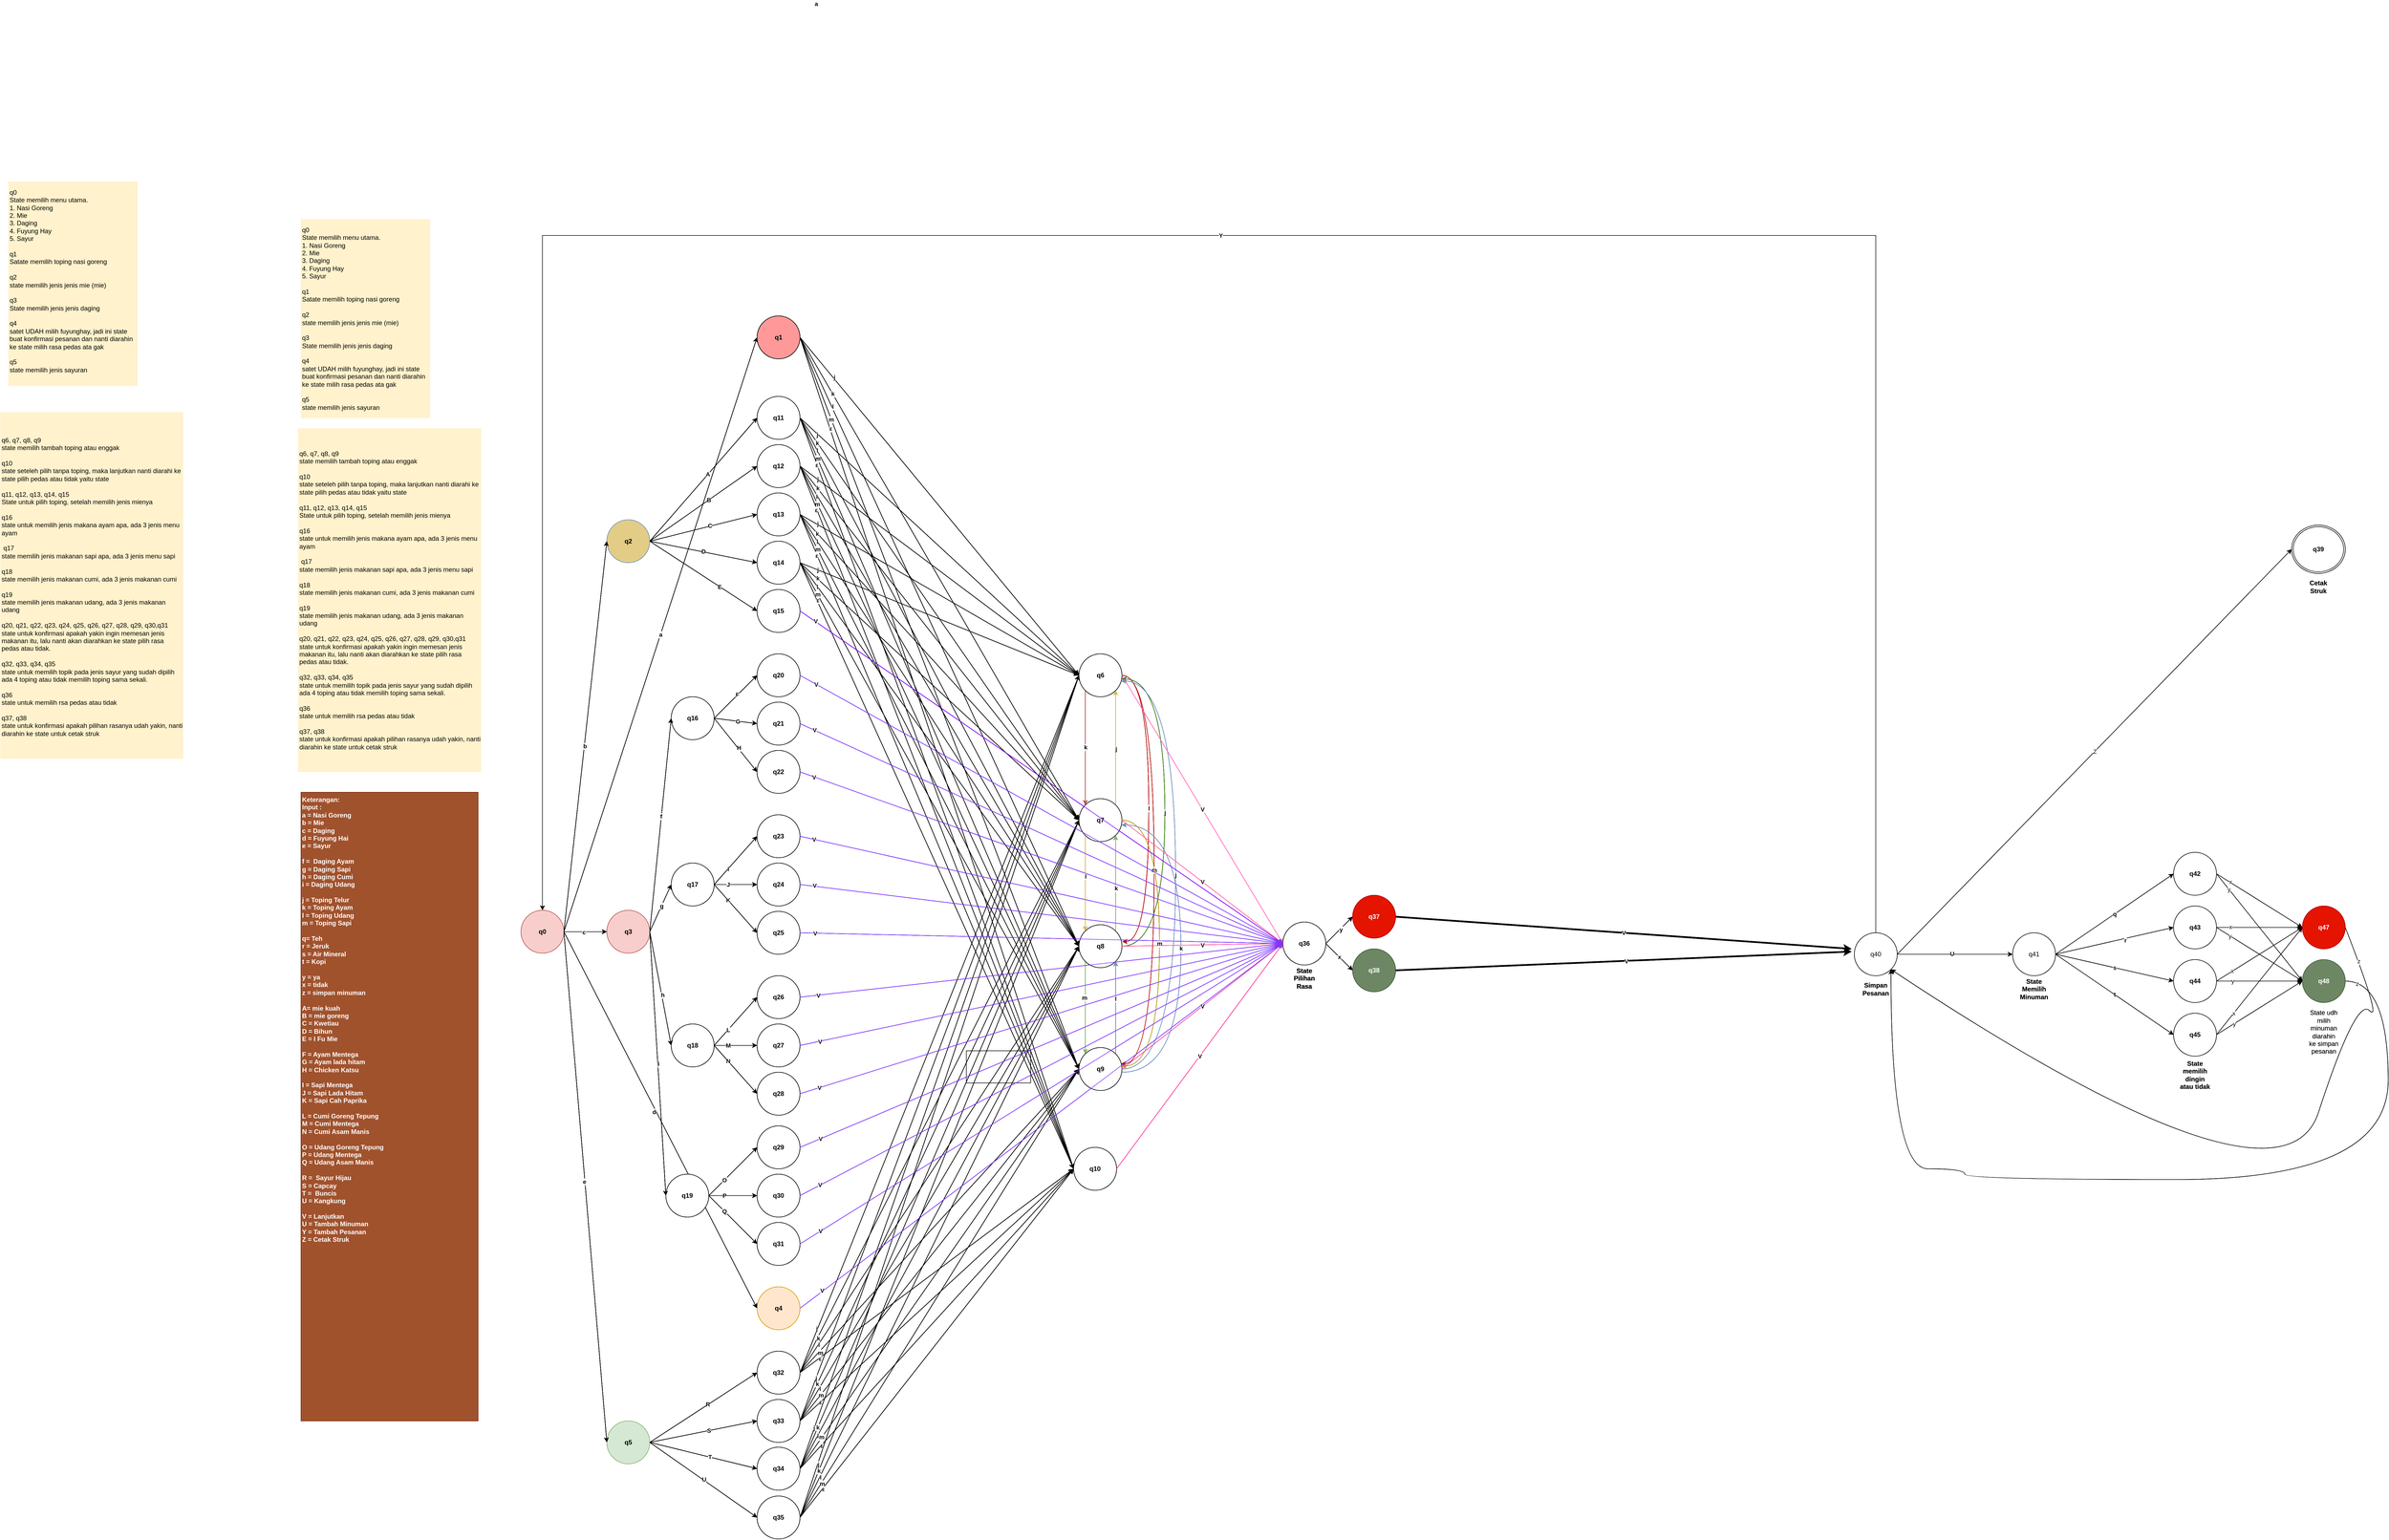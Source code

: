 <mxfile version="22.0.7" type="device">
  <diagram name="Page-1" id="TPeHE0YNXwFDdQlTFkeY">
    <mxGraphModel dx="4500" dy="3375" grid="1" gridSize="10" guides="1" tooltips="1" connect="1" arrows="1" fold="1" page="1" pageScale="1" pageWidth="850" pageHeight="1100" math="0" shadow="0">
      <root>
        <mxCell id="0" />
        <mxCell id="1" parent="0" />
        <mxCell id="9iZt7Y2jaFr_tkUOD3OM-1" value="" style="rounded=0;whiteSpace=wrap;html=1;" parent="1" vertex="1">
          <mxGeometry x="390" y="220" width="120" height="60" as="geometry" />
        </mxCell>
        <mxCell id="pl_Ivmxs4CeN9dgg81H_-1" value="q0" style="ellipse;whiteSpace=wrap;html=1;aspect=fixed;fillColor=#f8cecc;strokeColor=#b85450;fontStyle=1" parent="1" vertex="1">
          <mxGeometry x="-440" y="-42" width="80" height="80" as="geometry" />
        </mxCell>
        <mxCell id="pl_Ivmxs4CeN9dgg81H_-2" style="rounded=0;orthogonalLoop=1;jettySize=auto;html=1;exitX=1;exitY=0.5;exitDx=0;exitDy=0;entryX=0;entryY=0.5;entryDx=0;entryDy=0;fontStyle=1" parent="1" source="pl_Ivmxs4CeN9dgg81H_-4" target="pl_Ivmxs4CeN9dgg81H_-56" edge="1">
          <mxGeometry relative="1" as="geometry" />
        </mxCell>
        <mxCell id="pl_Ivmxs4CeN9dgg81H_-3" value="ε" style="edgeLabel;html=1;align=center;verticalAlign=middle;resizable=0;points=[];fontStyle=1" parent="pl_Ivmxs4CeN9dgg81H_-2" vertex="1" connectable="0">
          <mxGeometry x="-0.78" y="1" relative="1" as="geometry">
            <mxPoint as="offset" />
          </mxGeometry>
        </mxCell>
        <mxCell id="pl_Ivmxs4CeN9dgg81H_-4" value="q1" style="ellipse;whiteSpace=wrap;html=1;aspect=fixed;fontStyle=1;strokeColor=#000000;fillColor=#FF9999;" parent="1" vertex="1">
          <mxGeometry y="-1150" width="80" height="80" as="geometry" />
        </mxCell>
        <mxCell id="pl_Ivmxs4CeN9dgg81H_-5" value="q2" style="ellipse;whiteSpace=wrap;html=1;aspect=fixed;fillColor=#E3CD86;strokeColor=#6c8ebf;fontStyle=1" parent="1" vertex="1">
          <mxGeometry x="-280" y="-770" width="80" height="80" as="geometry" />
        </mxCell>
        <mxCell id="pl_Ivmxs4CeN9dgg81H_-6" value="q3" style="ellipse;whiteSpace=wrap;html=1;aspect=fixed;fillColor=#f8cecc;strokeColor=#b85450;fontStyle=1" parent="1" vertex="1">
          <mxGeometry x="-280" y="-42" width="80" height="80" as="geometry" />
        </mxCell>
        <mxCell id="pl_Ivmxs4CeN9dgg81H_-7" value="" style="endArrow=classic;html=1;rounded=0;exitX=1;exitY=0.5;exitDx=0;exitDy=0;entryX=0;entryY=0.5;entryDx=0;entryDy=0;fontStyle=1" parent="1" source="pl_Ivmxs4CeN9dgg81H_-1" target="pl_Ivmxs4CeN9dgg81H_-4" edge="1">
          <mxGeometry width="50" height="50" relative="1" as="geometry">
            <mxPoint x="150" y="-172" as="sourcePoint" />
            <mxPoint x="200" y="-222" as="targetPoint" />
          </mxGeometry>
        </mxCell>
        <mxCell id="pl_Ivmxs4CeN9dgg81H_-8" value="a" style="edgeLabel;html=1;align=center;verticalAlign=middle;resizable=0;points=[];fontStyle=1" parent="pl_Ivmxs4CeN9dgg81H_-7" vertex="1" connectable="0">
          <mxGeometry x="-0.108" relative="1" as="geometry">
            <mxPoint x="309" y="-1236" as="offset" />
          </mxGeometry>
        </mxCell>
        <mxCell id="pl_Ivmxs4CeN9dgg81H_-9" value="" style="endArrow=classic;html=1;rounded=0;exitX=1;exitY=0.5;exitDx=0;exitDy=0;entryX=0;entryY=0.5;entryDx=0;entryDy=0;fontStyle=1" parent="1" source="pl_Ivmxs4CeN9dgg81H_-1" target="pl_Ivmxs4CeN9dgg81H_-5" edge="1">
          <mxGeometry width="50" height="50" relative="1" as="geometry">
            <mxPoint x="-170" y="-172" as="sourcePoint" />
            <mxPoint x="-70" y="-272" as="targetPoint" />
          </mxGeometry>
        </mxCell>
        <mxCell id="pl_Ivmxs4CeN9dgg81H_-10" value="b" style="edgeLabel;html=1;align=center;verticalAlign=middle;resizable=0;points=[];fontStyle=1" parent="pl_Ivmxs4CeN9dgg81H_-9" vertex="1" connectable="0">
          <mxGeometry x="-0.05" y="-1" relative="1" as="geometry">
            <mxPoint as="offset" />
          </mxGeometry>
        </mxCell>
        <mxCell id="pl_Ivmxs4CeN9dgg81H_-11" value="" style="endArrow=classic;html=1;rounded=0;exitX=1;exitY=0.5;exitDx=0;exitDy=0;entryX=0;entryY=0.5;entryDx=0;entryDy=0;fontStyle=1" parent="1" source="pl_Ivmxs4CeN9dgg81H_-1" target="pl_Ivmxs4CeN9dgg81H_-6" edge="1">
          <mxGeometry width="50" height="50" relative="1" as="geometry">
            <mxPoint x="-160" y="-162" as="sourcePoint" />
            <mxPoint x="-60" y="-132" as="targetPoint" />
          </mxGeometry>
        </mxCell>
        <mxCell id="pl_Ivmxs4CeN9dgg81H_-12" value="c" style="edgeLabel;html=1;align=center;verticalAlign=middle;resizable=0;points=[];fontStyle=1" parent="pl_Ivmxs4CeN9dgg81H_-11" vertex="1" connectable="0">
          <mxGeometry x="-0.089" y="-1" relative="1" as="geometry">
            <mxPoint as="offset" />
          </mxGeometry>
        </mxCell>
        <mxCell id="pl_Ivmxs4CeN9dgg81H_-14" value="q4" style="ellipse;whiteSpace=wrap;html=1;aspect=fixed;fillColor=#ffe6cc;strokeColor=#d79b00;fontStyle=1" parent="1" vertex="1">
          <mxGeometry y="660" width="80" height="80" as="geometry" />
        </mxCell>
        <mxCell id="pl_Ivmxs4CeN9dgg81H_-15" value="q5" style="ellipse;whiteSpace=wrap;html=1;aspect=fixed;fillColor=#d5e8d4;strokeColor=#82b366;fontStyle=1" parent="1" vertex="1">
          <mxGeometry x="-280" y="910" width="80" height="80" as="geometry" />
        </mxCell>
        <mxCell id="pl_Ivmxs4CeN9dgg81H_-16" value="" style="endArrow=classic;html=1;rounded=0;exitX=1;exitY=0.5;exitDx=0;exitDy=0;entryX=0;entryY=0.5;entryDx=0;entryDy=0;fontStyle=1" parent="1" source="pl_Ivmxs4CeN9dgg81H_-1" target="pl_Ivmxs4CeN9dgg81H_-14" edge="1">
          <mxGeometry width="50" height="50" relative="1" as="geometry">
            <mxPoint x="40" y="-12" as="sourcePoint" />
            <mxPoint x="90" y="-62" as="targetPoint" />
          </mxGeometry>
        </mxCell>
        <mxCell id="pl_Ivmxs4CeN9dgg81H_-17" value="d" style="edgeLabel;html=1;align=center;verticalAlign=middle;resizable=0;points=[];fontStyle=1" parent="pl_Ivmxs4CeN9dgg81H_-16" vertex="1" connectable="0">
          <mxGeometry x="-0.048" y="-4" relative="1" as="geometry">
            <mxPoint as="offset" />
          </mxGeometry>
        </mxCell>
        <mxCell id="pl_Ivmxs4CeN9dgg81H_-18" value="" style="endArrow=classic;html=1;rounded=0;exitX=1;exitY=0.5;exitDx=0;exitDy=0;entryX=0;entryY=0.5;entryDx=0;entryDy=0;fontStyle=1" parent="1" source="pl_Ivmxs4CeN9dgg81H_-1" target="pl_Ivmxs4CeN9dgg81H_-15" edge="1">
          <mxGeometry width="50" height="50" relative="1" as="geometry">
            <mxPoint x="40" y="-12" as="sourcePoint" />
            <mxPoint x="90" y="-62" as="targetPoint" />
          </mxGeometry>
        </mxCell>
        <mxCell id="pl_Ivmxs4CeN9dgg81H_-19" value="e" style="edgeLabel;html=1;align=center;verticalAlign=middle;resizable=0;points=[];fontStyle=1" parent="pl_Ivmxs4CeN9dgg81H_-18" vertex="1" connectable="0">
          <mxGeometry x="-0.021" y="-1" relative="1" as="geometry">
            <mxPoint as="offset" />
          </mxGeometry>
        </mxCell>
        <mxCell id="pl_Ivmxs4CeN9dgg81H_-20" style="edgeStyle=orthogonalEdgeStyle;rounded=0;orthogonalLoop=1;jettySize=auto;html=1;exitX=0;exitY=1;exitDx=0;exitDy=0;entryX=0;entryY=0;entryDx=0;entryDy=0;fillColor=#f8cecc;strokeColor=#b85450;fontStyle=1" parent="1" source="pl_Ivmxs4CeN9dgg81H_-22" target="pl_Ivmxs4CeN9dgg81H_-27" edge="1">
          <mxGeometry relative="1" as="geometry" />
        </mxCell>
        <mxCell id="pl_Ivmxs4CeN9dgg81H_-21" value="k" style="edgeLabel;html=1;align=center;verticalAlign=middle;resizable=0;points=[];fontStyle=1" parent="pl_Ivmxs4CeN9dgg81H_-20" vertex="1" connectable="0">
          <mxGeometry x="-0.014" relative="1" as="geometry">
            <mxPoint as="offset" />
          </mxGeometry>
        </mxCell>
        <mxCell id="pl_Ivmxs4CeN9dgg81H_-22" value="q6" style="ellipse;whiteSpace=wrap;html=1;aspect=fixed;fontStyle=1" parent="1" vertex="1">
          <mxGeometry x="600" y="-520" width="80" height="80" as="geometry" />
        </mxCell>
        <mxCell id="pl_Ivmxs4CeN9dgg81H_-23" style="edgeStyle=orthogonalEdgeStyle;rounded=0;orthogonalLoop=1;jettySize=auto;html=1;exitX=0;exitY=1;exitDx=0;exitDy=0;entryX=0;entryY=0;entryDx=0;entryDy=0;fillColor=#fff2cc;strokeColor=#d6b656;fontStyle=1" parent="1" source="pl_Ivmxs4CeN9dgg81H_-27" target="pl_Ivmxs4CeN9dgg81H_-32" edge="1">
          <mxGeometry relative="1" as="geometry" />
        </mxCell>
        <mxCell id="pl_Ivmxs4CeN9dgg81H_-24" value="&lt;span&gt;l&lt;/span&gt;" style="edgeLabel;html=1;align=center;verticalAlign=middle;resizable=0;points=[];fontStyle=1" parent="pl_Ivmxs4CeN9dgg81H_-23" vertex="1" connectable="0">
          <mxGeometry x="-0.144" relative="1" as="geometry">
            <mxPoint as="offset" />
          </mxGeometry>
        </mxCell>
        <mxCell id="pl_Ivmxs4CeN9dgg81H_-25" style="edgeStyle=orthogonalEdgeStyle;rounded=0;orthogonalLoop=1;jettySize=auto;html=1;exitX=1;exitY=0;exitDx=0;exitDy=0;entryX=1;entryY=1;entryDx=0;entryDy=0;fillColor=#fff2cc;strokeColor=#d6b656;fontStyle=1" parent="1" source="pl_Ivmxs4CeN9dgg81H_-27" target="pl_Ivmxs4CeN9dgg81H_-22" edge="1">
          <mxGeometry relative="1" as="geometry" />
        </mxCell>
        <mxCell id="pl_Ivmxs4CeN9dgg81H_-26" value="&lt;span&gt;j&lt;/span&gt;" style="edgeLabel;html=1;align=center;verticalAlign=middle;resizable=0;points=[];fontStyle=1" parent="pl_Ivmxs4CeN9dgg81H_-25" vertex="1" connectable="0">
          <mxGeometry x="-0.016" relative="1" as="geometry">
            <mxPoint as="offset" />
          </mxGeometry>
        </mxCell>
        <mxCell id="pl_Ivmxs4CeN9dgg81H_-27" value="q7" style="ellipse;whiteSpace=wrap;html=1;aspect=fixed;fontStyle=1" parent="1" vertex="1">
          <mxGeometry x="600" y="-250" width="80" height="80" as="geometry" />
        </mxCell>
        <mxCell id="pl_Ivmxs4CeN9dgg81H_-28" style="edgeStyle=orthogonalEdgeStyle;rounded=0;orthogonalLoop=1;jettySize=auto;html=1;exitX=0;exitY=1;exitDx=0;exitDy=0;entryX=0;entryY=0;entryDx=0;entryDy=0;fillColor=#d5e8d4;strokeColor=#82b366;fontStyle=1" parent="1" source="pl_Ivmxs4CeN9dgg81H_-32" target="pl_Ivmxs4CeN9dgg81H_-35" edge="1">
          <mxGeometry relative="1" as="geometry" />
        </mxCell>
        <mxCell id="pl_Ivmxs4CeN9dgg81H_-29" value="&lt;span&gt;m&lt;/span&gt;" style="edgeLabel;html=1;align=center;verticalAlign=middle;resizable=0;points=[];fontStyle=1" parent="pl_Ivmxs4CeN9dgg81H_-28" vertex="1" connectable="0">
          <mxGeometry x="-0.224" y="-2" relative="1" as="geometry">
            <mxPoint as="offset" />
          </mxGeometry>
        </mxCell>
        <mxCell id="pl_Ivmxs4CeN9dgg81H_-30" style="edgeStyle=orthogonalEdgeStyle;rounded=0;orthogonalLoop=1;jettySize=auto;html=1;exitX=1;exitY=0;exitDx=0;exitDy=0;entryX=1;entryY=1;entryDx=0;entryDy=0;fillColor=#d5e8d4;strokeColor=#82b366;fontStyle=1" parent="1" source="pl_Ivmxs4CeN9dgg81H_-32" target="pl_Ivmxs4CeN9dgg81H_-27" edge="1">
          <mxGeometry relative="1" as="geometry" />
        </mxCell>
        <mxCell id="pl_Ivmxs4CeN9dgg81H_-31" value="&lt;span&gt;k&lt;/span&gt;" style="edgeLabel;html=1;align=center;verticalAlign=middle;resizable=0;points=[];fontStyle=1" parent="pl_Ivmxs4CeN9dgg81H_-30" vertex="1" connectable="0">
          <mxGeometry x="-0.106" relative="1" as="geometry">
            <mxPoint as="offset" />
          </mxGeometry>
        </mxCell>
        <mxCell id="pl_Ivmxs4CeN9dgg81H_-32" value="q8" style="ellipse;whiteSpace=wrap;html=1;aspect=fixed;fontStyle=1" parent="1" vertex="1">
          <mxGeometry x="600" y="-15.0" width="80" height="80" as="geometry" />
        </mxCell>
        <mxCell id="pl_Ivmxs4CeN9dgg81H_-33" style="edgeStyle=orthogonalEdgeStyle;rounded=0;orthogonalLoop=1;jettySize=auto;html=1;exitX=1;exitY=0;exitDx=0;exitDy=0;entryX=1;entryY=1;entryDx=0;entryDy=0;fillColor=#dae8fc;strokeColor=#6c8ebf;fontStyle=1" parent="1" source="pl_Ivmxs4CeN9dgg81H_-35" target="pl_Ivmxs4CeN9dgg81H_-32" edge="1">
          <mxGeometry relative="1" as="geometry" />
        </mxCell>
        <mxCell id="pl_Ivmxs4CeN9dgg81H_-34" value="&lt;span&gt;l&lt;/span&gt;" style="edgeLabel;html=1;align=center;verticalAlign=middle;resizable=0;points=[];fontStyle=1" parent="pl_Ivmxs4CeN9dgg81H_-33" vertex="1" connectable="0">
          <mxGeometry x="0.188" y="1" relative="1" as="geometry">
            <mxPoint as="offset" />
          </mxGeometry>
        </mxCell>
        <mxCell id="pl_Ivmxs4CeN9dgg81H_-35" value="q9" style="ellipse;whiteSpace=wrap;html=1;aspect=fixed;fontStyle=1" parent="1" vertex="1">
          <mxGeometry x="600" y="214" width="80" height="80" as="geometry" />
        </mxCell>
        <mxCell id="pl_Ivmxs4CeN9dgg81H_-36" value="" style="endArrow=classic;html=1;rounded=0;entryX=0;entryY=0.5;entryDx=0;entryDy=0;exitX=1;exitY=0.5;exitDx=0;exitDy=0;fontStyle=1" parent="1" source="pl_Ivmxs4CeN9dgg81H_-4" target="pl_Ivmxs4CeN9dgg81H_-22" edge="1">
          <mxGeometry width="50" height="50" relative="1" as="geometry">
            <mxPoint x="-210" y="-1860" as="sourcePoint" />
            <mxPoint x="-300" y="-1760" as="targetPoint" />
          </mxGeometry>
        </mxCell>
        <mxCell id="pl_Ivmxs4CeN9dgg81H_-37" value="j" style="edgeLabel;html=1;align=center;verticalAlign=middle;resizable=0;points=[];fontStyle=1" parent="pl_Ivmxs4CeN9dgg81H_-36" vertex="1" connectable="0">
          <mxGeometry x="-0.762" y="2" relative="1" as="geometry">
            <mxPoint as="offset" />
          </mxGeometry>
        </mxCell>
        <mxCell id="pl_Ivmxs4CeN9dgg81H_-38" value="" style="endArrow=classic;html=1;rounded=0;entryX=0;entryY=0.5;entryDx=0;entryDy=0;exitX=1;exitY=0.5;exitDx=0;exitDy=0;fontStyle=1" parent="1" source="pl_Ivmxs4CeN9dgg81H_-4" target="pl_Ivmxs4CeN9dgg81H_-27" edge="1">
          <mxGeometry width="50" height="50" relative="1" as="geometry">
            <mxPoint x="-210" y="-1860" as="sourcePoint" />
            <mxPoint x="-30" y="-2020" as="targetPoint" />
          </mxGeometry>
        </mxCell>
        <mxCell id="pl_Ivmxs4CeN9dgg81H_-39" value="k" style="edgeLabel;html=1;align=center;verticalAlign=middle;resizable=0;points=[];fontStyle=1" parent="pl_Ivmxs4CeN9dgg81H_-38" vertex="1" connectable="0">
          <mxGeometry x="-0.768" relative="1" as="geometry">
            <mxPoint as="offset" />
          </mxGeometry>
        </mxCell>
        <mxCell id="pl_Ivmxs4CeN9dgg81H_-40" value="" style="endArrow=classic;html=1;rounded=0;entryX=0;entryY=0.5;entryDx=0;entryDy=0;exitX=1;exitY=0.5;exitDx=0;exitDy=0;fontStyle=1" parent="1" source="pl_Ivmxs4CeN9dgg81H_-4" target="pl_Ivmxs4CeN9dgg81H_-32" edge="1">
          <mxGeometry width="50" height="50" relative="1" as="geometry">
            <mxPoint x="-210" y="-1860" as="sourcePoint" />
            <mxPoint x="-20" y="-2010" as="targetPoint" />
          </mxGeometry>
        </mxCell>
        <mxCell id="pl_Ivmxs4CeN9dgg81H_-41" value="l" style="edgeLabel;html=1;align=center;verticalAlign=middle;resizable=0;points=[];fontStyle=1" parent="pl_Ivmxs4CeN9dgg81H_-40" vertex="1" connectable="0">
          <mxGeometry x="-0.772" y="1" relative="1" as="geometry">
            <mxPoint as="offset" />
          </mxGeometry>
        </mxCell>
        <mxCell id="pl_Ivmxs4CeN9dgg81H_-42" value="" style="endArrow=classic;html=1;rounded=0;entryX=0;entryY=0.5;entryDx=0;entryDy=0;exitX=1;exitY=0.5;exitDx=0;exitDy=0;fontStyle=1" parent="1" source="pl_Ivmxs4CeN9dgg81H_-4" target="pl_Ivmxs4CeN9dgg81H_-35" edge="1">
          <mxGeometry width="50" height="50" relative="1" as="geometry">
            <mxPoint x="-250" y="-1870" as="sourcePoint" />
            <mxPoint x="-10" y="-2000" as="targetPoint" />
          </mxGeometry>
        </mxCell>
        <mxCell id="pl_Ivmxs4CeN9dgg81H_-43" value="m" style="edgeLabel;html=1;align=center;verticalAlign=middle;resizable=0;points=[];fontStyle=1" parent="pl_Ivmxs4CeN9dgg81H_-42" vertex="1" connectable="0">
          <mxGeometry x="-0.777" relative="1" as="geometry">
            <mxPoint as="offset" />
          </mxGeometry>
        </mxCell>
        <mxCell id="pl_Ivmxs4CeN9dgg81H_-44" value="q pedas" style="ellipse;whiteSpace=wrap;html=1;aspect=fixed;fillColor=#e51400;fontColor=#ffffff;strokeColor=#B20000;fontStyle=1" parent="1" vertex="1">
          <mxGeometry x="1110.0" y="-70" width="80" height="80" as="geometry" />
        </mxCell>
        <mxCell id="pl_Ivmxs4CeN9dgg81H_-45" value="q gak pedas" style="ellipse;whiteSpace=wrap;html=1;aspect=fixed;fillColor=#6d8764;fontColor=#ffffff;strokeColor=#3A5431;fontStyle=1" parent="1" vertex="1">
          <mxGeometry x="1110.0" y="30" width="80" height="80" as="geometry" />
        </mxCell>
        <mxCell id="pl_Ivmxs4CeN9dgg81H_-46" value="" style="endArrow=classic;html=1;rounded=0;exitX=1;exitY=0.5;exitDx=0;exitDy=0;entryX=0;entryY=0.5;entryDx=0;entryDy=0;fontStyle=1" parent="1" source="pl_Ivmxs4CeN9dgg81H_-59" target="pl_Ivmxs4CeN9dgg81H_-44" edge="1">
          <mxGeometry width="50" height="50" relative="1" as="geometry">
            <mxPoint x="1606.02" y="-200" as="sourcePoint" />
            <mxPoint x="1596.02" y="-210" as="targetPoint" />
          </mxGeometry>
        </mxCell>
        <mxCell id="pl_Ivmxs4CeN9dgg81H_-47" value="y" style="edgeLabel;html=1;align=center;verticalAlign=middle;resizable=0;points=[];fontStyle=1" parent="pl_Ivmxs4CeN9dgg81H_-46" vertex="1" connectable="0">
          <mxGeometry x="0.084" y="-1" relative="1" as="geometry">
            <mxPoint as="offset" />
          </mxGeometry>
        </mxCell>
        <mxCell id="pl_Ivmxs4CeN9dgg81H_-48" value="" style="endArrow=classic;html=1;rounded=0;exitX=1;exitY=0.5;exitDx=0;exitDy=0;entryX=0;entryY=0.5;entryDx=0;entryDy=0;fontStyle=1" parent="1" source="pl_Ivmxs4CeN9dgg81H_-59" target="pl_Ivmxs4CeN9dgg81H_-45" edge="1">
          <mxGeometry width="50" height="50" relative="1" as="geometry">
            <mxPoint x="1606.02" y="-200" as="sourcePoint" />
            <mxPoint x="1972.02" y="-140" as="targetPoint" />
          </mxGeometry>
        </mxCell>
        <mxCell id="pl_Ivmxs4CeN9dgg81H_-49" value="z" style="edgeLabel;html=1;align=center;verticalAlign=middle;resizable=0;points=[];fontStyle=1" parent="pl_Ivmxs4CeN9dgg81H_-48" vertex="1" connectable="0">
          <mxGeometry x="0.05" relative="1" as="geometry">
            <mxPoint as="offset" />
          </mxGeometry>
        </mxCell>
        <mxCell id="pl_Ivmxs4CeN9dgg81H_-50" value="l" style="curved=1;endArrow=classic;html=1;rounded=0;exitX=1;exitY=0.5;exitDx=0;exitDy=0;entryX=1.01;entryY=0.392;entryDx=0;entryDy=0;strokeColor=#B20000;edgeStyle=orthogonalEdgeStyle;fillColor=#e51400;entryPerimeter=0;fontStyle=1" parent="1" source="pl_Ivmxs4CeN9dgg81H_-22" target="pl_Ivmxs4CeN9dgg81H_-32" edge="1">
          <mxGeometry width="50" height="50" relative="1" as="geometry">
            <mxPoint x="850" y="-260.81" as="sourcePoint" />
            <mxPoint x="900" y="-310.81" as="targetPoint" />
            <Array as="points">
              <mxPoint x="730" y="-480" />
              <mxPoint x="730" y="16" />
            </Array>
          </mxGeometry>
        </mxCell>
        <mxCell id="pl_Ivmxs4CeN9dgg81H_-51" value="m" style="curved=1;endArrow=classic;html=1;rounded=0;exitX=1;exitY=0.5;exitDx=0;exitDy=0;entryX=0.975;entryY=0.379;entryDx=0;entryDy=0;strokeColor=#B20000;edgeStyle=orthogonalEdgeStyle;fillColor=#e51400;entryPerimeter=0;fontStyle=1" parent="1" source="pl_Ivmxs4CeN9dgg81H_-22" target="pl_Ivmxs4CeN9dgg81H_-35" edge="1">
          <mxGeometry width="50" height="50" relative="1" as="geometry">
            <mxPoint x="680" y="-210.84" as="sourcePoint" />
            <mxPoint x="680" y="269.16" as="targetPoint" />
            <Array as="points">
              <mxPoint x="740" y="-480" />
              <mxPoint x="740" y="244" />
            </Array>
          </mxGeometry>
        </mxCell>
        <mxCell id="pl_Ivmxs4CeN9dgg81H_-52" value="m" style="curved=1;endArrow=classic;html=1;rounded=0;exitX=1;exitY=0.5;exitDx=0;exitDy=0;entryX=0.989;entryY=0.43;entryDx=0;entryDy=0;strokeColor=#B09500;edgeStyle=orthogonalEdgeStyle;fillColor=#e3c800;entryPerimeter=0;fontStyle=1" parent="1" source="pl_Ivmxs4CeN9dgg81H_-27" target="pl_Ivmxs4CeN9dgg81H_-35" edge="1">
          <mxGeometry width="50" height="50" relative="1" as="geometry">
            <mxPoint x="680" y="-170.81" as="sourcePoint" />
            <mxPoint x="680" y="309.19" as="targetPoint" />
            <Array as="points">
              <mxPoint x="750" y="-210" />
              <mxPoint x="750" y="248" />
            </Array>
          </mxGeometry>
        </mxCell>
        <mxCell id="pl_Ivmxs4CeN9dgg81H_-53" value="j" style="curved=1;endArrow=classic;html=1;rounded=0;exitX=1;exitY=0.5;exitDx=0;exitDy=0;edgeStyle=orthogonalEdgeStyle;entryX=0.995;entryY=0.586;entryDx=0;entryDy=0;fillColor=#60a917;strokeColor=#2D7600;entryPerimeter=0;fontStyle=1" parent="1" source="pl_Ivmxs4CeN9dgg81H_-32" target="pl_Ivmxs4CeN9dgg81H_-22" edge="1">
          <mxGeometry width="50" height="50" relative="1" as="geometry">
            <mxPoint x="690" y="29.19" as="sourcePoint" />
            <mxPoint x="690" y="-210.81" as="targetPoint" />
            <Array as="points">
              <mxPoint x="760" y="25" />
              <mxPoint x="760" y="-473" />
            </Array>
          </mxGeometry>
        </mxCell>
        <mxCell id="pl_Ivmxs4CeN9dgg81H_-54" value="j" style="endArrow=classic;html=1;rounded=0;strokeColor=#6c8ebf;fillColor=#dae8fc;exitX=1;exitY=0.5;exitDx=0;exitDy=0;entryX=0.982;entryY=0.633;entryDx=0;entryDy=0;entryPerimeter=0;edgeStyle=orthogonalEdgeStyle;curved=1;fontStyle=1" parent="1" source="pl_Ivmxs4CeN9dgg81H_-35" target="pl_Ivmxs4CeN9dgg81H_-22" edge="1">
          <mxGeometry width="50" height="50" relative="1" as="geometry">
            <mxPoint x="710" y="119.19" as="sourcePoint" />
            <mxPoint x="670" y="139.19" as="targetPoint" />
            <Array as="points">
              <mxPoint x="780" y="254" />
              <mxPoint x="780" y="-469" />
            </Array>
          </mxGeometry>
        </mxCell>
        <mxCell id="pl_Ivmxs4CeN9dgg81H_-55" value="k" style="curved=1;endArrow=classic;html=1;rounded=0;strokeColor=#6c8ebf;edgeStyle=orthogonalEdgeStyle;fillColor=#dae8fc;exitX=1;exitY=0.5;exitDx=0;exitDy=0;entryX=0.993;entryY=0.613;entryDx=0;entryDy=0;fontStyle=1;entryPerimeter=0;" parent="1" target="pl_Ivmxs4CeN9dgg81H_-27" edge="1">
          <mxGeometry width="50" height="50" relative="1" as="geometry">
            <mxPoint x="680.0" y="260" as="sourcePoint" />
            <mxPoint x="680.0" y="-204" as="targetPoint" />
            <Array as="points">
              <mxPoint x="790" y="260" />
              <mxPoint x="790" y="-201" />
            </Array>
          </mxGeometry>
        </mxCell>
        <mxCell id="pl_Ivmxs4CeN9dgg81H_-56" value="q10" style="ellipse;whiteSpace=wrap;html=1;aspect=fixed;fontStyle=1" parent="1" vertex="1">
          <mxGeometry x="590" y="400" width="80" height="80" as="geometry" />
        </mxCell>
        <mxCell id="pl_Ivmxs4CeN9dgg81H_-57" value="V" style="endArrow=classic;html=1;rounded=0;exitX=1;exitY=0.5;exitDx=0;exitDy=0;entryX=0;entryY=0.5;entryDx=0;entryDy=0;strokeColor=#FF66BD;fontStyle=1" parent="1" source="pl_Ivmxs4CeN9dgg81H_-22" target="pl_Ivmxs4CeN9dgg81H_-59" edge="1">
          <mxGeometry width="50" height="50" relative="1" as="geometry">
            <mxPoint x="461.46" y="735.5" as="sourcePoint" />
            <mxPoint x="841.46" y="1225.5" as="targetPoint" />
          </mxGeometry>
        </mxCell>
        <mxCell id="pl_Ivmxs4CeN9dgg81H_-58" value="V" style="endArrow=classic;html=1;rounded=0;exitX=1;exitY=0.5;exitDx=0;exitDy=0;entryX=0;entryY=0.5;entryDx=0;entryDy=0;strokeColor=#FF639C;fontStyle=1" parent="1" source="pl_Ivmxs4CeN9dgg81H_-27" target="pl_Ivmxs4CeN9dgg81H_-59" edge="1">
          <mxGeometry width="50" height="50" relative="1" as="geometry">
            <mxPoint x="371.46" y="795.5" as="sourcePoint" />
            <mxPoint x="841.46" y="1225.5" as="targetPoint" />
          </mxGeometry>
        </mxCell>
        <mxCell id="pl_Ivmxs4CeN9dgg81H_-59" value="q rasa" style="ellipse;whiteSpace=wrap;html=1;aspect=fixed;fontStyle=1" parent="1" vertex="1">
          <mxGeometry x="980" y="-20" width="80" height="80" as="geometry" />
        </mxCell>
        <mxCell id="pl_Ivmxs4CeN9dgg81H_-60" value="V" style="endArrow=classic;html=1;rounded=0;exitX=1;exitY=0.5;exitDx=0;exitDy=0;entryX=0;entryY=0.5;entryDx=0;entryDy=0;strokeColor=#FF57A0;fontStyle=1" parent="1" source="pl_Ivmxs4CeN9dgg81H_-32" target="pl_Ivmxs4CeN9dgg81H_-59" edge="1">
          <mxGeometry width="50" height="50" relative="1" as="geometry">
            <mxPoint x="371.46" y="1035.5" as="sourcePoint" />
            <mxPoint x="851.46" y="1245.5" as="targetPoint" />
          </mxGeometry>
        </mxCell>
        <mxCell id="pl_Ivmxs4CeN9dgg81H_-61" value="V" style="endArrow=classic;html=1;rounded=0;exitX=1;exitY=0.5;exitDx=0;exitDy=0;entryX=0;entryY=0.5;entryDx=0;entryDy=0;strokeColor=#FF4AAB;fontStyle=1" parent="1" source="pl_Ivmxs4CeN9dgg81H_-35" target="pl_Ivmxs4CeN9dgg81H_-59" edge="1">
          <mxGeometry width="50" height="50" relative="1" as="geometry">
            <mxPoint x="371.46" y="1275.5" as="sourcePoint" />
            <mxPoint x="851.46" y="1245.5" as="targetPoint" />
          </mxGeometry>
        </mxCell>
        <mxCell id="pl_Ivmxs4CeN9dgg81H_-62" value="V" style="endArrow=classic;html=1;rounded=0;exitX=1;exitY=0.5;exitDx=0;exitDy=0;entryX=0;entryY=0.5;entryDx=0;entryDy=0;strokeColor=#FF3399;fontStyle=1" parent="1" source="pl_Ivmxs4CeN9dgg81H_-56" target="pl_Ivmxs4CeN9dgg81H_-59" edge="1">
          <mxGeometry width="50" height="50" relative="1" as="geometry">
            <mxPoint x="371.46" y="1525.5" as="sourcePoint" />
            <mxPoint x="851.46" y="1245.5" as="targetPoint" />
          </mxGeometry>
        </mxCell>
        <mxCell id="pl_Ivmxs4CeN9dgg81H_-68" value="State Pilihan Rasa" style="text;html=1;strokeColor=none;fillColor=none;align=center;verticalAlign=middle;whiteSpace=wrap;rounded=0;fontStyle=1" parent="1" vertex="1">
          <mxGeometry x="990" y="70" width="60" height="30" as="geometry" />
        </mxCell>
        <mxCell id="pl_Ivmxs4CeN9dgg81H_-69" style="rounded=0;orthogonalLoop=1;jettySize=auto;html=1;entryX=0;entryY=0.5;entryDx=0;entryDy=0;exitX=1;exitY=0.5;exitDx=0;exitDy=0;fontStyle=1" parent="1" source="pl_Ivmxs4CeN9dgg81H_-5" target="pl_Ivmxs4CeN9dgg81H_-85" edge="1">
          <mxGeometry relative="1" as="geometry">
            <mxPoint x="-160" y="-1690" as="sourcePoint" />
          </mxGeometry>
        </mxCell>
        <mxCell id="pl_Ivmxs4CeN9dgg81H_-70" value="E" style="edgeLabel;html=1;align=center;verticalAlign=middle;resizable=0;points=[];fontStyle=1" parent="pl_Ivmxs4CeN9dgg81H_-69" vertex="1" connectable="0">
          <mxGeometry x="0.301" relative="1" as="geometry">
            <mxPoint as="offset" />
          </mxGeometry>
        </mxCell>
        <mxCell id="pl_Ivmxs4CeN9dgg81H_-71" style="rounded=0;orthogonalLoop=1;jettySize=auto;html=1;entryX=0;entryY=0.5;entryDx=0;entryDy=0;exitX=1;exitY=0.5;exitDx=0;exitDy=0;fontStyle=1" parent="1" source="pl_Ivmxs4CeN9dgg81H_-73" target="pl_Ivmxs4CeN9dgg81H_-22" edge="1">
          <mxGeometry relative="1" as="geometry">
            <mxPoint x="80" y="-2030" as="sourcePoint" />
          </mxGeometry>
        </mxCell>
        <mxCell id="pl_Ivmxs4CeN9dgg81H_-72" value="j" style="edgeLabel;html=1;align=center;verticalAlign=middle;resizable=0;points=[];fontStyle=1" parent="pl_Ivmxs4CeN9dgg81H_-71" vertex="1" connectable="0">
          <mxGeometry x="-0.876" y="-1" relative="1" as="geometry">
            <mxPoint as="offset" />
          </mxGeometry>
        </mxCell>
        <mxCell id="pl_Ivmxs4CeN9dgg81H_-73" value="q11" style="ellipse;whiteSpace=wrap;html=1;aspect=fixed;fontStyle=1" parent="1" vertex="1">
          <mxGeometry y="-1000" width="80" height="80" as="geometry" />
        </mxCell>
        <mxCell id="pl_Ivmxs4CeN9dgg81H_-74" value="q12" style="ellipse;whiteSpace=wrap;html=1;aspect=fixed;fontStyle=1" parent="1" vertex="1">
          <mxGeometry y="-910" width="80" height="80" as="geometry" />
        </mxCell>
        <mxCell id="pl_Ivmxs4CeN9dgg81H_-75" value="q13" style="ellipse;whiteSpace=wrap;html=1;aspect=fixed;fontStyle=1" parent="1" vertex="1">
          <mxGeometry y="-820" width="80" height="80" as="geometry" />
        </mxCell>
        <mxCell id="pl_Ivmxs4CeN9dgg81H_-76" value="q14" style="ellipse;whiteSpace=wrap;html=1;aspect=fixed;fontStyle=1" parent="1" vertex="1">
          <mxGeometry y="-730" width="80" height="80" as="geometry" />
        </mxCell>
        <mxCell id="pl_Ivmxs4CeN9dgg81H_-77" value="" style="endArrow=classic;html=1;rounded=0;entryX=0;entryY=0.5;entryDx=0;entryDy=0;exitX=1;exitY=0.5;exitDx=0;exitDy=0;fontStyle=1" parent="1" source="pl_Ivmxs4CeN9dgg81H_-5" target="pl_Ivmxs4CeN9dgg81H_-73" edge="1">
          <mxGeometry width="50" height="50" relative="1" as="geometry">
            <mxPoint x="-130" y="-1700" as="sourcePoint" />
            <mxPoint x="-220" y="-1600" as="targetPoint" />
          </mxGeometry>
        </mxCell>
        <mxCell id="pl_Ivmxs4CeN9dgg81H_-78" value="A" style="edgeLabel;html=1;align=center;verticalAlign=middle;resizable=0;points=[];fontStyle=1" parent="pl_Ivmxs4CeN9dgg81H_-77" vertex="1" connectable="0">
          <mxGeometry x="0.082" y="1" relative="1" as="geometry">
            <mxPoint as="offset" />
          </mxGeometry>
        </mxCell>
        <mxCell id="pl_Ivmxs4CeN9dgg81H_-79" value="" style="endArrow=classic;html=1;rounded=0;entryX=0;entryY=0.5;entryDx=0;entryDy=0;exitX=1;exitY=0.5;exitDx=0;exitDy=0;fontStyle=1" parent="1" source="pl_Ivmxs4CeN9dgg81H_-5" target="pl_Ivmxs4CeN9dgg81H_-74" edge="1">
          <mxGeometry width="50" height="50" relative="1" as="geometry">
            <mxPoint x="-130" y="-1700" as="sourcePoint" />
            <mxPoint x="50" y="-1860" as="targetPoint" />
          </mxGeometry>
        </mxCell>
        <mxCell id="pl_Ivmxs4CeN9dgg81H_-80" value="B" style="edgeLabel;html=1;align=center;verticalAlign=middle;resizable=0;points=[];fontStyle=1" parent="pl_Ivmxs4CeN9dgg81H_-79" vertex="1" connectable="0">
          <mxGeometry x="0.097" relative="1" as="geometry">
            <mxPoint as="offset" />
          </mxGeometry>
        </mxCell>
        <mxCell id="pl_Ivmxs4CeN9dgg81H_-81" value="" style="endArrow=classic;html=1;rounded=0;entryX=0;entryY=0.5;entryDx=0;entryDy=0;exitX=1;exitY=0.5;exitDx=0;exitDy=0;fontStyle=1" parent="1" source="pl_Ivmxs4CeN9dgg81H_-5" target="pl_Ivmxs4CeN9dgg81H_-75" edge="1">
          <mxGeometry width="50" height="50" relative="1" as="geometry">
            <mxPoint x="-130" y="-1700" as="sourcePoint" />
            <mxPoint x="60" y="-1850" as="targetPoint" />
          </mxGeometry>
        </mxCell>
        <mxCell id="pl_Ivmxs4CeN9dgg81H_-82" value="C" style="edgeLabel;html=1;align=center;verticalAlign=middle;resizable=0;points=[];fontStyle=1" parent="pl_Ivmxs4CeN9dgg81H_-81" vertex="1" connectable="0">
          <mxGeometry x="0.115" y="1" relative="1" as="geometry">
            <mxPoint as="offset" />
          </mxGeometry>
        </mxCell>
        <mxCell id="pl_Ivmxs4CeN9dgg81H_-83" value="" style="endArrow=classic;html=1;rounded=0;entryX=0;entryY=0.5;entryDx=0;entryDy=0;exitX=1;exitY=0.5;exitDx=0;exitDy=0;fontStyle=1" parent="1" source="pl_Ivmxs4CeN9dgg81H_-5" target="pl_Ivmxs4CeN9dgg81H_-76" edge="1">
          <mxGeometry width="50" height="50" relative="1" as="geometry">
            <mxPoint x="-130" y="-1700" as="sourcePoint" />
            <mxPoint x="70" y="-1840" as="targetPoint" />
          </mxGeometry>
        </mxCell>
        <mxCell id="pl_Ivmxs4CeN9dgg81H_-84" value="D" style="edgeLabel;html=1;align=center;verticalAlign=middle;resizable=0;points=[];fontStyle=1" parent="pl_Ivmxs4CeN9dgg81H_-83" vertex="1" connectable="0">
          <mxGeometry x="0.001" y="1" relative="1" as="geometry">
            <mxPoint as="offset" />
          </mxGeometry>
        </mxCell>
        <mxCell id="pl_Ivmxs4CeN9dgg81H_-85" value="q15" style="ellipse;whiteSpace=wrap;html=1;aspect=fixed;fontStyle=1" parent="1" vertex="1">
          <mxGeometry y="-640" width="80" height="80" as="geometry" />
        </mxCell>
        <mxCell id="pl_Ivmxs4CeN9dgg81H_-86" value="" style="endArrow=classic;html=1;rounded=0;exitX=1;exitY=0.5;exitDx=0;exitDy=0;entryX=0;entryY=0.5;entryDx=0;entryDy=0;fontStyle=1" parent="1" source="pl_Ivmxs4CeN9dgg81H_-73" target="pl_Ivmxs4CeN9dgg81H_-27" edge="1">
          <mxGeometry width="50" height="50" relative="1" as="geometry">
            <mxPoint x="1230" y="-1790" as="sourcePoint" />
            <mxPoint x="1280" y="-1840" as="targetPoint" />
          </mxGeometry>
        </mxCell>
        <mxCell id="pl_Ivmxs4CeN9dgg81H_-87" value="k" style="edgeLabel;html=1;align=center;verticalAlign=middle;resizable=0;points=[];fontStyle=1" parent="pl_Ivmxs4CeN9dgg81H_-86" vertex="1" connectable="0">
          <mxGeometry x="-0.876" y="-1" relative="1" as="geometry">
            <mxPoint as="offset" />
          </mxGeometry>
        </mxCell>
        <mxCell id="pl_Ivmxs4CeN9dgg81H_-88" value="" style="endArrow=classic;html=1;rounded=0;exitX=1;exitY=0.5;exitDx=0;exitDy=0;entryX=0;entryY=0.5;entryDx=0;entryDy=0;fontStyle=1" parent="1" source="pl_Ivmxs4CeN9dgg81H_-73" target="pl_Ivmxs4CeN9dgg81H_-32" edge="1">
          <mxGeometry width="50" height="50" relative="1" as="geometry">
            <mxPoint x="1140" y="-1860" as="sourcePoint" />
            <mxPoint x="2820" y="-750" as="targetPoint" />
          </mxGeometry>
        </mxCell>
        <mxCell id="pl_Ivmxs4CeN9dgg81H_-89" value="l" style="edgeLabel;html=1;align=center;verticalAlign=middle;resizable=0;points=[];fontStyle=1" parent="pl_Ivmxs4CeN9dgg81H_-88" vertex="1" connectable="0">
          <mxGeometry x="-0.876" relative="1" as="geometry">
            <mxPoint as="offset" />
          </mxGeometry>
        </mxCell>
        <mxCell id="pl_Ivmxs4CeN9dgg81H_-90" value="" style="endArrow=classic;html=1;rounded=0;exitX=1;exitY=0.5;exitDx=0;exitDy=0;entryX=0;entryY=0.5;entryDx=0;entryDy=0;fontStyle=1" parent="1" source="pl_Ivmxs4CeN9dgg81H_-73" target="pl_Ivmxs4CeN9dgg81H_-35" edge="1">
          <mxGeometry width="50" height="50" relative="1" as="geometry">
            <mxPoint x="90" y="-2030" as="sourcePoint" />
            <mxPoint x="1640" y="-1250" as="targetPoint" />
          </mxGeometry>
        </mxCell>
        <mxCell id="pl_Ivmxs4CeN9dgg81H_-91" value="m" style="edgeLabel;html=1;align=center;verticalAlign=middle;resizable=0;points=[];fontStyle=1" parent="pl_Ivmxs4CeN9dgg81H_-90" vertex="1" connectable="0">
          <mxGeometry x="-0.876" relative="1" as="geometry">
            <mxPoint as="offset" />
          </mxGeometry>
        </mxCell>
        <mxCell id="pl_Ivmxs4CeN9dgg81H_-92" value="" style="endArrow=classic;html=1;rounded=0;exitX=1;exitY=0.5;exitDx=0;exitDy=0;entryX=0;entryY=0.5;entryDx=0;entryDy=0;fontStyle=1" parent="1" source="pl_Ivmxs4CeN9dgg81H_-73" target="pl_Ivmxs4CeN9dgg81H_-56" edge="1">
          <mxGeometry width="50" height="50" relative="1" as="geometry">
            <mxPoint x="90" y="-2020" as="sourcePoint" />
            <mxPoint x="3306" y="-741" as="targetPoint" />
          </mxGeometry>
        </mxCell>
        <mxCell id="pl_Ivmxs4CeN9dgg81H_-93" value="ε" style="edgeLabel;html=1;align=center;verticalAlign=middle;resizable=0;points=[];fontStyle=1" parent="pl_Ivmxs4CeN9dgg81H_-92" vertex="1" connectable="0">
          <mxGeometry x="-0.875" y="-1" relative="1" as="geometry">
            <mxPoint as="offset" />
          </mxGeometry>
        </mxCell>
        <mxCell id="pl_Ivmxs4CeN9dgg81H_-94" value="" style="endArrow=classic;html=1;rounded=0;exitX=1;exitY=0.5;exitDx=0;exitDy=0;entryX=0;entryY=0.5;entryDx=0;entryDy=0;fontStyle=1" parent="1" source="pl_Ivmxs4CeN9dgg81H_-74" target="pl_Ivmxs4CeN9dgg81H_-22" edge="1">
          <mxGeometry width="50" height="50" relative="1" as="geometry">
            <mxPoint x="90" y="-2020" as="sourcePoint" />
            <mxPoint x="3306" y="-551" as="targetPoint" />
          </mxGeometry>
        </mxCell>
        <mxCell id="pl_Ivmxs4CeN9dgg81H_-95" value="j" style="edgeLabel;html=1;align=center;verticalAlign=middle;resizable=0;points=[];fontStyle=1" parent="pl_Ivmxs4CeN9dgg81H_-94" vertex="1" connectable="0">
          <mxGeometry x="-0.875" y="1" relative="1" as="geometry">
            <mxPoint as="offset" />
          </mxGeometry>
        </mxCell>
        <mxCell id="pl_Ivmxs4CeN9dgg81H_-96" value="" style="endArrow=classic;html=1;rounded=0;exitX=1;exitY=0.5;exitDx=0;exitDy=0;entryX=0;entryY=0.5;entryDx=0;entryDy=0;fontStyle=1" parent="1" source="pl_Ivmxs4CeN9dgg81H_-74" target="pl_Ivmxs4CeN9dgg81H_-27" edge="1">
          <mxGeometry width="50" height="50" relative="1" as="geometry">
            <mxPoint x="90" y="-1790" as="sourcePoint" />
            <mxPoint x="3306" y="-1451" as="targetPoint" />
          </mxGeometry>
        </mxCell>
        <mxCell id="pl_Ivmxs4CeN9dgg81H_-97" value="k" style="edgeLabel;html=1;align=center;verticalAlign=middle;resizable=0;points=[];fontStyle=1" parent="pl_Ivmxs4CeN9dgg81H_-96" vertex="1" connectable="0">
          <mxGeometry x="-0.875" relative="1" as="geometry">
            <mxPoint as="offset" />
          </mxGeometry>
        </mxCell>
        <mxCell id="pl_Ivmxs4CeN9dgg81H_-98" value="" style="endArrow=classic;html=1;rounded=0;exitX=1;exitY=0.5;exitDx=0;exitDy=0;entryX=0;entryY=0.5;entryDx=0;entryDy=0;fontStyle=1" parent="1" source="pl_Ivmxs4CeN9dgg81H_-74" target="pl_Ivmxs4CeN9dgg81H_-32" edge="1">
          <mxGeometry width="50" height="50" relative="1" as="geometry">
            <mxPoint x="160" y="-1810" as="sourcePoint" />
            <mxPoint x="210" y="-1760" as="targetPoint" />
          </mxGeometry>
        </mxCell>
        <mxCell id="pl_Ivmxs4CeN9dgg81H_-99" value="l" style="edgeLabel;html=1;align=center;verticalAlign=middle;resizable=0;points=[];fontStyle=1" parent="pl_Ivmxs4CeN9dgg81H_-98" vertex="1" connectable="0">
          <mxGeometry x="-0.875" y="-2" relative="1" as="geometry">
            <mxPoint as="offset" />
          </mxGeometry>
        </mxCell>
        <mxCell id="pl_Ivmxs4CeN9dgg81H_-100" value="" style="endArrow=classic;html=1;rounded=0;exitX=1;exitY=0.5;exitDx=0;exitDy=0;entryX=0;entryY=0.5;entryDx=0;entryDy=0;fontStyle=1" parent="1" source="pl_Ivmxs4CeN9dgg81H_-74" target="pl_Ivmxs4CeN9dgg81H_-35" edge="1">
          <mxGeometry width="50" height="50" relative="1" as="geometry">
            <mxPoint x="90" y="-1790" as="sourcePoint" />
            <mxPoint x="2810" y="-600" as="targetPoint" />
          </mxGeometry>
        </mxCell>
        <mxCell id="pl_Ivmxs4CeN9dgg81H_-101" value="m" style="edgeLabel;html=1;align=center;verticalAlign=middle;resizable=0;points=[];fontStyle=1" parent="pl_Ivmxs4CeN9dgg81H_-100" vertex="1" connectable="0">
          <mxGeometry x="-0.875" y="-1" relative="1" as="geometry">
            <mxPoint as="offset" />
          </mxGeometry>
        </mxCell>
        <mxCell id="pl_Ivmxs4CeN9dgg81H_-102" value="" style="endArrow=classic;html=1;rounded=0;exitX=1;exitY=0.5;exitDx=0;exitDy=0;entryX=0;entryY=0.5;entryDx=0;entryDy=0;fontStyle=1" parent="1" source="pl_Ivmxs4CeN9dgg81H_-74" target="pl_Ivmxs4CeN9dgg81H_-56" edge="1">
          <mxGeometry width="50" height="50" relative="1" as="geometry">
            <mxPoint x="90" y="-1790" as="sourcePoint" />
            <mxPoint x="190" y="-1680" as="targetPoint" />
          </mxGeometry>
        </mxCell>
        <mxCell id="pl_Ivmxs4CeN9dgg81H_-103" value="ε" style="edgeLabel;html=1;align=center;verticalAlign=middle;resizable=0;points=[];fontStyle=1" parent="pl_Ivmxs4CeN9dgg81H_-102" vertex="1" connectable="0">
          <mxGeometry x="-0.876" y="-2" relative="1" as="geometry">
            <mxPoint as="offset" />
          </mxGeometry>
        </mxCell>
        <mxCell id="pl_Ivmxs4CeN9dgg81H_-104" value="" style="endArrow=classic;html=1;rounded=0;exitX=1;exitY=0.5;exitDx=0;exitDy=0;entryX=0;entryY=0.5;entryDx=0;entryDy=0;fontStyle=1" parent="1" source="pl_Ivmxs4CeN9dgg81H_-75" target="pl_Ivmxs4CeN9dgg81H_-22" edge="1">
          <mxGeometry width="50" height="50" relative="1" as="geometry">
            <mxPoint x="470" y="-1630" as="sourcePoint" />
            <mxPoint x="1820" y="-1470" as="targetPoint" />
          </mxGeometry>
        </mxCell>
        <mxCell id="pl_Ivmxs4CeN9dgg81H_-105" value="j" style="edgeLabel;html=1;align=center;verticalAlign=middle;resizable=0;points=[];fontStyle=1" parent="pl_Ivmxs4CeN9dgg81H_-104" vertex="1" connectable="0">
          <mxGeometry x="-0.876" y="2" relative="1" as="geometry">
            <mxPoint as="offset" />
          </mxGeometry>
        </mxCell>
        <mxCell id="pl_Ivmxs4CeN9dgg81H_-106" value="" style="endArrow=classic;html=1;rounded=0;exitX=1;exitY=0.5;exitDx=0;exitDy=0;entryX=0;entryY=0.5;entryDx=0;entryDy=0;fontStyle=1" parent="1" source="pl_Ivmxs4CeN9dgg81H_-75" target="pl_Ivmxs4CeN9dgg81H_-27" edge="1">
          <mxGeometry width="50" height="50" relative="1" as="geometry">
            <mxPoint x="90" y="-1550" as="sourcePoint" />
            <mxPoint x="1850" y="-1400" as="targetPoint" />
          </mxGeometry>
        </mxCell>
        <mxCell id="pl_Ivmxs4CeN9dgg81H_-107" value="k" style="edgeLabel;html=1;align=center;verticalAlign=middle;resizable=0;points=[];fontStyle=1" parent="pl_Ivmxs4CeN9dgg81H_-106" vertex="1" connectable="0">
          <mxGeometry x="-0.875" y="-1" relative="1" as="geometry">
            <mxPoint as="offset" />
          </mxGeometry>
        </mxCell>
        <mxCell id="pl_Ivmxs4CeN9dgg81H_-108" value="" style="endArrow=classic;html=1;rounded=0;exitX=1;exitY=0.5;exitDx=0;exitDy=0;entryX=0;entryY=0.5;entryDx=0;entryDy=0;fontStyle=1" parent="1" source="pl_Ivmxs4CeN9dgg81H_-75" target="pl_Ivmxs4CeN9dgg81H_-32" edge="1">
          <mxGeometry width="50" height="50" relative="1" as="geometry">
            <mxPoint x="100" y="-1540" as="sourcePoint" />
            <mxPoint x="2190" y="-1210" as="targetPoint" />
          </mxGeometry>
        </mxCell>
        <mxCell id="pl_Ivmxs4CeN9dgg81H_-109" value="l" style="edgeLabel;html=1;align=center;verticalAlign=middle;resizable=0;points=[];fontStyle=1" parent="pl_Ivmxs4CeN9dgg81H_-108" vertex="1" connectable="0">
          <mxGeometry x="-0.875" y="-1" relative="1" as="geometry">
            <mxPoint as="offset" />
          </mxGeometry>
        </mxCell>
        <mxCell id="pl_Ivmxs4CeN9dgg81H_-110" value="" style="endArrow=classic;html=1;rounded=0;exitX=1;exitY=0.5;exitDx=0;exitDy=0;entryX=0;entryY=0.5;entryDx=0;entryDy=0;fontStyle=1" parent="1" source="pl_Ivmxs4CeN9dgg81H_-75" target="pl_Ivmxs4CeN9dgg81H_-56" edge="1">
          <mxGeometry width="50" height="50" relative="1" as="geometry">
            <mxPoint x="110" y="-1530" as="sourcePoint" />
            <mxPoint x="1800" y="-940" as="targetPoint" />
          </mxGeometry>
        </mxCell>
        <mxCell id="pl_Ivmxs4CeN9dgg81H_-111" value="ε" style="edgeLabel;html=1;align=center;verticalAlign=middle;resizable=0;points=[];fontStyle=1" parent="pl_Ivmxs4CeN9dgg81H_-110" vertex="1" connectable="0">
          <mxGeometry x="-0.875" y="-1" relative="1" as="geometry">
            <mxPoint as="offset" />
          </mxGeometry>
        </mxCell>
        <mxCell id="pl_Ivmxs4CeN9dgg81H_-112" value="" style="endArrow=classic;html=1;rounded=0;entryX=0;entryY=0.5;entryDx=0;entryDy=0;exitX=1;exitY=0.5;exitDx=0;exitDy=0;fontStyle=1" parent="1" source="pl_Ivmxs4CeN9dgg81H_-75" target="pl_Ivmxs4CeN9dgg81H_-35" edge="1">
          <mxGeometry width="50" height="50" relative="1" as="geometry">
            <mxPoint x="80" y="-1560" as="sourcePoint" />
            <mxPoint x="1580" y="-1130" as="targetPoint" />
          </mxGeometry>
        </mxCell>
        <mxCell id="pl_Ivmxs4CeN9dgg81H_-113" value="m" style="edgeLabel;html=1;align=center;verticalAlign=middle;resizable=0;points=[];fontStyle=1" parent="pl_Ivmxs4CeN9dgg81H_-112" vertex="1" connectable="0">
          <mxGeometry x="-0.876" relative="1" as="geometry">
            <mxPoint as="offset" />
          </mxGeometry>
        </mxCell>
        <mxCell id="pl_Ivmxs4CeN9dgg81H_-114" value="" style="endArrow=classic;html=1;rounded=0;exitX=1;exitY=0.5;exitDx=0;exitDy=0;entryX=0;entryY=0.5;entryDx=0;entryDy=0;fontStyle=1" parent="1" source="pl_Ivmxs4CeN9dgg81H_-76" target="pl_Ivmxs4CeN9dgg81H_-22" edge="1">
          <mxGeometry width="50" height="50" relative="1" as="geometry">
            <mxPoint x="110" y="-1320" as="sourcePoint" />
            <mxPoint x="3030" y="-1420" as="targetPoint" />
          </mxGeometry>
        </mxCell>
        <mxCell id="pl_Ivmxs4CeN9dgg81H_-115" value="j" style="edgeLabel;html=1;align=center;verticalAlign=middle;resizable=0;points=[];fontStyle=1" parent="pl_Ivmxs4CeN9dgg81H_-114" vertex="1" connectable="0">
          <mxGeometry x="-0.876" relative="1" as="geometry">
            <mxPoint as="offset" />
          </mxGeometry>
        </mxCell>
        <mxCell id="pl_Ivmxs4CeN9dgg81H_-116" value="" style="endArrow=classic;html=1;rounded=0;exitX=1;exitY=0.5;exitDx=0;exitDy=0;entryX=0;entryY=0.5;entryDx=0;entryDy=0;fontStyle=1" parent="1" source="pl_Ivmxs4CeN9dgg81H_-76" target="pl_Ivmxs4CeN9dgg81H_-27" edge="1">
          <mxGeometry width="50" height="50" relative="1" as="geometry">
            <mxPoint x="110" y="-1320" as="sourcePoint" />
            <mxPoint x="2750" y="-1190" as="targetPoint" />
          </mxGeometry>
        </mxCell>
        <mxCell id="pl_Ivmxs4CeN9dgg81H_-117" value="k" style="edgeLabel;html=1;align=center;verticalAlign=middle;resizable=0;points=[];fontStyle=1" parent="pl_Ivmxs4CeN9dgg81H_-116" vertex="1" connectable="0">
          <mxGeometry x="-0.877" y="1" relative="1" as="geometry">
            <mxPoint as="offset" />
          </mxGeometry>
        </mxCell>
        <mxCell id="pl_Ivmxs4CeN9dgg81H_-118" value="" style="endArrow=classic;html=1;rounded=0;exitX=1;exitY=0.5;exitDx=0;exitDy=0;entryX=0;entryY=0.5;entryDx=0;entryDy=0;fontStyle=1" parent="1" source="pl_Ivmxs4CeN9dgg81H_-76" target="pl_Ivmxs4CeN9dgg81H_-35" edge="1">
          <mxGeometry width="50" height="50" relative="1" as="geometry">
            <mxPoint x="70" y="-1340" as="sourcePoint" />
            <mxPoint x="2610" y="-1000" as="targetPoint" />
          </mxGeometry>
        </mxCell>
        <mxCell id="pl_Ivmxs4CeN9dgg81H_-119" value="m" style="edgeLabel;html=1;align=center;verticalAlign=middle;resizable=0;points=[];fontStyle=1" parent="pl_Ivmxs4CeN9dgg81H_-118" vertex="1" connectable="0">
          <mxGeometry x="-0.875" relative="1" as="geometry">
            <mxPoint as="offset" />
          </mxGeometry>
        </mxCell>
        <mxCell id="pl_Ivmxs4CeN9dgg81H_-120" value="" style="endArrow=classic;html=1;rounded=0;exitX=1;exitY=0.5;exitDx=0;exitDy=0;entryX=0;entryY=0.5;entryDx=0;entryDy=0;fontStyle=1" parent="1" source="pl_Ivmxs4CeN9dgg81H_-76" target="pl_Ivmxs4CeN9dgg81H_-32" edge="1">
          <mxGeometry width="50" height="50" relative="1" as="geometry">
            <mxPoint x="80" y="-1330" as="sourcePoint" />
            <mxPoint x="2850" y="-1150" as="targetPoint" />
          </mxGeometry>
        </mxCell>
        <mxCell id="pl_Ivmxs4CeN9dgg81H_-121" value="l" style="edgeLabel;html=1;align=center;verticalAlign=middle;resizable=0;points=[];fontStyle=1" parent="pl_Ivmxs4CeN9dgg81H_-120" vertex="1" connectable="0">
          <mxGeometry x="-0.876" y="-1" relative="1" as="geometry">
            <mxPoint as="offset" />
          </mxGeometry>
        </mxCell>
        <mxCell id="pl_Ivmxs4CeN9dgg81H_-122" value="" style="endArrow=classic;html=1;rounded=0;exitX=1;exitY=0.5;exitDx=0;exitDy=0;entryX=0;entryY=0.5;entryDx=0;entryDy=0;fontStyle=1" parent="1" source="pl_Ivmxs4CeN9dgg81H_-76" target="pl_Ivmxs4CeN9dgg81H_-56" edge="1">
          <mxGeometry width="50" height="50" relative="1" as="geometry">
            <mxPoint x="110" y="-1320" as="sourcePoint" />
            <mxPoint x="2200" y="-800" as="targetPoint" />
          </mxGeometry>
        </mxCell>
        <mxCell id="pl_Ivmxs4CeN9dgg81H_-123" value="ε" style="edgeLabel;html=1;align=center;verticalAlign=middle;resizable=0;points=[];fontStyle=1" parent="pl_Ivmxs4CeN9dgg81H_-122" vertex="1" connectable="0">
          <mxGeometry x="-0.875" y="1" relative="1" as="geometry">
            <mxPoint as="offset" />
          </mxGeometry>
        </mxCell>
        <mxCell id="pl_Ivmxs4CeN9dgg81H_-124" value="" style="endArrow=classic;html=1;rounded=0;exitX=1;exitY=0.5;exitDx=0;exitDy=0;strokeColor=#7F00FF;shadow=0;entryX=0;entryY=0.5;entryDx=0;entryDy=0;fontStyle=1" parent="1" source="pl_Ivmxs4CeN9dgg81H_-85" target="pl_Ivmxs4CeN9dgg81H_-59" edge="1">
          <mxGeometry width="50" height="50" relative="1" as="geometry">
            <mxPoint x="-10" y="-1280" as="sourcePoint" />
            <mxPoint x="5610" y="-260" as="targetPoint" />
          </mxGeometry>
        </mxCell>
        <mxCell id="pl_Ivmxs4CeN9dgg81H_-125" value="&lt;b&gt;V&lt;/b&gt;" style="edgeLabel;html=1;align=center;verticalAlign=middle;resizable=0;points=[];" parent="pl_Ivmxs4CeN9dgg81H_-124" vertex="1" connectable="0">
          <mxGeometry x="-0.937" y="1" relative="1" as="geometry">
            <mxPoint as="offset" />
          </mxGeometry>
        </mxCell>
        <mxCell id="pl_Ivmxs4CeN9dgg81H_-126" value="q11" style="ellipse;whiteSpace=wrap;html=1;aspect=fixed;fontStyle=1" parent="1" vertex="1">
          <mxGeometry x="-160" y="-440" width="80" height="80" as="geometry" />
        </mxCell>
        <mxCell id="pl_Ivmxs4CeN9dgg81H_-127" value="q12" style="ellipse;whiteSpace=wrap;html=1;aspect=fixed;fontStyle=1" parent="1" vertex="1">
          <mxGeometry x="-160" y="-130" width="80" height="80" as="geometry" />
        </mxCell>
        <mxCell id="pl_Ivmxs4CeN9dgg81H_-128" value="q13" style="ellipse;whiteSpace=wrap;html=1;aspect=fixed;fontStyle=1" parent="1" vertex="1">
          <mxGeometry x="-160" y="170" width="80" height="80" as="geometry" />
        </mxCell>
        <mxCell id="pl_Ivmxs4CeN9dgg81H_-129" value="q14" style="ellipse;whiteSpace=wrap;html=1;aspect=fixed;fontStyle=1" parent="1" vertex="1">
          <mxGeometry x="-170" y="450" width="80" height="80" as="geometry" />
        </mxCell>
        <mxCell id="pl_Ivmxs4CeN9dgg81H_-130" value="" style="endArrow=classic;html=1;rounded=0;entryX=0;entryY=0.5;entryDx=0;entryDy=0;exitX=1;exitY=0.5;exitDx=0;exitDy=0;fontStyle=1" parent="1" source="pl_Ivmxs4CeN9dgg81H_-6" target="pl_Ivmxs4CeN9dgg81H_-126" edge="1">
          <mxGeometry width="50" height="50" relative="1" as="geometry">
            <mxPoint x="-100" y="-136" as="sourcePoint" />
            <mxPoint x="-160" y="-16" as="targetPoint" />
          </mxGeometry>
        </mxCell>
        <mxCell id="pl_Ivmxs4CeN9dgg81H_-131" value="f" style="edgeLabel;html=1;align=center;verticalAlign=middle;resizable=0;points=[];fontStyle=1" parent="pl_Ivmxs4CeN9dgg81H_-130" vertex="1" connectable="0">
          <mxGeometry x="0.082" y="1" relative="1" as="geometry">
            <mxPoint as="offset" />
          </mxGeometry>
        </mxCell>
        <mxCell id="pl_Ivmxs4CeN9dgg81H_-132" value="" style="endArrow=classic;html=1;rounded=0;entryX=0;entryY=0.5;entryDx=0;entryDy=0;exitX=1;exitY=0.5;exitDx=0;exitDy=0;fontStyle=1" parent="1" source="pl_Ivmxs4CeN9dgg81H_-6" target="pl_Ivmxs4CeN9dgg81H_-127" edge="1">
          <mxGeometry width="50" height="50" relative="1" as="geometry">
            <mxPoint x="-200" as="sourcePoint" />
            <mxPoint x="110" y="-276" as="targetPoint" />
          </mxGeometry>
        </mxCell>
        <mxCell id="pl_Ivmxs4CeN9dgg81H_-133" value="g" style="edgeLabel;html=1;align=center;verticalAlign=middle;resizable=0;points=[];fontStyle=1" parent="pl_Ivmxs4CeN9dgg81H_-132" vertex="1" connectable="0">
          <mxGeometry x="0.097" relative="1" as="geometry">
            <mxPoint as="offset" />
          </mxGeometry>
        </mxCell>
        <mxCell id="pl_Ivmxs4CeN9dgg81H_-134" value="" style="endArrow=classic;html=1;rounded=0;entryX=0;entryY=0.5;entryDx=0;entryDy=0;exitX=1;exitY=0.5;exitDx=0;exitDy=0;fontStyle=1" parent="1" source="pl_Ivmxs4CeN9dgg81H_-6" target="pl_Ivmxs4CeN9dgg81H_-128" edge="1">
          <mxGeometry width="50" height="50" relative="1" as="geometry">
            <mxPoint x="-100" y="-136" as="sourcePoint" />
            <mxPoint x="120" y="-266" as="targetPoint" />
          </mxGeometry>
        </mxCell>
        <mxCell id="pl_Ivmxs4CeN9dgg81H_-135" value="h" style="edgeLabel;html=1;align=center;verticalAlign=middle;resizable=0;points=[];fontStyle=1" parent="pl_Ivmxs4CeN9dgg81H_-134" vertex="1" connectable="0">
          <mxGeometry x="0.115" y="1" relative="1" as="geometry">
            <mxPoint as="offset" />
          </mxGeometry>
        </mxCell>
        <mxCell id="pl_Ivmxs4CeN9dgg81H_-136" value="" style="endArrow=classic;html=1;rounded=0;entryX=0;entryY=0.5;entryDx=0;entryDy=0;exitX=1;exitY=0.5;exitDx=0;exitDy=0;fontStyle=1" parent="1" source="pl_Ivmxs4CeN9dgg81H_-6" target="pl_Ivmxs4CeN9dgg81H_-129" edge="1">
          <mxGeometry width="50" height="50" relative="1" as="geometry">
            <mxPoint x="-100" y="-136" as="sourcePoint" />
            <mxPoint x="130" y="-256" as="targetPoint" />
          </mxGeometry>
        </mxCell>
        <mxCell id="pl_Ivmxs4CeN9dgg81H_-137" value="i" style="edgeLabel;html=1;align=center;verticalAlign=middle;resizable=0;points=[];fontStyle=1" parent="pl_Ivmxs4CeN9dgg81H_-136" vertex="1" connectable="0">
          <mxGeometry x="0.001" y="1" relative="1" as="geometry">
            <mxPoint as="offset" />
          </mxGeometry>
        </mxCell>
        <mxCell id="pl_Ivmxs4CeN9dgg81H_-138" value="q11" style="ellipse;whiteSpace=wrap;html=1;aspect=fixed;fontStyle=1" parent="1" vertex="1">
          <mxGeometry y="-520" width="80" height="80" as="geometry" />
        </mxCell>
        <mxCell id="pl_Ivmxs4CeN9dgg81H_-139" value="q12" style="ellipse;whiteSpace=wrap;html=1;aspect=fixed;fontStyle=1" parent="1" vertex="1">
          <mxGeometry y="-430" width="80" height="80" as="geometry" />
        </mxCell>
        <mxCell id="pl_Ivmxs4CeN9dgg81H_-140" value="q13" style="ellipse;whiteSpace=wrap;html=1;aspect=fixed;fontStyle=1" parent="1" vertex="1">
          <mxGeometry y="-340" width="80" height="80" as="geometry" />
        </mxCell>
        <mxCell id="pl_Ivmxs4CeN9dgg81H_-141" value="" style="endArrow=classic;html=1;rounded=0;entryX=0;entryY=0.5;entryDx=0;entryDy=0;exitX=1;exitY=0.5;exitDx=0;exitDy=0;fontStyle=1" parent="1" source="pl_Ivmxs4CeN9dgg81H_-126" target="pl_Ivmxs4CeN9dgg81H_-138" edge="1">
          <mxGeometry width="50" height="50" relative="1" as="geometry">
            <mxPoint x="190" y="-440.5" as="sourcePoint" />
            <mxPoint x="230" y="-454.5" as="targetPoint" />
          </mxGeometry>
        </mxCell>
        <mxCell id="pl_Ivmxs4CeN9dgg81H_-142" value="F" style="edgeLabel;html=1;align=center;verticalAlign=middle;resizable=0;points=[];fontStyle=1" parent="pl_Ivmxs4CeN9dgg81H_-141" vertex="1" connectable="0">
          <mxGeometry x="0.082" y="1" relative="1" as="geometry">
            <mxPoint as="offset" />
          </mxGeometry>
        </mxCell>
        <mxCell id="pl_Ivmxs4CeN9dgg81H_-143" value="" style="endArrow=classic;html=1;rounded=0;entryX=0;entryY=0.5;entryDx=0;entryDy=0;exitX=1;exitY=0.5;exitDx=0;exitDy=0;fontStyle=1" parent="1" source="pl_Ivmxs4CeN9dgg81H_-126" target="pl_Ivmxs4CeN9dgg81H_-139" edge="1">
          <mxGeometry width="50" height="50" relative="1" as="geometry">
            <mxPoint x="190" y="-440.5" as="sourcePoint" />
            <mxPoint x="500" y="-714.5" as="targetPoint" />
          </mxGeometry>
        </mxCell>
        <mxCell id="pl_Ivmxs4CeN9dgg81H_-144" value="G" style="edgeLabel;html=1;align=center;verticalAlign=middle;resizable=0;points=[];fontStyle=1" parent="pl_Ivmxs4CeN9dgg81H_-143" vertex="1" connectable="0">
          <mxGeometry x="0.097" relative="1" as="geometry">
            <mxPoint as="offset" />
          </mxGeometry>
        </mxCell>
        <mxCell id="pl_Ivmxs4CeN9dgg81H_-145" value="" style="endArrow=classic;html=1;rounded=0;entryX=0;entryY=0.5;entryDx=0;entryDy=0;exitX=1;exitY=0.5;exitDx=0;exitDy=0;fontStyle=1" parent="1" source="pl_Ivmxs4CeN9dgg81H_-126" target="pl_Ivmxs4CeN9dgg81H_-140" edge="1">
          <mxGeometry width="50" height="50" relative="1" as="geometry">
            <mxPoint x="190" y="-440.5" as="sourcePoint" />
            <mxPoint x="510" y="-704.5" as="targetPoint" />
          </mxGeometry>
        </mxCell>
        <mxCell id="pl_Ivmxs4CeN9dgg81H_-146" value="H" style="edgeLabel;html=1;align=center;verticalAlign=middle;resizable=0;points=[];fontStyle=1" parent="pl_Ivmxs4CeN9dgg81H_-145" vertex="1" connectable="0">
          <mxGeometry x="0.115" y="1" relative="1" as="geometry">
            <mxPoint as="offset" />
          </mxGeometry>
        </mxCell>
        <mxCell id="pl_Ivmxs4CeN9dgg81H_-147" value="q11" style="ellipse;whiteSpace=wrap;html=1;aspect=fixed;fontStyle=1" parent="1" vertex="1">
          <mxGeometry y="-220" width="80" height="80" as="geometry" />
        </mxCell>
        <mxCell id="pl_Ivmxs4CeN9dgg81H_-148" value="q12" style="ellipse;whiteSpace=wrap;html=1;aspect=fixed;fontStyle=1" parent="1" vertex="1">
          <mxGeometry y="-130" width="80" height="80" as="geometry" />
        </mxCell>
        <mxCell id="pl_Ivmxs4CeN9dgg81H_-149" value="" style="endArrow=classic;html=1;rounded=0;entryX=0;entryY=0.5;entryDx=0;entryDy=0;exitX=1;exitY=0.5;exitDx=0;exitDy=0;fontStyle=1" parent="1" source="pl_Ivmxs4CeN9dgg81H_-127" target="pl_Ivmxs4CeN9dgg81H_-147" edge="1">
          <mxGeometry width="50" height="50" relative="1" as="geometry">
            <mxPoint x="160" y="-190" as="sourcePoint" />
            <mxPoint x="230" y="-114.5" as="targetPoint" />
          </mxGeometry>
        </mxCell>
        <mxCell id="pl_Ivmxs4CeN9dgg81H_-150" value="I" style="edgeLabel;html=1;align=center;verticalAlign=middle;resizable=0;points=[];fontStyle=1" parent="pl_Ivmxs4CeN9dgg81H_-149" vertex="1" connectable="0">
          <mxGeometry x="-0.355" relative="1" as="geometry">
            <mxPoint as="offset" />
          </mxGeometry>
        </mxCell>
        <mxCell id="pl_Ivmxs4CeN9dgg81H_-151" value="" style="endArrow=classic;html=1;rounded=0;entryX=0;entryY=0.5;entryDx=0;entryDy=0;exitX=1;exitY=0.5;exitDx=0;exitDy=0;fontStyle=1" parent="1" source="pl_Ivmxs4CeN9dgg81H_-127" target="pl_Ivmxs4CeN9dgg81H_-148" edge="1">
          <mxGeometry width="50" height="50" relative="1" as="geometry">
            <mxPoint x="140" y="-106" as="sourcePoint" />
            <mxPoint x="500" y="-374.5" as="targetPoint" />
          </mxGeometry>
        </mxCell>
        <mxCell id="pl_Ivmxs4CeN9dgg81H_-152" value="J" style="edgeLabel;html=1;align=center;verticalAlign=middle;resizable=0;points=[];fontStyle=1" parent="pl_Ivmxs4CeN9dgg81H_-151" vertex="1" connectable="0">
          <mxGeometry x="-0.361" relative="1" as="geometry">
            <mxPoint as="offset" />
          </mxGeometry>
        </mxCell>
        <mxCell id="pl_Ivmxs4CeN9dgg81H_-153" value="q12" style="ellipse;whiteSpace=wrap;html=1;aspect=fixed;fontStyle=1" parent="1" vertex="1">
          <mxGeometry y="-40" width="80" height="80" as="geometry" />
        </mxCell>
        <mxCell id="pl_Ivmxs4CeN9dgg81H_-154" value="" style="endArrow=classic;html=1;rounded=0;entryX=0;entryY=0.5;entryDx=0;entryDy=0;exitX=1;exitY=0.5;exitDx=0;exitDy=0;fontStyle=1" parent="1" source="pl_Ivmxs4CeN9dgg81H_-127" target="pl_Ivmxs4CeN9dgg81H_-153" edge="1">
          <mxGeometry width="50" height="50" relative="1" as="geometry">
            <mxPoint x="150" y="-200" as="sourcePoint" />
            <mxPoint x="460" y="-160" as="targetPoint" />
          </mxGeometry>
        </mxCell>
        <mxCell id="pl_Ivmxs4CeN9dgg81H_-155" value="K" style="edgeLabel;html=1;align=center;verticalAlign=middle;resizable=0;points=[];fontStyle=1" parent="pl_Ivmxs4CeN9dgg81H_-154" vertex="1" connectable="0">
          <mxGeometry x="-0.361" relative="1" as="geometry">
            <mxPoint as="offset" />
          </mxGeometry>
        </mxCell>
        <mxCell id="pl_Ivmxs4CeN9dgg81H_-156" value="q11" style="ellipse;whiteSpace=wrap;html=1;aspect=fixed;fontStyle=1" parent="1" vertex="1">
          <mxGeometry y="80" width="80" height="80" as="geometry" />
        </mxCell>
        <mxCell id="pl_Ivmxs4CeN9dgg81H_-157" value="q12" style="ellipse;whiteSpace=wrap;html=1;aspect=fixed;fontStyle=1" parent="1" vertex="1">
          <mxGeometry y="170" width="80" height="80" as="geometry" />
        </mxCell>
        <mxCell id="pl_Ivmxs4CeN9dgg81H_-158" value="" style="endArrow=classic;html=1;rounded=0;entryX=0;entryY=0.5;entryDx=0;entryDy=0;exitX=1;exitY=0.5;exitDx=0;exitDy=0;fontStyle=1" parent="1" source="pl_Ivmxs4CeN9dgg81H_-128" target="pl_Ivmxs4CeN9dgg81H_-156" edge="1">
          <mxGeometry width="50" height="50" relative="1" as="geometry">
            <mxPoint x="140" y="20" as="sourcePoint" />
            <mxPoint x="240" y="181.5" as="targetPoint" />
          </mxGeometry>
        </mxCell>
        <mxCell id="pl_Ivmxs4CeN9dgg81H_-159" value="L" style="edgeLabel;html=1;align=center;verticalAlign=middle;resizable=0;points=[];fontStyle=1" parent="pl_Ivmxs4CeN9dgg81H_-158" vertex="1" connectable="0">
          <mxGeometry x="-0.355" relative="1" as="geometry">
            <mxPoint as="offset" />
          </mxGeometry>
        </mxCell>
        <mxCell id="pl_Ivmxs4CeN9dgg81H_-160" value="" style="endArrow=classic;html=1;rounded=0;entryX=0;entryY=0.5;entryDx=0;entryDy=0;exitX=1;exitY=0.5;exitDx=0;exitDy=0;fontStyle=1" parent="1" source="pl_Ivmxs4CeN9dgg81H_-128" target="pl_Ivmxs4CeN9dgg81H_-157" edge="1">
          <mxGeometry width="50" height="50" relative="1" as="geometry">
            <mxPoint x="150" y="86" as="sourcePoint" />
            <mxPoint x="510" y="-78.5" as="targetPoint" />
          </mxGeometry>
        </mxCell>
        <mxCell id="pl_Ivmxs4CeN9dgg81H_-161" value="M" style="edgeLabel;html=1;align=center;verticalAlign=middle;resizable=0;points=[];fontStyle=1" parent="pl_Ivmxs4CeN9dgg81H_-160" vertex="1" connectable="0">
          <mxGeometry x="-0.361" relative="1" as="geometry">
            <mxPoint as="offset" />
          </mxGeometry>
        </mxCell>
        <mxCell id="pl_Ivmxs4CeN9dgg81H_-162" value="q12" style="ellipse;whiteSpace=wrap;html=1;aspect=fixed;fontStyle=1" parent="1" vertex="1">
          <mxGeometry y="260" width="80" height="80" as="geometry" />
        </mxCell>
        <mxCell id="pl_Ivmxs4CeN9dgg81H_-163" value="" style="endArrow=classic;html=1;rounded=0;entryX=0;entryY=0.5;entryDx=0;entryDy=0;exitX=1;exitY=0.5;exitDx=0;exitDy=0;fontStyle=1" parent="1" source="pl_Ivmxs4CeN9dgg81H_-128" target="pl_Ivmxs4CeN9dgg81H_-162" edge="1">
          <mxGeometry width="50" height="50" relative="1" as="geometry">
            <mxPoint x="150" y="86" as="sourcePoint" />
            <mxPoint x="470" y="136" as="targetPoint" />
          </mxGeometry>
        </mxCell>
        <mxCell id="pl_Ivmxs4CeN9dgg81H_-164" value="N" style="edgeLabel;html=1;align=center;verticalAlign=middle;resizable=0;points=[];fontStyle=1" parent="pl_Ivmxs4CeN9dgg81H_-163" vertex="1" connectable="0">
          <mxGeometry x="-0.361" relative="1" as="geometry">
            <mxPoint as="offset" />
          </mxGeometry>
        </mxCell>
        <mxCell id="pl_Ivmxs4CeN9dgg81H_-165" value="q11" style="ellipse;whiteSpace=wrap;html=1;aspect=fixed;fontStyle=1" parent="1" vertex="1">
          <mxGeometry y="360" width="80" height="80" as="geometry" />
        </mxCell>
        <mxCell id="pl_Ivmxs4CeN9dgg81H_-166" value="q12" style="ellipse;whiteSpace=wrap;html=1;aspect=fixed;fontStyle=1" parent="1" vertex="1">
          <mxGeometry y="450" width="80" height="80" as="geometry" />
        </mxCell>
        <mxCell id="pl_Ivmxs4CeN9dgg81H_-167" value="" style="endArrow=classic;html=1;rounded=0;entryX=0;entryY=0.5;entryDx=0;entryDy=0;exitX=1;exitY=0.5;exitDx=0;exitDy=0;fontStyle=1" parent="1" source="pl_Ivmxs4CeN9dgg81H_-129" target="pl_Ivmxs4CeN9dgg81H_-165" edge="1">
          <mxGeometry width="50" height="50" relative="1" as="geometry">
            <mxPoint x="140" y="310" as="sourcePoint" />
            <mxPoint x="240" y="467.5" as="targetPoint" />
          </mxGeometry>
        </mxCell>
        <mxCell id="pl_Ivmxs4CeN9dgg81H_-168" value="O" style="edgeLabel;html=1;align=center;verticalAlign=middle;resizable=0;points=[];fontStyle=1" parent="pl_Ivmxs4CeN9dgg81H_-167" vertex="1" connectable="0">
          <mxGeometry x="-0.355" relative="1" as="geometry">
            <mxPoint as="offset" />
          </mxGeometry>
        </mxCell>
        <mxCell id="pl_Ivmxs4CeN9dgg81H_-169" value="" style="endArrow=classic;html=1;rounded=0;entryX=0;entryY=0.5;entryDx=0;entryDy=0;exitX=1;exitY=0.5;exitDx=0;exitDy=0;fontStyle=1" parent="1" source="pl_Ivmxs4CeN9dgg81H_-129" target="pl_Ivmxs4CeN9dgg81H_-166" edge="1">
          <mxGeometry width="50" height="50" relative="1" as="geometry">
            <mxPoint x="140" y="310" as="sourcePoint" />
            <mxPoint x="510" y="207.5" as="targetPoint" />
          </mxGeometry>
        </mxCell>
        <mxCell id="pl_Ivmxs4CeN9dgg81H_-170" value="P" style="edgeLabel;html=1;align=center;verticalAlign=middle;resizable=0;points=[];fontStyle=1" parent="pl_Ivmxs4CeN9dgg81H_-169" vertex="1" connectable="0">
          <mxGeometry x="-0.361" relative="1" as="geometry">
            <mxPoint as="offset" />
          </mxGeometry>
        </mxCell>
        <mxCell id="pl_Ivmxs4CeN9dgg81H_-171" value="q12" style="ellipse;whiteSpace=wrap;html=1;aspect=fixed;fontStyle=1" parent="1" vertex="1">
          <mxGeometry y="540" width="80" height="80" as="geometry" />
        </mxCell>
        <mxCell id="pl_Ivmxs4CeN9dgg81H_-172" value="" style="endArrow=classic;html=1;rounded=0;entryX=0;entryY=0.5;entryDx=0;entryDy=0;exitX=1;exitY=0.5;exitDx=0;exitDy=0;fontStyle=1" parent="1" source="pl_Ivmxs4CeN9dgg81H_-129" target="pl_Ivmxs4CeN9dgg81H_-171" edge="1">
          <mxGeometry width="50" height="50" relative="1" as="geometry">
            <mxPoint x="140" y="310" as="sourcePoint" />
            <mxPoint x="470" y="422" as="targetPoint" />
          </mxGeometry>
        </mxCell>
        <mxCell id="pl_Ivmxs4CeN9dgg81H_-173" value="Q" style="edgeLabel;html=1;align=center;verticalAlign=middle;resizable=0;points=[];fontStyle=1" parent="pl_Ivmxs4CeN9dgg81H_-172" vertex="1" connectable="0">
          <mxGeometry x="-0.361" relative="1" as="geometry">
            <mxPoint as="offset" />
          </mxGeometry>
        </mxCell>
        <mxCell id="pl_Ivmxs4CeN9dgg81H_-174" value="q11" style="ellipse;whiteSpace=wrap;html=1;aspect=fixed;fontStyle=1" parent="1" vertex="1">
          <mxGeometry y="780" width="80" height="80" as="geometry" />
        </mxCell>
        <mxCell id="pl_Ivmxs4CeN9dgg81H_-175" value="q12" style="ellipse;whiteSpace=wrap;html=1;aspect=fixed;fontStyle=1" parent="1" vertex="1">
          <mxGeometry y="870" width="80" height="80" as="geometry" />
        </mxCell>
        <mxCell id="pl_Ivmxs4CeN9dgg81H_-176" value="q13" style="ellipse;whiteSpace=wrap;html=1;aspect=fixed;fontStyle=1" parent="1" vertex="1">
          <mxGeometry y="959" width="80" height="80" as="geometry" />
        </mxCell>
        <mxCell id="pl_Ivmxs4CeN9dgg81H_-177" value="q14" style="ellipse;whiteSpace=wrap;html=1;aspect=fixed;fontStyle=1" parent="1" vertex="1">
          <mxGeometry y="1050" width="80" height="80" as="geometry" />
        </mxCell>
        <mxCell id="pl_Ivmxs4CeN9dgg81H_-178" value="" style="endArrow=classic;html=1;rounded=0;entryX=0;entryY=0.5;entryDx=0;entryDy=0;exitX=1;exitY=0.5;exitDx=0;exitDy=0;fontStyle=1" parent="1" source="pl_Ivmxs4CeN9dgg81H_-15" target="pl_Ivmxs4CeN9dgg81H_-174" edge="1">
          <mxGeometry width="50" height="50" relative="1" as="geometry">
            <mxPoint x="-150" y="1244" as="sourcePoint" />
            <mxPoint x="-110" y="1230" as="targetPoint" />
          </mxGeometry>
        </mxCell>
        <mxCell id="pl_Ivmxs4CeN9dgg81H_-179" value="R" style="edgeLabel;html=1;align=center;verticalAlign=middle;resizable=0;points=[];fontStyle=1" parent="pl_Ivmxs4CeN9dgg81H_-178" vertex="1" connectable="0">
          <mxGeometry x="0.082" y="1" relative="1" as="geometry">
            <mxPoint as="offset" />
          </mxGeometry>
        </mxCell>
        <mxCell id="pl_Ivmxs4CeN9dgg81H_-180" value="" style="endArrow=classic;html=1;rounded=0;entryX=0;entryY=0.5;entryDx=0;entryDy=0;exitX=1;exitY=0.5;exitDx=0;exitDy=0;fontStyle=1" parent="1" source="pl_Ivmxs4CeN9dgg81H_-15" target="pl_Ivmxs4CeN9dgg81H_-175" edge="1">
          <mxGeometry width="50" height="50" relative="1" as="geometry">
            <mxPoint x="-150" y="1244" as="sourcePoint" />
            <mxPoint x="160" y="970" as="targetPoint" />
          </mxGeometry>
        </mxCell>
        <mxCell id="pl_Ivmxs4CeN9dgg81H_-181" value="S" style="edgeLabel;html=1;align=center;verticalAlign=middle;resizable=0;points=[];fontStyle=1" parent="pl_Ivmxs4CeN9dgg81H_-180" vertex="1" connectable="0">
          <mxGeometry x="0.097" relative="1" as="geometry">
            <mxPoint as="offset" />
          </mxGeometry>
        </mxCell>
        <mxCell id="pl_Ivmxs4CeN9dgg81H_-182" value="" style="endArrow=classic;html=1;rounded=0;entryX=0;entryY=0.5;entryDx=0;entryDy=0;exitX=1;exitY=0.5;exitDx=0;exitDy=0;fontStyle=1" parent="1" source="pl_Ivmxs4CeN9dgg81H_-15" target="pl_Ivmxs4CeN9dgg81H_-176" edge="1">
          <mxGeometry width="50" height="50" relative="1" as="geometry">
            <mxPoint x="-150" y="1244" as="sourcePoint" />
            <mxPoint x="170" y="980" as="targetPoint" />
          </mxGeometry>
        </mxCell>
        <mxCell id="pl_Ivmxs4CeN9dgg81H_-183" value="T" style="edgeLabel;html=1;align=center;verticalAlign=middle;resizable=0;points=[];fontStyle=1" parent="pl_Ivmxs4CeN9dgg81H_-182" vertex="1" connectable="0">
          <mxGeometry x="0.115" y="1" relative="1" as="geometry">
            <mxPoint as="offset" />
          </mxGeometry>
        </mxCell>
        <mxCell id="pl_Ivmxs4CeN9dgg81H_-184" value="" style="endArrow=classic;html=1;rounded=0;entryX=0;entryY=0.5;entryDx=0;entryDy=0;exitX=1;exitY=0.5;exitDx=0;exitDy=0;fontStyle=1" parent="1" source="pl_Ivmxs4CeN9dgg81H_-15" target="pl_Ivmxs4CeN9dgg81H_-177" edge="1">
          <mxGeometry width="50" height="50" relative="1" as="geometry">
            <mxPoint x="-150" y="1244" as="sourcePoint" />
            <mxPoint x="180" y="990" as="targetPoint" />
          </mxGeometry>
        </mxCell>
        <mxCell id="pl_Ivmxs4CeN9dgg81H_-185" value="U" style="edgeLabel;html=1;align=center;verticalAlign=middle;resizable=0;points=[];fontStyle=1" parent="pl_Ivmxs4CeN9dgg81H_-184" vertex="1" connectable="0">
          <mxGeometry x="0.001" y="1" relative="1" as="geometry">
            <mxPoint as="offset" />
          </mxGeometry>
        </mxCell>
        <mxCell id="pl_Ivmxs4CeN9dgg81H_-186" value="" style="endArrow=classic;html=1;rounded=0;exitX=1;exitY=0.5;exitDx=0;exitDy=0;entryX=0;entryY=0.5;entryDx=0;entryDy=0;fontStyle=1" parent="1" source="pl_Ivmxs4CeN9dgg81H_-174" target="pl_Ivmxs4CeN9dgg81H_-22" edge="1">
          <mxGeometry width="50" height="50" relative="1" as="geometry">
            <mxPoint x="1570" y="510" as="sourcePoint" />
            <mxPoint x="1620" y="460" as="targetPoint" />
          </mxGeometry>
        </mxCell>
        <mxCell id="pl_Ivmxs4CeN9dgg81H_-187" value="j" style="edgeLabel;html=1;align=center;verticalAlign=middle;resizable=0;points=[];fontStyle=1" parent="pl_Ivmxs4CeN9dgg81H_-186" vertex="1" connectable="0">
          <mxGeometry x="-0.875" y="2" relative="1" as="geometry">
            <mxPoint as="offset" />
          </mxGeometry>
        </mxCell>
        <mxCell id="pl_Ivmxs4CeN9dgg81H_-188" value="" style="endArrow=classic;html=1;rounded=0;exitX=1;exitY=0.5;exitDx=0;exitDy=0;entryX=0;entryY=0.5;entryDx=0;entryDy=0;fontStyle=1" parent="1" source="pl_Ivmxs4CeN9dgg81H_-174" target="pl_Ivmxs4CeN9dgg81H_-27" edge="1">
          <mxGeometry width="50" height="50" relative="1" as="geometry">
            <mxPoint x="1570" y="510" as="sourcePoint" />
            <mxPoint x="1670" y="550" as="targetPoint" />
          </mxGeometry>
        </mxCell>
        <mxCell id="pl_Ivmxs4CeN9dgg81H_-189" value="k" style="edgeLabel;html=1;align=center;verticalAlign=middle;resizable=0;points=[];fontStyle=1" parent="pl_Ivmxs4CeN9dgg81H_-188" vertex="1" connectable="0">
          <mxGeometry x="-0.874" y="-1" relative="1" as="geometry">
            <mxPoint as="offset" />
          </mxGeometry>
        </mxCell>
        <mxCell id="pl_Ivmxs4CeN9dgg81H_-190" value="" style="endArrow=classic;html=1;rounded=0;exitX=1;exitY=0.5;exitDx=0;exitDy=0;entryX=0;entryY=0.5;entryDx=0;entryDy=0;fontStyle=1" parent="1" source="pl_Ivmxs4CeN9dgg81H_-174" target="pl_Ivmxs4CeN9dgg81H_-32" edge="1">
          <mxGeometry width="50" height="50" relative="1" as="geometry">
            <mxPoint x="230" y="920" as="sourcePoint" />
            <mxPoint x="1710" y="670" as="targetPoint" />
          </mxGeometry>
        </mxCell>
        <mxCell id="pl_Ivmxs4CeN9dgg81H_-191" value="l" style="edgeLabel;html=1;align=center;verticalAlign=middle;resizable=0;points=[];fontStyle=1" parent="pl_Ivmxs4CeN9dgg81H_-190" vertex="1" connectable="0">
          <mxGeometry x="-0.868" y="-1" relative="1" as="geometry">
            <mxPoint as="offset" />
          </mxGeometry>
        </mxCell>
        <mxCell id="pl_Ivmxs4CeN9dgg81H_-192" value="" style="endArrow=classic;html=1;rounded=0;exitX=1;exitY=0.5;exitDx=0;exitDy=0;entryX=0;entryY=0.5;entryDx=0;entryDy=0;fontStyle=1" parent="1" source="pl_Ivmxs4CeN9dgg81H_-174" target="pl_Ivmxs4CeN9dgg81H_-35" edge="1">
          <mxGeometry width="50" height="50" relative="1" as="geometry">
            <mxPoint x="1510" y="825" as="sourcePoint" />
            <mxPoint x="1560" y="775" as="targetPoint" />
          </mxGeometry>
        </mxCell>
        <mxCell id="pl_Ivmxs4CeN9dgg81H_-193" value="m" style="edgeLabel;html=1;align=center;verticalAlign=middle;resizable=0;points=[];fontStyle=1" parent="pl_Ivmxs4CeN9dgg81H_-192" vertex="1" connectable="0">
          <mxGeometry x="-0.862" y="-2" relative="1" as="geometry">
            <mxPoint as="offset" />
          </mxGeometry>
        </mxCell>
        <mxCell id="pl_Ivmxs4CeN9dgg81H_-194" value="" style="endArrow=classic;html=1;rounded=0;exitX=1;exitY=0.5;exitDx=0;exitDy=0;entryX=0;entryY=0.5;entryDx=0;entryDy=0;fontStyle=1" parent="1" source="pl_Ivmxs4CeN9dgg81H_-174" target="pl_Ivmxs4CeN9dgg81H_-56" edge="1">
          <mxGeometry width="50" height="50" relative="1" as="geometry">
            <mxPoint x="200" y="810" as="sourcePoint" />
            <mxPoint x="1650" y="830" as="targetPoint" />
          </mxGeometry>
        </mxCell>
        <mxCell id="pl_Ivmxs4CeN9dgg81H_-195" value="&lt;b&gt;ε&lt;/b&gt;" style="edgeLabel;html=1;align=center;verticalAlign=middle;resizable=0;points=[];" parent="pl_Ivmxs4CeN9dgg81H_-194" vertex="1" connectable="0">
          <mxGeometry x="-0.859" y="-1" relative="1" as="geometry">
            <mxPoint as="offset" />
          </mxGeometry>
        </mxCell>
        <mxCell id="pl_Ivmxs4CeN9dgg81H_-196" value="" style="endArrow=classic;html=1;rounded=0;exitX=1;exitY=0.5;exitDx=0;exitDy=0;entryX=0;entryY=0.5;entryDx=0;entryDy=0;fontStyle=1" parent="1" source="pl_Ivmxs4CeN9dgg81H_-175" target="pl_Ivmxs4CeN9dgg81H_-27" edge="1">
          <mxGeometry width="50" height="50" relative="1" as="geometry">
            <mxPoint x="290" y="990" as="sourcePoint" />
            <mxPoint x="460" y="800" as="targetPoint" />
          </mxGeometry>
        </mxCell>
        <mxCell id="pl_Ivmxs4CeN9dgg81H_-197" value="k" style="edgeLabel;html=1;align=center;verticalAlign=middle;resizable=0;points=[];fontStyle=1" parent="pl_Ivmxs4CeN9dgg81H_-196" vertex="1" connectable="0">
          <mxGeometry x="-0.876" relative="1" as="geometry">
            <mxPoint as="offset" />
          </mxGeometry>
        </mxCell>
        <mxCell id="pl_Ivmxs4CeN9dgg81H_-198" value="" style="endArrow=classic;html=1;rounded=0;exitX=1;exitY=0.5;exitDx=0;exitDy=0;entryX=0;entryY=0.5;entryDx=0;entryDy=0;fontStyle=1" parent="1" source="pl_Ivmxs4CeN9dgg81H_-175" target="pl_Ivmxs4CeN9dgg81H_-22" edge="1">
          <mxGeometry width="50" height="50" relative="1" as="geometry">
            <mxPoint x="300" y="1000" as="sourcePoint" />
            <mxPoint x="1680" y="-580" as="targetPoint" />
          </mxGeometry>
        </mxCell>
        <mxCell id="pl_Ivmxs4CeN9dgg81H_-199" value="&lt;b&gt;j&lt;/b&gt;" style="edgeLabel;html=1;align=center;verticalAlign=middle;resizable=0;points=[];" parent="pl_Ivmxs4CeN9dgg81H_-198" vertex="1" connectable="0">
          <mxGeometry x="-0.884" relative="1" as="geometry">
            <mxPoint as="offset" />
          </mxGeometry>
        </mxCell>
        <mxCell id="pl_Ivmxs4CeN9dgg81H_-200" value="" style="endArrow=classic;html=1;rounded=0;exitX=1;exitY=0.5;exitDx=0;exitDy=0;entryX=0;entryY=0.5;entryDx=0;entryDy=0;fontStyle=1" parent="1" source="pl_Ivmxs4CeN9dgg81H_-175" target="pl_Ivmxs4CeN9dgg81H_-32" edge="1">
          <mxGeometry width="50" height="50" relative="1" as="geometry">
            <mxPoint x="310" y="1010" as="sourcePoint" />
            <mxPoint x="360" y="960" as="targetPoint" />
          </mxGeometry>
        </mxCell>
        <mxCell id="pl_Ivmxs4CeN9dgg81H_-201" value="&lt;b&gt;l&lt;/b&gt;" style="edgeLabel;html=1;align=center;verticalAlign=middle;resizable=0;points=[];" parent="pl_Ivmxs4CeN9dgg81H_-200" vertex="1" connectable="0">
          <mxGeometry x="-0.862" y="-1" relative="1" as="geometry">
            <mxPoint as="offset" />
          </mxGeometry>
        </mxCell>
        <mxCell id="pl_Ivmxs4CeN9dgg81H_-202" value="" style="endArrow=classic;html=1;rounded=0;exitX=1;exitY=0.5;exitDx=0;exitDy=0;entryX=0;entryY=0.5;entryDx=0;entryDy=0;fontStyle=1" parent="1" source="pl_Ivmxs4CeN9dgg81H_-175" target="pl_Ivmxs4CeN9dgg81H_-35" edge="1">
          <mxGeometry width="50" height="50" relative="1" as="geometry">
            <mxPoint x="320" y="1020" as="sourcePoint" />
            <mxPoint x="370" y="970" as="targetPoint" />
          </mxGeometry>
        </mxCell>
        <mxCell id="pl_Ivmxs4CeN9dgg81H_-203" value="&lt;b&gt;m&lt;/b&gt;" style="edgeLabel;html=1;align=center;verticalAlign=middle;resizable=0;points=[];" parent="pl_Ivmxs4CeN9dgg81H_-202" vertex="1" connectable="0">
          <mxGeometry x="-0.852" relative="1" as="geometry">
            <mxPoint as="offset" />
          </mxGeometry>
        </mxCell>
        <mxCell id="pl_Ivmxs4CeN9dgg81H_-204" value="" style="endArrow=classic;html=1;rounded=0;exitX=1;exitY=0.5;exitDx=0;exitDy=0;entryX=0;entryY=0.5;entryDx=0;entryDy=0;fontStyle=1" parent="1" source="pl_Ivmxs4CeN9dgg81H_-175" target="pl_Ivmxs4CeN9dgg81H_-56" edge="1">
          <mxGeometry width="50" height="50" relative="1" as="geometry">
            <mxPoint x="330" y="1030" as="sourcePoint" />
            <mxPoint x="380" y="980" as="targetPoint" />
          </mxGeometry>
        </mxCell>
        <mxCell id="pl_Ivmxs4CeN9dgg81H_-205" value="&lt;b&gt;ε&lt;/b&gt;" style="edgeLabel;html=1;align=center;verticalAlign=middle;resizable=0;points=[];" parent="pl_Ivmxs4CeN9dgg81H_-204" vertex="1" connectable="0">
          <mxGeometry x="-0.851" relative="1" as="geometry">
            <mxPoint as="offset" />
          </mxGeometry>
        </mxCell>
        <mxCell id="pl_Ivmxs4CeN9dgg81H_-206" value="" style="endArrow=classic;html=1;rounded=0;exitX=1;exitY=0.5;exitDx=0;exitDy=0;entryX=0;entryY=0.5;entryDx=0;entryDy=0;fontStyle=1" parent="1" source="pl_Ivmxs4CeN9dgg81H_-176" target="pl_Ivmxs4CeN9dgg81H_-22" edge="1">
          <mxGeometry width="50" height="50" relative="1" as="geometry">
            <mxPoint x="240" y="1210" as="sourcePoint" />
            <mxPoint x="290" y="1160" as="targetPoint" />
          </mxGeometry>
        </mxCell>
        <mxCell id="pl_Ivmxs4CeN9dgg81H_-207" value="&lt;b&gt;j&lt;/b&gt;" style="edgeLabel;html=1;align=center;verticalAlign=middle;resizable=0;points=[];" parent="pl_Ivmxs4CeN9dgg81H_-206" vertex="1" connectable="0">
          <mxGeometry x="-0.897" y="1" relative="1" as="geometry">
            <mxPoint as="offset" />
          </mxGeometry>
        </mxCell>
        <mxCell id="pl_Ivmxs4CeN9dgg81H_-208" value="" style="endArrow=classic;html=1;rounded=0;exitX=1;exitY=0.5;exitDx=0;exitDy=0;entryX=0;entryY=0.5;entryDx=0;entryDy=0;fontStyle=1" parent="1" source="pl_Ivmxs4CeN9dgg81H_-176" target="pl_Ivmxs4CeN9dgg81H_-27" edge="1">
          <mxGeometry width="50" height="50" relative="1" as="geometry">
            <mxPoint x="250" y="1220" as="sourcePoint" />
            <mxPoint x="300" y="1170" as="targetPoint" />
          </mxGeometry>
        </mxCell>
        <mxCell id="pl_Ivmxs4CeN9dgg81H_-209" value="&lt;b&gt;k&lt;/b&gt;" style="edgeLabel;html=1;align=center;verticalAlign=middle;resizable=0;points=[];" parent="pl_Ivmxs4CeN9dgg81H_-208" vertex="1" connectable="0">
          <mxGeometry x="-0.872" relative="1" as="geometry">
            <mxPoint as="offset" />
          </mxGeometry>
        </mxCell>
        <mxCell id="pl_Ivmxs4CeN9dgg81H_-210" value="" style="endArrow=classic;html=1;rounded=0;exitX=1;exitY=0.5;exitDx=0;exitDy=0;entryX=0;entryY=0.5;entryDx=0;entryDy=0;fontStyle=1" parent="1" source="pl_Ivmxs4CeN9dgg81H_-176" target="pl_Ivmxs4CeN9dgg81H_-32" edge="1">
          <mxGeometry width="50" height="50" relative="1" as="geometry">
            <mxPoint x="260" y="1230" as="sourcePoint" />
            <mxPoint x="310" y="1180" as="targetPoint" />
          </mxGeometry>
        </mxCell>
        <mxCell id="pl_Ivmxs4CeN9dgg81H_-211" value="&lt;b&gt;l&lt;/b&gt;" style="edgeLabel;html=1;align=center;verticalAlign=middle;resizable=0;points=[];" parent="pl_Ivmxs4CeN9dgg81H_-210" vertex="1" connectable="0">
          <mxGeometry x="-0.874" relative="1" as="geometry">
            <mxPoint as="offset" />
          </mxGeometry>
        </mxCell>
        <mxCell id="pl_Ivmxs4CeN9dgg81H_-212" value="" style="endArrow=classic;html=1;rounded=0;exitX=1;exitY=0.5;exitDx=0;exitDy=0;entryX=0;entryY=0.5;entryDx=0;entryDy=0;fontStyle=1" parent="1" source="pl_Ivmxs4CeN9dgg81H_-176" target="pl_Ivmxs4CeN9dgg81H_-35" edge="1">
          <mxGeometry width="50" height="50" relative="1" as="geometry">
            <mxPoint x="270" y="1240" as="sourcePoint" />
            <mxPoint x="320" y="1190" as="targetPoint" />
          </mxGeometry>
        </mxCell>
        <mxCell id="pl_Ivmxs4CeN9dgg81H_-213" value="&lt;b&gt;m&lt;/b&gt;" style="edgeLabel;html=1;align=center;verticalAlign=middle;resizable=0;points=[];" parent="pl_Ivmxs4CeN9dgg81H_-212" vertex="1" connectable="0">
          <mxGeometry x="-0.844" y="1" relative="1" as="geometry">
            <mxPoint as="offset" />
          </mxGeometry>
        </mxCell>
        <mxCell id="pl_Ivmxs4CeN9dgg81H_-214" value="" style="endArrow=classic;html=1;rounded=0;exitX=1;exitY=0.5;exitDx=0;exitDy=0;entryX=0;entryY=0.5;entryDx=0;entryDy=0;fontStyle=1" parent="1" source="pl_Ivmxs4CeN9dgg81H_-176" target="pl_Ivmxs4CeN9dgg81H_-56" edge="1">
          <mxGeometry width="50" height="50" relative="1" as="geometry">
            <mxPoint x="280" y="1250" as="sourcePoint" />
            <mxPoint x="330" y="1200" as="targetPoint" />
          </mxGeometry>
        </mxCell>
        <mxCell id="pl_Ivmxs4CeN9dgg81H_-215" value="&lt;b&gt;ε&lt;/b&gt;" style="edgeLabel;html=1;align=center;verticalAlign=middle;resizable=0;points=[];" parent="pl_Ivmxs4CeN9dgg81H_-214" vertex="1" connectable="0">
          <mxGeometry x="-0.846" relative="1" as="geometry">
            <mxPoint as="offset" />
          </mxGeometry>
        </mxCell>
        <mxCell id="pl_Ivmxs4CeN9dgg81H_-216" value="" style="endArrow=classic;html=1;rounded=0;exitX=1;exitY=0.5;exitDx=0;exitDy=0;entryX=0;entryY=0.5;entryDx=0;entryDy=0;fontStyle=1" parent="1" source="pl_Ivmxs4CeN9dgg81H_-177" target="pl_Ivmxs4CeN9dgg81H_-27" edge="1">
          <mxGeometry width="50" height="50" relative="1" as="geometry">
            <mxPoint x="270" y="1440" as="sourcePoint" />
            <mxPoint x="320" y="1390" as="targetPoint" />
          </mxGeometry>
        </mxCell>
        <mxCell id="pl_Ivmxs4CeN9dgg81H_-217" value="&lt;b&gt;k&lt;/b&gt;" style="edgeLabel;html=1;align=center;verticalAlign=middle;resizable=0;points=[];" parent="pl_Ivmxs4CeN9dgg81H_-216" vertex="1" connectable="0">
          <mxGeometry x="-0.866" relative="1" as="geometry">
            <mxPoint as="offset" />
          </mxGeometry>
        </mxCell>
        <mxCell id="pl_Ivmxs4CeN9dgg81H_-218" value="" style="endArrow=classic;html=1;rounded=0;exitX=1;exitY=0.5;exitDx=0;exitDy=0;entryX=0;entryY=0.5;entryDx=0;entryDy=0;fontStyle=1" parent="1" source="pl_Ivmxs4CeN9dgg81H_-177" target="pl_Ivmxs4CeN9dgg81H_-22" edge="1">
          <mxGeometry width="50" height="50" relative="1" as="geometry">
            <mxPoint x="280" y="1450" as="sourcePoint" />
            <mxPoint x="280" y="1340" as="targetPoint" />
          </mxGeometry>
        </mxCell>
        <mxCell id="pl_Ivmxs4CeN9dgg81H_-219" value="&lt;b&gt;j&lt;/b&gt;" style="edgeLabel;html=1;align=center;verticalAlign=middle;resizable=0;points=[];" parent="pl_Ivmxs4CeN9dgg81H_-218" vertex="1" connectable="0">
          <mxGeometry x="-0.873" y="-1" relative="1" as="geometry">
            <mxPoint as="offset" />
          </mxGeometry>
        </mxCell>
        <mxCell id="pl_Ivmxs4CeN9dgg81H_-220" value="" style="endArrow=classic;html=1;rounded=0;exitX=1;exitY=0.5;exitDx=0;exitDy=0;entryX=0;entryY=0.5;entryDx=0;entryDy=0;fontStyle=1" parent="1" source="pl_Ivmxs4CeN9dgg81H_-177" target="pl_Ivmxs4CeN9dgg81H_-32" edge="1">
          <mxGeometry width="50" height="50" relative="1" as="geometry">
            <mxPoint x="290" y="1460" as="sourcePoint" />
            <mxPoint x="340" y="1410" as="targetPoint" />
          </mxGeometry>
        </mxCell>
        <mxCell id="pl_Ivmxs4CeN9dgg81H_-221" value="&lt;b&gt;l&lt;/b&gt;" style="edgeLabel;html=1;align=center;verticalAlign=middle;resizable=0;points=[];" parent="pl_Ivmxs4CeN9dgg81H_-220" vertex="1" connectable="0">
          <mxGeometry x="-0.857" y="-1" relative="1" as="geometry">
            <mxPoint as="offset" />
          </mxGeometry>
        </mxCell>
        <mxCell id="pl_Ivmxs4CeN9dgg81H_-222" value="" style="endArrow=classic;html=1;rounded=0;exitX=1;exitY=0.5;exitDx=0;exitDy=0;entryX=0;entryY=0.5;entryDx=0;entryDy=0;fontStyle=1" parent="1" source="pl_Ivmxs4CeN9dgg81H_-177" target="pl_Ivmxs4CeN9dgg81H_-35" edge="1">
          <mxGeometry width="50" height="50" relative="1" as="geometry">
            <mxPoint x="300" y="1470" as="sourcePoint" />
            <mxPoint x="350" y="1420" as="targetPoint" />
          </mxGeometry>
        </mxCell>
        <mxCell id="pl_Ivmxs4CeN9dgg81H_-223" value="&lt;b&gt;m&lt;/b&gt;" style="edgeLabel;html=1;align=center;verticalAlign=middle;resizable=0;points=[];" parent="pl_Ivmxs4CeN9dgg81H_-222" vertex="1" connectable="0">
          <mxGeometry x="-0.848" y="-1" relative="1" as="geometry">
            <mxPoint as="offset" />
          </mxGeometry>
        </mxCell>
        <mxCell id="pl_Ivmxs4CeN9dgg81H_-224" value="" style="endArrow=classic;html=1;rounded=0;exitX=1;exitY=0.5;exitDx=0;exitDy=0;entryX=0;entryY=0.5;entryDx=0;entryDy=0;fontStyle=1" parent="1" source="pl_Ivmxs4CeN9dgg81H_-177" target="pl_Ivmxs4CeN9dgg81H_-56" edge="1">
          <mxGeometry width="50" height="50" relative="1" as="geometry">
            <mxPoint x="310" y="1480" as="sourcePoint" />
            <mxPoint x="360" y="1430" as="targetPoint" />
          </mxGeometry>
        </mxCell>
        <mxCell id="pl_Ivmxs4CeN9dgg81H_-225" value="&lt;b&gt;ε&lt;/b&gt;" style="edgeLabel;html=1;align=center;verticalAlign=middle;resizable=0;points=[];" parent="pl_Ivmxs4CeN9dgg81H_-224" vertex="1" connectable="0">
          <mxGeometry x="-0.835" y="-1" relative="1" as="geometry">
            <mxPoint as="offset" />
          </mxGeometry>
        </mxCell>
        <mxCell id="pl_Ivmxs4CeN9dgg81H_-226" value="" style="endArrow=classic;html=1;rounded=0;strokeColor=#7F36FF;exitX=1;exitY=0.5;exitDx=0;exitDy=0;entryX=0;entryY=0.5;entryDx=0;entryDy=0;fontStyle=1" parent="1" source="pl_Ivmxs4CeN9dgg81H_-138" target="pl_Ivmxs4CeN9dgg81H_-59" edge="1">
          <mxGeometry width="50" height="50" relative="1" as="geometry">
            <mxPoint x="720" y="-510" as="sourcePoint" />
            <mxPoint x="770" y="-560" as="targetPoint" />
          </mxGeometry>
        </mxCell>
        <mxCell id="pl_Ivmxs4CeN9dgg81H_-227" value="&lt;b&gt;V&lt;/b&gt;" style="edgeLabel;html=1;align=center;verticalAlign=middle;resizable=0;points=[];" parent="pl_Ivmxs4CeN9dgg81H_-226" vertex="1" connectable="0">
          <mxGeometry x="-0.934" relative="1" as="geometry">
            <mxPoint as="offset" />
          </mxGeometry>
        </mxCell>
        <mxCell id="pl_Ivmxs4CeN9dgg81H_-228" value="" style="endArrow=classic;html=1;rounded=0;strokeColor=#7F36FF;exitX=1;exitY=0.5;exitDx=0;exitDy=0;entryX=0;entryY=0.5;entryDx=0;entryDy=0;fontStyle=1" parent="1" source="pl_Ivmxs4CeN9dgg81H_-139" target="pl_Ivmxs4CeN9dgg81H_-59" edge="1">
          <mxGeometry width="50" height="50" relative="1" as="geometry">
            <mxPoint x="520" y="-494" as="sourcePoint" />
            <mxPoint x="770" y="-534" as="targetPoint" />
          </mxGeometry>
        </mxCell>
        <mxCell id="pl_Ivmxs4CeN9dgg81H_-229" value="&lt;b&gt;V&lt;/b&gt;" style="edgeLabel;html=1;align=center;verticalAlign=middle;resizable=0;points=[];" parent="pl_Ivmxs4CeN9dgg81H_-228" vertex="1" connectable="0">
          <mxGeometry x="-0.941" relative="1" as="geometry">
            <mxPoint as="offset" />
          </mxGeometry>
        </mxCell>
        <mxCell id="pl_Ivmxs4CeN9dgg81H_-230" value="" style="endArrow=classic;html=1;rounded=0;strokeColor=#7F36FF;exitX=1;exitY=0.5;exitDx=0;exitDy=0;entryX=0;entryY=0.5;entryDx=0;entryDy=0;fontStyle=1" parent="1" source="pl_Ivmxs4CeN9dgg81H_-140" target="pl_Ivmxs4CeN9dgg81H_-59" edge="1">
          <mxGeometry width="50" height="50" relative="1" as="geometry">
            <mxPoint x="740" y="-490" as="sourcePoint" />
            <mxPoint x="790" y="-540" as="targetPoint" />
          </mxGeometry>
        </mxCell>
        <mxCell id="pl_Ivmxs4CeN9dgg81H_-231" value="&lt;b&gt;V&lt;/b&gt;" style="edgeLabel;html=1;align=center;verticalAlign=middle;resizable=0;points=[];" parent="pl_Ivmxs4CeN9dgg81H_-230" vertex="1" connectable="0">
          <mxGeometry x="-0.942" y="1" relative="1" as="geometry">
            <mxPoint y="1" as="offset" />
          </mxGeometry>
        </mxCell>
        <mxCell id="pl_Ivmxs4CeN9dgg81H_-232" value="" style="endArrow=classic;html=1;rounded=0;strokeColor=#7F36FF;exitX=1;exitY=0.5;exitDx=0;exitDy=0;entryX=0;entryY=0.5;entryDx=0;entryDy=0;fontStyle=1" parent="1" source="pl_Ivmxs4CeN9dgg81H_-147" target="pl_Ivmxs4CeN9dgg81H_-59" edge="1">
          <mxGeometry width="50" height="50" relative="1" as="geometry">
            <mxPoint x="1040" y="-190" as="sourcePoint" />
            <mxPoint x="1090" y="-240" as="targetPoint" />
          </mxGeometry>
        </mxCell>
        <mxCell id="pl_Ivmxs4CeN9dgg81H_-233" value="&lt;b&gt;V&lt;/b&gt;" style="edgeLabel;html=1;align=center;verticalAlign=middle;resizable=0;points=[];" parent="pl_Ivmxs4CeN9dgg81H_-232" vertex="1" connectable="0">
          <mxGeometry x="-0.942" relative="1" as="geometry">
            <mxPoint as="offset" />
          </mxGeometry>
        </mxCell>
        <mxCell id="pl_Ivmxs4CeN9dgg81H_-234" value="" style="endArrow=classic;html=1;rounded=0;strokeColor=#7F36FF;exitX=1;exitY=0.5;exitDx=0;exitDy=0;entryX=0;entryY=0.5;entryDx=0;entryDy=0;fontStyle=1" parent="1" source="pl_Ivmxs4CeN9dgg81H_-148" target="pl_Ivmxs4CeN9dgg81H_-59" edge="1">
          <mxGeometry width="50" height="50" relative="1" as="geometry">
            <mxPoint x="1050" y="-180" as="sourcePoint" />
            <mxPoint x="1100" y="-230" as="targetPoint" />
          </mxGeometry>
        </mxCell>
        <mxCell id="pl_Ivmxs4CeN9dgg81H_-235" value="&lt;b&gt;V&lt;/b&gt;" style="edgeLabel;html=1;align=center;verticalAlign=middle;resizable=0;points=[];" parent="pl_Ivmxs4CeN9dgg81H_-234" vertex="1" connectable="0">
          <mxGeometry x="-0.941" y="1" relative="1" as="geometry">
            <mxPoint as="offset" />
          </mxGeometry>
        </mxCell>
        <mxCell id="pl_Ivmxs4CeN9dgg81H_-236" value="" style="endArrow=classic;html=1;rounded=0;strokeColor=#7F36FF;exitX=1;exitY=0.5;exitDx=0;exitDy=0;entryX=0;entryY=0.5;entryDx=0;entryDy=0;fontStyle=1" parent="1" source="pl_Ivmxs4CeN9dgg81H_-153" target="pl_Ivmxs4CeN9dgg81H_-59" edge="1">
          <mxGeometry width="50" height="50" relative="1" as="geometry">
            <mxPoint x="1060" y="-170" as="sourcePoint" />
            <mxPoint x="1110" y="-220" as="targetPoint" />
          </mxGeometry>
        </mxCell>
        <mxCell id="pl_Ivmxs4CeN9dgg81H_-237" value="&lt;b&gt;V&lt;/b&gt;" style="edgeLabel;html=1;align=center;verticalAlign=middle;resizable=0;points=[];" parent="pl_Ivmxs4CeN9dgg81H_-236" vertex="1" connectable="0">
          <mxGeometry x="-0.938" relative="1" as="geometry">
            <mxPoint as="offset" />
          </mxGeometry>
        </mxCell>
        <mxCell id="pl_Ivmxs4CeN9dgg81H_-238" value="" style="endArrow=classic;html=1;rounded=0;strokeColor=#7F36FF;exitX=1;exitY=0.5;exitDx=0;exitDy=0;entryX=0;entryY=0.5;entryDx=0;entryDy=0;fontStyle=1" parent="1" source="pl_Ivmxs4CeN9dgg81H_-156" target="pl_Ivmxs4CeN9dgg81H_-59" edge="1">
          <mxGeometry width="50" height="50" relative="1" as="geometry">
            <mxPoint x="840" y="80" as="sourcePoint" />
            <mxPoint x="890" y="30" as="targetPoint" />
          </mxGeometry>
        </mxCell>
        <mxCell id="pl_Ivmxs4CeN9dgg81H_-239" value="&lt;b&gt;V&lt;/b&gt;" style="edgeLabel;html=1;align=center;verticalAlign=middle;resizable=0;points=[];" parent="pl_Ivmxs4CeN9dgg81H_-238" vertex="1" connectable="0">
          <mxGeometry x="-0.926" relative="1" as="geometry">
            <mxPoint as="offset" />
          </mxGeometry>
        </mxCell>
        <mxCell id="pl_Ivmxs4CeN9dgg81H_-240" value="" style="endArrow=classic;html=1;rounded=0;strokeColor=#7F36FF;exitX=1;exitY=0.5;exitDx=0;exitDy=0;entryX=0;entryY=0.5;entryDx=0;entryDy=0;fontStyle=1" parent="1" source="pl_Ivmxs4CeN9dgg81H_-157" target="pl_Ivmxs4CeN9dgg81H_-59" edge="1">
          <mxGeometry width="50" height="50" relative="1" as="geometry">
            <mxPoint x="850" y="90" as="sourcePoint" />
            <mxPoint x="900" y="40" as="targetPoint" />
          </mxGeometry>
        </mxCell>
        <mxCell id="pl_Ivmxs4CeN9dgg81H_-241" value="&lt;b&gt;V&lt;/b&gt;" style="edgeLabel;html=1;align=center;verticalAlign=middle;resizable=0;points=[];" parent="pl_Ivmxs4CeN9dgg81H_-240" vertex="1" connectable="0">
          <mxGeometry x="-0.918" y="-1" relative="1" as="geometry">
            <mxPoint as="offset" />
          </mxGeometry>
        </mxCell>
        <mxCell id="pl_Ivmxs4CeN9dgg81H_-242" value="" style="endArrow=classic;html=1;rounded=0;strokeColor=#7F36FF;exitX=1;exitY=0.5;exitDx=0;exitDy=0;entryX=0;entryY=0.5;entryDx=0;entryDy=0;fontStyle=1" parent="1" source="pl_Ivmxs4CeN9dgg81H_-162" target="pl_Ivmxs4CeN9dgg81H_-59" edge="1">
          <mxGeometry width="50" height="50" relative="1" as="geometry">
            <mxPoint x="860" y="100" as="sourcePoint" />
            <mxPoint x="910" y="50" as="targetPoint" />
          </mxGeometry>
        </mxCell>
        <mxCell id="pl_Ivmxs4CeN9dgg81H_-243" value="&lt;b&gt;V&lt;/b&gt;" style="edgeLabel;html=1;align=center;verticalAlign=middle;resizable=0;points=[];" parent="pl_Ivmxs4CeN9dgg81H_-242" vertex="1" connectable="0">
          <mxGeometry x="-0.922" relative="1" as="geometry">
            <mxPoint as="offset" />
          </mxGeometry>
        </mxCell>
        <mxCell id="pl_Ivmxs4CeN9dgg81H_-244" value="" style="endArrow=classic;html=1;rounded=0;strokeColor=#7F36FF;exitX=1;exitY=0.5;exitDx=0;exitDy=0;entryX=0;entryY=0.5;entryDx=0;entryDy=0;fontStyle=1" parent="1" source="pl_Ivmxs4CeN9dgg81H_-165" target="pl_Ivmxs4CeN9dgg81H_-59" edge="1">
          <mxGeometry width="50" height="50" relative="1" as="geometry">
            <mxPoint x="860" y="290" as="sourcePoint" />
            <mxPoint x="910" y="240" as="targetPoint" />
          </mxGeometry>
        </mxCell>
        <mxCell id="pl_Ivmxs4CeN9dgg81H_-245" value="&lt;b&gt;V&lt;/b&gt;" style="edgeLabel;html=1;align=center;verticalAlign=middle;resizable=0;points=[];" parent="pl_Ivmxs4CeN9dgg81H_-244" vertex="1" connectable="0">
          <mxGeometry x="-0.916" relative="1" as="geometry">
            <mxPoint as="offset" />
          </mxGeometry>
        </mxCell>
        <mxCell id="pl_Ivmxs4CeN9dgg81H_-246" value="" style="endArrow=classic;html=1;rounded=0;strokeColor=#7F36FF;exitX=1;exitY=0.5;exitDx=0;exitDy=0;entryX=0;entryY=0.5;entryDx=0;entryDy=0;fontStyle=1" parent="1" source="pl_Ivmxs4CeN9dgg81H_-166" target="pl_Ivmxs4CeN9dgg81H_-59" edge="1">
          <mxGeometry width="50" height="50" relative="1" as="geometry">
            <mxPoint x="870" y="300" as="sourcePoint" />
            <mxPoint x="920" y="250" as="targetPoint" />
          </mxGeometry>
        </mxCell>
        <mxCell id="pl_Ivmxs4CeN9dgg81H_-247" value="&lt;b&gt;V&lt;/b&gt;" style="edgeLabel;html=1;align=center;verticalAlign=middle;resizable=0;points=[];" parent="pl_Ivmxs4CeN9dgg81H_-246" vertex="1" connectable="0">
          <mxGeometry x="-0.917" y="1" relative="1" as="geometry">
            <mxPoint as="offset" />
          </mxGeometry>
        </mxCell>
        <mxCell id="pl_Ivmxs4CeN9dgg81H_-248" value="" style="endArrow=classic;html=1;rounded=0;strokeColor=#7F36FF;exitX=1;exitY=0.5;exitDx=0;exitDy=0;entryX=0;entryY=0.5;entryDx=0;entryDy=0;fontStyle=1" parent="1" source="pl_Ivmxs4CeN9dgg81H_-171" target="pl_Ivmxs4CeN9dgg81H_-59" edge="1">
          <mxGeometry width="50" height="50" relative="1" as="geometry">
            <mxPoint x="880" y="310" as="sourcePoint" />
            <mxPoint x="930" y="260" as="targetPoint" />
          </mxGeometry>
        </mxCell>
        <mxCell id="pl_Ivmxs4CeN9dgg81H_-249" value="&lt;b&gt;V&lt;/b&gt;" style="edgeLabel;html=1;align=center;verticalAlign=middle;resizable=0;points=[];" parent="pl_Ivmxs4CeN9dgg81H_-248" vertex="1" connectable="0">
          <mxGeometry x="-0.915" y="1" relative="1" as="geometry">
            <mxPoint as="offset" />
          </mxGeometry>
        </mxCell>
        <mxCell id="pl_Ivmxs4CeN9dgg81H_-250" value="" style="endArrow=classic;html=1;rounded=0;strokeColor=#7F36FF;exitX=1;exitY=0.5;exitDx=0;exitDy=0;entryX=0;entryY=0.5;entryDx=0;entryDy=0;fontStyle=1" parent="1" source="pl_Ivmxs4CeN9dgg81H_-14" target="pl_Ivmxs4CeN9dgg81H_-59" edge="1">
          <mxGeometry width="50" height="50" relative="1" as="geometry">
            <mxPoint x="5" y="620" as="sourcePoint" />
            <mxPoint x="80" y="610" as="targetPoint" />
          </mxGeometry>
        </mxCell>
        <mxCell id="pl_Ivmxs4CeN9dgg81H_-251" value="&lt;b&gt;V&lt;/b&gt;" style="edgeLabel;html=1;align=center;verticalAlign=middle;resizable=0;points=[];" parent="pl_Ivmxs4CeN9dgg81H_-250" vertex="1" connectable="0">
          <mxGeometry x="-0.908" y="2" relative="1" as="geometry">
            <mxPoint as="offset" />
          </mxGeometry>
        </mxCell>
        <mxCell id="TohrPLg42CqMJMddsjeN-1" value="q0" style="ellipse;whiteSpace=wrap;html=1;aspect=fixed;fillColor=#f8cecc;strokeColor=#b85450;fontStyle=1" parent="1" vertex="1">
          <mxGeometry x="-440" y="-42" width="80" height="80" as="geometry" />
        </mxCell>
        <mxCell id="TohrPLg42CqMJMddsjeN-2" style="rounded=0;orthogonalLoop=1;jettySize=auto;html=1;exitX=1;exitY=0.5;exitDx=0;exitDy=0;entryX=0;entryY=0.5;entryDx=0;entryDy=0;fontStyle=1" parent="1" source="TohrPLg42CqMJMddsjeN-4" target="TohrPLg42CqMJMddsjeN-56" edge="1">
          <mxGeometry relative="1" as="geometry" />
        </mxCell>
        <mxCell id="TohrPLg42CqMJMddsjeN-3" value="ε" style="edgeLabel;html=1;align=center;verticalAlign=middle;resizable=0;points=[];fontStyle=1" parent="TohrPLg42CqMJMddsjeN-2" vertex="1" connectable="0">
          <mxGeometry x="-0.78" y="1" relative="1" as="geometry">
            <mxPoint as="offset" />
          </mxGeometry>
        </mxCell>
        <mxCell id="TohrPLg42CqMJMddsjeN-4" value="q1" style="ellipse;whiteSpace=wrap;html=1;aspect=fixed;fontStyle=1;strokeColor=#000000;fillColor=#FF9999;" parent="1" vertex="1">
          <mxGeometry y="-1150" width="80" height="80" as="geometry" />
        </mxCell>
        <mxCell id="TohrPLg42CqMJMddsjeN-5" value="q2" style="ellipse;whiteSpace=wrap;html=1;aspect=fixed;fillColor=#E3CD86;strokeColor=#6c8ebf;fontStyle=1" parent="1" vertex="1">
          <mxGeometry x="-280" y="-770" width="80" height="80" as="geometry" />
        </mxCell>
        <mxCell id="TohrPLg42CqMJMddsjeN-6" value="q3" style="ellipse;whiteSpace=wrap;html=1;aspect=fixed;fillColor=#f8cecc;strokeColor=#b85450;fontStyle=1" parent="1" vertex="1">
          <mxGeometry x="-280" y="-42" width="80" height="80" as="geometry" />
        </mxCell>
        <mxCell id="TohrPLg42CqMJMddsjeN-7" value="a" style="endArrow=classic;html=1;rounded=0;exitX=1;exitY=0.5;exitDx=0;exitDy=0;entryX=0;entryY=0.5;entryDx=0;entryDy=0;fontStyle=1" parent="1" source="TohrPLg42CqMJMddsjeN-1" target="TohrPLg42CqMJMddsjeN-4" edge="1">
          <mxGeometry width="50" height="50" relative="1" as="geometry">
            <mxPoint x="150" y="-172" as="sourcePoint" />
            <mxPoint x="200" y="-222" as="targetPoint" />
          </mxGeometry>
        </mxCell>
        <mxCell id="TohrPLg42CqMJMddsjeN-8" value="a" style="edgeLabel;html=1;align=center;verticalAlign=middle;resizable=0;points=[];fontStyle=1" parent="TohrPLg42CqMJMddsjeN-7" vertex="1" connectable="0">
          <mxGeometry x="-0.108" relative="1" as="geometry">
            <mxPoint x="309" y="-1236" as="offset" />
          </mxGeometry>
        </mxCell>
        <mxCell id="TohrPLg42CqMJMddsjeN-9" value="" style="endArrow=classic;html=1;rounded=0;exitX=1;exitY=0.5;exitDx=0;exitDy=0;entryX=0;entryY=0.5;entryDx=0;entryDy=0;fontStyle=1" parent="1" source="TohrPLg42CqMJMddsjeN-1" target="TohrPLg42CqMJMddsjeN-5" edge="1">
          <mxGeometry width="50" height="50" relative="1" as="geometry">
            <mxPoint x="-170" y="-172" as="sourcePoint" />
            <mxPoint x="-70" y="-272" as="targetPoint" />
          </mxGeometry>
        </mxCell>
        <mxCell id="TohrPLg42CqMJMddsjeN-10" value="b" style="edgeLabel;html=1;align=center;verticalAlign=middle;resizable=0;points=[];fontStyle=1" parent="TohrPLg42CqMJMddsjeN-9" vertex="1" connectable="0">
          <mxGeometry x="-0.05" y="-1" relative="1" as="geometry">
            <mxPoint as="offset" />
          </mxGeometry>
        </mxCell>
        <mxCell id="TohrPLg42CqMJMddsjeN-11" value="" style="endArrow=classic;html=1;rounded=0;exitX=1;exitY=0.5;exitDx=0;exitDy=0;entryX=0;entryY=0.5;entryDx=0;entryDy=0;fontStyle=1" parent="1" source="TohrPLg42CqMJMddsjeN-1" target="TohrPLg42CqMJMddsjeN-6" edge="1">
          <mxGeometry width="50" height="50" relative="1" as="geometry">
            <mxPoint x="-160" y="-162" as="sourcePoint" />
            <mxPoint x="-60" y="-132" as="targetPoint" />
          </mxGeometry>
        </mxCell>
        <mxCell id="TohrPLg42CqMJMddsjeN-12" value="c" style="edgeLabel;html=1;align=center;verticalAlign=middle;resizable=0;points=[];fontStyle=1" parent="TohrPLg42CqMJMddsjeN-11" vertex="1" connectable="0">
          <mxGeometry x="-0.089" y="-1" relative="1" as="geometry">
            <mxPoint as="offset" />
          </mxGeometry>
        </mxCell>
        <mxCell id="TohrPLg42CqMJMddsjeN-14" value="q4" style="ellipse;whiteSpace=wrap;html=1;aspect=fixed;fillColor=#ffe6cc;strokeColor=#d79b00;fontStyle=1" parent="1" vertex="1">
          <mxGeometry y="660" width="80" height="80" as="geometry" />
        </mxCell>
        <mxCell id="TohrPLg42CqMJMddsjeN-15" value="q5" style="ellipse;whiteSpace=wrap;html=1;aspect=fixed;fillColor=#d5e8d4;strokeColor=#82b366;fontStyle=1" parent="1" vertex="1">
          <mxGeometry x="-280" y="910" width="80" height="80" as="geometry" />
        </mxCell>
        <mxCell id="TohrPLg42CqMJMddsjeN-16" value="" style="endArrow=classic;html=1;rounded=0;exitX=1;exitY=0.5;exitDx=0;exitDy=0;entryX=0;entryY=0.5;entryDx=0;entryDy=0;fontStyle=1" parent="1" source="TohrPLg42CqMJMddsjeN-1" target="TohrPLg42CqMJMddsjeN-14" edge="1">
          <mxGeometry width="50" height="50" relative="1" as="geometry">
            <mxPoint x="40" y="-12" as="sourcePoint" />
            <mxPoint x="90" y="-62" as="targetPoint" />
          </mxGeometry>
        </mxCell>
        <mxCell id="TohrPLg42CqMJMddsjeN-17" value="d" style="edgeLabel;html=1;align=center;verticalAlign=middle;resizable=0;points=[];fontStyle=1" parent="TohrPLg42CqMJMddsjeN-16" vertex="1" connectable="0">
          <mxGeometry x="-0.048" y="-4" relative="1" as="geometry">
            <mxPoint as="offset" />
          </mxGeometry>
        </mxCell>
        <mxCell id="TohrPLg42CqMJMddsjeN-18" value="" style="endArrow=classic;html=1;rounded=0;exitX=1;exitY=0.5;exitDx=0;exitDy=0;entryX=0;entryY=0.5;entryDx=0;entryDy=0;fontStyle=1" parent="1" source="TohrPLg42CqMJMddsjeN-1" target="TohrPLg42CqMJMddsjeN-15" edge="1">
          <mxGeometry width="50" height="50" relative="1" as="geometry">
            <mxPoint x="40" y="-12" as="sourcePoint" />
            <mxPoint x="90" y="-62" as="targetPoint" />
          </mxGeometry>
        </mxCell>
        <mxCell id="TohrPLg42CqMJMddsjeN-19" value="e" style="edgeLabel;html=1;align=center;verticalAlign=middle;resizable=0;points=[];fontStyle=1" parent="TohrPLg42CqMJMddsjeN-18" vertex="1" connectable="0">
          <mxGeometry x="-0.021" y="-1" relative="1" as="geometry">
            <mxPoint as="offset" />
          </mxGeometry>
        </mxCell>
        <mxCell id="TohrPLg42CqMJMddsjeN-20" style="edgeStyle=orthogonalEdgeStyle;rounded=0;orthogonalLoop=1;jettySize=auto;html=1;exitX=0;exitY=1;exitDx=0;exitDy=0;entryX=0;entryY=0;entryDx=0;entryDy=0;fillColor=#f8cecc;strokeColor=#b85450;fontStyle=1" parent="1" source="TohrPLg42CqMJMddsjeN-22" target="TohrPLg42CqMJMddsjeN-27" edge="1">
          <mxGeometry relative="1" as="geometry" />
        </mxCell>
        <mxCell id="TohrPLg42CqMJMddsjeN-21" value="k" style="edgeLabel;html=1;align=center;verticalAlign=middle;resizable=0;points=[];fontStyle=1" parent="TohrPLg42CqMJMddsjeN-20" vertex="1" connectable="0">
          <mxGeometry x="-0.014" relative="1" as="geometry">
            <mxPoint as="offset" />
          </mxGeometry>
        </mxCell>
        <mxCell id="TohrPLg42CqMJMddsjeN-22" value="q6" style="ellipse;whiteSpace=wrap;html=1;aspect=fixed;fontStyle=1" parent="1" vertex="1">
          <mxGeometry x="600" y="-520" width="80" height="80" as="geometry" />
        </mxCell>
        <mxCell id="TohrPLg42CqMJMddsjeN-23" style="edgeStyle=orthogonalEdgeStyle;rounded=0;orthogonalLoop=1;jettySize=auto;html=1;exitX=0;exitY=1;exitDx=0;exitDy=0;entryX=0;entryY=0;entryDx=0;entryDy=0;fillColor=#fff2cc;strokeColor=#d6b656;fontStyle=1" parent="1" source="TohrPLg42CqMJMddsjeN-27" target="TohrPLg42CqMJMddsjeN-32" edge="1">
          <mxGeometry relative="1" as="geometry" />
        </mxCell>
        <mxCell id="TohrPLg42CqMJMddsjeN-24" value="&lt;span&gt;l&lt;/span&gt;" style="edgeLabel;html=1;align=center;verticalAlign=middle;resizable=0;points=[];fontStyle=1" parent="TohrPLg42CqMJMddsjeN-23" vertex="1" connectable="0">
          <mxGeometry x="-0.144" relative="1" as="geometry">
            <mxPoint as="offset" />
          </mxGeometry>
        </mxCell>
        <mxCell id="TohrPLg42CqMJMddsjeN-25" style="edgeStyle=orthogonalEdgeStyle;rounded=0;orthogonalLoop=1;jettySize=auto;html=1;exitX=1;exitY=0;exitDx=0;exitDy=0;entryX=1;entryY=1;entryDx=0;entryDy=0;fillColor=#fff2cc;strokeColor=#d6b656;fontStyle=1" parent="1" source="TohrPLg42CqMJMddsjeN-27" target="TohrPLg42CqMJMddsjeN-22" edge="1">
          <mxGeometry relative="1" as="geometry" />
        </mxCell>
        <mxCell id="TohrPLg42CqMJMddsjeN-26" value="&lt;span&gt;j&lt;/span&gt;" style="edgeLabel;html=1;align=center;verticalAlign=middle;resizable=0;points=[];fontStyle=1" parent="TohrPLg42CqMJMddsjeN-25" vertex="1" connectable="0">
          <mxGeometry x="-0.016" relative="1" as="geometry">
            <mxPoint as="offset" />
          </mxGeometry>
        </mxCell>
        <mxCell id="TohrPLg42CqMJMddsjeN-27" value="q7" style="ellipse;whiteSpace=wrap;html=1;aspect=fixed;fontStyle=1" parent="1" vertex="1">
          <mxGeometry x="600" y="-250" width="80" height="80" as="geometry" />
        </mxCell>
        <mxCell id="TohrPLg42CqMJMddsjeN-28" style="edgeStyle=orthogonalEdgeStyle;rounded=0;orthogonalLoop=1;jettySize=auto;html=1;exitX=0;exitY=1;exitDx=0;exitDy=0;entryX=0;entryY=0;entryDx=0;entryDy=0;fillColor=#d5e8d4;strokeColor=#82b366;fontStyle=1" parent="1" source="TohrPLg42CqMJMddsjeN-32" target="TohrPLg42CqMJMddsjeN-35" edge="1">
          <mxGeometry relative="1" as="geometry" />
        </mxCell>
        <mxCell id="TohrPLg42CqMJMddsjeN-29" value="&lt;span&gt;m&lt;/span&gt;" style="edgeLabel;html=1;align=center;verticalAlign=middle;resizable=0;points=[];fontStyle=1" parent="TohrPLg42CqMJMddsjeN-28" vertex="1" connectable="0">
          <mxGeometry x="-0.224" y="-2" relative="1" as="geometry">
            <mxPoint as="offset" />
          </mxGeometry>
        </mxCell>
        <mxCell id="TohrPLg42CqMJMddsjeN-30" style="edgeStyle=orthogonalEdgeStyle;rounded=0;orthogonalLoop=1;jettySize=auto;html=1;exitX=1;exitY=0;exitDx=0;exitDy=0;entryX=1;entryY=1;entryDx=0;entryDy=0;fillColor=#d5e8d4;strokeColor=#82b366;fontStyle=1" parent="1" source="TohrPLg42CqMJMddsjeN-32" target="TohrPLg42CqMJMddsjeN-27" edge="1">
          <mxGeometry relative="1" as="geometry" />
        </mxCell>
        <mxCell id="TohrPLg42CqMJMddsjeN-31" value="&lt;span&gt;k&lt;/span&gt;" style="edgeLabel;html=1;align=center;verticalAlign=middle;resizable=0;points=[];fontStyle=1" parent="TohrPLg42CqMJMddsjeN-30" vertex="1" connectable="0">
          <mxGeometry x="-0.106" relative="1" as="geometry">
            <mxPoint as="offset" />
          </mxGeometry>
        </mxCell>
        <mxCell id="TohrPLg42CqMJMddsjeN-32" value="q8" style="ellipse;whiteSpace=wrap;html=1;aspect=fixed;fontStyle=1" parent="1" vertex="1">
          <mxGeometry x="600" y="-15.0" width="80" height="80" as="geometry" />
        </mxCell>
        <mxCell id="TohrPLg42CqMJMddsjeN-33" style="edgeStyle=orthogonalEdgeStyle;rounded=0;orthogonalLoop=1;jettySize=auto;html=1;exitX=1;exitY=0;exitDx=0;exitDy=0;entryX=1;entryY=1;entryDx=0;entryDy=0;fillColor=#dae8fc;strokeColor=#6c8ebf;fontStyle=1" parent="1" source="TohrPLg42CqMJMddsjeN-35" target="TohrPLg42CqMJMddsjeN-32" edge="1">
          <mxGeometry relative="1" as="geometry" />
        </mxCell>
        <mxCell id="TohrPLg42CqMJMddsjeN-34" value="&lt;span&gt;l&lt;/span&gt;" style="edgeLabel;html=1;align=center;verticalAlign=middle;resizable=0;points=[];fontStyle=1" parent="TohrPLg42CqMJMddsjeN-33" vertex="1" connectable="0">
          <mxGeometry x="0.188" y="1" relative="1" as="geometry">
            <mxPoint as="offset" />
          </mxGeometry>
        </mxCell>
        <mxCell id="TohrPLg42CqMJMddsjeN-35" value="q9" style="ellipse;whiteSpace=wrap;html=1;aspect=fixed;fontStyle=1" parent="1" vertex="1">
          <mxGeometry x="600" y="214" width="80" height="80" as="geometry" />
        </mxCell>
        <mxCell id="TohrPLg42CqMJMddsjeN-36" value="" style="endArrow=classic;html=1;rounded=0;entryX=0;entryY=0.5;entryDx=0;entryDy=0;exitX=1;exitY=0.5;exitDx=0;exitDy=0;fontStyle=1" parent="1" source="TohrPLg42CqMJMddsjeN-4" target="TohrPLg42CqMJMddsjeN-22" edge="1">
          <mxGeometry width="50" height="50" relative="1" as="geometry">
            <mxPoint x="-210" y="-1860" as="sourcePoint" />
            <mxPoint x="-300" y="-1760" as="targetPoint" />
          </mxGeometry>
        </mxCell>
        <mxCell id="TohrPLg42CqMJMddsjeN-37" value="j" style="edgeLabel;html=1;align=center;verticalAlign=middle;resizable=0;points=[];fontStyle=1" parent="TohrPLg42CqMJMddsjeN-36" vertex="1" connectable="0">
          <mxGeometry x="-0.762" y="2" relative="1" as="geometry">
            <mxPoint as="offset" />
          </mxGeometry>
        </mxCell>
        <mxCell id="TohrPLg42CqMJMddsjeN-38" value="" style="endArrow=classic;html=1;rounded=0;entryX=0;entryY=0.5;entryDx=0;entryDy=0;exitX=1;exitY=0.5;exitDx=0;exitDy=0;fontStyle=1" parent="1" source="TohrPLg42CqMJMddsjeN-4" target="TohrPLg42CqMJMddsjeN-27" edge="1">
          <mxGeometry width="50" height="50" relative="1" as="geometry">
            <mxPoint x="-210" y="-1860" as="sourcePoint" />
            <mxPoint x="-30" y="-2020" as="targetPoint" />
          </mxGeometry>
        </mxCell>
        <mxCell id="TohrPLg42CqMJMddsjeN-39" value="k" style="edgeLabel;html=1;align=center;verticalAlign=middle;resizable=0;points=[];fontStyle=1" parent="TohrPLg42CqMJMddsjeN-38" vertex="1" connectable="0">
          <mxGeometry x="-0.768" relative="1" as="geometry">
            <mxPoint as="offset" />
          </mxGeometry>
        </mxCell>
        <mxCell id="TohrPLg42CqMJMddsjeN-40" value="" style="endArrow=classic;html=1;rounded=0;entryX=0;entryY=0.5;entryDx=0;entryDy=0;exitX=1;exitY=0.5;exitDx=0;exitDy=0;fontStyle=1" parent="1" source="TohrPLg42CqMJMddsjeN-4" target="TohrPLg42CqMJMddsjeN-32" edge="1">
          <mxGeometry width="50" height="50" relative="1" as="geometry">
            <mxPoint x="-210" y="-1860" as="sourcePoint" />
            <mxPoint x="-20" y="-2010" as="targetPoint" />
          </mxGeometry>
        </mxCell>
        <mxCell id="TohrPLg42CqMJMddsjeN-41" value="l" style="edgeLabel;html=1;align=center;verticalAlign=middle;resizable=0;points=[];fontStyle=1" parent="TohrPLg42CqMJMddsjeN-40" vertex="1" connectable="0">
          <mxGeometry x="-0.772" y="1" relative="1" as="geometry">
            <mxPoint as="offset" />
          </mxGeometry>
        </mxCell>
        <mxCell id="TohrPLg42CqMJMddsjeN-42" value="" style="endArrow=classic;html=1;rounded=0;entryX=0;entryY=0.5;entryDx=0;entryDy=0;exitX=1;exitY=0.5;exitDx=0;exitDy=0;fontStyle=1" parent="1" source="TohrPLg42CqMJMddsjeN-4" target="TohrPLg42CqMJMddsjeN-35" edge="1">
          <mxGeometry width="50" height="50" relative="1" as="geometry">
            <mxPoint x="-250" y="-1870" as="sourcePoint" />
            <mxPoint x="-10" y="-2000" as="targetPoint" />
          </mxGeometry>
        </mxCell>
        <mxCell id="TohrPLg42CqMJMddsjeN-43" value="m" style="edgeLabel;html=1;align=center;verticalAlign=middle;resizable=0;points=[];fontStyle=1" parent="TohrPLg42CqMJMddsjeN-42" vertex="1" connectable="0">
          <mxGeometry x="-0.777" relative="1" as="geometry">
            <mxPoint as="offset" />
          </mxGeometry>
        </mxCell>
        <mxCell id="TohrPLg42CqMJMddsjeN-44" value="q37" style="ellipse;whiteSpace=wrap;html=1;aspect=fixed;fillColor=#e51400;fontColor=#ffffff;strokeColor=#B20000;fontStyle=1" parent="1" vertex="1">
          <mxGeometry x="1110.0" y="-70" width="80" height="80" as="geometry" />
        </mxCell>
        <mxCell id="TohrPLg42CqMJMddsjeN-45" value="q38" style="ellipse;whiteSpace=wrap;html=1;aspect=fixed;fillColor=#6d8764;fontColor=#ffffff;strokeColor=#3A5431;fontStyle=1" parent="1" vertex="1">
          <mxGeometry x="1110.0" y="30" width="80" height="80" as="geometry" />
        </mxCell>
        <mxCell id="TohrPLg42CqMJMddsjeN-46" value="" style="endArrow=classic;html=1;rounded=0;exitX=1;exitY=0.5;exitDx=0;exitDy=0;entryX=0;entryY=0.5;entryDx=0;entryDy=0;fontStyle=1" parent="1" source="TohrPLg42CqMJMddsjeN-59" target="TohrPLg42CqMJMddsjeN-44" edge="1">
          <mxGeometry width="50" height="50" relative="1" as="geometry">
            <mxPoint x="1606.02" y="-200" as="sourcePoint" />
            <mxPoint x="1596.02" y="-210" as="targetPoint" />
          </mxGeometry>
        </mxCell>
        <mxCell id="TohrPLg42CqMJMddsjeN-47" value="y" style="edgeLabel;html=1;align=center;verticalAlign=middle;resizable=0;points=[];fontStyle=1" parent="TohrPLg42CqMJMddsjeN-46" vertex="1" connectable="0">
          <mxGeometry x="0.084" y="-1" relative="1" as="geometry">
            <mxPoint as="offset" />
          </mxGeometry>
        </mxCell>
        <mxCell id="TohrPLg42CqMJMddsjeN-48" value="" style="endArrow=classic;html=1;rounded=0;exitX=1;exitY=0.5;exitDx=0;exitDy=0;entryX=0;entryY=0.5;entryDx=0;entryDy=0;fontStyle=1" parent="1" source="TohrPLg42CqMJMddsjeN-59" target="TohrPLg42CqMJMddsjeN-45" edge="1">
          <mxGeometry width="50" height="50" relative="1" as="geometry">
            <mxPoint x="1606.02" y="-200" as="sourcePoint" />
            <mxPoint x="1972.02" y="-140" as="targetPoint" />
          </mxGeometry>
        </mxCell>
        <mxCell id="TohrPLg42CqMJMddsjeN-49" value="z" style="edgeLabel;html=1;align=center;verticalAlign=middle;resizable=0;points=[];fontStyle=1" parent="TohrPLg42CqMJMddsjeN-48" vertex="1" connectable="0">
          <mxGeometry x="0.05" relative="1" as="geometry">
            <mxPoint as="offset" />
          </mxGeometry>
        </mxCell>
        <mxCell id="TohrPLg42CqMJMddsjeN-50" value="l" style="curved=1;endArrow=classic;html=1;rounded=0;exitX=1;exitY=0.5;exitDx=0;exitDy=0;entryX=1.01;entryY=0.392;entryDx=0;entryDy=0;strokeColor=#B20000;edgeStyle=orthogonalEdgeStyle;fillColor=#e51400;entryPerimeter=0;fontStyle=1" parent="1" source="TohrPLg42CqMJMddsjeN-22" target="TohrPLg42CqMJMddsjeN-32" edge="1">
          <mxGeometry width="50" height="50" relative="1" as="geometry">
            <mxPoint x="850" y="-260.81" as="sourcePoint" />
            <mxPoint x="900" y="-310.81" as="targetPoint" />
            <Array as="points">
              <mxPoint x="730" y="-480" />
              <mxPoint x="730" y="16" />
            </Array>
          </mxGeometry>
        </mxCell>
        <mxCell id="TohrPLg42CqMJMddsjeN-51" value="m" style="curved=1;endArrow=classic;html=1;rounded=0;exitX=1;exitY=0.5;exitDx=0;exitDy=0;entryX=0.975;entryY=0.379;entryDx=0;entryDy=0;strokeColor=#B20000;edgeStyle=orthogonalEdgeStyle;fillColor=#e51400;entryPerimeter=0;fontStyle=1" parent="1" source="TohrPLg42CqMJMddsjeN-22" target="TohrPLg42CqMJMddsjeN-35" edge="1">
          <mxGeometry width="50" height="50" relative="1" as="geometry">
            <mxPoint x="680" y="-210.84" as="sourcePoint" />
            <mxPoint x="680" y="269.16" as="targetPoint" />
            <Array as="points">
              <mxPoint x="740" y="-480" />
              <mxPoint x="740" y="244" />
            </Array>
          </mxGeometry>
        </mxCell>
        <mxCell id="TohrPLg42CqMJMddsjeN-52" value="m" style="curved=1;endArrow=classic;html=1;rounded=0;exitX=1;exitY=0.5;exitDx=0;exitDy=0;entryX=0.989;entryY=0.43;entryDx=0;entryDy=0;strokeColor=#B09500;edgeStyle=orthogonalEdgeStyle;fillColor=#e3c800;entryPerimeter=0;fontStyle=1" parent="1" source="TohrPLg42CqMJMddsjeN-27" target="TohrPLg42CqMJMddsjeN-35" edge="1">
          <mxGeometry width="50" height="50" relative="1" as="geometry">
            <mxPoint x="680" y="-170.81" as="sourcePoint" />
            <mxPoint x="680" y="309.19" as="targetPoint" />
            <Array as="points">
              <mxPoint x="750" y="-210" />
              <mxPoint x="750" y="248" />
            </Array>
          </mxGeometry>
        </mxCell>
        <mxCell id="TohrPLg42CqMJMddsjeN-53" value="j" style="curved=1;endArrow=classic;html=1;rounded=0;exitX=1;exitY=0.5;exitDx=0;exitDy=0;edgeStyle=orthogonalEdgeStyle;entryX=0.995;entryY=0.586;entryDx=0;entryDy=0;fillColor=#60a917;strokeColor=#2D7600;entryPerimeter=0;fontStyle=1" parent="1" source="TohrPLg42CqMJMddsjeN-32" target="TohrPLg42CqMJMddsjeN-22" edge="1">
          <mxGeometry width="50" height="50" relative="1" as="geometry">
            <mxPoint x="690" y="29.19" as="sourcePoint" />
            <mxPoint x="690" y="-210.81" as="targetPoint" />
            <Array as="points">
              <mxPoint x="760" y="25" />
              <mxPoint x="760" y="-473" />
            </Array>
          </mxGeometry>
        </mxCell>
        <mxCell id="TohrPLg42CqMJMddsjeN-54" value="j" style="endArrow=classic;html=1;rounded=0;strokeColor=#6c8ebf;fillColor=#dae8fc;exitX=1;exitY=0.5;exitDx=0;exitDy=0;entryX=0.982;entryY=0.633;entryDx=0;entryDy=0;entryPerimeter=0;edgeStyle=orthogonalEdgeStyle;curved=1;fontStyle=1" parent="1" source="TohrPLg42CqMJMddsjeN-35" target="TohrPLg42CqMJMddsjeN-22" edge="1">
          <mxGeometry width="50" height="50" relative="1" as="geometry">
            <mxPoint x="710" y="119.19" as="sourcePoint" />
            <mxPoint x="670" y="139.19" as="targetPoint" />
            <Array as="points">
              <mxPoint x="780" y="254" />
              <mxPoint x="780" y="-469" />
            </Array>
          </mxGeometry>
        </mxCell>
        <mxCell id="TohrPLg42CqMJMddsjeN-55" value="k" style="curved=1;endArrow=classic;html=1;rounded=0;strokeColor=#6c8ebf;edgeStyle=orthogonalEdgeStyle;fillColor=#dae8fc;exitX=1;exitY=0.5;exitDx=0;exitDy=0;entryX=0.993;entryY=0.613;entryDx=0;entryDy=0;fontStyle=1;entryPerimeter=0;" parent="1" target="TohrPLg42CqMJMddsjeN-27" edge="1">
          <mxGeometry width="50" height="50" relative="1" as="geometry">
            <mxPoint x="680.0" y="260" as="sourcePoint" />
            <mxPoint x="680.0" y="-204" as="targetPoint" />
            <Array as="points">
              <mxPoint x="790" y="260" />
              <mxPoint x="790" y="-201" />
            </Array>
          </mxGeometry>
        </mxCell>
        <mxCell id="TohrPLg42CqMJMddsjeN-56" value="q10" style="ellipse;whiteSpace=wrap;html=1;aspect=fixed;fontStyle=1" parent="1" vertex="1">
          <mxGeometry x="590" y="400" width="80" height="80" as="geometry" />
        </mxCell>
        <mxCell id="TohrPLg42CqMJMddsjeN-57" value="V" style="endArrow=classic;html=1;rounded=0;exitX=1;exitY=0.5;exitDx=0;exitDy=0;entryX=0;entryY=0.5;entryDx=0;entryDy=0;strokeColor=#FF66BD;fontStyle=1" parent="1" source="TohrPLg42CqMJMddsjeN-22" target="TohrPLg42CqMJMddsjeN-59" edge="1">
          <mxGeometry width="50" height="50" relative="1" as="geometry">
            <mxPoint x="461.46" y="735.5" as="sourcePoint" />
            <mxPoint x="841.46" y="1225.5" as="targetPoint" />
          </mxGeometry>
        </mxCell>
        <mxCell id="TohrPLg42CqMJMddsjeN-58" value="V" style="endArrow=classic;html=1;rounded=0;exitX=1;exitY=0.5;exitDx=0;exitDy=0;entryX=0;entryY=0.5;entryDx=0;entryDy=0;strokeColor=#FF639C;fontStyle=1" parent="1" source="TohrPLg42CqMJMddsjeN-27" target="TohrPLg42CqMJMddsjeN-59" edge="1">
          <mxGeometry width="50" height="50" relative="1" as="geometry">
            <mxPoint x="371.46" y="795.5" as="sourcePoint" />
            <mxPoint x="841.46" y="1225.5" as="targetPoint" />
          </mxGeometry>
        </mxCell>
        <mxCell id="TohrPLg42CqMJMddsjeN-59" value="q36" style="ellipse;whiteSpace=wrap;html=1;aspect=fixed;fontStyle=1" parent="1" vertex="1">
          <mxGeometry x="980" y="-20" width="80" height="80" as="geometry" />
        </mxCell>
        <mxCell id="TohrPLg42CqMJMddsjeN-60" value="V" style="endArrow=classic;html=1;rounded=0;exitX=1;exitY=0.5;exitDx=0;exitDy=0;entryX=0;entryY=0.5;entryDx=0;entryDy=0;strokeColor=#FF57A0;fontStyle=1" parent="1" source="TohrPLg42CqMJMddsjeN-32" target="TohrPLg42CqMJMddsjeN-59" edge="1">
          <mxGeometry width="50" height="50" relative="1" as="geometry">
            <mxPoint x="371.46" y="1035.5" as="sourcePoint" />
            <mxPoint x="851.46" y="1245.5" as="targetPoint" />
          </mxGeometry>
        </mxCell>
        <mxCell id="TohrPLg42CqMJMddsjeN-61" value="V" style="endArrow=classic;html=1;rounded=0;exitX=1;exitY=0.5;exitDx=0;exitDy=0;entryX=0;entryY=0.5;entryDx=0;entryDy=0;strokeColor=#FF4AAB;fontStyle=1" parent="1" source="TohrPLg42CqMJMddsjeN-35" target="TohrPLg42CqMJMddsjeN-59" edge="1">
          <mxGeometry width="50" height="50" relative="1" as="geometry">
            <mxPoint x="371.46" y="1275.5" as="sourcePoint" />
            <mxPoint x="851.46" y="1245.5" as="targetPoint" />
          </mxGeometry>
        </mxCell>
        <mxCell id="TohrPLg42CqMJMddsjeN-62" value="V" style="endArrow=classic;html=1;rounded=0;exitX=1;exitY=0.5;exitDx=0;exitDy=0;entryX=0;entryY=0.5;entryDx=0;entryDy=0;strokeColor=#FF3399;fontStyle=1" parent="1" source="TohrPLg42CqMJMddsjeN-56" target="TohrPLg42CqMJMddsjeN-59" edge="1">
          <mxGeometry width="50" height="50" relative="1" as="geometry">
            <mxPoint x="371.46" y="1525.5" as="sourcePoint" />
            <mxPoint x="851.46" y="1245.5" as="targetPoint" />
          </mxGeometry>
        </mxCell>
        <mxCell id="TohrPLg42CqMJMddsjeN-68" value="State Pilihan Rasa" style="text;html=1;strokeColor=none;fillColor=none;align=center;verticalAlign=middle;whiteSpace=wrap;rounded=0;fontStyle=1" parent="1" vertex="1">
          <mxGeometry x="990" y="70" width="60" height="30" as="geometry" />
        </mxCell>
        <mxCell id="TohrPLg42CqMJMddsjeN-69" style="rounded=0;orthogonalLoop=1;jettySize=auto;html=1;entryX=0;entryY=0.5;entryDx=0;entryDy=0;exitX=1;exitY=0.5;exitDx=0;exitDy=0;fontStyle=1" parent="1" source="TohrPLg42CqMJMddsjeN-5" target="TohrPLg42CqMJMddsjeN-85" edge="1">
          <mxGeometry relative="1" as="geometry">
            <mxPoint x="-160" y="-1690" as="sourcePoint" />
          </mxGeometry>
        </mxCell>
        <mxCell id="TohrPLg42CqMJMddsjeN-70" value="E" style="edgeLabel;html=1;align=center;verticalAlign=middle;resizable=0;points=[];fontStyle=1" parent="TohrPLg42CqMJMddsjeN-69" vertex="1" connectable="0">
          <mxGeometry x="0.301" relative="1" as="geometry">
            <mxPoint as="offset" />
          </mxGeometry>
        </mxCell>
        <mxCell id="TohrPLg42CqMJMddsjeN-71" style="rounded=0;orthogonalLoop=1;jettySize=auto;html=1;entryX=0;entryY=0.5;entryDx=0;entryDy=0;exitX=1;exitY=0.5;exitDx=0;exitDy=0;fontStyle=1" parent="1" source="TohrPLg42CqMJMddsjeN-73" target="TohrPLg42CqMJMddsjeN-22" edge="1">
          <mxGeometry relative="1" as="geometry">
            <mxPoint x="80" y="-2030" as="sourcePoint" />
          </mxGeometry>
        </mxCell>
        <mxCell id="TohrPLg42CqMJMddsjeN-72" value="j" style="edgeLabel;html=1;align=center;verticalAlign=middle;resizable=0;points=[];fontStyle=1" parent="TohrPLg42CqMJMddsjeN-71" vertex="1" connectable="0">
          <mxGeometry x="-0.876" y="-1" relative="1" as="geometry">
            <mxPoint as="offset" />
          </mxGeometry>
        </mxCell>
        <mxCell id="TohrPLg42CqMJMddsjeN-73" value="q11" style="ellipse;whiteSpace=wrap;html=1;aspect=fixed;fontStyle=1" parent="1" vertex="1">
          <mxGeometry y="-1000" width="80" height="80" as="geometry" />
        </mxCell>
        <mxCell id="TohrPLg42CqMJMddsjeN-74" value="q12" style="ellipse;whiteSpace=wrap;html=1;aspect=fixed;fontStyle=1" parent="1" vertex="1">
          <mxGeometry y="-910" width="80" height="80" as="geometry" />
        </mxCell>
        <mxCell id="TohrPLg42CqMJMddsjeN-75" value="q13" style="ellipse;whiteSpace=wrap;html=1;aspect=fixed;fontStyle=1" parent="1" vertex="1">
          <mxGeometry y="-820" width="80" height="80" as="geometry" />
        </mxCell>
        <mxCell id="TohrPLg42CqMJMddsjeN-76" value="q14" style="ellipse;whiteSpace=wrap;html=1;aspect=fixed;fontStyle=1" parent="1" vertex="1">
          <mxGeometry y="-730" width="80" height="80" as="geometry" />
        </mxCell>
        <mxCell id="TohrPLg42CqMJMddsjeN-77" value="" style="endArrow=classic;html=1;rounded=0;entryX=0;entryY=0.5;entryDx=0;entryDy=0;exitX=1;exitY=0.5;exitDx=0;exitDy=0;fontStyle=1" parent="1" source="TohrPLg42CqMJMddsjeN-5" target="TohrPLg42CqMJMddsjeN-73" edge="1">
          <mxGeometry width="50" height="50" relative="1" as="geometry">
            <mxPoint x="-130" y="-1700" as="sourcePoint" />
            <mxPoint x="-220" y="-1600" as="targetPoint" />
          </mxGeometry>
        </mxCell>
        <mxCell id="TohrPLg42CqMJMddsjeN-78" value="A" style="edgeLabel;html=1;align=center;verticalAlign=middle;resizable=0;points=[];fontStyle=1" parent="TohrPLg42CqMJMddsjeN-77" vertex="1" connectable="0">
          <mxGeometry x="0.082" y="1" relative="1" as="geometry">
            <mxPoint as="offset" />
          </mxGeometry>
        </mxCell>
        <mxCell id="TohrPLg42CqMJMddsjeN-79" value="" style="endArrow=classic;html=1;rounded=0;entryX=0;entryY=0.5;entryDx=0;entryDy=0;exitX=1;exitY=0.5;exitDx=0;exitDy=0;fontStyle=1" parent="1" source="TohrPLg42CqMJMddsjeN-5" target="TohrPLg42CqMJMddsjeN-74" edge="1">
          <mxGeometry width="50" height="50" relative="1" as="geometry">
            <mxPoint x="-130" y="-1700" as="sourcePoint" />
            <mxPoint x="50" y="-1860" as="targetPoint" />
          </mxGeometry>
        </mxCell>
        <mxCell id="TohrPLg42CqMJMddsjeN-80" value="B" style="edgeLabel;html=1;align=center;verticalAlign=middle;resizable=0;points=[];fontStyle=1" parent="TohrPLg42CqMJMddsjeN-79" vertex="1" connectable="0">
          <mxGeometry x="0.097" relative="1" as="geometry">
            <mxPoint as="offset" />
          </mxGeometry>
        </mxCell>
        <mxCell id="TohrPLg42CqMJMddsjeN-81" value="" style="endArrow=classic;html=1;rounded=0;entryX=0;entryY=0.5;entryDx=0;entryDy=0;exitX=1;exitY=0.5;exitDx=0;exitDy=0;fontStyle=1" parent="1" source="TohrPLg42CqMJMddsjeN-5" target="TohrPLg42CqMJMddsjeN-75" edge="1">
          <mxGeometry width="50" height="50" relative="1" as="geometry">
            <mxPoint x="-130" y="-1700" as="sourcePoint" />
            <mxPoint x="60" y="-1850" as="targetPoint" />
          </mxGeometry>
        </mxCell>
        <mxCell id="TohrPLg42CqMJMddsjeN-82" value="C" style="edgeLabel;html=1;align=center;verticalAlign=middle;resizable=0;points=[];fontStyle=1" parent="TohrPLg42CqMJMddsjeN-81" vertex="1" connectable="0">
          <mxGeometry x="0.115" y="1" relative="1" as="geometry">
            <mxPoint as="offset" />
          </mxGeometry>
        </mxCell>
        <mxCell id="TohrPLg42CqMJMddsjeN-83" value="" style="endArrow=classic;html=1;rounded=0;entryX=0;entryY=0.5;entryDx=0;entryDy=0;exitX=1;exitY=0.5;exitDx=0;exitDy=0;fontStyle=1" parent="1" source="TohrPLg42CqMJMddsjeN-5" target="TohrPLg42CqMJMddsjeN-76" edge="1">
          <mxGeometry width="50" height="50" relative="1" as="geometry">
            <mxPoint x="-130" y="-1700" as="sourcePoint" />
            <mxPoint x="70" y="-1840" as="targetPoint" />
          </mxGeometry>
        </mxCell>
        <mxCell id="TohrPLg42CqMJMddsjeN-84" value="D" style="edgeLabel;html=1;align=center;verticalAlign=middle;resizable=0;points=[];fontStyle=1" parent="TohrPLg42CqMJMddsjeN-83" vertex="1" connectable="0">
          <mxGeometry x="0.001" y="1" relative="1" as="geometry">
            <mxPoint as="offset" />
          </mxGeometry>
        </mxCell>
        <mxCell id="TohrPLg42CqMJMddsjeN-85" value="q15" style="ellipse;whiteSpace=wrap;html=1;aspect=fixed;fontStyle=1" parent="1" vertex="1">
          <mxGeometry y="-640" width="80" height="80" as="geometry" />
        </mxCell>
        <mxCell id="TohrPLg42CqMJMddsjeN-86" value="" style="endArrow=classic;html=1;rounded=0;exitX=1;exitY=0.5;exitDx=0;exitDy=0;entryX=0;entryY=0.5;entryDx=0;entryDy=0;fontStyle=1" parent="1" source="TohrPLg42CqMJMddsjeN-73" target="TohrPLg42CqMJMddsjeN-27" edge="1">
          <mxGeometry width="50" height="50" relative="1" as="geometry">
            <mxPoint x="1230" y="-1790" as="sourcePoint" />
            <mxPoint x="1280" y="-1840" as="targetPoint" />
          </mxGeometry>
        </mxCell>
        <mxCell id="TohrPLg42CqMJMddsjeN-87" value="k" style="edgeLabel;html=1;align=center;verticalAlign=middle;resizable=0;points=[];fontStyle=1" parent="TohrPLg42CqMJMddsjeN-86" vertex="1" connectable="0">
          <mxGeometry x="-0.876" y="-1" relative="1" as="geometry">
            <mxPoint as="offset" />
          </mxGeometry>
        </mxCell>
        <mxCell id="TohrPLg42CqMJMddsjeN-88" value="" style="endArrow=classic;html=1;rounded=0;exitX=1;exitY=0.5;exitDx=0;exitDy=0;entryX=0;entryY=0.5;entryDx=0;entryDy=0;fontStyle=1" parent="1" source="TohrPLg42CqMJMddsjeN-73" target="TohrPLg42CqMJMddsjeN-32" edge="1">
          <mxGeometry width="50" height="50" relative="1" as="geometry">
            <mxPoint x="1140" y="-1860" as="sourcePoint" />
            <mxPoint x="2820" y="-750" as="targetPoint" />
          </mxGeometry>
        </mxCell>
        <mxCell id="TohrPLg42CqMJMddsjeN-89" value="l" style="edgeLabel;html=1;align=center;verticalAlign=middle;resizable=0;points=[];fontStyle=1" parent="TohrPLg42CqMJMddsjeN-88" vertex="1" connectable="0">
          <mxGeometry x="-0.876" relative="1" as="geometry">
            <mxPoint as="offset" />
          </mxGeometry>
        </mxCell>
        <mxCell id="TohrPLg42CqMJMddsjeN-90" value="" style="endArrow=classic;html=1;rounded=0;exitX=1;exitY=0.5;exitDx=0;exitDy=0;entryX=0;entryY=0.5;entryDx=0;entryDy=0;fontStyle=1" parent="1" source="TohrPLg42CqMJMddsjeN-73" target="TohrPLg42CqMJMddsjeN-35" edge="1">
          <mxGeometry width="50" height="50" relative="1" as="geometry">
            <mxPoint x="90" y="-2030" as="sourcePoint" />
            <mxPoint x="1640" y="-1250" as="targetPoint" />
          </mxGeometry>
        </mxCell>
        <mxCell id="TohrPLg42CqMJMddsjeN-91" value="m" style="edgeLabel;html=1;align=center;verticalAlign=middle;resizable=0;points=[];fontStyle=1" parent="TohrPLg42CqMJMddsjeN-90" vertex="1" connectable="0">
          <mxGeometry x="-0.876" relative="1" as="geometry">
            <mxPoint as="offset" />
          </mxGeometry>
        </mxCell>
        <mxCell id="TohrPLg42CqMJMddsjeN-92" value="" style="endArrow=classic;html=1;rounded=0;exitX=1;exitY=0.5;exitDx=0;exitDy=0;entryX=0;entryY=0.5;entryDx=0;entryDy=0;fontStyle=1" parent="1" source="TohrPLg42CqMJMddsjeN-73" target="TohrPLg42CqMJMddsjeN-56" edge="1">
          <mxGeometry width="50" height="50" relative="1" as="geometry">
            <mxPoint x="90" y="-2020" as="sourcePoint" />
            <mxPoint x="3306" y="-741" as="targetPoint" />
          </mxGeometry>
        </mxCell>
        <mxCell id="TohrPLg42CqMJMddsjeN-93" value="ε" style="edgeLabel;html=1;align=center;verticalAlign=middle;resizable=0;points=[];fontStyle=1" parent="TohrPLg42CqMJMddsjeN-92" vertex="1" connectable="0">
          <mxGeometry x="-0.875" y="-1" relative="1" as="geometry">
            <mxPoint as="offset" />
          </mxGeometry>
        </mxCell>
        <mxCell id="TohrPLg42CqMJMddsjeN-94" value="" style="endArrow=classic;html=1;rounded=0;exitX=1;exitY=0.5;exitDx=0;exitDy=0;entryX=0;entryY=0.5;entryDx=0;entryDy=0;fontStyle=1" parent="1" source="TohrPLg42CqMJMddsjeN-74" target="TohrPLg42CqMJMddsjeN-22" edge="1">
          <mxGeometry width="50" height="50" relative="1" as="geometry">
            <mxPoint x="90" y="-2020" as="sourcePoint" />
            <mxPoint x="3306" y="-551" as="targetPoint" />
          </mxGeometry>
        </mxCell>
        <mxCell id="TohrPLg42CqMJMddsjeN-95" value="j" style="edgeLabel;html=1;align=center;verticalAlign=middle;resizable=0;points=[];fontStyle=1" parent="TohrPLg42CqMJMddsjeN-94" vertex="1" connectable="0">
          <mxGeometry x="-0.875" y="1" relative="1" as="geometry">
            <mxPoint as="offset" />
          </mxGeometry>
        </mxCell>
        <mxCell id="TohrPLg42CqMJMddsjeN-96" value="" style="endArrow=classic;html=1;rounded=0;exitX=1;exitY=0.5;exitDx=0;exitDy=0;entryX=0;entryY=0.5;entryDx=0;entryDy=0;fontStyle=1" parent="1" source="TohrPLg42CqMJMddsjeN-74" target="TohrPLg42CqMJMddsjeN-27" edge="1">
          <mxGeometry width="50" height="50" relative="1" as="geometry">
            <mxPoint x="90" y="-1790" as="sourcePoint" />
            <mxPoint x="3306" y="-1451" as="targetPoint" />
          </mxGeometry>
        </mxCell>
        <mxCell id="TohrPLg42CqMJMddsjeN-97" value="k" style="edgeLabel;html=1;align=center;verticalAlign=middle;resizable=0;points=[];fontStyle=1" parent="TohrPLg42CqMJMddsjeN-96" vertex="1" connectable="0">
          <mxGeometry x="-0.875" relative="1" as="geometry">
            <mxPoint as="offset" />
          </mxGeometry>
        </mxCell>
        <mxCell id="TohrPLg42CqMJMddsjeN-98" value="" style="endArrow=classic;html=1;rounded=0;exitX=1;exitY=0.5;exitDx=0;exitDy=0;entryX=0;entryY=0.5;entryDx=0;entryDy=0;fontStyle=1" parent="1" source="TohrPLg42CqMJMddsjeN-74" target="TohrPLg42CqMJMddsjeN-32" edge="1">
          <mxGeometry width="50" height="50" relative="1" as="geometry">
            <mxPoint x="160" y="-1810" as="sourcePoint" />
            <mxPoint x="210" y="-1760" as="targetPoint" />
          </mxGeometry>
        </mxCell>
        <mxCell id="TohrPLg42CqMJMddsjeN-99" value="l" style="edgeLabel;html=1;align=center;verticalAlign=middle;resizable=0;points=[];fontStyle=1" parent="TohrPLg42CqMJMddsjeN-98" vertex="1" connectable="0">
          <mxGeometry x="-0.875" y="-2" relative="1" as="geometry">
            <mxPoint as="offset" />
          </mxGeometry>
        </mxCell>
        <mxCell id="TohrPLg42CqMJMddsjeN-100" value="" style="endArrow=classic;html=1;rounded=0;exitX=1;exitY=0.5;exitDx=0;exitDy=0;entryX=0;entryY=0.5;entryDx=0;entryDy=0;fontStyle=1" parent="1" source="TohrPLg42CqMJMddsjeN-74" target="TohrPLg42CqMJMddsjeN-35" edge="1">
          <mxGeometry width="50" height="50" relative="1" as="geometry">
            <mxPoint x="90" y="-1790" as="sourcePoint" />
            <mxPoint x="2810" y="-600" as="targetPoint" />
          </mxGeometry>
        </mxCell>
        <mxCell id="TohrPLg42CqMJMddsjeN-101" value="m" style="edgeLabel;html=1;align=center;verticalAlign=middle;resizable=0;points=[];fontStyle=1" parent="TohrPLg42CqMJMddsjeN-100" vertex="1" connectable="0">
          <mxGeometry x="-0.875" y="-1" relative="1" as="geometry">
            <mxPoint as="offset" />
          </mxGeometry>
        </mxCell>
        <mxCell id="TohrPLg42CqMJMddsjeN-102" value="" style="endArrow=classic;html=1;rounded=0;exitX=1;exitY=0.5;exitDx=0;exitDy=0;entryX=0;entryY=0.5;entryDx=0;entryDy=0;fontStyle=1" parent="1" source="TohrPLg42CqMJMddsjeN-74" target="TohrPLg42CqMJMddsjeN-56" edge="1">
          <mxGeometry width="50" height="50" relative="1" as="geometry">
            <mxPoint x="90" y="-1790" as="sourcePoint" />
            <mxPoint x="190" y="-1680" as="targetPoint" />
          </mxGeometry>
        </mxCell>
        <mxCell id="TohrPLg42CqMJMddsjeN-103" value="ε" style="edgeLabel;html=1;align=center;verticalAlign=middle;resizable=0;points=[];fontStyle=1" parent="TohrPLg42CqMJMddsjeN-102" vertex="1" connectable="0">
          <mxGeometry x="-0.876" y="-2" relative="1" as="geometry">
            <mxPoint as="offset" />
          </mxGeometry>
        </mxCell>
        <mxCell id="TohrPLg42CqMJMddsjeN-104" value="" style="endArrow=classic;html=1;rounded=0;exitX=1;exitY=0.5;exitDx=0;exitDy=0;entryX=0;entryY=0.5;entryDx=0;entryDy=0;fontStyle=1" parent="1" source="TohrPLg42CqMJMddsjeN-75" target="TohrPLg42CqMJMddsjeN-22" edge="1">
          <mxGeometry width="50" height="50" relative="1" as="geometry">
            <mxPoint x="470" y="-1630" as="sourcePoint" />
            <mxPoint x="1820" y="-1470" as="targetPoint" />
            <Array as="points">
              <mxPoint x="340" y="-630" />
            </Array>
          </mxGeometry>
        </mxCell>
        <mxCell id="TohrPLg42CqMJMddsjeN-105" value="j" style="edgeLabel;html=1;align=center;verticalAlign=middle;resizable=0;points=[];fontStyle=1" parent="TohrPLg42CqMJMddsjeN-104" vertex="1" connectable="0">
          <mxGeometry x="-0.876" y="2" relative="1" as="geometry">
            <mxPoint as="offset" />
          </mxGeometry>
        </mxCell>
        <mxCell id="TohrPLg42CqMJMddsjeN-106" value="" style="endArrow=classic;html=1;rounded=0;exitX=1;exitY=0.5;exitDx=0;exitDy=0;entryX=0;entryY=0.5;entryDx=0;entryDy=0;fontStyle=1" parent="1" source="TohrPLg42CqMJMddsjeN-75" target="TohrPLg42CqMJMddsjeN-27" edge="1">
          <mxGeometry width="50" height="50" relative="1" as="geometry">
            <mxPoint x="90" y="-1550" as="sourcePoint" />
            <mxPoint x="1850" y="-1400" as="targetPoint" />
          </mxGeometry>
        </mxCell>
        <mxCell id="TohrPLg42CqMJMddsjeN-107" value="k" style="edgeLabel;html=1;align=center;verticalAlign=middle;resizable=0;points=[];fontStyle=1" parent="TohrPLg42CqMJMddsjeN-106" vertex="1" connectable="0">
          <mxGeometry x="-0.875" y="-1" relative="1" as="geometry">
            <mxPoint as="offset" />
          </mxGeometry>
        </mxCell>
        <mxCell id="TohrPLg42CqMJMddsjeN-108" value="" style="endArrow=classic;html=1;rounded=0;exitX=1;exitY=0.5;exitDx=0;exitDy=0;entryX=0;entryY=0.5;entryDx=0;entryDy=0;fontStyle=1" parent="1" source="TohrPLg42CqMJMddsjeN-75" target="TohrPLg42CqMJMddsjeN-32" edge="1">
          <mxGeometry width="50" height="50" relative="1" as="geometry">
            <mxPoint x="100" y="-1540" as="sourcePoint" />
            <mxPoint x="2190" y="-1210" as="targetPoint" />
          </mxGeometry>
        </mxCell>
        <mxCell id="TohrPLg42CqMJMddsjeN-109" value="l" style="edgeLabel;html=1;align=center;verticalAlign=middle;resizable=0;points=[];fontStyle=1" parent="TohrPLg42CqMJMddsjeN-108" vertex="1" connectable="0">
          <mxGeometry x="-0.875" y="-1" relative="1" as="geometry">
            <mxPoint as="offset" />
          </mxGeometry>
        </mxCell>
        <mxCell id="TohrPLg42CqMJMddsjeN-110" value="" style="endArrow=classic;html=1;rounded=0;exitX=1;exitY=0.5;exitDx=0;exitDy=0;entryX=0;entryY=0.5;entryDx=0;entryDy=0;fontStyle=1" parent="1" source="TohrPLg42CqMJMddsjeN-75" target="TohrPLg42CqMJMddsjeN-56" edge="1">
          <mxGeometry width="50" height="50" relative="1" as="geometry">
            <mxPoint x="110" y="-1530" as="sourcePoint" />
            <mxPoint x="1800" y="-940" as="targetPoint" />
          </mxGeometry>
        </mxCell>
        <mxCell id="TohrPLg42CqMJMddsjeN-111" value="ε" style="edgeLabel;html=1;align=center;verticalAlign=middle;resizable=0;points=[];fontStyle=1" parent="TohrPLg42CqMJMddsjeN-110" vertex="1" connectable="0">
          <mxGeometry x="-0.875" y="-1" relative="1" as="geometry">
            <mxPoint as="offset" />
          </mxGeometry>
        </mxCell>
        <mxCell id="TohrPLg42CqMJMddsjeN-112" value="" style="endArrow=classic;html=1;rounded=0;entryX=0;entryY=0.5;entryDx=0;entryDy=0;exitX=1;exitY=0.5;exitDx=0;exitDy=0;fontStyle=1" parent="1" source="TohrPLg42CqMJMddsjeN-75" target="TohrPLg42CqMJMddsjeN-35" edge="1">
          <mxGeometry width="50" height="50" relative="1" as="geometry">
            <mxPoint x="80" y="-1560" as="sourcePoint" />
            <mxPoint x="1580" y="-1130" as="targetPoint" />
          </mxGeometry>
        </mxCell>
        <mxCell id="TohrPLg42CqMJMddsjeN-113" value="m" style="edgeLabel;html=1;align=center;verticalAlign=middle;resizable=0;points=[];fontStyle=1" parent="TohrPLg42CqMJMddsjeN-112" vertex="1" connectable="0">
          <mxGeometry x="-0.876" relative="1" as="geometry">
            <mxPoint as="offset" />
          </mxGeometry>
        </mxCell>
        <mxCell id="TohrPLg42CqMJMddsjeN-114" value="" style="endArrow=classic;html=1;rounded=0;exitX=1;exitY=0.5;exitDx=0;exitDy=0;entryX=0;entryY=0.5;entryDx=0;entryDy=0;fontStyle=1" parent="1" source="TohrPLg42CqMJMddsjeN-76" target="TohrPLg42CqMJMddsjeN-22" edge="1">
          <mxGeometry width="50" height="50" relative="1" as="geometry">
            <mxPoint x="110" y="-1320" as="sourcePoint" />
            <mxPoint x="3030" y="-1420" as="targetPoint" />
          </mxGeometry>
        </mxCell>
        <mxCell id="TohrPLg42CqMJMddsjeN-115" value="j" style="edgeLabel;html=1;align=center;verticalAlign=middle;resizable=0;points=[];fontStyle=1" parent="TohrPLg42CqMJMddsjeN-114" vertex="1" connectable="0">
          <mxGeometry x="-0.876" relative="1" as="geometry">
            <mxPoint as="offset" />
          </mxGeometry>
        </mxCell>
        <mxCell id="TohrPLg42CqMJMddsjeN-116" value="" style="endArrow=classic;html=1;rounded=0;exitX=1;exitY=0.5;exitDx=0;exitDy=0;entryX=0;entryY=0.5;entryDx=0;entryDy=0;fontStyle=1" parent="1" source="TohrPLg42CqMJMddsjeN-76" target="TohrPLg42CqMJMddsjeN-27" edge="1">
          <mxGeometry width="50" height="50" relative="1" as="geometry">
            <mxPoint x="110" y="-1320" as="sourcePoint" />
            <mxPoint x="2750" y="-1190" as="targetPoint" />
          </mxGeometry>
        </mxCell>
        <mxCell id="TohrPLg42CqMJMddsjeN-117" value="k" style="edgeLabel;html=1;align=center;verticalAlign=middle;resizable=0;points=[];fontStyle=1" parent="TohrPLg42CqMJMddsjeN-116" vertex="1" connectable="0">
          <mxGeometry x="-0.877" y="1" relative="1" as="geometry">
            <mxPoint as="offset" />
          </mxGeometry>
        </mxCell>
        <mxCell id="TohrPLg42CqMJMddsjeN-118" value="" style="endArrow=classic;html=1;rounded=0;exitX=1;exitY=0.5;exitDx=0;exitDy=0;entryX=0;entryY=0.5;entryDx=0;entryDy=0;fontStyle=1" parent="1" source="TohrPLg42CqMJMddsjeN-76" target="TohrPLg42CqMJMddsjeN-35" edge="1">
          <mxGeometry width="50" height="50" relative="1" as="geometry">
            <mxPoint x="70" y="-1340" as="sourcePoint" />
            <mxPoint x="2610" y="-1000" as="targetPoint" />
          </mxGeometry>
        </mxCell>
        <mxCell id="TohrPLg42CqMJMddsjeN-119" value="m" style="edgeLabel;html=1;align=center;verticalAlign=middle;resizable=0;points=[];fontStyle=1" parent="TohrPLg42CqMJMddsjeN-118" vertex="1" connectable="0">
          <mxGeometry x="-0.875" relative="1" as="geometry">
            <mxPoint as="offset" />
          </mxGeometry>
        </mxCell>
        <mxCell id="TohrPLg42CqMJMddsjeN-120" value="" style="endArrow=classic;html=1;rounded=0;exitX=1;exitY=0.5;exitDx=0;exitDy=0;entryX=0;entryY=0.5;entryDx=0;entryDy=0;fontStyle=1" parent="1" source="TohrPLg42CqMJMddsjeN-76" target="TohrPLg42CqMJMddsjeN-32" edge="1">
          <mxGeometry width="50" height="50" relative="1" as="geometry">
            <mxPoint x="80" y="-1330" as="sourcePoint" />
            <mxPoint x="2850" y="-1150" as="targetPoint" />
          </mxGeometry>
        </mxCell>
        <mxCell id="TohrPLg42CqMJMddsjeN-121" value="l" style="edgeLabel;html=1;align=center;verticalAlign=middle;resizable=0;points=[];fontStyle=1" parent="TohrPLg42CqMJMddsjeN-120" vertex="1" connectable="0">
          <mxGeometry x="-0.876" y="-1" relative="1" as="geometry">
            <mxPoint as="offset" />
          </mxGeometry>
        </mxCell>
        <mxCell id="TohrPLg42CqMJMddsjeN-122" value="" style="endArrow=classic;html=1;rounded=0;exitX=1;exitY=0.5;exitDx=0;exitDy=0;entryX=0;entryY=0.5;entryDx=0;entryDy=0;fontStyle=1" parent="1" source="TohrPLg42CqMJMddsjeN-76" target="TohrPLg42CqMJMddsjeN-56" edge="1">
          <mxGeometry width="50" height="50" relative="1" as="geometry">
            <mxPoint x="110" y="-1320" as="sourcePoint" />
            <mxPoint x="2200" y="-800" as="targetPoint" />
          </mxGeometry>
        </mxCell>
        <mxCell id="TohrPLg42CqMJMddsjeN-123" value="ε" style="edgeLabel;html=1;align=center;verticalAlign=middle;resizable=0;points=[];fontStyle=1" parent="TohrPLg42CqMJMddsjeN-122" vertex="1" connectable="0">
          <mxGeometry x="-0.875" y="1" relative="1" as="geometry">
            <mxPoint as="offset" />
          </mxGeometry>
        </mxCell>
        <mxCell id="TohrPLg42CqMJMddsjeN-124" value="" style="endArrow=classic;html=1;rounded=0;exitX=1;exitY=0.5;exitDx=0;exitDy=0;strokeColor=#7F00FF;shadow=0;entryX=0;entryY=0.5;entryDx=0;entryDy=0;fontStyle=1" parent="1" source="TohrPLg42CqMJMddsjeN-85" target="TohrPLg42CqMJMddsjeN-59" edge="1">
          <mxGeometry width="50" height="50" relative="1" as="geometry">
            <mxPoint x="-10" y="-1280" as="sourcePoint" />
            <mxPoint x="5610" y="-260" as="targetPoint" />
          </mxGeometry>
        </mxCell>
        <mxCell id="TohrPLg42CqMJMddsjeN-125" value="&lt;b&gt;V&lt;/b&gt;" style="edgeLabel;html=1;align=center;verticalAlign=middle;resizable=0;points=[];" parent="TohrPLg42CqMJMddsjeN-124" vertex="1" connectable="0">
          <mxGeometry x="-0.937" y="1" relative="1" as="geometry">
            <mxPoint as="offset" />
          </mxGeometry>
        </mxCell>
        <mxCell id="TohrPLg42CqMJMddsjeN-126" value="q16" style="ellipse;whiteSpace=wrap;html=1;aspect=fixed;fontStyle=1" parent="1" vertex="1">
          <mxGeometry x="-160" y="-440" width="80" height="80" as="geometry" />
        </mxCell>
        <mxCell id="TohrPLg42CqMJMddsjeN-127" value="q17" style="ellipse;whiteSpace=wrap;html=1;aspect=fixed;fontStyle=1" parent="1" vertex="1">
          <mxGeometry x="-160" y="-130" width="80" height="80" as="geometry" />
        </mxCell>
        <mxCell id="TohrPLg42CqMJMddsjeN-128" value="q18" style="ellipse;whiteSpace=wrap;html=1;aspect=fixed;fontStyle=1" parent="1" vertex="1">
          <mxGeometry x="-160" y="170" width="80" height="80" as="geometry" />
        </mxCell>
        <mxCell id="TohrPLg42CqMJMddsjeN-129" value="q19" style="ellipse;whiteSpace=wrap;html=1;aspect=fixed;fontStyle=1" parent="1" vertex="1">
          <mxGeometry x="-170" y="450" width="80" height="80" as="geometry" />
        </mxCell>
        <mxCell id="TohrPLg42CqMJMddsjeN-130" value="" style="endArrow=classic;html=1;rounded=0;entryX=0;entryY=0.5;entryDx=0;entryDy=0;exitX=1;exitY=0.5;exitDx=0;exitDy=0;fontStyle=1" parent="1" source="TohrPLg42CqMJMddsjeN-6" target="TohrPLg42CqMJMddsjeN-126" edge="1">
          <mxGeometry width="50" height="50" relative="1" as="geometry">
            <mxPoint x="-100" y="-136" as="sourcePoint" />
            <mxPoint x="-160" y="-16" as="targetPoint" />
          </mxGeometry>
        </mxCell>
        <mxCell id="TohrPLg42CqMJMddsjeN-131" value="f" style="edgeLabel;html=1;align=center;verticalAlign=middle;resizable=0;points=[];fontStyle=1" parent="TohrPLg42CqMJMddsjeN-130" vertex="1" connectable="0">
          <mxGeometry x="0.082" y="1" relative="1" as="geometry">
            <mxPoint as="offset" />
          </mxGeometry>
        </mxCell>
        <mxCell id="TohrPLg42CqMJMddsjeN-132" value="" style="endArrow=classic;html=1;rounded=0;entryX=0;entryY=0.5;entryDx=0;entryDy=0;exitX=1;exitY=0.5;exitDx=0;exitDy=0;fontStyle=1" parent="1" source="TohrPLg42CqMJMddsjeN-6" target="TohrPLg42CqMJMddsjeN-127" edge="1">
          <mxGeometry width="50" height="50" relative="1" as="geometry">
            <mxPoint x="-200" as="sourcePoint" />
            <mxPoint x="110" y="-276" as="targetPoint" />
          </mxGeometry>
        </mxCell>
        <mxCell id="TohrPLg42CqMJMddsjeN-133" value="g" style="edgeLabel;html=1;align=center;verticalAlign=middle;resizable=0;points=[];fontStyle=1" parent="TohrPLg42CqMJMddsjeN-132" vertex="1" connectable="0">
          <mxGeometry x="0.097" relative="1" as="geometry">
            <mxPoint as="offset" />
          </mxGeometry>
        </mxCell>
        <mxCell id="TohrPLg42CqMJMddsjeN-134" value="" style="endArrow=classic;html=1;rounded=0;entryX=0;entryY=0.5;entryDx=0;entryDy=0;exitX=1;exitY=0.5;exitDx=0;exitDy=0;fontStyle=1" parent="1" source="TohrPLg42CqMJMddsjeN-6" target="TohrPLg42CqMJMddsjeN-128" edge="1">
          <mxGeometry width="50" height="50" relative="1" as="geometry">
            <mxPoint x="-100" y="-136" as="sourcePoint" />
            <mxPoint x="120" y="-266" as="targetPoint" />
          </mxGeometry>
        </mxCell>
        <mxCell id="TohrPLg42CqMJMddsjeN-135" value="h" style="edgeLabel;html=1;align=center;verticalAlign=middle;resizable=0;points=[];fontStyle=1" parent="TohrPLg42CqMJMddsjeN-134" vertex="1" connectable="0">
          <mxGeometry x="0.115" y="1" relative="1" as="geometry">
            <mxPoint as="offset" />
          </mxGeometry>
        </mxCell>
        <mxCell id="TohrPLg42CqMJMddsjeN-136" value="" style="endArrow=classic;html=1;rounded=0;entryX=0;entryY=0.5;entryDx=0;entryDy=0;exitX=1;exitY=0.5;exitDx=0;exitDy=0;fontStyle=1" parent="1" source="TohrPLg42CqMJMddsjeN-6" target="TohrPLg42CqMJMddsjeN-129" edge="1">
          <mxGeometry width="50" height="50" relative="1" as="geometry">
            <mxPoint x="-100" y="-136" as="sourcePoint" />
            <mxPoint x="130" y="-256" as="targetPoint" />
          </mxGeometry>
        </mxCell>
        <mxCell id="TohrPLg42CqMJMddsjeN-137" value="i" style="edgeLabel;html=1;align=center;verticalAlign=middle;resizable=0;points=[];fontStyle=1" parent="TohrPLg42CqMJMddsjeN-136" vertex="1" connectable="0">
          <mxGeometry x="0.001" y="1" relative="1" as="geometry">
            <mxPoint as="offset" />
          </mxGeometry>
        </mxCell>
        <mxCell id="TohrPLg42CqMJMddsjeN-138" value="q20" style="ellipse;whiteSpace=wrap;html=1;aspect=fixed;fontStyle=1" parent="1" vertex="1">
          <mxGeometry y="-520" width="80" height="80" as="geometry" />
        </mxCell>
        <mxCell id="TohrPLg42CqMJMddsjeN-139" value="q21" style="ellipse;whiteSpace=wrap;html=1;aspect=fixed;fontStyle=1" parent="1" vertex="1">
          <mxGeometry y="-430" width="80" height="80" as="geometry" />
        </mxCell>
        <mxCell id="TohrPLg42CqMJMddsjeN-140" value="q22" style="ellipse;whiteSpace=wrap;html=1;aspect=fixed;fontStyle=1" parent="1" vertex="1">
          <mxGeometry y="-340" width="80" height="80" as="geometry" />
        </mxCell>
        <mxCell id="TohrPLg42CqMJMddsjeN-141" value="" style="endArrow=classic;html=1;rounded=0;entryX=0;entryY=0.5;entryDx=0;entryDy=0;exitX=1;exitY=0.5;exitDx=0;exitDy=0;fontStyle=1" parent="1" source="TohrPLg42CqMJMddsjeN-126" target="TohrPLg42CqMJMddsjeN-138" edge="1">
          <mxGeometry width="50" height="50" relative="1" as="geometry">
            <mxPoint x="190" y="-440.5" as="sourcePoint" />
            <mxPoint x="230" y="-454.5" as="targetPoint" />
          </mxGeometry>
        </mxCell>
        <mxCell id="TohrPLg42CqMJMddsjeN-142" value="F" style="edgeLabel;html=1;align=center;verticalAlign=middle;resizable=0;points=[];fontStyle=1" parent="TohrPLg42CqMJMddsjeN-141" vertex="1" connectable="0">
          <mxGeometry x="0.082" y="1" relative="1" as="geometry">
            <mxPoint as="offset" />
          </mxGeometry>
        </mxCell>
        <mxCell id="TohrPLg42CqMJMddsjeN-143" value="" style="endArrow=classic;html=1;rounded=0;entryX=0;entryY=0.5;entryDx=0;entryDy=0;exitX=1;exitY=0.5;exitDx=0;exitDy=0;fontStyle=1" parent="1" source="TohrPLg42CqMJMddsjeN-126" target="TohrPLg42CqMJMddsjeN-139" edge="1">
          <mxGeometry width="50" height="50" relative="1" as="geometry">
            <mxPoint x="190" y="-440.5" as="sourcePoint" />
            <mxPoint x="500" y="-714.5" as="targetPoint" />
          </mxGeometry>
        </mxCell>
        <mxCell id="TohrPLg42CqMJMddsjeN-144" value="G" style="edgeLabel;html=1;align=center;verticalAlign=middle;resizable=0;points=[];fontStyle=1" parent="TohrPLg42CqMJMddsjeN-143" vertex="1" connectable="0">
          <mxGeometry x="0.097" relative="1" as="geometry">
            <mxPoint as="offset" />
          </mxGeometry>
        </mxCell>
        <mxCell id="TohrPLg42CqMJMddsjeN-145" value="" style="endArrow=classic;html=1;rounded=0;entryX=0;entryY=0.5;entryDx=0;entryDy=0;exitX=1;exitY=0.5;exitDx=0;exitDy=0;fontStyle=1" parent="1" source="TohrPLg42CqMJMddsjeN-126" target="TohrPLg42CqMJMddsjeN-140" edge="1">
          <mxGeometry width="50" height="50" relative="1" as="geometry">
            <mxPoint x="190" y="-440.5" as="sourcePoint" />
            <mxPoint x="510" y="-704.5" as="targetPoint" />
          </mxGeometry>
        </mxCell>
        <mxCell id="TohrPLg42CqMJMddsjeN-146" value="H" style="edgeLabel;html=1;align=center;verticalAlign=middle;resizable=0;points=[];fontStyle=1" parent="TohrPLg42CqMJMddsjeN-145" vertex="1" connectable="0">
          <mxGeometry x="0.115" y="1" relative="1" as="geometry">
            <mxPoint as="offset" />
          </mxGeometry>
        </mxCell>
        <mxCell id="TohrPLg42CqMJMddsjeN-147" value="q23" style="ellipse;whiteSpace=wrap;html=1;aspect=fixed;fontStyle=1" parent="1" vertex="1">
          <mxGeometry y="-220" width="80" height="80" as="geometry" />
        </mxCell>
        <mxCell id="TohrPLg42CqMJMddsjeN-148" value="q24" style="ellipse;whiteSpace=wrap;html=1;aspect=fixed;fontStyle=1" parent="1" vertex="1">
          <mxGeometry y="-130" width="80" height="80" as="geometry" />
        </mxCell>
        <mxCell id="TohrPLg42CqMJMddsjeN-149" value="" style="endArrow=classic;html=1;rounded=0;entryX=0;entryY=0.5;entryDx=0;entryDy=0;exitX=1;exitY=0.5;exitDx=0;exitDy=0;fontStyle=1" parent="1" source="TohrPLg42CqMJMddsjeN-127" target="TohrPLg42CqMJMddsjeN-147" edge="1">
          <mxGeometry width="50" height="50" relative="1" as="geometry">
            <mxPoint x="160" y="-190" as="sourcePoint" />
            <mxPoint x="230" y="-114.5" as="targetPoint" />
          </mxGeometry>
        </mxCell>
        <mxCell id="TohrPLg42CqMJMddsjeN-150" value="I" style="edgeLabel;html=1;align=center;verticalAlign=middle;resizable=0;points=[];fontStyle=1" parent="TohrPLg42CqMJMddsjeN-149" vertex="1" connectable="0">
          <mxGeometry x="-0.355" relative="1" as="geometry">
            <mxPoint as="offset" />
          </mxGeometry>
        </mxCell>
        <mxCell id="TohrPLg42CqMJMddsjeN-151" value="" style="endArrow=classic;html=1;rounded=0;entryX=0;entryY=0.5;entryDx=0;entryDy=0;exitX=1;exitY=0.5;exitDx=0;exitDy=0;fontStyle=1" parent="1" source="TohrPLg42CqMJMddsjeN-127" target="TohrPLg42CqMJMddsjeN-148" edge="1">
          <mxGeometry width="50" height="50" relative="1" as="geometry">
            <mxPoint x="140" y="-106" as="sourcePoint" />
            <mxPoint x="500" y="-374.5" as="targetPoint" />
          </mxGeometry>
        </mxCell>
        <mxCell id="TohrPLg42CqMJMddsjeN-152" value="J" style="edgeLabel;html=1;align=center;verticalAlign=middle;resizable=0;points=[];fontStyle=1" parent="TohrPLg42CqMJMddsjeN-151" vertex="1" connectable="0">
          <mxGeometry x="-0.361" relative="1" as="geometry">
            <mxPoint as="offset" />
          </mxGeometry>
        </mxCell>
        <mxCell id="TohrPLg42CqMJMddsjeN-153" value="q25" style="ellipse;whiteSpace=wrap;html=1;aspect=fixed;fontStyle=1" parent="1" vertex="1">
          <mxGeometry y="-40" width="80" height="80" as="geometry" />
        </mxCell>
        <mxCell id="TohrPLg42CqMJMddsjeN-154" value="" style="endArrow=classic;html=1;rounded=0;entryX=0;entryY=0.5;entryDx=0;entryDy=0;exitX=1;exitY=0.5;exitDx=0;exitDy=0;fontStyle=1" parent="1" source="TohrPLg42CqMJMddsjeN-127" target="TohrPLg42CqMJMddsjeN-153" edge="1">
          <mxGeometry width="50" height="50" relative="1" as="geometry">
            <mxPoint x="150" y="-200" as="sourcePoint" />
            <mxPoint x="460" y="-160" as="targetPoint" />
          </mxGeometry>
        </mxCell>
        <mxCell id="TohrPLg42CqMJMddsjeN-155" value="K" style="edgeLabel;html=1;align=center;verticalAlign=middle;resizable=0;points=[];fontStyle=1" parent="TohrPLg42CqMJMddsjeN-154" vertex="1" connectable="0">
          <mxGeometry x="-0.361" relative="1" as="geometry">
            <mxPoint as="offset" />
          </mxGeometry>
        </mxCell>
        <mxCell id="TohrPLg42CqMJMddsjeN-156" value="q26" style="ellipse;whiteSpace=wrap;html=1;aspect=fixed;fontStyle=1" parent="1" vertex="1">
          <mxGeometry y="80" width="80" height="80" as="geometry" />
        </mxCell>
        <mxCell id="TohrPLg42CqMJMddsjeN-157" value="q27" style="ellipse;whiteSpace=wrap;html=1;aspect=fixed;fontStyle=1" parent="1" vertex="1">
          <mxGeometry y="170" width="80" height="80" as="geometry" />
        </mxCell>
        <mxCell id="TohrPLg42CqMJMddsjeN-158" value="" style="endArrow=classic;html=1;rounded=0;entryX=0;entryY=0.5;entryDx=0;entryDy=0;exitX=1;exitY=0.5;exitDx=0;exitDy=0;fontStyle=1" parent="1" source="TohrPLg42CqMJMddsjeN-128" target="TohrPLg42CqMJMddsjeN-156" edge="1">
          <mxGeometry width="50" height="50" relative="1" as="geometry">
            <mxPoint x="140" y="20" as="sourcePoint" />
            <mxPoint x="240" y="181.5" as="targetPoint" />
          </mxGeometry>
        </mxCell>
        <mxCell id="TohrPLg42CqMJMddsjeN-159" value="L" style="edgeLabel;html=1;align=center;verticalAlign=middle;resizable=0;points=[];fontStyle=1" parent="TohrPLg42CqMJMddsjeN-158" vertex="1" connectable="0">
          <mxGeometry x="-0.355" relative="1" as="geometry">
            <mxPoint as="offset" />
          </mxGeometry>
        </mxCell>
        <mxCell id="TohrPLg42CqMJMddsjeN-160" value="" style="endArrow=classic;html=1;rounded=0;entryX=0;entryY=0.5;entryDx=0;entryDy=0;exitX=1;exitY=0.5;exitDx=0;exitDy=0;fontStyle=1" parent="1" source="TohrPLg42CqMJMddsjeN-128" target="TohrPLg42CqMJMddsjeN-157" edge="1">
          <mxGeometry width="50" height="50" relative="1" as="geometry">
            <mxPoint x="150" y="86" as="sourcePoint" />
            <mxPoint x="510" y="-78.5" as="targetPoint" />
          </mxGeometry>
        </mxCell>
        <mxCell id="TohrPLg42CqMJMddsjeN-161" value="M" style="edgeLabel;html=1;align=center;verticalAlign=middle;resizable=0;points=[];fontStyle=1" parent="TohrPLg42CqMJMddsjeN-160" vertex="1" connectable="0">
          <mxGeometry x="-0.361" relative="1" as="geometry">
            <mxPoint as="offset" />
          </mxGeometry>
        </mxCell>
        <mxCell id="TohrPLg42CqMJMddsjeN-162" value="q28" style="ellipse;whiteSpace=wrap;html=1;aspect=fixed;fontStyle=1" parent="1" vertex="1">
          <mxGeometry y="260" width="80" height="80" as="geometry" />
        </mxCell>
        <mxCell id="TohrPLg42CqMJMddsjeN-163" value="" style="endArrow=classic;html=1;rounded=0;entryX=0;entryY=0.5;entryDx=0;entryDy=0;exitX=1;exitY=0.5;exitDx=0;exitDy=0;fontStyle=1" parent="1" source="TohrPLg42CqMJMddsjeN-128" target="TohrPLg42CqMJMddsjeN-162" edge="1">
          <mxGeometry width="50" height="50" relative="1" as="geometry">
            <mxPoint x="150" y="86" as="sourcePoint" />
            <mxPoint x="470" y="136" as="targetPoint" />
          </mxGeometry>
        </mxCell>
        <mxCell id="TohrPLg42CqMJMddsjeN-164" value="N" style="edgeLabel;html=1;align=center;verticalAlign=middle;resizable=0;points=[];fontStyle=1" parent="TohrPLg42CqMJMddsjeN-163" vertex="1" connectable="0">
          <mxGeometry x="-0.361" relative="1" as="geometry">
            <mxPoint as="offset" />
          </mxGeometry>
        </mxCell>
        <mxCell id="TohrPLg42CqMJMddsjeN-165" value="q29" style="ellipse;whiteSpace=wrap;html=1;aspect=fixed;fontStyle=1" parent="1" vertex="1">
          <mxGeometry y="360" width="80" height="80" as="geometry" />
        </mxCell>
        <mxCell id="TohrPLg42CqMJMddsjeN-166" value="q30" style="ellipse;whiteSpace=wrap;html=1;aspect=fixed;fontStyle=1" parent="1" vertex="1">
          <mxGeometry y="450" width="80" height="80" as="geometry" />
        </mxCell>
        <mxCell id="TohrPLg42CqMJMddsjeN-167" value="" style="endArrow=classic;html=1;rounded=0;entryX=0;entryY=0.5;entryDx=0;entryDy=0;exitX=1;exitY=0.5;exitDx=0;exitDy=0;fontStyle=1" parent="1" source="TohrPLg42CqMJMddsjeN-129" target="TohrPLg42CqMJMddsjeN-165" edge="1">
          <mxGeometry width="50" height="50" relative="1" as="geometry">
            <mxPoint x="140" y="310" as="sourcePoint" />
            <mxPoint x="240" y="467.5" as="targetPoint" />
          </mxGeometry>
        </mxCell>
        <mxCell id="TohrPLg42CqMJMddsjeN-168" value="O" style="edgeLabel;html=1;align=center;verticalAlign=middle;resizable=0;points=[];fontStyle=1" parent="TohrPLg42CqMJMddsjeN-167" vertex="1" connectable="0">
          <mxGeometry x="-0.355" relative="1" as="geometry">
            <mxPoint as="offset" />
          </mxGeometry>
        </mxCell>
        <mxCell id="TohrPLg42CqMJMddsjeN-169" value="" style="endArrow=classic;html=1;rounded=0;entryX=0;entryY=0.5;entryDx=0;entryDy=0;exitX=1;exitY=0.5;exitDx=0;exitDy=0;fontStyle=1" parent="1" source="TohrPLg42CqMJMddsjeN-129" target="TohrPLg42CqMJMddsjeN-166" edge="1">
          <mxGeometry width="50" height="50" relative="1" as="geometry">
            <mxPoint x="140" y="310" as="sourcePoint" />
            <mxPoint x="510" y="207.5" as="targetPoint" />
          </mxGeometry>
        </mxCell>
        <mxCell id="TohrPLg42CqMJMddsjeN-170" value="P" style="edgeLabel;html=1;align=center;verticalAlign=middle;resizable=0;points=[];fontStyle=1" parent="TohrPLg42CqMJMddsjeN-169" vertex="1" connectable="0">
          <mxGeometry x="-0.361" relative="1" as="geometry">
            <mxPoint as="offset" />
          </mxGeometry>
        </mxCell>
        <mxCell id="TohrPLg42CqMJMddsjeN-171" value="q31" style="ellipse;whiteSpace=wrap;html=1;aspect=fixed;fontStyle=1" parent="1" vertex="1">
          <mxGeometry y="540" width="80" height="80" as="geometry" />
        </mxCell>
        <mxCell id="TohrPLg42CqMJMddsjeN-172" value="" style="endArrow=classic;html=1;rounded=0;entryX=0;entryY=0.5;entryDx=0;entryDy=0;exitX=1;exitY=0.5;exitDx=0;exitDy=0;fontStyle=1" parent="1" source="TohrPLg42CqMJMddsjeN-129" target="TohrPLg42CqMJMddsjeN-171" edge="1">
          <mxGeometry width="50" height="50" relative="1" as="geometry">
            <mxPoint x="140" y="310" as="sourcePoint" />
            <mxPoint x="470" y="422" as="targetPoint" />
          </mxGeometry>
        </mxCell>
        <mxCell id="TohrPLg42CqMJMddsjeN-173" value="Q" style="edgeLabel;html=1;align=center;verticalAlign=middle;resizable=0;points=[];fontStyle=1" parent="TohrPLg42CqMJMddsjeN-172" vertex="1" connectable="0">
          <mxGeometry x="-0.361" relative="1" as="geometry">
            <mxPoint as="offset" />
          </mxGeometry>
        </mxCell>
        <mxCell id="TohrPLg42CqMJMddsjeN-174" value="q32" style="ellipse;whiteSpace=wrap;html=1;aspect=fixed;fontStyle=1" parent="1" vertex="1">
          <mxGeometry y="780" width="80" height="80" as="geometry" />
        </mxCell>
        <mxCell id="TohrPLg42CqMJMddsjeN-175" value="q33" style="ellipse;whiteSpace=wrap;html=1;aspect=fixed;fontStyle=1" parent="1" vertex="1">
          <mxGeometry y="870" width="80" height="80" as="geometry" />
        </mxCell>
        <mxCell id="TohrPLg42CqMJMddsjeN-176" value="q34" style="ellipse;whiteSpace=wrap;html=1;aspect=fixed;fontStyle=1" parent="1" vertex="1">
          <mxGeometry y="959" width="80" height="80" as="geometry" />
        </mxCell>
        <mxCell id="TohrPLg42CqMJMddsjeN-177" value="q35" style="ellipse;whiteSpace=wrap;html=1;aspect=fixed;fontStyle=1" parent="1" vertex="1">
          <mxGeometry y="1050" width="80" height="80" as="geometry" />
        </mxCell>
        <mxCell id="TohrPLg42CqMJMddsjeN-178" value="" style="endArrow=classic;html=1;rounded=0;entryX=0;entryY=0.5;entryDx=0;entryDy=0;exitX=1;exitY=0.5;exitDx=0;exitDy=0;fontStyle=1" parent="1" source="TohrPLg42CqMJMddsjeN-15" target="TohrPLg42CqMJMddsjeN-174" edge="1">
          <mxGeometry width="50" height="50" relative="1" as="geometry">
            <mxPoint x="-150" y="1244" as="sourcePoint" />
            <mxPoint x="-110" y="1230" as="targetPoint" />
          </mxGeometry>
        </mxCell>
        <mxCell id="TohrPLg42CqMJMddsjeN-179" value="R" style="edgeLabel;html=1;align=center;verticalAlign=middle;resizable=0;points=[];fontStyle=1" parent="TohrPLg42CqMJMddsjeN-178" vertex="1" connectable="0">
          <mxGeometry x="0.082" y="1" relative="1" as="geometry">
            <mxPoint as="offset" />
          </mxGeometry>
        </mxCell>
        <mxCell id="TohrPLg42CqMJMddsjeN-180" value="" style="endArrow=classic;html=1;rounded=0;entryX=0;entryY=0.5;entryDx=0;entryDy=0;exitX=1;exitY=0.5;exitDx=0;exitDy=0;fontStyle=1" parent="1" source="TohrPLg42CqMJMddsjeN-15" target="TohrPLg42CqMJMddsjeN-175" edge="1">
          <mxGeometry width="50" height="50" relative="1" as="geometry">
            <mxPoint x="-150" y="1244" as="sourcePoint" />
            <mxPoint x="160" y="970" as="targetPoint" />
          </mxGeometry>
        </mxCell>
        <mxCell id="TohrPLg42CqMJMddsjeN-181" value="S" style="edgeLabel;html=1;align=center;verticalAlign=middle;resizable=0;points=[];fontStyle=1" parent="TohrPLg42CqMJMddsjeN-180" vertex="1" connectable="0">
          <mxGeometry x="0.097" relative="1" as="geometry">
            <mxPoint as="offset" />
          </mxGeometry>
        </mxCell>
        <mxCell id="TohrPLg42CqMJMddsjeN-182" value="" style="endArrow=classic;html=1;rounded=0;entryX=0;entryY=0.5;entryDx=0;entryDy=0;exitX=1;exitY=0.5;exitDx=0;exitDy=0;fontStyle=1" parent="1" source="TohrPLg42CqMJMddsjeN-15" target="TohrPLg42CqMJMddsjeN-176" edge="1">
          <mxGeometry width="50" height="50" relative="1" as="geometry">
            <mxPoint x="-150" y="1244" as="sourcePoint" />
            <mxPoint x="170" y="980" as="targetPoint" />
          </mxGeometry>
        </mxCell>
        <mxCell id="TohrPLg42CqMJMddsjeN-183" value="T" style="edgeLabel;html=1;align=center;verticalAlign=middle;resizable=0;points=[];fontStyle=1" parent="TohrPLg42CqMJMddsjeN-182" vertex="1" connectable="0">
          <mxGeometry x="0.115" y="1" relative="1" as="geometry">
            <mxPoint as="offset" />
          </mxGeometry>
        </mxCell>
        <mxCell id="TohrPLg42CqMJMddsjeN-184" value="" style="endArrow=classic;html=1;rounded=0;entryX=0;entryY=0.5;entryDx=0;entryDy=0;exitX=1;exitY=0.5;exitDx=0;exitDy=0;fontStyle=1" parent="1" source="TohrPLg42CqMJMddsjeN-15" target="TohrPLg42CqMJMddsjeN-177" edge="1">
          <mxGeometry width="50" height="50" relative="1" as="geometry">
            <mxPoint x="-150" y="1244" as="sourcePoint" />
            <mxPoint x="180" y="990" as="targetPoint" />
          </mxGeometry>
        </mxCell>
        <mxCell id="TohrPLg42CqMJMddsjeN-185" value="U" style="edgeLabel;html=1;align=center;verticalAlign=middle;resizable=0;points=[];fontStyle=1" parent="TohrPLg42CqMJMddsjeN-184" vertex="1" connectable="0">
          <mxGeometry x="0.001" y="1" relative="1" as="geometry">
            <mxPoint as="offset" />
          </mxGeometry>
        </mxCell>
        <mxCell id="TohrPLg42CqMJMddsjeN-186" value="" style="endArrow=classic;html=1;rounded=0;exitX=1;exitY=0.5;exitDx=0;exitDy=0;entryX=0;entryY=0.5;entryDx=0;entryDy=0;fontStyle=1" parent="1" source="TohrPLg42CqMJMddsjeN-174" target="TohrPLg42CqMJMddsjeN-22" edge="1">
          <mxGeometry width="50" height="50" relative="1" as="geometry">
            <mxPoint x="1570" y="510" as="sourcePoint" />
            <mxPoint x="1620" y="460" as="targetPoint" />
          </mxGeometry>
        </mxCell>
        <mxCell id="TohrPLg42CqMJMddsjeN-187" value="j" style="edgeLabel;html=1;align=center;verticalAlign=middle;resizable=0;points=[];fontStyle=1" parent="TohrPLg42CqMJMddsjeN-186" vertex="1" connectable="0">
          <mxGeometry x="-0.875" y="2" relative="1" as="geometry">
            <mxPoint as="offset" />
          </mxGeometry>
        </mxCell>
        <mxCell id="TohrPLg42CqMJMddsjeN-188" value="" style="endArrow=classic;html=1;rounded=0;exitX=1;exitY=0.5;exitDx=0;exitDy=0;entryX=0;entryY=0.5;entryDx=0;entryDy=0;fontStyle=1" parent="1" source="TohrPLg42CqMJMddsjeN-174" target="TohrPLg42CqMJMddsjeN-27" edge="1">
          <mxGeometry width="50" height="50" relative="1" as="geometry">
            <mxPoint x="1570" y="510" as="sourcePoint" />
            <mxPoint x="1670" y="550" as="targetPoint" />
          </mxGeometry>
        </mxCell>
        <mxCell id="TohrPLg42CqMJMddsjeN-189" value="k" style="edgeLabel;html=1;align=center;verticalAlign=middle;resizable=0;points=[];fontStyle=1" parent="TohrPLg42CqMJMddsjeN-188" vertex="1" connectable="0">
          <mxGeometry x="-0.874" y="-1" relative="1" as="geometry">
            <mxPoint as="offset" />
          </mxGeometry>
        </mxCell>
        <mxCell id="TohrPLg42CqMJMddsjeN-190" value="" style="endArrow=classic;html=1;rounded=0;exitX=1;exitY=0.5;exitDx=0;exitDy=0;entryX=0;entryY=0.5;entryDx=0;entryDy=0;fontStyle=1" parent="1" source="TohrPLg42CqMJMddsjeN-174" target="TohrPLg42CqMJMddsjeN-32" edge="1">
          <mxGeometry width="50" height="50" relative="1" as="geometry">
            <mxPoint x="230" y="920" as="sourcePoint" />
            <mxPoint x="1710" y="670" as="targetPoint" />
          </mxGeometry>
        </mxCell>
        <mxCell id="TohrPLg42CqMJMddsjeN-191" value="l" style="edgeLabel;html=1;align=center;verticalAlign=middle;resizable=0;points=[];fontStyle=1" parent="TohrPLg42CqMJMddsjeN-190" vertex="1" connectable="0">
          <mxGeometry x="-0.868" y="-1" relative="1" as="geometry">
            <mxPoint as="offset" />
          </mxGeometry>
        </mxCell>
        <mxCell id="TohrPLg42CqMJMddsjeN-192" value="" style="endArrow=classic;html=1;rounded=0;exitX=1;exitY=0.5;exitDx=0;exitDy=0;entryX=0;entryY=0.5;entryDx=0;entryDy=0;fontStyle=1" parent="1" source="TohrPLg42CqMJMddsjeN-174" target="TohrPLg42CqMJMddsjeN-35" edge="1">
          <mxGeometry width="50" height="50" relative="1" as="geometry">
            <mxPoint x="1510" y="825" as="sourcePoint" />
            <mxPoint x="1560" y="775" as="targetPoint" />
          </mxGeometry>
        </mxCell>
        <mxCell id="TohrPLg42CqMJMddsjeN-193" value="m" style="edgeLabel;html=1;align=center;verticalAlign=middle;resizable=0;points=[];fontStyle=1" parent="TohrPLg42CqMJMddsjeN-192" vertex="1" connectable="0">
          <mxGeometry x="-0.862" y="-2" relative="1" as="geometry">
            <mxPoint as="offset" />
          </mxGeometry>
        </mxCell>
        <mxCell id="TohrPLg42CqMJMddsjeN-194" value="" style="endArrow=classic;html=1;rounded=0;exitX=1;exitY=0.5;exitDx=0;exitDy=0;entryX=0;entryY=0.5;entryDx=0;entryDy=0;fontStyle=1" parent="1" source="TohrPLg42CqMJMddsjeN-174" target="TohrPLg42CqMJMddsjeN-56" edge="1">
          <mxGeometry width="50" height="50" relative="1" as="geometry">
            <mxPoint x="200" y="810" as="sourcePoint" />
            <mxPoint x="1650" y="830" as="targetPoint" />
          </mxGeometry>
        </mxCell>
        <mxCell id="TohrPLg42CqMJMddsjeN-195" value="&lt;b&gt;ε&lt;/b&gt;" style="edgeLabel;html=1;align=center;verticalAlign=middle;resizable=0;points=[];" parent="TohrPLg42CqMJMddsjeN-194" vertex="1" connectable="0">
          <mxGeometry x="-0.859" y="-1" relative="1" as="geometry">
            <mxPoint as="offset" />
          </mxGeometry>
        </mxCell>
        <mxCell id="TohrPLg42CqMJMddsjeN-196" value="" style="endArrow=classic;html=1;rounded=0;exitX=1;exitY=0.5;exitDx=0;exitDy=0;entryX=0;entryY=0.5;entryDx=0;entryDy=0;fontStyle=1" parent="1" source="TohrPLg42CqMJMddsjeN-175" target="TohrPLg42CqMJMddsjeN-27" edge="1">
          <mxGeometry width="50" height="50" relative="1" as="geometry">
            <mxPoint x="290" y="990" as="sourcePoint" />
            <mxPoint x="460" y="800" as="targetPoint" />
          </mxGeometry>
        </mxCell>
        <mxCell id="TohrPLg42CqMJMddsjeN-197" value="k" style="edgeLabel;html=1;align=center;verticalAlign=middle;resizable=0;points=[];fontStyle=1" parent="TohrPLg42CqMJMddsjeN-196" vertex="1" connectable="0">
          <mxGeometry x="-0.876" relative="1" as="geometry">
            <mxPoint as="offset" />
          </mxGeometry>
        </mxCell>
        <mxCell id="TohrPLg42CqMJMddsjeN-198" value="" style="endArrow=classic;html=1;rounded=0;exitX=1;exitY=0.5;exitDx=0;exitDy=0;entryX=0;entryY=0.5;entryDx=0;entryDy=0;fontStyle=1" parent="1" source="TohrPLg42CqMJMddsjeN-175" target="TohrPLg42CqMJMddsjeN-22" edge="1">
          <mxGeometry width="50" height="50" relative="1" as="geometry">
            <mxPoint x="300" y="1000" as="sourcePoint" />
            <mxPoint x="1680" y="-580" as="targetPoint" />
          </mxGeometry>
        </mxCell>
        <mxCell id="TohrPLg42CqMJMddsjeN-199" value="&lt;b&gt;j&lt;/b&gt;" style="edgeLabel;html=1;align=center;verticalAlign=middle;resizable=0;points=[];" parent="TohrPLg42CqMJMddsjeN-198" vertex="1" connectable="0">
          <mxGeometry x="-0.884" relative="1" as="geometry">
            <mxPoint as="offset" />
          </mxGeometry>
        </mxCell>
        <mxCell id="TohrPLg42CqMJMddsjeN-200" value="" style="endArrow=classic;html=1;rounded=0;exitX=1;exitY=0.5;exitDx=0;exitDy=0;entryX=0;entryY=0.5;entryDx=0;entryDy=0;fontStyle=1" parent="1" source="TohrPLg42CqMJMddsjeN-175" target="TohrPLg42CqMJMddsjeN-32" edge="1">
          <mxGeometry width="50" height="50" relative="1" as="geometry">
            <mxPoint x="310" y="1010" as="sourcePoint" />
            <mxPoint x="360" y="960" as="targetPoint" />
          </mxGeometry>
        </mxCell>
        <mxCell id="TohrPLg42CqMJMddsjeN-201" value="&lt;b&gt;l&lt;/b&gt;" style="edgeLabel;html=1;align=center;verticalAlign=middle;resizable=0;points=[];" parent="TohrPLg42CqMJMddsjeN-200" vertex="1" connectable="0">
          <mxGeometry x="-0.862" y="-1" relative="1" as="geometry">
            <mxPoint as="offset" />
          </mxGeometry>
        </mxCell>
        <mxCell id="TohrPLg42CqMJMddsjeN-202" value="" style="endArrow=classic;html=1;rounded=0;exitX=1;exitY=0.5;exitDx=0;exitDy=0;entryX=0;entryY=0.5;entryDx=0;entryDy=0;fontStyle=1" parent="1" source="TohrPLg42CqMJMddsjeN-175" target="TohrPLg42CqMJMddsjeN-35" edge="1">
          <mxGeometry width="50" height="50" relative="1" as="geometry">
            <mxPoint x="320" y="1020" as="sourcePoint" />
            <mxPoint x="370" y="970" as="targetPoint" />
          </mxGeometry>
        </mxCell>
        <mxCell id="TohrPLg42CqMJMddsjeN-203" value="&lt;b&gt;m&lt;/b&gt;" style="edgeLabel;html=1;align=center;verticalAlign=middle;resizable=0;points=[];" parent="TohrPLg42CqMJMddsjeN-202" vertex="1" connectable="0">
          <mxGeometry x="-0.852" relative="1" as="geometry">
            <mxPoint as="offset" />
          </mxGeometry>
        </mxCell>
        <mxCell id="TohrPLg42CqMJMddsjeN-204" value="" style="endArrow=classic;html=1;rounded=0;exitX=1;exitY=0.5;exitDx=0;exitDy=0;entryX=0;entryY=0.5;entryDx=0;entryDy=0;fontStyle=1" parent="1" source="TohrPLg42CqMJMddsjeN-175" target="TohrPLg42CqMJMddsjeN-56" edge="1">
          <mxGeometry width="50" height="50" relative="1" as="geometry">
            <mxPoint x="330" y="1030" as="sourcePoint" />
            <mxPoint x="380" y="980" as="targetPoint" />
          </mxGeometry>
        </mxCell>
        <mxCell id="TohrPLg42CqMJMddsjeN-205" value="&lt;b&gt;ε&lt;/b&gt;" style="edgeLabel;html=1;align=center;verticalAlign=middle;resizable=0;points=[];" parent="TohrPLg42CqMJMddsjeN-204" vertex="1" connectable="0">
          <mxGeometry x="-0.851" relative="1" as="geometry">
            <mxPoint as="offset" />
          </mxGeometry>
        </mxCell>
        <mxCell id="TohrPLg42CqMJMddsjeN-206" value="" style="endArrow=classic;html=1;rounded=0;exitX=1;exitY=0.5;exitDx=0;exitDy=0;entryX=0;entryY=0.5;entryDx=0;entryDy=0;fontStyle=1" parent="1" source="TohrPLg42CqMJMddsjeN-176" target="TohrPLg42CqMJMddsjeN-22" edge="1">
          <mxGeometry width="50" height="50" relative="1" as="geometry">
            <mxPoint x="240" y="1210" as="sourcePoint" />
            <mxPoint x="290" y="1160" as="targetPoint" />
          </mxGeometry>
        </mxCell>
        <mxCell id="TohrPLg42CqMJMddsjeN-207" value="&lt;b&gt;j&lt;/b&gt;" style="edgeLabel;html=1;align=center;verticalAlign=middle;resizable=0;points=[];" parent="TohrPLg42CqMJMddsjeN-206" vertex="1" connectable="0">
          <mxGeometry x="-0.897" y="1" relative="1" as="geometry">
            <mxPoint as="offset" />
          </mxGeometry>
        </mxCell>
        <mxCell id="TohrPLg42CqMJMddsjeN-208" value="" style="endArrow=classic;html=1;rounded=0;exitX=1;exitY=0.5;exitDx=0;exitDy=0;entryX=0;entryY=0.5;entryDx=0;entryDy=0;fontStyle=1" parent="1" source="TohrPLg42CqMJMddsjeN-176" target="TohrPLg42CqMJMddsjeN-27" edge="1">
          <mxGeometry width="50" height="50" relative="1" as="geometry">
            <mxPoint x="250" y="1220" as="sourcePoint" />
            <mxPoint x="300" y="1170" as="targetPoint" />
          </mxGeometry>
        </mxCell>
        <mxCell id="TohrPLg42CqMJMddsjeN-209" value="&lt;b&gt;k&lt;/b&gt;" style="edgeLabel;html=1;align=center;verticalAlign=middle;resizable=0;points=[];" parent="TohrPLg42CqMJMddsjeN-208" vertex="1" connectable="0">
          <mxGeometry x="-0.872" relative="1" as="geometry">
            <mxPoint as="offset" />
          </mxGeometry>
        </mxCell>
        <mxCell id="TohrPLg42CqMJMddsjeN-210" value="" style="endArrow=classic;html=1;rounded=0;exitX=1;exitY=0.5;exitDx=0;exitDy=0;entryX=0;entryY=0.5;entryDx=0;entryDy=0;fontStyle=1" parent="1" source="TohrPLg42CqMJMddsjeN-176" target="TohrPLg42CqMJMddsjeN-32" edge="1">
          <mxGeometry width="50" height="50" relative="1" as="geometry">
            <mxPoint x="260" y="1230" as="sourcePoint" />
            <mxPoint x="310" y="1180" as="targetPoint" />
          </mxGeometry>
        </mxCell>
        <mxCell id="TohrPLg42CqMJMddsjeN-211" value="&lt;b&gt;l&lt;/b&gt;" style="edgeLabel;html=1;align=center;verticalAlign=middle;resizable=0;points=[];" parent="TohrPLg42CqMJMddsjeN-210" vertex="1" connectable="0">
          <mxGeometry x="-0.874" relative="1" as="geometry">
            <mxPoint as="offset" />
          </mxGeometry>
        </mxCell>
        <mxCell id="TohrPLg42CqMJMddsjeN-212" value="" style="endArrow=classic;html=1;rounded=0;exitX=1;exitY=0.5;exitDx=0;exitDy=0;entryX=0;entryY=0.5;entryDx=0;entryDy=0;fontStyle=1" parent="1" source="TohrPLg42CqMJMddsjeN-176" target="TohrPLg42CqMJMddsjeN-35" edge="1">
          <mxGeometry width="50" height="50" relative="1" as="geometry">
            <mxPoint x="270" y="1240" as="sourcePoint" />
            <mxPoint x="320" y="1190" as="targetPoint" />
          </mxGeometry>
        </mxCell>
        <mxCell id="TohrPLg42CqMJMddsjeN-213" value="&lt;b&gt;m&lt;/b&gt;" style="edgeLabel;html=1;align=center;verticalAlign=middle;resizable=0;points=[];" parent="TohrPLg42CqMJMddsjeN-212" vertex="1" connectable="0">
          <mxGeometry x="-0.844" y="1" relative="1" as="geometry">
            <mxPoint as="offset" />
          </mxGeometry>
        </mxCell>
        <mxCell id="TohrPLg42CqMJMddsjeN-214" value="" style="endArrow=classic;html=1;rounded=0;exitX=1;exitY=0.5;exitDx=0;exitDy=0;entryX=0;entryY=0.5;entryDx=0;entryDy=0;fontStyle=1" parent="1" source="TohrPLg42CqMJMddsjeN-176" target="TohrPLg42CqMJMddsjeN-56" edge="1">
          <mxGeometry width="50" height="50" relative="1" as="geometry">
            <mxPoint x="280" y="1250" as="sourcePoint" />
            <mxPoint x="330" y="1200" as="targetPoint" />
          </mxGeometry>
        </mxCell>
        <mxCell id="TohrPLg42CqMJMddsjeN-215" value="&lt;b&gt;ε&lt;/b&gt;" style="edgeLabel;html=1;align=center;verticalAlign=middle;resizable=0;points=[];" parent="TohrPLg42CqMJMddsjeN-214" vertex="1" connectable="0">
          <mxGeometry x="-0.846" relative="1" as="geometry">
            <mxPoint as="offset" />
          </mxGeometry>
        </mxCell>
        <mxCell id="TohrPLg42CqMJMddsjeN-216" value="" style="endArrow=classic;html=1;rounded=0;exitX=1;exitY=0.5;exitDx=0;exitDy=0;entryX=0;entryY=0.5;entryDx=0;entryDy=0;fontStyle=1" parent="1" source="TohrPLg42CqMJMddsjeN-177" target="TohrPLg42CqMJMddsjeN-27" edge="1">
          <mxGeometry width="50" height="50" relative="1" as="geometry">
            <mxPoint x="270" y="1440" as="sourcePoint" />
            <mxPoint x="320" y="1390" as="targetPoint" />
          </mxGeometry>
        </mxCell>
        <mxCell id="TohrPLg42CqMJMddsjeN-217" value="&lt;b&gt;k&lt;/b&gt;" style="edgeLabel;html=1;align=center;verticalAlign=middle;resizable=0;points=[];" parent="TohrPLg42CqMJMddsjeN-216" vertex="1" connectable="0">
          <mxGeometry x="-0.866" relative="1" as="geometry">
            <mxPoint as="offset" />
          </mxGeometry>
        </mxCell>
        <mxCell id="TohrPLg42CqMJMddsjeN-218" value="" style="endArrow=classic;html=1;rounded=0;exitX=1;exitY=0.5;exitDx=0;exitDy=0;entryX=0;entryY=0.5;entryDx=0;entryDy=0;fontStyle=1" parent="1" source="TohrPLg42CqMJMddsjeN-177" target="TohrPLg42CqMJMddsjeN-22" edge="1">
          <mxGeometry width="50" height="50" relative="1" as="geometry">
            <mxPoint x="280" y="1450" as="sourcePoint" />
            <mxPoint x="280" y="1340" as="targetPoint" />
          </mxGeometry>
        </mxCell>
        <mxCell id="TohrPLg42CqMJMddsjeN-219" value="&lt;b&gt;j&lt;/b&gt;" style="edgeLabel;html=1;align=center;verticalAlign=middle;resizable=0;points=[];" parent="TohrPLg42CqMJMddsjeN-218" vertex="1" connectable="0">
          <mxGeometry x="-0.873" y="-1" relative="1" as="geometry">
            <mxPoint as="offset" />
          </mxGeometry>
        </mxCell>
        <mxCell id="TohrPLg42CqMJMddsjeN-220" value="" style="endArrow=classic;html=1;rounded=0;exitX=1;exitY=0.5;exitDx=0;exitDy=0;entryX=0;entryY=0.5;entryDx=0;entryDy=0;fontStyle=1" parent="1" source="TohrPLg42CqMJMddsjeN-177" target="TohrPLg42CqMJMddsjeN-32" edge="1">
          <mxGeometry width="50" height="50" relative="1" as="geometry">
            <mxPoint x="290" y="1460" as="sourcePoint" />
            <mxPoint x="340" y="1410" as="targetPoint" />
          </mxGeometry>
        </mxCell>
        <mxCell id="TohrPLg42CqMJMddsjeN-221" value="&lt;b&gt;l&lt;/b&gt;" style="edgeLabel;html=1;align=center;verticalAlign=middle;resizable=0;points=[];" parent="TohrPLg42CqMJMddsjeN-220" vertex="1" connectable="0">
          <mxGeometry x="-0.857" y="-1" relative="1" as="geometry">
            <mxPoint as="offset" />
          </mxGeometry>
        </mxCell>
        <mxCell id="TohrPLg42CqMJMddsjeN-222" value="" style="endArrow=classic;html=1;rounded=0;exitX=1;exitY=0.5;exitDx=0;exitDy=0;entryX=0;entryY=0.5;entryDx=0;entryDy=0;fontStyle=1" parent="1" source="TohrPLg42CqMJMddsjeN-177" target="TohrPLg42CqMJMddsjeN-35" edge="1">
          <mxGeometry width="50" height="50" relative="1" as="geometry">
            <mxPoint x="300" y="1470" as="sourcePoint" />
            <mxPoint x="350" y="1420" as="targetPoint" />
          </mxGeometry>
        </mxCell>
        <mxCell id="TohrPLg42CqMJMddsjeN-223" value="&lt;b&gt;m&lt;/b&gt;" style="edgeLabel;html=1;align=center;verticalAlign=middle;resizable=0;points=[];" parent="TohrPLg42CqMJMddsjeN-222" vertex="1" connectable="0">
          <mxGeometry x="-0.848" y="-1" relative="1" as="geometry">
            <mxPoint as="offset" />
          </mxGeometry>
        </mxCell>
        <mxCell id="TohrPLg42CqMJMddsjeN-224" value="" style="endArrow=classic;html=1;rounded=0;exitX=1;exitY=0.5;exitDx=0;exitDy=0;entryX=0;entryY=0.5;entryDx=0;entryDy=0;fontStyle=1" parent="1" source="TohrPLg42CqMJMddsjeN-177" target="TohrPLg42CqMJMddsjeN-56" edge="1">
          <mxGeometry width="50" height="50" relative="1" as="geometry">
            <mxPoint x="310" y="1480" as="sourcePoint" />
            <mxPoint x="360" y="1430" as="targetPoint" />
          </mxGeometry>
        </mxCell>
        <mxCell id="TohrPLg42CqMJMddsjeN-225" value="&lt;b&gt;ε&lt;/b&gt;" style="edgeLabel;html=1;align=center;verticalAlign=middle;resizable=0;points=[];" parent="TohrPLg42CqMJMddsjeN-224" vertex="1" connectable="0">
          <mxGeometry x="-0.835" y="-1" relative="1" as="geometry">
            <mxPoint as="offset" />
          </mxGeometry>
        </mxCell>
        <mxCell id="TohrPLg42CqMJMddsjeN-226" value="" style="endArrow=classic;html=1;rounded=0;strokeColor=#7F36FF;exitX=1;exitY=0.5;exitDx=0;exitDy=0;entryX=0;entryY=0.5;entryDx=0;entryDy=0;fontStyle=1" parent="1" source="TohrPLg42CqMJMddsjeN-138" target="TohrPLg42CqMJMddsjeN-59" edge="1">
          <mxGeometry width="50" height="50" relative="1" as="geometry">
            <mxPoint x="720" y="-510" as="sourcePoint" />
            <mxPoint x="770" y="-560" as="targetPoint" />
          </mxGeometry>
        </mxCell>
        <mxCell id="TohrPLg42CqMJMddsjeN-227" value="&lt;b&gt;V&lt;/b&gt;" style="edgeLabel;html=1;align=center;verticalAlign=middle;resizable=0;points=[];" parent="TohrPLg42CqMJMddsjeN-226" vertex="1" connectable="0">
          <mxGeometry x="-0.934" relative="1" as="geometry">
            <mxPoint as="offset" />
          </mxGeometry>
        </mxCell>
        <mxCell id="TohrPLg42CqMJMddsjeN-228" value="" style="endArrow=classic;html=1;rounded=0;strokeColor=#7F36FF;exitX=1;exitY=0.5;exitDx=0;exitDy=0;entryX=0;entryY=0.5;entryDx=0;entryDy=0;fontStyle=1" parent="1" source="TohrPLg42CqMJMddsjeN-139" target="TohrPLg42CqMJMddsjeN-59" edge="1">
          <mxGeometry width="50" height="50" relative="1" as="geometry">
            <mxPoint x="520" y="-494" as="sourcePoint" />
            <mxPoint x="770" y="-534" as="targetPoint" />
          </mxGeometry>
        </mxCell>
        <mxCell id="TohrPLg42CqMJMddsjeN-229" value="&lt;b&gt;V&lt;/b&gt;" style="edgeLabel;html=1;align=center;verticalAlign=middle;resizable=0;points=[];" parent="TohrPLg42CqMJMddsjeN-228" vertex="1" connectable="0">
          <mxGeometry x="-0.941" relative="1" as="geometry">
            <mxPoint as="offset" />
          </mxGeometry>
        </mxCell>
        <mxCell id="TohrPLg42CqMJMddsjeN-230" value="" style="endArrow=classic;html=1;rounded=0;strokeColor=#7F36FF;exitX=1;exitY=0.5;exitDx=0;exitDy=0;entryX=0;entryY=0.5;entryDx=0;entryDy=0;fontStyle=1" parent="1" source="TohrPLg42CqMJMddsjeN-140" target="TohrPLg42CqMJMddsjeN-59" edge="1">
          <mxGeometry width="50" height="50" relative="1" as="geometry">
            <mxPoint x="740" y="-490" as="sourcePoint" />
            <mxPoint x="790" y="-540" as="targetPoint" />
          </mxGeometry>
        </mxCell>
        <mxCell id="TohrPLg42CqMJMddsjeN-231" value="&lt;b&gt;V&lt;/b&gt;" style="edgeLabel;html=1;align=center;verticalAlign=middle;resizable=0;points=[];" parent="TohrPLg42CqMJMddsjeN-230" vertex="1" connectable="0">
          <mxGeometry x="-0.942" y="1" relative="1" as="geometry">
            <mxPoint y="1" as="offset" />
          </mxGeometry>
        </mxCell>
        <mxCell id="TohrPLg42CqMJMddsjeN-232" value="" style="endArrow=classic;html=1;rounded=0;strokeColor=#7F36FF;exitX=1;exitY=0.5;exitDx=0;exitDy=0;entryX=0;entryY=0.5;entryDx=0;entryDy=0;fontStyle=1" parent="1" source="TohrPLg42CqMJMddsjeN-147" target="TohrPLg42CqMJMddsjeN-59" edge="1">
          <mxGeometry width="50" height="50" relative="1" as="geometry">
            <mxPoint x="1040" y="-190" as="sourcePoint" />
            <mxPoint x="1090" y="-240" as="targetPoint" />
          </mxGeometry>
        </mxCell>
        <mxCell id="TohrPLg42CqMJMddsjeN-233" value="&lt;b&gt;V&lt;/b&gt;" style="edgeLabel;html=1;align=center;verticalAlign=middle;resizable=0;points=[];" parent="TohrPLg42CqMJMddsjeN-232" vertex="1" connectable="0">
          <mxGeometry x="-0.942" relative="1" as="geometry">
            <mxPoint as="offset" />
          </mxGeometry>
        </mxCell>
        <mxCell id="TohrPLg42CqMJMddsjeN-234" value="" style="endArrow=classic;html=1;rounded=0;strokeColor=#7F36FF;exitX=1;exitY=0.5;exitDx=0;exitDy=0;entryX=0;entryY=0.5;entryDx=0;entryDy=0;fontStyle=1" parent="1" source="TohrPLg42CqMJMddsjeN-148" target="TohrPLg42CqMJMddsjeN-59" edge="1">
          <mxGeometry width="50" height="50" relative="1" as="geometry">
            <mxPoint x="1050" y="-180" as="sourcePoint" />
            <mxPoint x="1100" y="-230" as="targetPoint" />
          </mxGeometry>
        </mxCell>
        <mxCell id="TohrPLg42CqMJMddsjeN-235" value="&lt;b&gt;V&lt;/b&gt;" style="edgeLabel;html=1;align=center;verticalAlign=middle;resizable=0;points=[];" parent="TohrPLg42CqMJMddsjeN-234" vertex="1" connectable="0">
          <mxGeometry x="-0.941" y="1" relative="1" as="geometry">
            <mxPoint as="offset" />
          </mxGeometry>
        </mxCell>
        <mxCell id="TohrPLg42CqMJMddsjeN-236" value="" style="endArrow=classic;html=1;rounded=0;strokeColor=#7F36FF;exitX=1;exitY=0.5;exitDx=0;exitDy=0;entryX=0;entryY=0.5;entryDx=0;entryDy=0;fontStyle=1" parent="1" source="TohrPLg42CqMJMddsjeN-153" target="TohrPLg42CqMJMddsjeN-59" edge="1">
          <mxGeometry width="50" height="50" relative="1" as="geometry">
            <mxPoint x="1060" y="-170" as="sourcePoint" />
            <mxPoint x="1110" y="-220" as="targetPoint" />
          </mxGeometry>
        </mxCell>
        <mxCell id="TohrPLg42CqMJMddsjeN-237" value="&lt;b&gt;V&lt;/b&gt;" style="edgeLabel;html=1;align=center;verticalAlign=middle;resizable=0;points=[];" parent="TohrPLg42CqMJMddsjeN-236" vertex="1" connectable="0">
          <mxGeometry x="-0.938" relative="1" as="geometry">
            <mxPoint as="offset" />
          </mxGeometry>
        </mxCell>
        <mxCell id="TohrPLg42CqMJMddsjeN-238" value="" style="endArrow=classic;html=1;rounded=0;strokeColor=#7F36FF;exitX=1;exitY=0.5;exitDx=0;exitDy=0;entryX=0;entryY=0.5;entryDx=0;entryDy=0;fontStyle=1" parent="1" source="TohrPLg42CqMJMddsjeN-156" target="TohrPLg42CqMJMddsjeN-59" edge="1">
          <mxGeometry width="50" height="50" relative="1" as="geometry">
            <mxPoint x="840" y="80" as="sourcePoint" />
            <mxPoint x="890" y="30" as="targetPoint" />
          </mxGeometry>
        </mxCell>
        <mxCell id="TohrPLg42CqMJMddsjeN-239" value="&lt;b&gt;V&lt;/b&gt;" style="edgeLabel;html=1;align=center;verticalAlign=middle;resizable=0;points=[];" parent="TohrPLg42CqMJMddsjeN-238" vertex="1" connectable="0">
          <mxGeometry x="-0.926" relative="1" as="geometry">
            <mxPoint as="offset" />
          </mxGeometry>
        </mxCell>
        <mxCell id="TohrPLg42CqMJMddsjeN-240" value="" style="endArrow=classic;html=1;rounded=0;strokeColor=#7F36FF;exitX=1;exitY=0.5;exitDx=0;exitDy=0;entryX=0;entryY=0.5;entryDx=0;entryDy=0;fontStyle=1" parent="1" source="TohrPLg42CqMJMddsjeN-157" target="TohrPLg42CqMJMddsjeN-59" edge="1">
          <mxGeometry width="50" height="50" relative="1" as="geometry">
            <mxPoint x="850" y="90" as="sourcePoint" />
            <mxPoint x="900" y="40" as="targetPoint" />
          </mxGeometry>
        </mxCell>
        <mxCell id="TohrPLg42CqMJMddsjeN-241" value="&lt;b&gt;V&lt;/b&gt;" style="edgeLabel;html=1;align=center;verticalAlign=middle;resizable=0;points=[];" parent="TohrPLg42CqMJMddsjeN-240" vertex="1" connectable="0">
          <mxGeometry x="-0.918" y="-1" relative="1" as="geometry">
            <mxPoint as="offset" />
          </mxGeometry>
        </mxCell>
        <mxCell id="TohrPLg42CqMJMddsjeN-242" value="" style="endArrow=classic;html=1;rounded=0;strokeColor=#7F36FF;exitX=1;exitY=0.5;exitDx=0;exitDy=0;entryX=0;entryY=0.5;entryDx=0;entryDy=0;fontStyle=1" parent="1" source="TohrPLg42CqMJMddsjeN-162" target="TohrPLg42CqMJMddsjeN-59" edge="1">
          <mxGeometry width="50" height="50" relative="1" as="geometry">
            <mxPoint x="860" y="100" as="sourcePoint" />
            <mxPoint x="910" y="50" as="targetPoint" />
          </mxGeometry>
        </mxCell>
        <mxCell id="TohrPLg42CqMJMddsjeN-243" value="&lt;b&gt;V&lt;/b&gt;" style="edgeLabel;html=1;align=center;verticalAlign=middle;resizable=0;points=[];" parent="TohrPLg42CqMJMddsjeN-242" vertex="1" connectable="0">
          <mxGeometry x="-0.922" relative="1" as="geometry">
            <mxPoint as="offset" />
          </mxGeometry>
        </mxCell>
        <mxCell id="TohrPLg42CqMJMddsjeN-244" value="" style="endArrow=classic;html=1;rounded=0;strokeColor=#7F36FF;exitX=1;exitY=0.5;exitDx=0;exitDy=0;entryX=0;entryY=0.5;entryDx=0;entryDy=0;fontStyle=1" parent="1" source="TohrPLg42CqMJMddsjeN-165" target="TohrPLg42CqMJMddsjeN-59" edge="1">
          <mxGeometry width="50" height="50" relative="1" as="geometry">
            <mxPoint x="860" y="290" as="sourcePoint" />
            <mxPoint x="910" y="240" as="targetPoint" />
          </mxGeometry>
        </mxCell>
        <mxCell id="TohrPLg42CqMJMddsjeN-245" value="&lt;b&gt;V&lt;/b&gt;" style="edgeLabel;html=1;align=center;verticalAlign=middle;resizable=0;points=[];" parent="TohrPLg42CqMJMddsjeN-244" vertex="1" connectable="0">
          <mxGeometry x="-0.916" relative="1" as="geometry">
            <mxPoint as="offset" />
          </mxGeometry>
        </mxCell>
        <mxCell id="TohrPLg42CqMJMddsjeN-246" value="" style="endArrow=classic;html=1;rounded=0;strokeColor=#7F36FF;exitX=1;exitY=0.5;exitDx=0;exitDy=0;entryX=0;entryY=0.5;entryDx=0;entryDy=0;fontStyle=1" parent="1" source="TohrPLg42CqMJMddsjeN-166" target="TohrPLg42CqMJMddsjeN-59" edge="1">
          <mxGeometry width="50" height="50" relative="1" as="geometry">
            <mxPoint x="870" y="300" as="sourcePoint" />
            <mxPoint x="920" y="250" as="targetPoint" />
          </mxGeometry>
        </mxCell>
        <mxCell id="TohrPLg42CqMJMddsjeN-247" value="&lt;b&gt;V&lt;/b&gt;" style="edgeLabel;html=1;align=center;verticalAlign=middle;resizable=0;points=[];" parent="TohrPLg42CqMJMddsjeN-246" vertex="1" connectable="0">
          <mxGeometry x="-0.917" y="1" relative="1" as="geometry">
            <mxPoint as="offset" />
          </mxGeometry>
        </mxCell>
        <mxCell id="TohrPLg42CqMJMddsjeN-248" value="" style="endArrow=classic;html=1;rounded=0;strokeColor=#7F36FF;exitX=1;exitY=0.5;exitDx=0;exitDy=0;entryX=0;entryY=0.5;entryDx=0;entryDy=0;fontStyle=1" parent="1" source="TohrPLg42CqMJMddsjeN-171" target="TohrPLg42CqMJMddsjeN-59" edge="1">
          <mxGeometry width="50" height="50" relative="1" as="geometry">
            <mxPoint x="880" y="310" as="sourcePoint" />
            <mxPoint x="930" y="260" as="targetPoint" />
          </mxGeometry>
        </mxCell>
        <mxCell id="TohrPLg42CqMJMddsjeN-249" value="&lt;b&gt;V&lt;/b&gt;" style="edgeLabel;html=1;align=center;verticalAlign=middle;resizable=0;points=[];" parent="TohrPLg42CqMJMddsjeN-248" vertex="1" connectable="0">
          <mxGeometry x="-0.915" y="1" relative="1" as="geometry">
            <mxPoint as="offset" />
          </mxGeometry>
        </mxCell>
        <mxCell id="TohrPLg42CqMJMddsjeN-250" value="" style="endArrow=classic;html=1;rounded=0;strokeColor=#7F36FF;exitX=1;exitY=0.5;exitDx=0;exitDy=0;entryX=0;entryY=0.5;entryDx=0;entryDy=0;fontStyle=1" parent="1" source="TohrPLg42CqMJMddsjeN-14" target="TohrPLg42CqMJMddsjeN-59" edge="1">
          <mxGeometry width="50" height="50" relative="1" as="geometry">
            <mxPoint x="5" y="620" as="sourcePoint" />
            <mxPoint x="80" y="610" as="targetPoint" />
          </mxGeometry>
        </mxCell>
        <mxCell id="TohrPLg42CqMJMddsjeN-251" value="&lt;b&gt;V&lt;/b&gt;" style="edgeLabel;html=1;align=center;verticalAlign=middle;resizable=0;points=[];" parent="TohrPLg42CqMJMddsjeN-250" vertex="1" connectable="0">
          <mxGeometry x="-0.908" y="2" relative="1" as="geometry">
            <mxPoint as="offset" />
          </mxGeometry>
        </mxCell>
        <mxCell id="TohrPLg42CqMJMddsjeN-254" value="q0&lt;br&gt;State memilih menu utama.&amp;nbsp;&lt;br&gt;1. Nasi Goreng&lt;br&gt;2. Mie&amp;nbsp;&lt;br&gt;3. Daging&lt;br&gt;4. Fuyung Hay&lt;br&gt;5. Sayur&amp;nbsp;&lt;br&gt;&lt;br&gt;q1&lt;br&gt;Satate memilih toping nasi goreng&lt;br&gt;&lt;br&gt;q2&lt;br&gt;state memilih jenis jenis mie (mie)&amp;nbsp;&lt;br&gt;&lt;br&gt;q3&lt;br&gt;State memilih jenis jenis daging&amp;nbsp;&lt;br&gt;&lt;br&gt;q4&lt;br&gt;satet UDAH milih fuyunghay, jadi ini state buat konfirmasi pesanan dan nanti diarahin ke state milih rasa pedas ata gak&amp;nbsp;&lt;br&gt;&lt;br&gt;q5&amp;nbsp;&lt;br&gt;state memilih jenis sayuran" style="text;html=1;strokeColor=#FFF2CC;fillColor=#FFF2CC;align=left;verticalAlign=middle;whiteSpace=wrap;rounded=0;" parent="1" vertex="1">
          <mxGeometry x="-1395" y="-1390" width="240" height="370" as="geometry" />
        </mxCell>
        <mxCell id="TohrPLg42CqMJMddsjeN-255" value="q6, q7, q8, q9&lt;br&gt;state memilih tambah toping atau enggak&lt;br&gt;&lt;br&gt;q10&lt;br&gt;state seteleh pilih tanpa toping, maka lanjutkan nanti diarahi ke state pilih pedas atau tidak yaitu state&amp;nbsp;&lt;br&gt;&lt;br&gt;q11, q12, q13, q14, q15&lt;br&gt;State untuk pilih toping, setelah memilih jenis mienya&lt;br&gt;&lt;br&gt;q16&lt;br&gt;state untuk memilih jenis makana ayam apa, ada 3 jenis menu ayam&lt;br&gt;&lt;br&gt;&amp;nbsp;q17&lt;br&gt;state memilih jenis makanan sapi apa, ada 3 jenis menu sapi&lt;br&gt;&lt;br&gt;q18&lt;br&gt;state memilih jenis makanan cumi, ada 3 jenis makanan cumi &lt;br&gt;&lt;br&gt;q19&lt;br&gt;state memilih jenis makanan udang, ada 3 jenis makanan udang&lt;br&gt;&lt;br&gt;q20, q21, q22, q23, q24, q25, q26, q27, q28, q29, q30,q31&lt;br&gt;state untuk konfirmasi apakah yakin ingin memesan jenis makanan itu, lalu nanti akan diarahkan ke state pilih rasa pedas atau tidak.&amp;nbsp;&lt;br&gt;&lt;br&gt;q32, q33, q34, q35&lt;br&gt;state untuk memilih topik pada jenis sayur yang sudah dipilih ada 4 toping atau tidak memilih toping sama sekali.&amp;nbsp;&lt;br&gt;&lt;br&gt;q36&lt;br&gt;state untuk memilih rsa pedas atau tidak&amp;nbsp;&lt;br&gt;&lt;br&gt;q37, q38&lt;br&gt;state untuk konfirmasi apakah pilihan rasanya udah yakin, nanti diarahin ke state untuk cetak struk&amp;nbsp;" style="text;html=1;strokeColor=#FFF2CC;fillColor=#FFF2CC;align=left;verticalAlign=middle;whiteSpace=wrap;rounded=0;" parent="1" vertex="1">
          <mxGeometry x="-1410" y="-970" width="340" height="640" as="geometry" />
        </mxCell>
        <mxCell id="3BkZVlb4TjpQa4PNABO7-1" value="q0" style="ellipse;whiteSpace=wrap;html=1;aspect=fixed;fillColor=#f8cecc;strokeColor=#b85450;fontStyle=1" parent="1" vertex="1">
          <mxGeometry x="-440" y="-42" width="80" height="80" as="geometry" />
        </mxCell>
        <mxCell id="3BkZVlb4TjpQa4PNABO7-2" style="rounded=0;orthogonalLoop=1;jettySize=auto;html=1;exitX=1;exitY=0.5;exitDx=0;exitDy=0;entryX=0;entryY=0.5;entryDx=0;entryDy=0;fontStyle=1" parent="1" source="3BkZVlb4TjpQa4PNABO7-4" target="3BkZVlb4TjpQa4PNABO7-55" edge="1">
          <mxGeometry relative="1" as="geometry" />
        </mxCell>
        <mxCell id="3BkZVlb4TjpQa4PNABO7-3" value="ε" style="edgeLabel;html=1;align=center;verticalAlign=middle;resizable=0;points=[];fontStyle=1" parent="3BkZVlb4TjpQa4PNABO7-2" vertex="1" connectable="0">
          <mxGeometry x="-0.78" y="1" relative="1" as="geometry">
            <mxPoint as="offset" />
          </mxGeometry>
        </mxCell>
        <mxCell id="3BkZVlb4TjpQa4PNABO7-4" value="q1" style="ellipse;whiteSpace=wrap;html=1;aspect=fixed;fontStyle=1;strokeColor=#000000;fillColor=#FF9999;" parent="1" vertex="1">
          <mxGeometry y="-1150" width="80" height="80" as="geometry" />
        </mxCell>
        <mxCell id="3BkZVlb4TjpQa4PNABO7-5" value="q2" style="ellipse;whiteSpace=wrap;html=1;aspect=fixed;fillColor=#E3CD86;strokeColor=#6c8ebf;fontStyle=1" parent="1" vertex="1">
          <mxGeometry x="-280" y="-770" width="80" height="80" as="geometry" />
        </mxCell>
        <mxCell id="3BkZVlb4TjpQa4PNABO7-6" value="q3" style="ellipse;whiteSpace=wrap;html=1;aspect=fixed;fillColor=#f8cecc;strokeColor=#b85450;fontStyle=1" parent="1" vertex="1">
          <mxGeometry x="-280" y="-42" width="80" height="80" as="geometry" />
        </mxCell>
        <mxCell id="3BkZVlb4TjpQa4PNABO7-7" value="a" style="endArrow=classic;html=1;rounded=0;exitX=1;exitY=0.5;exitDx=0;exitDy=0;entryX=0;entryY=0.5;entryDx=0;entryDy=0;fontStyle=1" parent="1" source="3BkZVlb4TjpQa4PNABO7-1" target="3BkZVlb4TjpQa4PNABO7-4" edge="1">
          <mxGeometry width="50" height="50" relative="1" as="geometry">
            <mxPoint x="150" y="-172" as="sourcePoint" />
            <mxPoint x="200" y="-222" as="targetPoint" />
          </mxGeometry>
        </mxCell>
        <mxCell id="3BkZVlb4TjpQa4PNABO7-8" value="a" style="edgeLabel;html=1;align=center;verticalAlign=middle;resizable=0;points=[];fontStyle=1" parent="3BkZVlb4TjpQa4PNABO7-7" vertex="1" connectable="0">
          <mxGeometry x="-0.108" relative="1" as="geometry">
            <mxPoint x="309" y="-1236" as="offset" />
          </mxGeometry>
        </mxCell>
        <mxCell id="3BkZVlb4TjpQa4PNABO7-9" value="" style="endArrow=classic;html=1;rounded=0;exitX=1;exitY=0.5;exitDx=0;exitDy=0;entryX=0;entryY=0.5;entryDx=0;entryDy=0;fontStyle=1" parent="1" source="3BkZVlb4TjpQa4PNABO7-1" target="3BkZVlb4TjpQa4PNABO7-5" edge="1">
          <mxGeometry width="50" height="50" relative="1" as="geometry">
            <mxPoint x="-170" y="-172" as="sourcePoint" />
            <mxPoint x="-70" y="-272" as="targetPoint" />
          </mxGeometry>
        </mxCell>
        <mxCell id="3BkZVlb4TjpQa4PNABO7-10" value="b" style="edgeLabel;html=1;align=center;verticalAlign=middle;resizable=0;points=[];fontStyle=1" parent="3BkZVlb4TjpQa4PNABO7-9" vertex="1" connectable="0">
          <mxGeometry x="-0.05" y="-1" relative="1" as="geometry">
            <mxPoint as="offset" />
          </mxGeometry>
        </mxCell>
        <mxCell id="3BkZVlb4TjpQa4PNABO7-11" value="" style="endArrow=classic;html=1;rounded=0;exitX=1;exitY=0.5;exitDx=0;exitDy=0;entryX=0;entryY=0.5;entryDx=0;entryDy=0;fontStyle=1" parent="1" source="3BkZVlb4TjpQa4PNABO7-1" target="3BkZVlb4TjpQa4PNABO7-6" edge="1">
          <mxGeometry width="50" height="50" relative="1" as="geometry">
            <mxPoint x="-160" y="-162" as="sourcePoint" />
            <mxPoint x="-60" y="-132" as="targetPoint" />
          </mxGeometry>
        </mxCell>
        <mxCell id="3BkZVlb4TjpQa4PNABO7-12" value="c" style="edgeLabel;html=1;align=center;verticalAlign=middle;resizable=0;points=[];fontStyle=1" parent="3BkZVlb4TjpQa4PNABO7-11" vertex="1" connectable="0">
          <mxGeometry x="-0.089" y="-1" relative="1" as="geometry">
            <mxPoint as="offset" />
          </mxGeometry>
        </mxCell>
        <mxCell id="3BkZVlb4TjpQa4PNABO7-14" value="q4" style="ellipse;whiteSpace=wrap;html=1;aspect=fixed;fillColor=#ffe6cc;strokeColor=#d79b00;fontStyle=1" parent="1" vertex="1">
          <mxGeometry y="660" width="80" height="80" as="geometry" />
        </mxCell>
        <mxCell id="3BkZVlb4TjpQa4PNABO7-15" value="q5" style="ellipse;whiteSpace=wrap;html=1;aspect=fixed;fillColor=#d5e8d4;strokeColor=#82b366;fontStyle=1" parent="1" vertex="1">
          <mxGeometry x="-280" y="910" width="80" height="80" as="geometry" />
        </mxCell>
        <mxCell id="3BkZVlb4TjpQa4PNABO7-16" value="" style="endArrow=classic;html=1;rounded=0;exitX=1;exitY=0.5;exitDx=0;exitDy=0;entryX=0;entryY=0.5;entryDx=0;entryDy=0;fontStyle=1" parent="1" source="3BkZVlb4TjpQa4PNABO7-1" target="3BkZVlb4TjpQa4PNABO7-14" edge="1">
          <mxGeometry width="50" height="50" relative="1" as="geometry">
            <mxPoint x="40" y="-12" as="sourcePoint" />
            <mxPoint x="90" y="-62" as="targetPoint" />
          </mxGeometry>
        </mxCell>
        <mxCell id="3BkZVlb4TjpQa4PNABO7-17" value="d" style="edgeLabel;html=1;align=center;verticalAlign=middle;resizable=0;points=[];fontStyle=1" parent="3BkZVlb4TjpQa4PNABO7-16" vertex="1" connectable="0">
          <mxGeometry x="-0.048" y="-4" relative="1" as="geometry">
            <mxPoint as="offset" />
          </mxGeometry>
        </mxCell>
        <mxCell id="3BkZVlb4TjpQa4PNABO7-18" value="" style="endArrow=classic;html=1;rounded=0;exitX=1;exitY=0.5;exitDx=0;exitDy=0;entryX=0;entryY=0.5;entryDx=0;entryDy=0;fontStyle=1" parent="1" source="3BkZVlb4TjpQa4PNABO7-1" target="3BkZVlb4TjpQa4PNABO7-15" edge="1">
          <mxGeometry width="50" height="50" relative="1" as="geometry">
            <mxPoint x="40" y="-12" as="sourcePoint" />
            <mxPoint x="90" y="-62" as="targetPoint" />
          </mxGeometry>
        </mxCell>
        <mxCell id="3BkZVlb4TjpQa4PNABO7-19" value="e" style="edgeLabel;html=1;align=center;verticalAlign=middle;resizable=0;points=[];fontStyle=1" parent="3BkZVlb4TjpQa4PNABO7-18" vertex="1" connectable="0">
          <mxGeometry x="-0.021" y="-1" relative="1" as="geometry">
            <mxPoint as="offset" />
          </mxGeometry>
        </mxCell>
        <mxCell id="3BkZVlb4TjpQa4PNABO7-20" style="edgeStyle=orthogonalEdgeStyle;rounded=0;orthogonalLoop=1;jettySize=auto;html=1;exitX=0;exitY=1;exitDx=0;exitDy=0;entryX=0;entryY=0;entryDx=0;entryDy=0;fillColor=#f8cecc;strokeColor=#b85450;fontStyle=1" parent="1" source="3BkZVlb4TjpQa4PNABO7-22" target="3BkZVlb4TjpQa4PNABO7-27" edge="1">
          <mxGeometry relative="1" as="geometry" />
        </mxCell>
        <mxCell id="3BkZVlb4TjpQa4PNABO7-21" value="k" style="edgeLabel;html=1;align=center;verticalAlign=middle;resizable=0;points=[];fontStyle=1" parent="3BkZVlb4TjpQa4PNABO7-20" vertex="1" connectable="0">
          <mxGeometry x="-0.014" relative="1" as="geometry">
            <mxPoint as="offset" />
          </mxGeometry>
        </mxCell>
        <mxCell id="3BkZVlb4TjpQa4PNABO7-22" value="q6" style="ellipse;whiteSpace=wrap;html=1;aspect=fixed;fontStyle=1" parent="1" vertex="1">
          <mxGeometry x="600" y="-520" width="80" height="80" as="geometry" />
        </mxCell>
        <mxCell id="3BkZVlb4TjpQa4PNABO7-23" style="edgeStyle=orthogonalEdgeStyle;rounded=0;orthogonalLoop=1;jettySize=auto;html=1;exitX=0;exitY=1;exitDx=0;exitDy=0;entryX=0;entryY=0;entryDx=0;entryDy=0;fillColor=#fff2cc;strokeColor=#d6b656;fontStyle=1" parent="1" source="3BkZVlb4TjpQa4PNABO7-27" target="3BkZVlb4TjpQa4PNABO7-32" edge="1">
          <mxGeometry relative="1" as="geometry" />
        </mxCell>
        <mxCell id="3BkZVlb4TjpQa4PNABO7-24" value="&lt;span&gt;l&lt;/span&gt;" style="edgeLabel;html=1;align=center;verticalAlign=middle;resizable=0;points=[];fontStyle=1" parent="3BkZVlb4TjpQa4PNABO7-23" vertex="1" connectable="0">
          <mxGeometry x="-0.144" relative="1" as="geometry">
            <mxPoint as="offset" />
          </mxGeometry>
        </mxCell>
        <mxCell id="3BkZVlb4TjpQa4PNABO7-25" style="edgeStyle=orthogonalEdgeStyle;rounded=0;orthogonalLoop=1;jettySize=auto;html=1;exitX=1;exitY=0;exitDx=0;exitDy=0;entryX=1;entryY=1;entryDx=0;entryDy=0;fillColor=#fff2cc;strokeColor=#d6b656;fontStyle=1" parent="1" source="3BkZVlb4TjpQa4PNABO7-27" target="3BkZVlb4TjpQa4PNABO7-22" edge="1">
          <mxGeometry relative="1" as="geometry" />
        </mxCell>
        <mxCell id="3BkZVlb4TjpQa4PNABO7-26" value="&lt;span&gt;j&lt;/span&gt;" style="edgeLabel;html=1;align=center;verticalAlign=middle;resizable=0;points=[];fontStyle=1" parent="3BkZVlb4TjpQa4PNABO7-25" vertex="1" connectable="0">
          <mxGeometry x="-0.016" relative="1" as="geometry">
            <mxPoint as="offset" />
          </mxGeometry>
        </mxCell>
        <mxCell id="3BkZVlb4TjpQa4PNABO7-27" value="q7" style="ellipse;whiteSpace=wrap;html=1;aspect=fixed;fontStyle=1" parent="1" vertex="1">
          <mxGeometry x="600" y="-250" width="80" height="80" as="geometry" />
        </mxCell>
        <mxCell id="3BkZVlb4TjpQa4PNABO7-28" style="edgeStyle=orthogonalEdgeStyle;rounded=0;orthogonalLoop=1;jettySize=auto;html=1;exitX=0;exitY=1;exitDx=0;exitDy=0;entryX=0;entryY=0;entryDx=0;entryDy=0;fillColor=#d5e8d4;strokeColor=#82b366;fontStyle=1" parent="1" source="3BkZVlb4TjpQa4PNABO7-32" target="3BkZVlb4TjpQa4PNABO7-35" edge="1">
          <mxGeometry relative="1" as="geometry" />
        </mxCell>
        <mxCell id="3BkZVlb4TjpQa4PNABO7-29" value="&lt;span&gt;m&lt;/span&gt;" style="edgeLabel;html=1;align=center;verticalAlign=middle;resizable=0;points=[];fontStyle=1" parent="3BkZVlb4TjpQa4PNABO7-28" vertex="1" connectable="0">
          <mxGeometry x="-0.224" y="-2" relative="1" as="geometry">
            <mxPoint as="offset" />
          </mxGeometry>
        </mxCell>
        <mxCell id="3BkZVlb4TjpQa4PNABO7-30" style="edgeStyle=orthogonalEdgeStyle;rounded=0;orthogonalLoop=1;jettySize=auto;html=1;exitX=1;exitY=0;exitDx=0;exitDy=0;entryX=1;entryY=1;entryDx=0;entryDy=0;fillColor=#d5e8d4;strokeColor=#82b366;fontStyle=1" parent="1" source="3BkZVlb4TjpQa4PNABO7-32" target="3BkZVlb4TjpQa4PNABO7-27" edge="1">
          <mxGeometry relative="1" as="geometry" />
        </mxCell>
        <mxCell id="3BkZVlb4TjpQa4PNABO7-31" value="&lt;span&gt;k&lt;/span&gt;" style="edgeLabel;html=1;align=center;verticalAlign=middle;resizable=0;points=[];fontStyle=1" parent="3BkZVlb4TjpQa4PNABO7-30" vertex="1" connectable="0">
          <mxGeometry x="-0.106" relative="1" as="geometry">
            <mxPoint as="offset" />
          </mxGeometry>
        </mxCell>
        <mxCell id="3BkZVlb4TjpQa4PNABO7-32" value="q8" style="ellipse;whiteSpace=wrap;html=1;aspect=fixed;fontStyle=1" parent="1" vertex="1">
          <mxGeometry x="600" y="-15.0" width="80" height="80" as="geometry" />
        </mxCell>
        <mxCell id="3BkZVlb4TjpQa4PNABO7-33" style="edgeStyle=orthogonalEdgeStyle;rounded=0;orthogonalLoop=1;jettySize=auto;html=1;exitX=1;exitY=0;exitDx=0;exitDy=0;entryX=1;entryY=1;entryDx=0;entryDy=0;fillColor=#dae8fc;strokeColor=#6c8ebf;fontStyle=1" parent="1" source="3BkZVlb4TjpQa4PNABO7-35" target="3BkZVlb4TjpQa4PNABO7-32" edge="1">
          <mxGeometry relative="1" as="geometry" />
        </mxCell>
        <mxCell id="3BkZVlb4TjpQa4PNABO7-34" value="&lt;span&gt;l&lt;/span&gt;" style="edgeLabel;html=1;align=center;verticalAlign=middle;resizable=0;points=[];fontStyle=1" parent="3BkZVlb4TjpQa4PNABO7-33" vertex="1" connectable="0">
          <mxGeometry x="0.188" y="1" relative="1" as="geometry">
            <mxPoint as="offset" />
          </mxGeometry>
        </mxCell>
        <mxCell id="3BkZVlb4TjpQa4PNABO7-35" value="q9" style="ellipse;whiteSpace=wrap;html=1;aspect=fixed;fontStyle=1" parent="1" vertex="1">
          <mxGeometry x="600" y="214" width="80" height="80" as="geometry" />
        </mxCell>
        <mxCell id="3BkZVlb4TjpQa4PNABO7-36" value="" style="endArrow=classic;html=1;rounded=0;entryX=0;entryY=0.5;entryDx=0;entryDy=0;exitX=1;exitY=0.5;exitDx=0;exitDy=0;fontStyle=1" parent="1" source="3BkZVlb4TjpQa4PNABO7-4" target="3BkZVlb4TjpQa4PNABO7-22" edge="1">
          <mxGeometry width="50" height="50" relative="1" as="geometry">
            <mxPoint x="-210" y="-1860" as="sourcePoint" />
            <mxPoint x="-300" y="-1760" as="targetPoint" />
          </mxGeometry>
        </mxCell>
        <mxCell id="3BkZVlb4TjpQa4PNABO7-37" value="j" style="edgeLabel;html=1;align=center;verticalAlign=middle;resizable=0;points=[];fontStyle=1" parent="3BkZVlb4TjpQa4PNABO7-36" vertex="1" connectable="0">
          <mxGeometry x="-0.762" y="2" relative="1" as="geometry">
            <mxPoint as="offset" />
          </mxGeometry>
        </mxCell>
        <mxCell id="3BkZVlb4TjpQa4PNABO7-38" value="" style="endArrow=classic;html=1;rounded=0;entryX=0;entryY=0.5;entryDx=0;entryDy=0;exitX=1;exitY=0.5;exitDx=0;exitDy=0;fontStyle=1" parent="1" source="3BkZVlb4TjpQa4PNABO7-4" target="3BkZVlb4TjpQa4PNABO7-27" edge="1">
          <mxGeometry width="50" height="50" relative="1" as="geometry">
            <mxPoint x="-210" y="-1860" as="sourcePoint" />
            <mxPoint x="-30" y="-2020" as="targetPoint" />
          </mxGeometry>
        </mxCell>
        <mxCell id="3BkZVlb4TjpQa4PNABO7-39" value="k" style="edgeLabel;html=1;align=center;verticalAlign=middle;resizable=0;points=[];fontStyle=1" parent="3BkZVlb4TjpQa4PNABO7-38" vertex="1" connectable="0">
          <mxGeometry x="-0.768" relative="1" as="geometry">
            <mxPoint as="offset" />
          </mxGeometry>
        </mxCell>
        <mxCell id="3BkZVlb4TjpQa4PNABO7-40" value="" style="endArrow=classic;html=1;rounded=0;entryX=0;entryY=0.5;entryDx=0;entryDy=0;exitX=1;exitY=0.5;exitDx=0;exitDy=0;fontStyle=1" parent="1" source="3BkZVlb4TjpQa4PNABO7-4" target="3BkZVlb4TjpQa4PNABO7-32" edge="1">
          <mxGeometry width="50" height="50" relative="1" as="geometry">
            <mxPoint x="-210" y="-1860" as="sourcePoint" />
            <mxPoint x="-20" y="-2010" as="targetPoint" />
          </mxGeometry>
        </mxCell>
        <mxCell id="3BkZVlb4TjpQa4PNABO7-41" value="l" style="edgeLabel;html=1;align=center;verticalAlign=middle;resizable=0;points=[];fontStyle=1" parent="3BkZVlb4TjpQa4PNABO7-40" vertex="1" connectable="0">
          <mxGeometry x="-0.772" y="1" relative="1" as="geometry">
            <mxPoint as="offset" />
          </mxGeometry>
        </mxCell>
        <mxCell id="3BkZVlb4TjpQa4PNABO7-42" value="" style="endArrow=classic;html=1;rounded=0;entryX=0;entryY=0.5;entryDx=0;entryDy=0;exitX=1;exitY=0.5;exitDx=0;exitDy=0;fontStyle=1" parent="1" source="3BkZVlb4TjpQa4PNABO7-4" target="3BkZVlb4TjpQa4PNABO7-35" edge="1">
          <mxGeometry width="50" height="50" relative="1" as="geometry">
            <mxPoint x="-250" y="-1870" as="sourcePoint" />
            <mxPoint x="-10" y="-2000" as="targetPoint" />
          </mxGeometry>
        </mxCell>
        <mxCell id="3BkZVlb4TjpQa4PNABO7-43" value="m" style="edgeLabel;html=1;align=center;verticalAlign=middle;resizable=0;points=[];fontStyle=1" parent="3BkZVlb4TjpQa4PNABO7-42" vertex="1" connectable="0">
          <mxGeometry x="-0.777" relative="1" as="geometry">
            <mxPoint as="offset" />
          </mxGeometry>
        </mxCell>
        <mxCell id="3BkZVlb4TjpQa4PNABO7-44" value="q37" style="ellipse;whiteSpace=wrap;html=1;aspect=fixed;fillColor=#e51400;fontColor=#ffffff;strokeColor=#B20000;fontStyle=1" parent="1" vertex="1">
          <mxGeometry x="1110.0" y="-70" width="80" height="80" as="geometry" />
        </mxCell>
        <mxCell id="3BkZVlb4TjpQa4PNABO7-45" value="q38" style="ellipse;whiteSpace=wrap;html=1;aspect=fixed;fillColor=#6d8764;fontColor=#ffffff;strokeColor=#3A5431;fontStyle=1" parent="1" vertex="1">
          <mxGeometry x="1110.0" y="30" width="80" height="80" as="geometry" />
        </mxCell>
        <mxCell id="3BkZVlb4TjpQa4PNABO7-46" value="" style="endArrow=classic;html=1;rounded=0;exitX=1;exitY=0.5;exitDx=0;exitDy=0;entryX=0;entryY=0.5;entryDx=0;entryDy=0;fontStyle=1" parent="1" source="3BkZVlb4TjpQa4PNABO7-58" target="3BkZVlb4TjpQa4PNABO7-44" edge="1">
          <mxGeometry width="50" height="50" relative="1" as="geometry">
            <mxPoint x="1606.02" y="-200" as="sourcePoint" />
            <mxPoint x="1596.02" y="-210" as="targetPoint" />
          </mxGeometry>
        </mxCell>
        <mxCell id="3BkZVlb4TjpQa4PNABO7-47" value="y" style="edgeLabel;html=1;align=center;verticalAlign=middle;resizable=0;points=[];fontStyle=1" parent="3BkZVlb4TjpQa4PNABO7-46" vertex="1" connectable="0">
          <mxGeometry x="0.084" y="-1" relative="1" as="geometry">
            <mxPoint as="offset" />
          </mxGeometry>
        </mxCell>
        <mxCell id="3BkZVlb4TjpQa4PNABO7-48" value="x" style="endArrow=classic;html=1;rounded=0;exitX=1;exitY=0.5;exitDx=0;exitDy=0;entryX=0;entryY=0.5;entryDx=0;entryDy=0;fontStyle=1" parent="1" source="3BkZVlb4TjpQa4PNABO7-58" target="3BkZVlb4TjpQa4PNABO7-45" edge="1">
          <mxGeometry width="50" height="50" relative="1" as="geometry">
            <mxPoint x="1606.02" y="-200" as="sourcePoint" />
            <mxPoint x="1972.02" y="-140" as="targetPoint" />
          </mxGeometry>
        </mxCell>
        <mxCell id="3BkZVlb4TjpQa4PNABO7-49" value="l" style="curved=1;endArrow=classic;html=1;rounded=0;exitX=1;exitY=0.5;exitDx=0;exitDy=0;entryX=1.01;entryY=0.392;entryDx=0;entryDy=0;strokeColor=#B20000;edgeStyle=orthogonalEdgeStyle;fillColor=#e51400;entryPerimeter=0;fontStyle=1" parent="1" source="3BkZVlb4TjpQa4PNABO7-22" target="3BkZVlb4TjpQa4PNABO7-32" edge="1">
          <mxGeometry width="50" height="50" relative="1" as="geometry">
            <mxPoint x="850" y="-260.81" as="sourcePoint" />
            <mxPoint x="900" y="-310.81" as="targetPoint" />
            <Array as="points">
              <mxPoint x="730" y="-480" />
              <mxPoint x="730" y="16" />
            </Array>
          </mxGeometry>
        </mxCell>
        <mxCell id="3BkZVlb4TjpQa4PNABO7-50" value="m" style="curved=1;endArrow=classic;html=1;rounded=0;exitX=1;exitY=0.5;exitDx=0;exitDy=0;entryX=0.975;entryY=0.379;entryDx=0;entryDy=0;strokeColor=#B20000;edgeStyle=orthogonalEdgeStyle;fillColor=#e51400;entryPerimeter=0;fontStyle=1" parent="1" source="3BkZVlb4TjpQa4PNABO7-22" target="3BkZVlb4TjpQa4PNABO7-35" edge="1">
          <mxGeometry width="50" height="50" relative="1" as="geometry">
            <mxPoint x="680" y="-210.84" as="sourcePoint" />
            <mxPoint x="680" y="269.16" as="targetPoint" />
            <Array as="points">
              <mxPoint x="740" y="-480" />
              <mxPoint x="740" y="244" />
            </Array>
          </mxGeometry>
        </mxCell>
        <mxCell id="3BkZVlb4TjpQa4PNABO7-51" value="m" style="curved=1;endArrow=classic;html=1;rounded=0;exitX=1;exitY=0.5;exitDx=0;exitDy=0;entryX=0.989;entryY=0.43;entryDx=0;entryDy=0;strokeColor=#B09500;edgeStyle=orthogonalEdgeStyle;fillColor=#e3c800;entryPerimeter=0;fontStyle=1" parent="1" source="3BkZVlb4TjpQa4PNABO7-27" target="3BkZVlb4TjpQa4PNABO7-35" edge="1">
          <mxGeometry width="50" height="50" relative="1" as="geometry">
            <mxPoint x="680" y="-170.81" as="sourcePoint" />
            <mxPoint x="680" y="309.19" as="targetPoint" />
            <Array as="points">
              <mxPoint x="750" y="-210" />
              <mxPoint x="750" y="248" />
            </Array>
          </mxGeometry>
        </mxCell>
        <mxCell id="3BkZVlb4TjpQa4PNABO7-52" value="j" style="curved=1;endArrow=classic;html=1;rounded=0;exitX=1;exitY=0.5;exitDx=0;exitDy=0;edgeStyle=orthogonalEdgeStyle;entryX=0.995;entryY=0.586;entryDx=0;entryDy=0;fillColor=#60a917;strokeColor=#2D7600;entryPerimeter=0;fontStyle=1" parent="1" source="3BkZVlb4TjpQa4PNABO7-32" target="3BkZVlb4TjpQa4PNABO7-22" edge="1">
          <mxGeometry width="50" height="50" relative="1" as="geometry">
            <mxPoint x="690" y="29.19" as="sourcePoint" />
            <mxPoint x="690" y="-210.81" as="targetPoint" />
            <Array as="points">
              <mxPoint x="760" y="25" />
              <mxPoint x="760" y="-473" />
            </Array>
          </mxGeometry>
        </mxCell>
        <mxCell id="3BkZVlb4TjpQa4PNABO7-53" value="j" style="endArrow=classic;html=1;rounded=0;strokeColor=#6c8ebf;fillColor=#dae8fc;exitX=1;exitY=0.5;exitDx=0;exitDy=0;entryX=0.982;entryY=0.633;entryDx=0;entryDy=0;entryPerimeter=0;edgeStyle=orthogonalEdgeStyle;curved=1;fontStyle=1" parent="1" source="3BkZVlb4TjpQa4PNABO7-35" target="3BkZVlb4TjpQa4PNABO7-22" edge="1">
          <mxGeometry width="50" height="50" relative="1" as="geometry">
            <mxPoint x="710" y="119.19" as="sourcePoint" />
            <mxPoint x="670" y="139.19" as="targetPoint" />
            <Array as="points">
              <mxPoint x="780" y="254" />
              <mxPoint x="780" y="-469" />
            </Array>
          </mxGeometry>
        </mxCell>
        <mxCell id="3BkZVlb4TjpQa4PNABO7-54" value="k" style="curved=1;endArrow=classic;html=1;rounded=0;strokeColor=#6c8ebf;edgeStyle=orthogonalEdgeStyle;fillColor=#dae8fc;exitX=1;exitY=0.5;exitDx=0;exitDy=0;entryX=0.993;entryY=0.613;entryDx=0;entryDy=0;fontStyle=1;entryPerimeter=0;" parent="1" target="3BkZVlb4TjpQa4PNABO7-27" edge="1">
          <mxGeometry width="50" height="50" relative="1" as="geometry">
            <mxPoint x="680.0" y="260" as="sourcePoint" />
            <mxPoint x="680.0" y="-204" as="targetPoint" />
            <Array as="points">
              <mxPoint x="790" y="260" />
              <mxPoint x="790" y="-201" />
            </Array>
          </mxGeometry>
        </mxCell>
        <mxCell id="3BkZVlb4TjpQa4PNABO7-55" value="q10" style="ellipse;whiteSpace=wrap;html=1;aspect=fixed;fontStyle=1" parent="1" vertex="1">
          <mxGeometry x="590" y="400" width="80" height="80" as="geometry" />
        </mxCell>
        <mxCell id="3BkZVlb4TjpQa4PNABO7-56" value="V" style="endArrow=classic;html=1;rounded=0;exitX=1;exitY=0.5;exitDx=0;exitDy=0;entryX=0;entryY=0.5;entryDx=0;entryDy=0;strokeColor=#FF66BD;fontStyle=1" parent="1" source="3BkZVlb4TjpQa4PNABO7-22" target="3BkZVlb4TjpQa4PNABO7-58" edge="1">
          <mxGeometry width="50" height="50" relative="1" as="geometry">
            <mxPoint x="461.46" y="735.5" as="sourcePoint" />
            <mxPoint x="841.46" y="1225.5" as="targetPoint" />
          </mxGeometry>
        </mxCell>
        <mxCell id="3BkZVlb4TjpQa4PNABO7-57" value="V" style="endArrow=classic;html=1;rounded=0;exitX=1;exitY=0.5;exitDx=0;exitDy=0;entryX=0;entryY=0.5;entryDx=0;entryDy=0;strokeColor=#FF639C;fontStyle=1" parent="1" source="3BkZVlb4TjpQa4PNABO7-27" target="3BkZVlb4TjpQa4PNABO7-58" edge="1">
          <mxGeometry width="50" height="50" relative="1" as="geometry">
            <mxPoint x="371.46" y="795.5" as="sourcePoint" />
            <mxPoint x="841.46" y="1225.5" as="targetPoint" />
          </mxGeometry>
        </mxCell>
        <mxCell id="3BkZVlb4TjpQa4PNABO7-58" value="q36" style="ellipse;whiteSpace=wrap;html=1;aspect=fixed;fontStyle=1" parent="1" vertex="1">
          <mxGeometry x="980" y="-20" width="80" height="80" as="geometry" />
        </mxCell>
        <mxCell id="3BkZVlb4TjpQa4PNABO7-59" value="V" style="endArrow=classic;html=1;rounded=0;exitX=1;exitY=0.5;exitDx=0;exitDy=0;entryX=0;entryY=0.5;entryDx=0;entryDy=0;strokeColor=#FF57A0;fontStyle=1" parent="1" source="3BkZVlb4TjpQa4PNABO7-32" target="3BkZVlb4TjpQa4PNABO7-58" edge="1">
          <mxGeometry width="50" height="50" relative="1" as="geometry">
            <mxPoint x="371.46" y="1035.5" as="sourcePoint" />
            <mxPoint x="851.46" y="1245.5" as="targetPoint" />
          </mxGeometry>
        </mxCell>
        <mxCell id="3BkZVlb4TjpQa4PNABO7-60" value="V" style="endArrow=classic;html=1;rounded=0;exitX=1;exitY=0.5;exitDx=0;exitDy=0;entryX=0;entryY=0.5;entryDx=0;entryDy=0;strokeColor=#FF4AAB;fontStyle=1" parent="1" source="3BkZVlb4TjpQa4PNABO7-35" target="3BkZVlb4TjpQa4PNABO7-58" edge="1">
          <mxGeometry width="50" height="50" relative="1" as="geometry">
            <mxPoint x="371.46" y="1275.5" as="sourcePoint" />
            <mxPoint x="851.46" y="1245.5" as="targetPoint" />
          </mxGeometry>
        </mxCell>
        <mxCell id="3BkZVlb4TjpQa4PNABO7-61" value="V" style="endArrow=classic;html=1;rounded=0;exitX=1;exitY=0.5;exitDx=0;exitDy=0;entryX=0;entryY=0.5;entryDx=0;entryDy=0;strokeColor=#FF3399;fontStyle=1" parent="1" source="3BkZVlb4TjpQa4PNABO7-55" target="3BkZVlb4TjpQa4PNABO7-58" edge="1">
          <mxGeometry width="50" height="50" relative="1" as="geometry">
            <mxPoint x="371.46" y="1525.5" as="sourcePoint" />
            <mxPoint x="851.46" y="1245.5" as="targetPoint" />
          </mxGeometry>
        </mxCell>
        <mxCell id="3BkZVlb4TjpQa4PNABO7-62" value="Cetak Struk" style="text;html=1;strokeColor=none;fillColor=none;align=center;verticalAlign=middle;whiteSpace=wrap;rounded=0;fontStyle=1" parent="1" vertex="1">
          <mxGeometry x="2880.0" y="-660" width="60" height="30" as="geometry" />
        </mxCell>
        <mxCell id="3BkZVlb4TjpQa4PNABO7-63" value="&lt;span style=&quot;&quot;&gt;&lt;b&gt;z&lt;/b&gt;&lt;/span&gt;" style="endArrow=classic;html=1;rounded=0;entryX=0;entryY=0.444;entryDx=0;entryDy=0;strokeWidth=3;entryPerimeter=0;fontStyle=0;exitX=1;exitY=0.5;exitDx=0;exitDy=0;" parent="1" source="3BkZVlb4TjpQa4PNABO7-44" edge="1">
          <mxGeometry width="50" height="50" relative="1" as="geometry">
            <mxPoint x="1336.02" y="-50" as="sourcePoint" />
            <mxPoint x="2040.0" y="29.96" as="targetPoint" />
          </mxGeometry>
        </mxCell>
        <mxCell id="3BkZVlb4TjpQa4PNABO7-64" value="" style="endArrow=classic;html=1;rounded=0;entryX=0;entryY=0.5;entryDx=0;entryDy=0;exitX=1;exitY=0.5;exitDx=0;exitDy=0;strokeWidth=3;fontStyle=1" parent="1" source="3BkZVlb4TjpQa4PNABO7-45" edge="1">
          <mxGeometry width="50" height="50" relative="1" as="geometry">
            <mxPoint x="1346.02" y="90" as="sourcePoint" />
            <mxPoint x="2040.0" y="35" as="targetPoint" />
          </mxGeometry>
        </mxCell>
        <mxCell id="3BkZVlb4TjpQa4PNABO7-65" value="&lt;b&gt;z&lt;/b&gt;" style="edgeLabel;html=1;align=center;verticalAlign=middle;resizable=0;points=[];" parent="3BkZVlb4TjpQa4PNABO7-64" vertex="1" connectable="0">
          <mxGeometry x="0.011" relative="1" as="geometry">
            <mxPoint as="offset" />
          </mxGeometry>
        </mxCell>
        <mxCell id="3BkZVlb4TjpQa4PNABO7-66" value="State Pilihan Rasa" style="text;html=1;strokeColor=none;fillColor=none;align=center;verticalAlign=middle;whiteSpace=wrap;rounded=0;fontStyle=1" parent="1" vertex="1">
          <mxGeometry x="990" y="70" width="60" height="30" as="geometry" />
        </mxCell>
        <mxCell id="3BkZVlb4TjpQa4PNABO7-67" style="rounded=0;orthogonalLoop=1;jettySize=auto;html=1;entryX=0;entryY=0.5;entryDx=0;entryDy=0;exitX=1;exitY=0.5;exitDx=0;exitDy=0;fontStyle=1" parent="1" source="3BkZVlb4TjpQa4PNABO7-5" target="3BkZVlb4TjpQa4PNABO7-83" edge="1">
          <mxGeometry relative="1" as="geometry">
            <mxPoint x="-160" y="-1690" as="sourcePoint" />
          </mxGeometry>
        </mxCell>
        <mxCell id="3BkZVlb4TjpQa4PNABO7-68" value="E" style="edgeLabel;html=1;align=center;verticalAlign=middle;resizable=0;points=[];fontStyle=1" parent="3BkZVlb4TjpQa4PNABO7-67" vertex="1" connectable="0">
          <mxGeometry x="0.301" relative="1" as="geometry">
            <mxPoint as="offset" />
          </mxGeometry>
        </mxCell>
        <mxCell id="3BkZVlb4TjpQa4PNABO7-69" style="rounded=0;orthogonalLoop=1;jettySize=auto;html=1;entryX=0;entryY=0.5;entryDx=0;entryDy=0;exitX=1;exitY=0.5;exitDx=0;exitDy=0;fontStyle=1" parent="1" source="3BkZVlb4TjpQa4PNABO7-71" target="3BkZVlb4TjpQa4PNABO7-22" edge="1">
          <mxGeometry relative="1" as="geometry">
            <mxPoint x="80" y="-2030" as="sourcePoint" />
          </mxGeometry>
        </mxCell>
        <mxCell id="3BkZVlb4TjpQa4PNABO7-70" value="j" style="edgeLabel;html=1;align=center;verticalAlign=middle;resizable=0;points=[];fontStyle=1" parent="3BkZVlb4TjpQa4PNABO7-69" vertex="1" connectable="0">
          <mxGeometry x="-0.876" y="-1" relative="1" as="geometry">
            <mxPoint as="offset" />
          </mxGeometry>
        </mxCell>
        <mxCell id="3BkZVlb4TjpQa4PNABO7-71" value="q11" style="ellipse;whiteSpace=wrap;html=1;aspect=fixed;fontStyle=1" parent="1" vertex="1">
          <mxGeometry y="-1000" width="80" height="80" as="geometry" />
        </mxCell>
        <mxCell id="3BkZVlb4TjpQa4PNABO7-72" value="q12" style="ellipse;whiteSpace=wrap;html=1;aspect=fixed;fontStyle=1" parent="1" vertex="1">
          <mxGeometry y="-910" width="80" height="80" as="geometry" />
        </mxCell>
        <mxCell id="3BkZVlb4TjpQa4PNABO7-73" value="q13" style="ellipse;whiteSpace=wrap;html=1;aspect=fixed;fontStyle=1" parent="1" vertex="1">
          <mxGeometry y="-820" width="80" height="80" as="geometry" />
        </mxCell>
        <mxCell id="3BkZVlb4TjpQa4PNABO7-74" value="q14" style="ellipse;whiteSpace=wrap;html=1;aspect=fixed;fontStyle=1" parent="1" vertex="1">
          <mxGeometry y="-730" width="80" height="80" as="geometry" />
        </mxCell>
        <mxCell id="3BkZVlb4TjpQa4PNABO7-75" value="" style="endArrow=classic;html=1;rounded=0;entryX=0;entryY=0.5;entryDx=0;entryDy=0;exitX=1;exitY=0.5;exitDx=0;exitDy=0;fontStyle=1" parent="1" source="3BkZVlb4TjpQa4PNABO7-5" target="3BkZVlb4TjpQa4PNABO7-71" edge="1">
          <mxGeometry width="50" height="50" relative="1" as="geometry">
            <mxPoint x="-130" y="-1700" as="sourcePoint" />
            <mxPoint x="-220" y="-1600" as="targetPoint" />
          </mxGeometry>
        </mxCell>
        <mxCell id="3BkZVlb4TjpQa4PNABO7-76" value="A" style="edgeLabel;html=1;align=center;verticalAlign=middle;resizable=0;points=[];fontStyle=1" parent="3BkZVlb4TjpQa4PNABO7-75" vertex="1" connectable="0">
          <mxGeometry x="0.082" y="1" relative="1" as="geometry">
            <mxPoint as="offset" />
          </mxGeometry>
        </mxCell>
        <mxCell id="3BkZVlb4TjpQa4PNABO7-77" value="" style="endArrow=classic;html=1;rounded=0;entryX=0;entryY=0.5;entryDx=0;entryDy=0;exitX=1;exitY=0.5;exitDx=0;exitDy=0;fontStyle=1" parent="1" source="3BkZVlb4TjpQa4PNABO7-5" target="3BkZVlb4TjpQa4PNABO7-72" edge="1">
          <mxGeometry width="50" height="50" relative="1" as="geometry">
            <mxPoint x="-130" y="-1700" as="sourcePoint" />
            <mxPoint x="50" y="-1860" as="targetPoint" />
          </mxGeometry>
        </mxCell>
        <mxCell id="3BkZVlb4TjpQa4PNABO7-78" value="B" style="edgeLabel;html=1;align=center;verticalAlign=middle;resizable=0;points=[];fontStyle=1" parent="3BkZVlb4TjpQa4PNABO7-77" vertex="1" connectable="0">
          <mxGeometry x="0.097" relative="1" as="geometry">
            <mxPoint as="offset" />
          </mxGeometry>
        </mxCell>
        <mxCell id="3BkZVlb4TjpQa4PNABO7-79" value="" style="endArrow=classic;html=1;rounded=0;entryX=0;entryY=0.5;entryDx=0;entryDy=0;exitX=1;exitY=0.5;exitDx=0;exitDy=0;fontStyle=1" parent="1" source="3BkZVlb4TjpQa4PNABO7-5" target="3BkZVlb4TjpQa4PNABO7-73" edge="1">
          <mxGeometry width="50" height="50" relative="1" as="geometry">
            <mxPoint x="-130" y="-1700" as="sourcePoint" />
            <mxPoint x="60" y="-1850" as="targetPoint" />
          </mxGeometry>
        </mxCell>
        <mxCell id="3BkZVlb4TjpQa4PNABO7-80" value="C" style="edgeLabel;html=1;align=center;verticalAlign=middle;resizable=0;points=[];fontStyle=1" parent="3BkZVlb4TjpQa4PNABO7-79" vertex="1" connectable="0">
          <mxGeometry x="0.115" y="1" relative="1" as="geometry">
            <mxPoint as="offset" />
          </mxGeometry>
        </mxCell>
        <mxCell id="3BkZVlb4TjpQa4PNABO7-81" value="" style="endArrow=classic;html=1;rounded=0;entryX=0;entryY=0.5;entryDx=0;entryDy=0;exitX=1;exitY=0.5;exitDx=0;exitDy=0;fontStyle=1" parent="1" source="3BkZVlb4TjpQa4PNABO7-5" target="3BkZVlb4TjpQa4PNABO7-74" edge="1">
          <mxGeometry width="50" height="50" relative="1" as="geometry">
            <mxPoint x="-130" y="-1700" as="sourcePoint" />
            <mxPoint x="70" y="-1840" as="targetPoint" />
          </mxGeometry>
        </mxCell>
        <mxCell id="3BkZVlb4TjpQa4PNABO7-82" value="D" style="edgeLabel;html=1;align=center;verticalAlign=middle;resizable=0;points=[];fontStyle=1" parent="3BkZVlb4TjpQa4PNABO7-81" vertex="1" connectable="0">
          <mxGeometry x="0.001" y="1" relative="1" as="geometry">
            <mxPoint as="offset" />
          </mxGeometry>
        </mxCell>
        <mxCell id="3BkZVlb4TjpQa4PNABO7-83" value="q15" style="ellipse;whiteSpace=wrap;html=1;aspect=fixed;fontStyle=1" parent="1" vertex="1">
          <mxGeometry y="-640" width="80" height="80" as="geometry" />
        </mxCell>
        <mxCell id="3BkZVlb4TjpQa4PNABO7-84" value="" style="endArrow=classic;html=1;rounded=0;exitX=1;exitY=0.5;exitDx=0;exitDy=0;entryX=0;entryY=0.5;entryDx=0;entryDy=0;fontStyle=1" parent="1" source="3BkZVlb4TjpQa4PNABO7-71" target="3BkZVlb4TjpQa4PNABO7-27" edge="1">
          <mxGeometry width="50" height="50" relative="1" as="geometry">
            <mxPoint x="1230" y="-1790" as="sourcePoint" />
            <mxPoint x="1280" y="-1840" as="targetPoint" />
          </mxGeometry>
        </mxCell>
        <mxCell id="3BkZVlb4TjpQa4PNABO7-85" value="k" style="edgeLabel;html=1;align=center;verticalAlign=middle;resizable=0;points=[];fontStyle=1" parent="3BkZVlb4TjpQa4PNABO7-84" vertex="1" connectable="0">
          <mxGeometry x="-0.876" y="-1" relative="1" as="geometry">
            <mxPoint as="offset" />
          </mxGeometry>
        </mxCell>
        <mxCell id="3BkZVlb4TjpQa4PNABO7-86" value="" style="endArrow=classic;html=1;rounded=0;exitX=1;exitY=0.5;exitDx=0;exitDy=0;entryX=0;entryY=0.5;entryDx=0;entryDy=0;fontStyle=1" parent="1" source="3BkZVlb4TjpQa4PNABO7-71" target="3BkZVlb4TjpQa4PNABO7-32" edge="1">
          <mxGeometry width="50" height="50" relative="1" as="geometry">
            <mxPoint x="1140" y="-1860" as="sourcePoint" />
            <mxPoint x="2820" y="-750" as="targetPoint" />
          </mxGeometry>
        </mxCell>
        <mxCell id="3BkZVlb4TjpQa4PNABO7-87" value="l" style="edgeLabel;html=1;align=center;verticalAlign=middle;resizable=0;points=[];fontStyle=1" parent="3BkZVlb4TjpQa4PNABO7-86" vertex="1" connectable="0">
          <mxGeometry x="-0.876" relative="1" as="geometry">
            <mxPoint as="offset" />
          </mxGeometry>
        </mxCell>
        <mxCell id="3BkZVlb4TjpQa4PNABO7-88" value="" style="endArrow=classic;html=1;rounded=0;exitX=1;exitY=0.5;exitDx=0;exitDy=0;entryX=0;entryY=0.5;entryDx=0;entryDy=0;fontStyle=1" parent="1" source="3BkZVlb4TjpQa4PNABO7-71" target="3BkZVlb4TjpQa4PNABO7-35" edge="1">
          <mxGeometry width="50" height="50" relative="1" as="geometry">
            <mxPoint x="90" y="-2030" as="sourcePoint" />
            <mxPoint x="1640" y="-1250" as="targetPoint" />
          </mxGeometry>
        </mxCell>
        <mxCell id="3BkZVlb4TjpQa4PNABO7-89" value="m" style="edgeLabel;html=1;align=center;verticalAlign=middle;resizable=0;points=[];fontStyle=1" parent="3BkZVlb4TjpQa4PNABO7-88" vertex="1" connectable="0">
          <mxGeometry x="-0.876" relative="1" as="geometry">
            <mxPoint as="offset" />
          </mxGeometry>
        </mxCell>
        <mxCell id="3BkZVlb4TjpQa4PNABO7-90" value="" style="endArrow=classic;html=1;rounded=0;exitX=1;exitY=0.5;exitDx=0;exitDy=0;entryX=0;entryY=0.5;entryDx=0;entryDy=0;fontStyle=1" parent="1" source="3BkZVlb4TjpQa4PNABO7-71" target="3BkZVlb4TjpQa4PNABO7-55" edge="1">
          <mxGeometry width="50" height="50" relative="1" as="geometry">
            <mxPoint x="90" y="-2020" as="sourcePoint" />
            <mxPoint x="3306" y="-741" as="targetPoint" />
          </mxGeometry>
        </mxCell>
        <mxCell id="3BkZVlb4TjpQa4PNABO7-91" value="ε" style="edgeLabel;html=1;align=center;verticalAlign=middle;resizable=0;points=[];fontStyle=1" parent="3BkZVlb4TjpQa4PNABO7-90" vertex="1" connectable="0">
          <mxGeometry x="-0.875" y="-1" relative="1" as="geometry">
            <mxPoint as="offset" />
          </mxGeometry>
        </mxCell>
        <mxCell id="3BkZVlb4TjpQa4PNABO7-92" value="" style="endArrow=classic;html=1;rounded=0;exitX=1;exitY=0.5;exitDx=0;exitDy=0;entryX=0;entryY=0.5;entryDx=0;entryDy=0;fontStyle=1" parent="1" source="3BkZVlb4TjpQa4PNABO7-72" target="3BkZVlb4TjpQa4PNABO7-22" edge="1">
          <mxGeometry width="50" height="50" relative="1" as="geometry">
            <mxPoint x="90" y="-2020" as="sourcePoint" />
            <mxPoint x="3306" y="-551" as="targetPoint" />
          </mxGeometry>
        </mxCell>
        <mxCell id="3BkZVlb4TjpQa4PNABO7-93" value="j" style="edgeLabel;html=1;align=center;verticalAlign=middle;resizable=0;points=[];fontStyle=1" parent="3BkZVlb4TjpQa4PNABO7-92" vertex="1" connectable="0">
          <mxGeometry x="-0.875" y="1" relative="1" as="geometry">
            <mxPoint as="offset" />
          </mxGeometry>
        </mxCell>
        <mxCell id="3BkZVlb4TjpQa4PNABO7-94" value="" style="endArrow=classic;html=1;rounded=0;exitX=1;exitY=0.5;exitDx=0;exitDy=0;entryX=0;entryY=0.5;entryDx=0;entryDy=0;fontStyle=1" parent="1" source="3BkZVlb4TjpQa4PNABO7-72" target="3BkZVlb4TjpQa4PNABO7-27" edge="1">
          <mxGeometry width="50" height="50" relative="1" as="geometry">
            <mxPoint x="90" y="-1790" as="sourcePoint" />
            <mxPoint x="3306" y="-1451" as="targetPoint" />
          </mxGeometry>
        </mxCell>
        <mxCell id="3BkZVlb4TjpQa4PNABO7-95" value="k" style="edgeLabel;html=1;align=center;verticalAlign=middle;resizable=0;points=[];fontStyle=1" parent="3BkZVlb4TjpQa4PNABO7-94" vertex="1" connectable="0">
          <mxGeometry x="-0.875" relative="1" as="geometry">
            <mxPoint as="offset" />
          </mxGeometry>
        </mxCell>
        <mxCell id="3BkZVlb4TjpQa4PNABO7-96" value="" style="endArrow=classic;html=1;rounded=0;exitX=1;exitY=0.5;exitDx=0;exitDy=0;entryX=0;entryY=0.5;entryDx=0;entryDy=0;fontStyle=1" parent="1" source="3BkZVlb4TjpQa4PNABO7-72" target="3BkZVlb4TjpQa4PNABO7-32" edge="1">
          <mxGeometry width="50" height="50" relative="1" as="geometry">
            <mxPoint x="160" y="-1810" as="sourcePoint" />
            <mxPoint x="210" y="-1760" as="targetPoint" />
          </mxGeometry>
        </mxCell>
        <mxCell id="3BkZVlb4TjpQa4PNABO7-97" value="l" style="edgeLabel;html=1;align=center;verticalAlign=middle;resizable=0;points=[];fontStyle=1" parent="3BkZVlb4TjpQa4PNABO7-96" vertex="1" connectable="0">
          <mxGeometry x="-0.875" y="-2" relative="1" as="geometry">
            <mxPoint as="offset" />
          </mxGeometry>
        </mxCell>
        <mxCell id="3BkZVlb4TjpQa4PNABO7-98" value="" style="endArrow=classic;html=1;rounded=0;exitX=1;exitY=0.5;exitDx=0;exitDy=0;entryX=0;entryY=0.5;entryDx=0;entryDy=0;fontStyle=1" parent="1" source="3BkZVlb4TjpQa4PNABO7-72" target="3BkZVlb4TjpQa4PNABO7-35" edge="1">
          <mxGeometry width="50" height="50" relative="1" as="geometry">
            <mxPoint x="90" y="-1790" as="sourcePoint" />
            <mxPoint x="2810" y="-600" as="targetPoint" />
          </mxGeometry>
        </mxCell>
        <mxCell id="3BkZVlb4TjpQa4PNABO7-99" value="m" style="edgeLabel;html=1;align=center;verticalAlign=middle;resizable=0;points=[];fontStyle=1" parent="3BkZVlb4TjpQa4PNABO7-98" vertex="1" connectable="0">
          <mxGeometry x="-0.875" y="-1" relative="1" as="geometry">
            <mxPoint as="offset" />
          </mxGeometry>
        </mxCell>
        <mxCell id="3BkZVlb4TjpQa4PNABO7-100" value="" style="endArrow=classic;html=1;rounded=0;exitX=1;exitY=0.5;exitDx=0;exitDy=0;entryX=0;entryY=0.5;entryDx=0;entryDy=0;fontStyle=1" parent="1" source="3BkZVlb4TjpQa4PNABO7-72" target="3BkZVlb4TjpQa4PNABO7-55" edge="1">
          <mxGeometry width="50" height="50" relative="1" as="geometry">
            <mxPoint x="90" y="-1790" as="sourcePoint" />
            <mxPoint x="190" y="-1680" as="targetPoint" />
          </mxGeometry>
        </mxCell>
        <mxCell id="3BkZVlb4TjpQa4PNABO7-101" value="ε" style="edgeLabel;html=1;align=center;verticalAlign=middle;resizable=0;points=[];fontStyle=1" parent="3BkZVlb4TjpQa4PNABO7-100" vertex="1" connectable="0">
          <mxGeometry x="-0.876" y="-2" relative="1" as="geometry">
            <mxPoint as="offset" />
          </mxGeometry>
        </mxCell>
        <mxCell id="3BkZVlb4TjpQa4PNABO7-102" value="" style="endArrow=classic;html=1;rounded=0;exitX=1;exitY=0.5;exitDx=0;exitDy=0;entryX=0;entryY=0.5;entryDx=0;entryDy=0;fontStyle=1" parent="1" source="3BkZVlb4TjpQa4PNABO7-73" target="3BkZVlb4TjpQa4PNABO7-22" edge="1">
          <mxGeometry width="50" height="50" relative="1" as="geometry">
            <mxPoint x="470" y="-1630" as="sourcePoint" />
            <mxPoint x="1820" y="-1470" as="targetPoint" />
          </mxGeometry>
        </mxCell>
        <mxCell id="3BkZVlb4TjpQa4PNABO7-103" value="j" style="edgeLabel;html=1;align=center;verticalAlign=middle;resizable=0;points=[];fontStyle=1" parent="3BkZVlb4TjpQa4PNABO7-102" vertex="1" connectable="0">
          <mxGeometry x="-0.876" y="2" relative="1" as="geometry">
            <mxPoint as="offset" />
          </mxGeometry>
        </mxCell>
        <mxCell id="3BkZVlb4TjpQa4PNABO7-104" value="" style="endArrow=classic;html=1;rounded=0;exitX=1;exitY=0.5;exitDx=0;exitDy=0;entryX=0;entryY=0.5;entryDx=0;entryDy=0;fontStyle=1" parent="1" source="3BkZVlb4TjpQa4PNABO7-73" target="3BkZVlb4TjpQa4PNABO7-27" edge="1">
          <mxGeometry width="50" height="50" relative="1" as="geometry">
            <mxPoint x="90" y="-1550" as="sourcePoint" />
            <mxPoint x="1850" y="-1400" as="targetPoint" />
          </mxGeometry>
        </mxCell>
        <mxCell id="3BkZVlb4TjpQa4PNABO7-105" value="k" style="edgeLabel;html=1;align=center;verticalAlign=middle;resizable=0;points=[];fontStyle=1" parent="3BkZVlb4TjpQa4PNABO7-104" vertex="1" connectable="0">
          <mxGeometry x="-0.875" y="-1" relative="1" as="geometry">
            <mxPoint as="offset" />
          </mxGeometry>
        </mxCell>
        <mxCell id="3BkZVlb4TjpQa4PNABO7-106" value="" style="endArrow=classic;html=1;rounded=0;exitX=1;exitY=0.5;exitDx=0;exitDy=0;entryX=0;entryY=0.5;entryDx=0;entryDy=0;fontStyle=1" parent="1" source="3BkZVlb4TjpQa4PNABO7-73" target="3BkZVlb4TjpQa4PNABO7-32" edge="1">
          <mxGeometry width="50" height="50" relative="1" as="geometry">
            <mxPoint x="100" y="-1540" as="sourcePoint" />
            <mxPoint x="2190" y="-1210" as="targetPoint" />
          </mxGeometry>
        </mxCell>
        <mxCell id="3BkZVlb4TjpQa4PNABO7-107" value="l" style="edgeLabel;html=1;align=center;verticalAlign=middle;resizable=0;points=[];fontStyle=1" parent="3BkZVlb4TjpQa4PNABO7-106" vertex="1" connectable="0">
          <mxGeometry x="-0.875" y="-1" relative="1" as="geometry">
            <mxPoint as="offset" />
          </mxGeometry>
        </mxCell>
        <mxCell id="3BkZVlb4TjpQa4PNABO7-108" value="" style="endArrow=classic;html=1;rounded=0;exitX=1;exitY=0.5;exitDx=0;exitDy=0;entryX=0;entryY=0.5;entryDx=0;entryDy=0;fontStyle=1" parent="1" source="3BkZVlb4TjpQa4PNABO7-73" target="3BkZVlb4TjpQa4PNABO7-55" edge="1">
          <mxGeometry width="50" height="50" relative="1" as="geometry">
            <mxPoint x="110" y="-1530" as="sourcePoint" />
            <mxPoint x="1800" y="-940" as="targetPoint" />
          </mxGeometry>
        </mxCell>
        <mxCell id="3BkZVlb4TjpQa4PNABO7-109" value="ε" style="edgeLabel;html=1;align=center;verticalAlign=middle;resizable=0;points=[];fontStyle=1" parent="3BkZVlb4TjpQa4PNABO7-108" vertex="1" connectable="0">
          <mxGeometry x="-0.875" y="-1" relative="1" as="geometry">
            <mxPoint as="offset" />
          </mxGeometry>
        </mxCell>
        <mxCell id="3BkZVlb4TjpQa4PNABO7-110" value="" style="endArrow=classic;html=1;rounded=0;entryX=0;entryY=0.5;entryDx=0;entryDy=0;exitX=1;exitY=0.5;exitDx=0;exitDy=0;fontStyle=1" parent="1" source="3BkZVlb4TjpQa4PNABO7-73" target="3BkZVlb4TjpQa4PNABO7-35" edge="1">
          <mxGeometry width="50" height="50" relative="1" as="geometry">
            <mxPoint x="80" y="-1560" as="sourcePoint" />
            <mxPoint x="1580" y="-1130" as="targetPoint" />
          </mxGeometry>
        </mxCell>
        <mxCell id="3BkZVlb4TjpQa4PNABO7-111" value="m" style="edgeLabel;html=1;align=center;verticalAlign=middle;resizable=0;points=[];fontStyle=1" parent="3BkZVlb4TjpQa4PNABO7-110" vertex="1" connectable="0">
          <mxGeometry x="-0.876" relative="1" as="geometry">
            <mxPoint as="offset" />
          </mxGeometry>
        </mxCell>
        <mxCell id="3BkZVlb4TjpQa4PNABO7-112" value="" style="endArrow=classic;html=1;rounded=0;exitX=1;exitY=0.5;exitDx=0;exitDy=0;entryX=0;entryY=0.5;entryDx=0;entryDy=0;fontStyle=1" parent="1" source="3BkZVlb4TjpQa4PNABO7-74" target="3BkZVlb4TjpQa4PNABO7-22" edge="1">
          <mxGeometry width="50" height="50" relative="1" as="geometry">
            <mxPoint x="110" y="-1320" as="sourcePoint" />
            <mxPoint x="3030" y="-1420" as="targetPoint" />
          </mxGeometry>
        </mxCell>
        <mxCell id="3BkZVlb4TjpQa4PNABO7-113" value="j" style="edgeLabel;html=1;align=center;verticalAlign=middle;resizable=0;points=[];fontStyle=1" parent="3BkZVlb4TjpQa4PNABO7-112" vertex="1" connectable="0">
          <mxGeometry x="-0.876" relative="1" as="geometry">
            <mxPoint as="offset" />
          </mxGeometry>
        </mxCell>
        <mxCell id="3BkZVlb4TjpQa4PNABO7-114" value="" style="endArrow=classic;html=1;rounded=0;exitX=1;exitY=0.5;exitDx=0;exitDy=0;entryX=0;entryY=0.5;entryDx=0;entryDy=0;fontStyle=1" parent="1" source="3BkZVlb4TjpQa4PNABO7-74" target="3BkZVlb4TjpQa4PNABO7-27" edge="1">
          <mxGeometry width="50" height="50" relative="1" as="geometry">
            <mxPoint x="110" y="-1320" as="sourcePoint" />
            <mxPoint x="2750" y="-1190" as="targetPoint" />
          </mxGeometry>
        </mxCell>
        <mxCell id="3BkZVlb4TjpQa4PNABO7-115" value="k" style="edgeLabel;html=1;align=center;verticalAlign=middle;resizable=0;points=[];fontStyle=1" parent="3BkZVlb4TjpQa4PNABO7-114" vertex="1" connectable="0">
          <mxGeometry x="-0.877" y="1" relative="1" as="geometry">
            <mxPoint as="offset" />
          </mxGeometry>
        </mxCell>
        <mxCell id="3BkZVlb4TjpQa4PNABO7-116" value="" style="endArrow=classic;html=1;rounded=0;exitX=1;exitY=0.5;exitDx=0;exitDy=0;entryX=0;entryY=0.5;entryDx=0;entryDy=0;fontStyle=1" parent="1" source="3BkZVlb4TjpQa4PNABO7-74" target="3BkZVlb4TjpQa4PNABO7-35" edge="1">
          <mxGeometry width="50" height="50" relative="1" as="geometry">
            <mxPoint x="70" y="-1340" as="sourcePoint" />
            <mxPoint x="2610" y="-1000" as="targetPoint" />
          </mxGeometry>
        </mxCell>
        <mxCell id="3BkZVlb4TjpQa4PNABO7-117" value="m" style="edgeLabel;html=1;align=center;verticalAlign=middle;resizable=0;points=[];fontStyle=1" parent="3BkZVlb4TjpQa4PNABO7-116" vertex="1" connectable="0">
          <mxGeometry x="-0.875" relative="1" as="geometry">
            <mxPoint as="offset" />
          </mxGeometry>
        </mxCell>
        <mxCell id="3BkZVlb4TjpQa4PNABO7-118" value="" style="endArrow=classic;html=1;rounded=0;exitX=1;exitY=0.5;exitDx=0;exitDy=0;entryX=0;entryY=0.5;entryDx=0;entryDy=0;fontStyle=1" parent="1" source="3BkZVlb4TjpQa4PNABO7-74" target="3BkZVlb4TjpQa4PNABO7-32" edge="1">
          <mxGeometry width="50" height="50" relative="1" as="geometry">
            <mxPoint x="80" y="-1330" as="sourcePoint" />
            <mxPoint x="2850" y="-1150" as="targetPoint" />
          </mxGeometry>
        </mxCell>
        <mxCell id="3BkZVlb4TjpQa4PNABO7-119" value="l" style="edgeLabel;html=1;align=center;verticalAlign=middle;resizable=0;points=[];fontStyle=1" parent="3BkZVlb4TjpQa4PNABO7-118" vertex="1" connectable="0">
          <mxGeometry x="-0.876" y="-1" relative="1" as="geometry">
            <mxPoint as="offset" />
          </mxGeometry>
        </mxCell>
        <mxCell id="3BkZVlb4TjpQa4PNABO7-120" value="" style="endArrow=classic;html=1;rounded=0;exitX=1;exitY=0.5;exitDx=0;exitDy=0;entryX=0;entryY=0.5;entryDx=0;entryDy=0;fontStyle=1" parent="1" source="3BkZVlb4TjpQa4PNABO7-74" target="3BkZVlb4TjpQa4PNABO7-55" edge="1">
          <mxGeometry width="50" height="50" relative="1" as="geometry">
            <mxPoint x="110" y="-1320" as="sourcePoint" />
            <mxPoint x="2200" y="-800" as="targetPoint" />
          </mxGeometry>
        </mxCell>
        <mxCell id="3BkZVlb4TjpQa4PNABO7-121" value="ε" style="edgeLabel;html=1;align=center;verticalAlign=middle;resizable=0;points=[];fontStyle=1" parent="3BkZVlb4TjpQa4PNABO7-120" vertex="1" connectable="0">
          <mxGeometry x="-0.875" y="1" relative="1" as="geometry">
            <mxPoint as="offset" />
          </mxGeometry>
        </mxCell>
        <mxCell id="3BkZVlb4TjpQa4PNABO7-122" value="" style="endArrow=classic;html=1;rounded=0;exitX=1;exitY=0.5;exitDx=0;exitDy=0;strokeColor=#7F00FF;shadow=0;entryX=0;entryY=0.5;entryDx=0;entryDy=0;fontStyle=1" parent="1" source="3BkZVlb4TjpQa4PNABO7-83" target="3BkZVlb4TjpQa4PNABO7-58" edge="1">
          <mxGeometry width="50" height="50" relative="1" as="geometry">
            <mxPoint x="-10" y="-1280" as="sourcePoint" />
            <mxPoint x="5610" y="-260" as="targetPoint" />
          </mxGeometry>
        </mxCell>
        <mxCell id="3BkZVlb4TjpQa4PNABO7-123" value="&lt;b&gt;V&lt;/b&gt;" style="edgeLabel;html=1;align=center;verticalAlign=middle;resizable=0;points=[];" parent="3BkZVlb4TjpQa4PNABO7-122" vertex="1" connectable="0">
          <mxGeometry x="-0.937" y="1" relative="1" as="geometry">
            <mxPoint as="offset" />
          </mxGeometry>
        </mxCell>
        <mxCell id="3BkZVlb4TjpQa4PNABO7-124" value="q16" style="ellipse;whiteSpace=wrap;html=1;aspect=fixed;fontStyle=1" parent="1" vertex="1">
          <mxGeometry x="-160" y="-440" width="80" height="80" as="geometry" />
        </mxCell>
        <mxCell id="3BkZVlb4TjpQa4PNABO7-125" value="q17" style="ellipse;whiteSpace=wrap;html=1;aspect=fixed;fontStyle=1" parent="1" vertex="1">
          <mxGeometry x="-160" y="-130" width="80" height="80" as="geometry" />
        </mxCell>
        <mxCell id="3BkZVlb4TjpQa4PNABO7-126" value="q18" style="ellipse;whiteSpace=wrap;html=1;aspect=fixed;fontStyle=1" parent="1" vertex="1">
          <mxGeometry x="-160" y="170" width="80" height="80" as="geometry" />
        </mxCell>
        <mxCell id="3BkZVlb4TjpQa4PNABO7-127" value="q19" style="ellipse;whiteSpace=wrap;html=1;aspect=fixed;fontStyle=1" parent="1" vertex="1">
          <mxGeometry x="-170" y="450" width="80" height="80" as="geometry" />
        </mxCell>
        <mxCell id="3BkZVlb4TjpQa4PNABO7-128" value="" style="endArrow=classic;html=1;rounded=0;entryX=0;entryY=0.5;entryDx=0;entryDy=0;exitX=1;exitY=0.5;exitDx=0;exitDy=0;fontStyle=1" parent="1" source="3BkZVlb4TjpQa4PNABO7-6" target="3BkZVlb4TjpQa4PNABO7-124" edge="1">
          <mxGeometry width="50" height="50" relative="1" as="geometry">
            <mxPoint x="-100" y="-136" as="sourcePoint" />
            <mxPoint x="-160" y="-16" as="targetPoint" />
          </mxGeometry>
        </mxCell>
        <mxCell id="3BkZVlb4TjpQa4PNABO7-129" value="f" style="edgeLabel;html=1;align=center;verticalAlign=middle;resizable=0;points=[];fontStyle=1" parent="3BkZVlb4TjpQa4PNABO7-128" vertex="1" connectable="0">
          <mxGeometry x="0.082" y="1" relative="1" as="geometry">
            <mxPoint as="offset" />
          </mxGeometry>
        </mxCell>
        <mxCell id="3BkZVlb4TjpQa4PNABO7-130" value="" style="endArrow=classic;html=1;rounded=0;entryX=0;entryY=0.5;entryDx=0;entryDy=0;exitX=1;exitY=0.5;exitDx=0;exitDy=0;fontStyle=1" parent="1" source="3BkZVlb4TjpQa4PNABO7-6" target="3BkZVlb4TjpQa4PNABO7-125" edge="1">
          <mxGeometry width="50" height="50" relative="1" as="geometry">
            <mxPoint x="-200" as="sourcePoint" />
            <mxPoint x="110" y="-276" as="targetPoint" />
          </mxGeometry>
        </mxCell>
        <mxCell id="3BkZVlb4TjpQa4PNABO7-131" value="g" style="edgeLabel;html=1;align=center;verticalAlign=middle;resizable=0;points=[];fontStyle=1" parent="3BkZVlb4TjpQa4PNABO7-130" vertex="1" connectable="0">
          <mxGeometry x="0.097" relative="1" as="geometry">
            <mxPoint as="offset" />
          </mxGeometry>
        </mxCell>
        <mxCell id="3BkZVlb4TjpQa4PNABO7-132" value="" style="endArrow=classic;html=1;rounded=0;entryX=0;entryY=0.5;entryDx=0;entryDy=0;exitX=1;exitY=0.5;exitDx=0;exitDy=0;fontStyle=1" parent="1" source="3BkZVlb4TjpQa4PNABO7-6" target="3BkZVlb4TjpQa4PNABO7-126" edge="1">
          <mxGeometry width="50" height="50" relative="1" as="geometry">
            <mxPoint x="-100" y="-136" as="sourcePoint" />
            <mxPoint x="120" y="-266" as="targetPoint" />
          </mxGeometry>
        </mxCell>
        <mxCell id="3BkZVlb4TjpQa4PNABO7-133" value="h" style="edgeLabel;html=1;align=center;verticalAlign=middle;resizable=0;points=[];fontStyle=1" parent="3BkZVlb4TjpQa4PNABO7-132" vertex="1" connectable="0">
          <mxGeometry x="0.115" y="1" relative="1" as="geometry">
            <mxPoint as="offset" />
          </mxGeometry>
        </mxCell>
        <mxCell id="3BkZVlb4TjpQa4PNABO7-134" value="" style="endArrow=classic;html=1;rounded=0;entryX=0;entryY=0.5;entryDx=0;entryDy=0;exitX=1;exitY=0.5;exitDx=0;exitDy=0;fontStyle=1" parent="1" source="3BkZVlb4TjpQa4PNABO7-6" target="3BkZVlb4TjpQa4PNABO7-127" edge="1">
          <mxGeometry width="50" height="50" relative="1" as="geometry">
            <mxPoint x="-100" y="-136" as="sourcePoint" />
            <mxPoint x="130" y="-256" as="targetPoint" />
          </mxGeometry>
        </mxCell>
        <mxCell id="3BkZVlb4TjpQa4PNABO7-135" value="i" style="edgeLabel;html=1;align=center;verticalAlign=middle;resizable=0;points=[];fontStyle=1" parent="3BkZVlb4TjpQa4PNABO7-134" vertex="1" connectable="0">
          <mxGeometry x="0.001" y="1" relative="1" as="geometry">
            <mxPoint as="offset" />
          </mxGeometry>
        </mxCell>
        <mxCell id="3BkZVlb4TjpQa4PNABO7-136" value="q20" style="ellipse;whiteSpace=wrap;html=1;aspect=fixed;fontStyle=1" parent="1" vertex="1">
          <mxGeometry y="-520" width="80" height="80" as="geometry" />
        </mxCell>
        <mxCell id="3BkZVlb4TjpQa4PNABO7-137" value="q21" style="ellipse;whiteSpace=wrap;html=1;aspect=fixed;fontStyle=1" parent="1" vertex="1">
          <mxGeometry y="-430" width="80" height="80" as="geometry" />
        </mxCell>
        <mxCell id="3BkZVlb4TjpQa4PNABO7-138" value="q22" style="ellipse;whiteSpace=wrap;html=1;aspect=fixed;fontStyle=1" parent="1" vertex="1">
          <mxGeometry y="-340" width="80" height="80" as="geometry" />
        </mxCell>
        <mxCell id="3BkZVlb4TjpQa4PNABO7-139" value="" style="endArrow=classic;html=1;rounded=0;entryX=0;entryY=0.5;entryDx=0;entryDy=0;exitX=1;exitY=0.5;exitDx=0;exitDy=0;fontStyle=1" parent="1" source="3BkZVlb4TjpQa4PNABO7-124" target="3BkZVlb4TjpQa4PNABO7-136" edge="1">
          <mxGeometry width="50" height="50" relative="1" as="geometry">
            <mxPoint x="190" y="-440.5" as="sourcePoint" />
            <mxPoint x="230" y="-454.5" as="targetPoint" />
          </mxGeometry>
        </mxCell>
        <mxCell id="3BkZVlb4TjpQa4PNABO7-140" value="F" style="edgeLabel;html=1;align=center;verticalAlign=middle;resizable=0;points=[];fontStyle=1" parent="3BkZVlb4TjpQa4PNABO7-139" vertex="1" connectable="0">
          <mxGeometry x="0.082" y="1" relative="1" as="geometry">
            <mxPoint as="offset" />
          </mxGeometry>
        </mxCell>
        <mxCell id="3BkZVlb4TjpQa4PNABO7-141" value="" style="endArrow=classic;html=1;rounded=0;entryX=0;entryY=0.5;entryDx=0;entryDy=0;exitX=1;exitY=0.5;exitDx=0;exitDy=0;fontStyle=1" parent="1" source="3BkZVlb4TjpQa4PNABO7-124" target="3BkZVlb4TjpQa4PNABO7-137" edge="1">
          <mxGeometry width="50" height="50" relative="1" as="geometry">
            <mxPoint x="190" y="-440.5" as="sourcePoint" />
            <mxPoint x="500" y="-714.5" as="targetPoint" />
          </mxGeometry>
        </mxCell>
        <mxCell id="3BkZVlb4TjpQa4PNABO7-142" value="G" style="edgeLabel;html=1;align=center;verticalAlign=middle;resizable=0;points=[];fontStyle=1" parent="3BkZVlb4TjpQa4PNABO7-141" vertex="1" connectable="0">
          <mxGeometry x="0.097" relative="1" as="geometry">
            <mxPoint as="offset" />
          </mxGeometry>
        </mxCell>
        <mxCell id="3BkZVlb4TjpQa4PNABO7-143" value="" style="endArrow=classic;html=1;rounded=0;entryX=0;entryY=0.5;entryDx=0;entryDy=0;exitX=1;exitY=0.5;exitDx=0;exitDy=0;fontStyle=1" parent="1" source="3BkZVlb4TjpQa4PNABO7-124" target="3BkZVlb4TjpQa4PNABO7-138" edge="1">
          <mxGeometry width="50" height="50" relative="1" as="geometry">
            <mxPoint x="190" y="-440.5" as="sourcePoint" />
            <mxPoint x="510" y="-704.5" as="targetPoint" />
          </mxGeometry>
        </mxCell>
        <mxCell id="3BkZVlb4TjpQa4PNABO7-144" value="H" style="edgeLabel;html=1;align=center;verticalAlign=middle;resizable=0;points=[];fontStyle=1" parent="3BkZVlb4TjpQa4PNABO7-143" vertex="1" connectable="0">
          <mxGeometry x="0.115" y="1" relative="1" as="geometry">
            <mxPoint as="offset" />
          </mxGeometry>
        </mxCell>
        <mxCell id="3BkZVlb4TjpQa4PNABO7-145" value="q23" style="ellipse;whiteSpace=wrap;html=1;aspect=fixed;fontStyle=1" parent="1" vertex="1">
          <mxGeometry y="-220" width="80" height="80" as="geometry" />
        </mxCell>
        <mxCell id="3BkZVlb4TjpQa4PNABO7-146" value="q24" style="ellipse;whiteSpace=wrap;html=1;aspect=fixed;fontStyle=1" parent="1" vertex="1">
          <mxGeometry y="-130" width="80" height="80" as="geometry" />
        </mxCell>
        <mxCell id="3BkZVlb4TjpQa4PNABO7-147" value="" style="endArrow=classic;html=1;rounded=0;entryX=0;entryY=0.5;entryDx=0;entryDy=0;exitX=1;exitY=0.5;exitDx=0;exitDy=0;fontStyle=1" parent="1" source="3BkZVlb4TjpQa4PNABO7-125" target="3BkZVlb4TjpQa4PNABO7-145" edge="1">
          <mxGeometry width="50" height="50" relative="1" as="geometry">
            <mxPoint x="160" y="-190" as="sourcePoint" />
            <mxPoint x="230" y="-114.5" as="targetPoint" />
          </mxGeometry>
        </mxCell>
        <mxCell id="3BkZVlb4TjpQa4PNABO7-148" value="I" style="edgeLabel;html=1;align=center;verticalAlign=middle;resizable=0;points=[];fontStyle=1" parent="3BkZVlb4TjpQa4PNABO7-147" vertex="1" connectable="0">
          <mxGeometry x="-0.355" relative="1" as="geometry">
            <mxPoint as="offset" />
          </mxGeometry>
        </mxCell>
        <mxCell id="3BkZVlb4TjpQa4PNABO7-149" value="" style="endArrow=classic;html=1;rounded=0;entryX=0;entryY=0.5;entryDx=0;entryDy=0;exitX=1;exitY=0.5;exitDx=0;exitDy=0;fontStyle=1" parent="1" source="3BkZVlb4TjpQa4PNABO7-125" target="3BkZVlb4TjpQa4PNABO7-146" edge="1">
          <mxGeometry width="50" height="50" relative="1" as="geometry">
            <mxPoint x="140" y="-106" as="sourcePoint" />
            <mxPoint x="500" y="-374.5" as="targetPoint" />
          </mxGeometry>
        </mxCell>
        <mxCell id="3BkZVlb4TjpQa4PNABO7-150" value="J" style="edgeLabel;html=1;align=center;verticalAlign=middle;resizable=0;points=[];fontStyle=1" parent="3BkZVlb4TjpQa4PNABO7-149" vertex="1" connectable="0">
          <mxGeometry x="-0.361" relative="1" as="geometry">
            <mxPoint as="offset" />
          </mxGeometry>
        </mxCell>
        <mxCell id="3BkZVlb4TjpQa4PNABO7-151" value="q25" style="ellipse;whiteSpace=wrap;html=1;aspect=fixed;fontStyle=1" parent="1" vertex="1">
          <mxGeometry y="-40" width="80" height="80" as="geometry" />
        </mxCell>
        <mxCell id="3BkZVlb4TjpQa4PNABO7-152" value="" style="endArrow=classic;html=1;rounded=0;entryX=0;entryY=0.5;entryDx=0;entryDy=0;exitX=1;exitY=0.5;exitDx=0;exitDy=0;fontStyle=1" parent="1" source="3BkZVlb4TjpQa4PNABO7-125" target="3BkZVlb4TjpQa4PNABO7-151" edge="1">
          <mxGeometry width="50" height="50" relative="1" as="geometry">
            <mxPoint x="150" y="-200" as="sourcePoint" />
            <mxPoint x="460" y="-160" as="targetPoint" />
          </mxGeometry>
        </mxCell>
        <mxCell id="3BkZVlb4TjpQa4PNABO7-153" value="K" style="edgeLabel;html=1;align=center;verticalAlign=middle;resizable=0;points=[];fontStyle=1" parent="3BkZVlb4TjpQa4PNABO7-152" vertex="1" connectable="0">
          <mxGeometry x="-0.361" relative="1" as="geometry">
            <mxPoint as="offset" />
          </mxGeometry>
        </mxCell>
        <mxCell id="3BkZVlb4TjpQa4PNABO7-154" value="q26" style="ellipse;whiteSpace=wrap;html=1;aspect=fixed;fontStyle=1" parent="1" vertex="1">
          <mxGeometry y="80" width="80" height="80" as="geometry" />
        </mxCell>
        <mxCell id="3BkZVlb4TjpQa4PNABO7-155" value="q27" style="ellipse;whiteSpace=wrap;html=1;aspect=fixed;fontStyle=1" parent="1" vertex="1">
          <mxGeometry y="170" width="80" height="80" as="geometry" />
        </mxCell>
        <mxCell id="3BkZVlb4TjpQa4PNABO7-156" value="" style="endArrow=classic;html=1;rounded=0;entryX=0;entryY=0.5;entryDx=0;entryDy=0;exitX=1;exitY=0.5;exitDx=0;exitDy=0;fontStyle=1" parent="1" source="3BkZVlb4TjpQa4PNABO7-126" target="3BkZVlb4TjpQa4PNABO7-154" edge="1">
          <mxGeometry width="50" height="50" relative="1" as="geometry">
            <mxPoint x="140" y="20" as="sourcePoint" />
            <mxPoint x="240" y="181.5" as="targetPoint" />
          </mxGeometry>
        </mxCell>
        <mxCell id="3BkZVlb4TjpQa4PNABO7-157" value="L" style="edgeLabel;html=1;align=center;verticalAlign=middle;resizable=0;points=[];fontStyle=1" parent="3BkZVlb4TjpQa4PNABO7-156" vertex="1" connectable="0">
          <mxGeometry x="-0.355" relative="1" as="geometry">
            <mxPoint as="offset" />
          </mxGeometry>
        </mxCell>
        <mxCell id="3BkZVlb4TjpQa4PNABO7-158" value="" style="endArrow=classic;html=1;rounded=0;entryX=0;entryY=0.5;entryDx=0;entryDy=0;exitX=1;exitY=0.5;exitDx=0;exitDy=0;fontStyle=1" parent="1" source="3BkZVlb4TjpQa4PNABO7-126" target="3BkZVlb4TjpQa4PNABO7-155" edge="1">
          <mxGeometry width="50" height="50" relative="1" as="geometry">
            <mxPoint x="150" y="86" as="sourcePoint" />
            <mxPoint x="510" y="-78.5" as="targetPoint" />
          </mxGeometry>
        </mxCell>
        <mxCell id="3BkZVlb4TjpQa4PNABO7-159" value="M" style="edgeLabel;html=1;align=center;verticalAlign=middle;resizable=0;points=[];fontStyle=1" parent="3BkZVlb4TjpQa4PNABO7-158" vertex="1" connectable="0">
          <mxGeometry x="-0.361" relative="1" as="geometry">
            <mxPoint as="offset" />
          </mxGeometry>
        </mxCell>
        <mxCell id="3BkZVlb4TjpQa4PNABO7-160" value="q28" style="ellipse;whiteSpace=wrap;html=1;aspect=fixed;fontStyle=1" parent="1" vertex="1">
          <mxGeometry y="260" width="80" height="80" as="geometry" />
        </mxCell>
        <mxCell id="3BkZVlb4TjpQa4PNABO7-161" value="" style="endArrow=classic;html=1;rounded=0;entryX=0;entryY=0.5;entryDx=0;entryDy=0;exitX=1;exitY=0.5;exitDx=0;exitDy=0;fontStyle=1" parent="1" source="3BkZVlb4TjpQa4PNABO7-126" target="3BkZVlb4TjpQa4PNABO7-160" edge="1">
          <mxGeometry width="50" height="50" relative="1" as="geometry">
            <mxPoint x="150" y="86" as="sourcePoint" />
            <mxPoint x="470" y="136" as="targetPoint" />
          </mxGeometry>
        </mxCell>
        <mxCell id="3BkZVlb4TjpQa4PNABO7-162" value="N" style="edgeLabel;html=1;align=center;verticalAlign=middle;resizable=0;points=[];fontStyle=1" parent="3BkZVlb4TjpQa4PNABO7-161" vertex="1" connectable="0">
          <mxGeometry x="-0.361" relative="1" as="geometry">
            <mxPoint as="offset" />
          </mxGeometry>
        </mxCell>
        <mxCell id="3BkZVlb4TjpQa4PNABO7-163" value="q29" style="ellipse;whiteSpace=wrap;html=1;aspect=fixed;fontStyle=1" parent="1" vertex="1">
          <mxGeometry y="360" width="80" height="80" as="geometry" />
        </mxCell>
        <mxCell id="3BkZVlb4TjpQa4PNABO7-164" value="q30" style="ellipse;whiteSpace=wrap;html=1;aspect=fixed;fontStyle=1" parent="1" vertex="1">
          <mxGeometry y="450" width="80" height="80" as="geometry" />
        </mxCell>
        <mxCell id="3BkZVlb4TjpQa4PNABO7-165" value="" style="endArrow=classic;html=1;rounded=0;entryX=0;entryY=0.5;entryDx=0;entryDy=0;exitX=1;exitY=0.5;exitDx=0;exitDy=0;fontStyle=1" parent="1" source="3BkZVlb4TjpQa4PNABO7-127" target="3BkZVlb4TjpQa4PNABO7-163" edge="1">
          <mxGeometry width="50" height="50" relative="1" as="geometry">
            <mxPoint x="140" y="310" as="sourcePoint" />
            <mxPoint x="240" y="467.5" as="targetPoint" />
          </mxGeometry>
        </mxCell>
        <mxCell id="3BkZVlb4TjpQa4PNABO7-166" value="O" style="edgeLabel;html=1;align=center;verticalAlign=middle;resizable=0;points=[];fontStyle=1" parent="3BkZVlb4TjpQa4PNABO7-165" vertex="1" connectable="0">
          <mxGeometry x="-0.355" relative="1" as="geometry">
            <mxPoint as="offset" />
          </mxGeometry>
        </mxCell>
        <mxCell id="3BkZVlb4TjpQa4PNABO7-167" value="" style="endArrow=classic;html=1;rounded=0;entryX=0;entryY=0.5;entryDx=0;entryDy=0;exitX=1;exitY=0.5;exitDx=0;exitDy=0;fontStyle=1" parent="1" source="3BkZVlb4TjpQa4PNABO7-127" target="3BkZVlb4TjpQa4PNABO7-164" edge="1">
          <mxGeometry width="50" height="50" relative="1" as="geometry">
            <mxPoint x="140" y="310" as="sourcePoint" />
            <mxPoint x="510" y="207.5" as="targetPoint" />
          </mxGeometry>
        </mxCell>
        <mxCell id="3BkZVlb4TjpQa4PNABO7-168" value="P" style="edgeLabel;html=1;align=center;verticalAlign=middle;resizable=0;points=[];fontStyle=1" parent="3BkZVlb4TjpQa4PNABO7-167" vertex="1" connectable="0">
          <mxGeometry x="-0.361" relative="1" as="geometry">
            <mxPoint as="offset" />
          </mxGeometry>
        </mxCell>
        <mxCell id="3BkZVlb4TjpQa4PNABO7-169" value="q31" style="ellipse;whiteSpace=wrap;html=1;aspect=fixed;fontStyle=1" parent="1" vertex="1">
          <mxGeometry y="540" width="80" height="80" as="geometry" />
        </mxCell>
        <mxCell id="3BkZVlb4TjpQa4PNABO7-170" value="" style="endArrow=classic;html=1;rounded=0;entryX=0;entryY=0.5;entryDx=0;entryDy=0;exitX=1;exitY=0.5;exitDx=0;exitDy=0;fontStyle=1" parent="1" source="3BkZVlb4TjpQa4PNABO7-127" target="3BkZVlb4TjpQa4PNABO7-169" edge="1">
          <mxGeometry width="50" height="50" relative="1" as="geometry">
            <mxPoint x="140" y="310" as="sourcePoint" />
            <mxPoint x="470" y="422" as="targetPoint" />
          </mxGeometry>
        </mxCell>
        <mxCell id="3BkZVlb4TjpQa4PNABO7-171" value="Q" style="edgeLabel;html=1;align=center;verticalAlign=middle;resizable=0;points=[];fontStyle=1" parent="3BkZVlb4TjpQa4PNABO7-170" vertex="1" connectable="0">
          <mxGeometry x="-0.361" relative="1" as="geometry">
            <mxPoint as="offset" />
          </mxGeometry>
        </mxCell>
        <mxCell id="3BkZVlb4TjpQa4PNABO7-172" value="q32" style="ellipse;whiteSpace=wrap;html=1;aspect=fixed;fontStyle=1" parent="1" vertex="1">
          <mxGeometry y="780" width="80" height="80" as="geometry" />
        </mxCell>
        <mxCell id="3BkZVlb4TjpQa4PNABO7-173" value="q33" style="ellipse;whiteSpace=wrap;html=1;aspect=fixed;fontStyle=1" parent="1" vertex="1">
          <mxGeometry y="870" width="80" height="80" as="geometry" />
        </mxCell>
        <mxCell id="3BkZVlb4TjpQa4PNABO7-174" value="q34" style="ellipse;whiteSpace=wrap;html=1;aspect=fixed;fontStyle=1" parent="1" vertex="1">
          <mxGeometry y="959" width="80" height="80" as="geometry" />
        </mxCell>
        <mxCell id="3BkZVlb4TjpQa4PNABO7-175" value="q35" style="ellipse;whiteSpace=wrap;html=1;aspect=fixed;fontStyle=1" parent="1" vertex="1">
          <mxGeometry y="1050" width="80" height="80" as="geometry" />
        </mxCell>
        <mxCell id="3BkZVlb4TjpQa4PNABO7-176" value="" style="endArrow=classic;html=1;rounded=0;entryX=0;entryY=0.5;entryDx=0;entryDy=0;exitX=1;exitY=0.5;exitDx=0;exitDy=0;fontStyle=1" parent="1" source="3BkZVlb4TjpQa4PNABO7-15" target="3BkZVlb4TjpQa4PNABO7-172" edge="1">
          <mxGeometry width="50" height="50" relative="1" as="geometry">
            <mxPoint x="-150" y="1244" as="sourcePoint" />
            <mxPoint x="-110" y="1230" as="targetPoint" />
          </mxGeometry>
        </mxCell>
        <mxCell id="3BkZVlb4TjpQa4PNABO7-177" value="R" style="edgeLabel;html=1;align=center;verticalAlign=middle;resizable=0;points=[];fontStyle=1" parent="3BkZVlb4TjpQa4PNABO7-176" vertex="1" connectable="0">
          <mxGeometry x="0.082" y="1" relative="1" as="geometry">
            <mxPoint as="offset" />
          </mxGeometry>
        </mxCell>
        <mxCell id="3BkZVlb4TjpQa4PNABO7-178" value="" style="endArrow=classic;html=1;rounded=0;entryX=0;entryY=0.5;entryDx=0;entryDy=0;exitX=1;exitY=0.5;exitDx=0;exitDy=0;fontStyle=1" parent="1" source="3BkZVlb4TjpQa4PNABO7-15" target="3BkZVlb4TjpQa4PNABO7-173" edge="1">
          <mxGeometry width="50" height="50" relative="1" as="geometry">
            <mxPoint x="-150" y="1244" as="sourcePoint" />
            <mxPoint x="160" y="970" as="targetPoint" />
          </mxGeometry>
        </mxCell>
        <mxCell id="3BkZVlb4TjpQa4PNABO7-179" value="S" style="edgeLabel;html=1;align=center;verticalAlign=middle;resizable=0;points=[];fontStyle=1" parent="3BkZVlb4TjpQa4PNABO7-178" vertex="1" connectable="0">
          <mxGeometry x="0.097" relative="1" as="geometry">
            <mxPoint as="offset" />
          </mxGeometry>
        </mxCell>
        <mxCell id="3BkZVlb4TjpQa4PNABO7-180" value="" style="endArrow=classic;html=1;rounded=0;entryX=0;entryY=0.5;entryDx=0;entryDy=0;exitX=1;exitY=0.5;exitDx=0;exitDy=0;fontStyle=1" parent="1" source="3BkZVlb4TjpQa4PNABO7-15" target="3BkZVlb4TjpQa4PNABO7-174" edge="1">
          <mxGeometry width="50" height="50" relative="1" as="geometry">
            <mxPoint x="-150" y="1244" as="sourcePoint" />
            <mxPoint x="170" y="980" as="targetPoint" />
          </mxGeometry>
        </mxCell>
        <mxCell id="3BkZVlb4TjpQa4PNABO7-181" value="T" style="edgeLabel;html=1;align=center;verticalAlign=middle;resizable=0;points=[];fontStyle=1" parent="3BkZVlb4TjpQa4PNABO7-180" vertex="1" connectable="0">
          <mxGeometry x="0.115" y="1" relative="1" as="geometry">
            <mxPoint as="offset" />
          </mxGeometry>
        </mxCell>
        <mxCell id="3BkZVlb4TjpQa4PNABO7-182" value="" style="endArrow=classic;html=1;rounded=0;entryX=0;entryY=0.5;entryDx=0;entryDy=0;exitX=1;exitY=0.5;exitDx=0;exitDy=0;fontStyle=1" parent="1" source="3BkZVlb4TjpQa4PNABO7-15" target="3BkZVlb4TjpQa4PNABO7-175" edge="1">
          <mxGeometry width="50" height="50" relative="1" as="geometry">
            <mxPoint x="-150" y="1244" as="sourcePoint" />
            <mxPoint x="180" y="990" as="targetPoint" />
          </mxGeometry>
        </mxCell>
        <mxCell id="3BkZVlb4TjpQa4PNABO7-183" value="U" style="edgeLabel;html=1;align=center;verticalAlign=middle;resizable=0;points=[];fontStyle=1" parent="3BkZVlb4TjpQa4PNABO7-182" vertex="1" connectable="0">
          <mxGeometry x="0.001" y="1" relative="1" as="geometry">
            <mxPoint as="offset" />
          </mxGeometry>
        </mxCell>
        <mxCell id="3BkZVlb4TjpQa4PNABO7-184" value="" style="endArrow=classic;html=1;rounded=0;exitX=1;exitY=0.5;exitDx=0;exitDy=0;entryX=0;entryY=0.5;entryDx=0;entryDy=0;fontStyle=1" parent="1" source="3BkZVlb4TjpQa4PNABO7-172" target="3BkZVlb4TjpQa4PNABO7-22" edge="1">
          <mxGeometry width="50" height="50" relative="1" as="geometry">
            <mxPoint x="1570" y="510" as="sourcePoint" />
            <mxPoint x="1620" y="460" as="targetPoint" />
          </mxGeometry>
        </mxCell>
        <mxCell id="3BkZVlb4TjpQa4PNABO7-185" value="j" style="edgeLabel;html=1;align=center;verticalAlign=middle;resizable=0;points=[];fontStyle=1" parent="3BkZVlb4TjpQa4PNABO7-184" vertex="1" connectable="0">
          <mxGeometry x="-0.875" y="2" relative="1" as="geometry">
            <mxPoint as="offset" />
          </mxGeometry>
        </mxCell>
        <mxCell id="3BkZVlb4TjpQa4PNABO7-186" value="" style="endArrow=classic;html=1;rounded=0;exitX=1;exitY=0.5;exitDx=0;exitDy=0;entryX=0;entryY=0.5;entryDx=0;entryDy=0;fontStyle=1" parent="1" source="3BkZVlb4TjpQa4PNABO7-172" target="3BkZVlb4TjpQa4PNABO7-27" edge="1">
          <mxGeometry width="50" height="50" relative="1" as="geometry">
            <mxPoint x="1570" y="510" as="sourcePoint" />
            <mxPoint x="1670" y="550" as="targetPoint" />
          </mxGeometry>
        </mxCell>
        <mxCell id="3BkZVlb4TjpQa4PNABO7-187" value="k" style="edgeLabel;html=1;align=center;verticalAlign=middle;resizable=0;points=[];fontStyle=1" parent="3BkZVlb4TjpQa4PNABO7-186" vertex="1" connectable="0">
          <mxGeometry x="-0.874" y="-1" relative="1" as="geometry">
            <mxPoint as="offset" />
          </mxGeometry>
        </mxCell>
        <mxCell id="3BkZVlb4TjpQa4PNABO7-188" value="" style="endArrow=classic;html=1;rounded=0;exitX=1;exitY=0.5;exitDx=0;exitDy=0;entryX=0;entryY=0.5;entryDx=0;entryDy=0;fontStyle=1" parent="1" source="3BkZVlb4TjpQa4PNABO7-172" target="3BkZVlb4TjpQa4PNABO7-32" edge="1">
          <mxGeometry width="50" height="50" relative="1" as="geometry">
            <mxPoint x="230" y="920" as="sourcePoint" />
            <mxPoint x="1710" y="670" as="targetPoint" />
          </mxGeometry>
        </mxCell>
        <mxCell id="3BkZVlb4TjpQa4PNABO7-189" value="l" style="edgeLabel;html=1;align=center;verticalAlign=middle;resizable=0;points=[];fontStyle=1" parent="3BkZVlb4TjpQa4PNABO7-188" vertex="1" connectable="0">
          <mxGeometry x="-0.868" y="-1" relative="1" as="geometry">
            <mxPoint as="offset" />
          </mxGeometry>
        </mxCell>
        <mxCell id="3BkZVlb4TjpQa4PNABO7-190" value="" style="endArrow=classic;html=1;rounded=0;exitX=1;exitY=0.5;exitDx=0;exitDy=0;entryX=0;entryY=0.5;entryDx=0;entryDy=0;fontStyle=1" parent="1" source="3BkZVlb4TjpQa4PNABO7-172" target="3BkZVlb4TjpQa4PNABO7-35" edge="1">
          <mxGeometry width="50" height="50" relative="1" as="geometry">
            <mxPoint x="1510" y="825" as="sourcePoint" />
            <mxPoint x="1560" y="775" as="targetPoint" />
          </mxGeometry>
        </mxCell>
        <mxCell id="3BkZVlb4TjpQa4PNABO7-191" value="m" style="edgeLabel;html=1;align=center;verticalAlign=middle;resizable=0;points=[];fontStyle=1" parent="3BkZVlb4TjpQa4PNABO7-190" vertex="1" connectable="0">
          <mxGeometry x="-0.862" y="-2" relative="1" as="geometry">
            <mxPoint as="offset" />
          </mxGeometry>
        </mxCell>
        <mxCell id="3BkZVlb4TjpQa4PNABO7-192" value="" style="endArrow=classic;html=1;rounded=0;exitX=1;exitY=0.5;exitDx=0;exitDy=0;entryX=0;entryY=0.5;entryDx=0;entryDy=0;fontStyle=1" parent="1" source="3BkZVlb4TjpQa4PNABO7-172" target="3BkZVlb4TjpQa4PNABO7-55" edge="1">
          <mxGeometry width="50" height="50" relative="1" as="geometry">
            <mxPoint x="200" y="810" as="sourcePoint" />
            <mxPoint x="1650" y="830" as="targetPoint" />
          </mxGeometry>
        </mxCell>
        <mxCell id="3BkZVlb4TjpQa4PNABO7-193" value="&lt;b&gt;ε&lt;/b&gt;" style="edgeLabel;html=1;align=center;verticalAlign=middle;resizable=0;points=[];" parent="3BkZVlb4TjpQa4PNABO7-192" vertex="1" connectable="0">
          <mxGeometry x="-0.859" y="-1" relative="1" as="geometry">
            <mxPoint as="offset" />
          </mxGeometry>
        </mxCell>
        <mxCell id="3BkZVlb4TjpQa4PNABO7-194" value="" style="endArrow=classic;html=1;rounded=0;exitX=1;exitY=0.5;exitDx=0;exitDy=0;entryX=0;entryY=0.5;entryDx=0;entryDy=0;fontStyle=1" parent="1" source="3BkZVlb4TjpQa4PNABO7-173" target="3BkZVlb4TjpQa4PNABO7-27" edge="1">
          <mxGeometry width="50" height="50" relative="1" as="geometry">
            <mxPoint x="290" y="990" as="sourcePoint" />
            <mxPoint x="460" y="800" as="targetPoint" />
          </mxGeometry>
        </mxCell>
        <mxCell id="3BkZVlb4TjpQa4PNABO7-195" value="k" style="edgeLabel;html=1;align=center;verticalAlign=middle;resizable=0;points=[];fontStyle=1" parent="3BkZVlb4TjpQa4PNABO7-194" vertex="1" connectable="0">
          <mxGeometry x="-0.876" relative="1" as="geometry">
            <mxPoint as="offset" />
          </mxGeometry>
        </mxCell>
        <mxCell id="3BkZVlb4TjpQa4PNABO7-196" value="" style="endArrow=classic;html=1;rounded=0;exitX=1;exitY=0.5;exitDx=0;exitDy=0;entryX=0;entryY=0.5;entryDx=0;entryDy=0;fontStyle=1" parent="1" source="3BkZVlb4TjpQa4PNABO7-173" target="3BkZVlb4TjpQa4PNABO7-22" edge="1">
          <mxGeometry width="50" height="50" relative="1" as="geometry">
            <mxPoint x="300" y="1000" as="sourcePoint" />
            <mxPoint x="1680" y="-580" as="targetPoint" />
          </mxGeometry>
        </mxCell>
        <mxCell id="3BkZVlb4TjpQa4PNABO7-197" value="&lt;b&gt;j&lt;/b&gt;" style="edgeLabel;html=1;align=center;verticalAlign=middle;resizable=0;points=[];" parent="3BkZVlb4TjpQa4PNABO7-196" vertex="1" connectable="0">
          <mxGeometry x="-0.884" relative="1" as="geometry">
            <mxPoint as="offset" />
          </mxGeometry>
        </mxCell>
        <mxCell id="3BkZVlb4TjpQa4PNABO7-198" value="" style="endArrow=classic;html=1;rounded=0;exitX=1;exitY=0.5;exitDx=0;exitDy=0;entryX=0;entryY=0.5;entryDx=0;entryDy=0;fontStyle=1" parent="1" source="3BkZVlb4TjpQa4PNABO7-173" target="3BkZVlb4TjpQa4PNABO7-32" edge="1">
          <mxGeometry width="50" height="50" relative="1" as="geometry">
            <mxPoint x="310" y="1010" as="sourcePoint" />
            <mxPoint x="360" y="960" as="targetPoint" />
          </mxGeometry>
        </mxCell>
        <mxCell id="3BkZVlb4TjpQa4PNABO7-199" value="&lt;b&gt;l&lt;/b&gt;" style="edgeLabel;html=1;align=center;verticalAlign=middle;resizable=0;points=[];" parent="3BkZVlb4TjpQa4PNABO7-198" vertex="1" connectable="0">
          <mxGeometry x="-0.862" y="-1" relative="1" as="geometry">
            <mxPoint as="offset" />
          </mxGeometry>
        </mxCell>
        <mxCell id="3BkZVlb4TjpQa4PNABO7-200" value="" style="endArrow=classic;html=1;rounded=0;exitX=1;exitY=0.5;exitDx=0;exitDy=0;entryX=0;entryY=0.5;entryDx=0;entryDy=0;fontStyle=1" parent="1" source="3BkZVlb4TjpQa4PNABO7-173" target="3BkZVlb4TjpQa4PNABO7-35" edge="1">
          <mxGeometry width="50" height="50" relative="1" as="geometry">
            <mxPoint x="320" y="1020" as="sourcePoint" />
            <mxPoint x="370" y="970" as="targetPoint" />
          </mxGeometry>
        </mxCell>
        <mxCell id="3BkZVlb4TjpQa4PNABO7-201" value="&lt;b&gt;m&lt;/b&gt;" style="edgeLabel;html=1;align=center;verticalAlign=middle;resizable=0;points=[];" parent="3BkZVlb4TjpQa4PNABO7-200" vertex="1" connectable="0">
          <mxGeometry x="-0.852" relative="1" as="geometry">
            <mxPoint as="offset" />
          </mxGeometry>
        </mxCell>
        <mxCell id="3BkZVlb4TjpQa4PNABO7-202" value="" style="endArrow=classic;html=1;rounded=0;exitX=1;exitY=0.5;exitDx=0;exitDy=0;entryX=0;entryY=0.5;entryDx=0;entryDy=0;fontStyle=1" parent="1" source="3BkZVlb4TjpQa4PNABO7-173" target="3BkZVlb4TjpQa4PNABO7-55" edge="1">
          <mxGeometry width="50" height="50" relative="1" as="geometry">
            <mxPoint x="330" y="1030" as="sourcePoint" />
            <mxPoint x="380" y="980" as="targetPoint" />
          </mxGeometry>
        </mxCell>
        <mxCell id="3BkZVlb4TjpQa4PNABO7-203" value="&lt;b&gt;ε&lt;/b&gt;" style="edgeLabel;html=1;align=center;verticalAlign=middle;resizable=0;points=[];" parent="3BkZVlb4TjpQa4PNABO7-202" vertex="1" connectable="0">
          <mxGeometry x="-0.851" relative="1" as="geometry">
            <mxPoint as="offset" />
          </mxGeometry>
        </mxCell>
        <mxCell id="3BkZVlb4TjpQa4PNABO7-204" value="" style="endArrow=classic;html=1;rounded=0;exitX=1;exitY=0.5;exitDx=0;exitDy=0;entryX=0;entryY=0.5;entryDx=0;entryDy=0;fontStyle=1" parent="1" source="3BkZVlb4TjpQa4PNABO7-174" target="3BkZVlb4TjpQa4PNABO7-22" edge="1">
          <mxGeometry width="50" height="50" relative="1" as="geometry">
            <mxPoint x="240" y="1210" as="sourcePoint" />
            <mxPoint x="290" y="1160" as="targetPoint" />
          </mxGeometry>
        </mxCell>
        <mxCell id="3BkZVlb4TjpQa4PNABO7-205" value="&lt;b&gt;j&lt;/b&gt;" style="edgeLabel;html=1;align=center;verticalAlign=middle;resizable=0;points=[];" parent="3BkZVlb4TjpQa4PNABO7-204" vertex="1" connectable="0">
          <mxGeometry x="-0.897" y="1" relative="1" as="geometry">
            <mxPoint as="offset" />
          </mxGeometry>
        </mxCell>
        <mxCell id="3BkZVlb4TjpQa4PNABO7-206" value="" style="endArrow=classic;html=1;rounded=0;exitX=1;exitY=0.5;exitDx=0;exitDy=0;entryX=0;entryY=0.5;entryDx=0;entryDy=0;fontStyle=1" parent="1" source="3BkZVlb4TjpQa4PNABO7-174" target="3BkZVlb4TjpQa4PNABO7-27" edge="1">
          <mxGeometry width="50" height="50" relative="1" as="geometry">
            <mxPoint x="250" y="1220" as="sourcePoint" />
            <mxPoint x="300" y="1170" as="targetPoint" />
          </mxGeometry>
        </mxCell>
        <mxCell id="3BkZVlb4TjpQa4PNABO7-207" value="&lt;b&gt;k&lt;/b&gt;" style="edgeLabel;html=1;align=center;verticalAlign=middle;resizable=0;points=[];" parent="3BkZVlb4TjpQa4PNABO7-206" vertex="1" connectable="0">
          <mxGeometry x="-0.872" relative="1" as="geometry">
            <mxPoint as="offset" />
          </mxGeometry>
        </mxCell>
        <mxCell id="3BkZVlb4TjpQa4PNABO7-208" value="" style="endArrow=classic;html=1;rounded=0;exitX=1;exitY=0.5;exitDx=0;exitDy=0;entryX=0;entryY=0.5;entryDx=0;entryDy=0;fontStyle=1" parent="1" source="3BkZVlb4TjpQa4PNABO7-174" target="3BkZVlb4TjpQa4PNABO7-32" edge="1">
          <mxGeometry width="50" height="50" relative="1" as="geometry">
            <mxPoint x="260" y="1230" as="sourcePoint" />
            <mxPoint x="310" y="1180" as="targetPoint" />
          </mxGeometry>
        </mxCell>
        <mxCell id="3BkZVlb4TjpQa4PNABO7-209" value="&lt;b&gt;l&lt;/b&gt;" style="edgeLabel;html=1;align=center;verticalAlign=middle;resizable=0;points=[];" parent="3BkZVlb4TjpQa4PNABO7-208" vertex="1" connectable="0">
          <mxGeometry x="-0.874" relative="1" as="geometry">
            <mxPoint as="offset" />
          </mxGeometry>
        </mxCell>
        <mxCell id="3BkZVlb4TjpQa4PNABO7-210" value="" style="endArrow=classic;html=1;rounded=0;exitX=1;exitY=0.5;exitDx=0;exitDy=0;entryX=0;entryY=0.5;entryDx=0;entryDy=0;fontStyle=1" parent="1" source="3BkZVlb4TjpQa4PNABO7-174" target="3BkZVlb4TjpQa4PNABO7-35" edge="1">
          <mxGeometry width="50" height="50" relative="1" as="geometry">
            <mxPoint x="270" y="1240" as="sourcePoint" />
            <mxPoint x="320" y="1190" as="targetPoint" />
          </mxGeometry>
        </mxCell>
        <mxCell id="3BkZVlb4TjpQa4PNABO7-211" value="&lt;b&gt;m&lt;/b&gt;" style="edgeLabel;html=1;align=center;verticalAlign=middle;resizable=0;points=[];" parent="3BkZVlb4TjpQa4PNABO7-210" vertex="1" connectable="0">
          <mxGeometry x="-0.844" y="1" relative="1" as="geometry">
            <mxPoint as="offset" />
          </mxGeometry>
        </mxCell>
        <mxCell id="3BkZVlb4TjpQa4PNABO7-212" value="" style="endArrow=classic;html=1;rounded=0;exitX=1;exitY=0.5;exitDx=0;exitDy=0;entryX=0;entryY=0.5;entryDx=0;entryDy=0;fontStyle=1" parent="1" source="3BkZVlb4TjpQa4PNABO7-174" target="3BkZVlb4TjpQa4PNABO7-55" edge="1">
          <mxGeometry width="50" height="50" relative="1" as="geometry">
            <mxPoint x="280" y="1250" as="sourcePoint" />
            <mxPoint x="330" y="1200" as="targetPoint" />
          </mxGeometry>
        </mxCell>
        <mxCell id="3BkZVlb4TjpQa4PNABO7-213" value="&lt;b&gt;ε&lt;/b&gt;" style="edgeLabel;html=1;align=center;verticalAlign=middle;resizable=0;points=[];" parent="3BkZVlb4TjpQa4PNABO7-212" vertex="1" connectable="0">
          <mxGeometry x="-0.846" relative="1" as="geometry">
            <mxPoint as="offset" />
          </mxGeometry>
        </mxCell>
        <mxCell id="3BkZVlb4TjpQa4PNABO7-214" value="" style="endArrow=classic;html=1;rounded=0;exitX=1;exitY=0.5;exitDx=0;exitDy=0;entryX=0;entryY=0.5;entryDx=0;entryDy=0;fontStyle=1" parent="1" source="3BkZVlb4TjpQa4PNABO7-175" target="3BkZVlb4TjpQa4PNABO7-27" edge="1">
          <mxGeometry width="50" height="50" relative="1" as="geometry">
            <mxPoint x="270" y="1440" as="sourcePoint" />
            <mxPoint x="320" y="1390" as="targetPoint" />
          </mxGeometry>
        </mxCell>
        <mxCell id="3BkZVlb4TjpQa4PNABO7-215" value="&lt;b&gt;k&lt;/b&gt;" style="edgeLabel;html=1;align=center;verticalAlign=middle;resizable=0;points=[];" parent="3BkZVlb4TjpQa4PNABO7-214" vertex="1" connectable="0">
          <mxGeometry x="-0.866" relative="1" as="geometry">
            <mxPoint as="offset" />
          </mxGeometry>
        </mxCell>
        <mxCell id="3BkZVlb4TjpQa4PNABO7-216" value="" style="endArrow=classic;html=1;rounded=0;exitX=1;exitY=0.5;exitDx=0;exitDy=0;entryX=0;entryY=0.5;entryDx=0;entryDy=0;fontStyle=1" parent="1" source="3BkZVlb4TjpQa4PNABO7-175" target="3BkZVlb4TjpQa4PNABO7-22" edge="1">
          <mxGeometry width="50" height="50" relative="1" as="geometry">
            <mxPoint x="280" y="1450" as="sourcePoint" />
            <mxPoint x="280" y="1340" as="targetPoint" />
          </mxGeometry>
        </mxCell>
        <mxCell id="3BkZVlb4TjpQa4PNABO7-217" value="&lt;b&gt;j&lt;/b&gt;" style="edgeLabel;html=1;align=center;verticalAlign=middle;resizable=0;points=[];" parent="3BkZVlb4TjpQa4PNABO7-216" vertex="1" connectable="0">
          <mxGeometry x="-0.873" y="-1" relative="1" as="geometry">
            <mxPoint as="offset" />
          </mxGeometry>
        </mxCell>
        <mxCell id="3BkZVlb4TjpQa4PNABO7-218" value="" style="endArrow=classic;html=1;rounded=0;exitX=1;exitY=0.5;exitDx=0;exitDy=0;entryX=0;entryY=0.5;entryDx=0;entryDy=0;fontStyle=1" parent="1" source="3BkZVlb4TjpQa4PNABO7-175" target="3BkZVlb4TjpQa4PNABO7-32" edge="1">
          <mxGeometry width="50" height="50" relative="1" as="geometry">
            <mxPoint x="290" y="1460" as="sourcePoint" />
            <mxPoint x="340" y="1410" as="targetPoint" />
          </mxGeometry>
        </mxCell>
        <mxCell id="3BkZVlb4TjpQa4PNABO7-219" value="&lt;b&gt;l&lt;/b&gt;" style="edgeLabel;html=1;align=center;verticalAlign=middle;resizable=0;points=[];" parent="3BkZVlb4TjpQa4PNABO7-218" vertex="1" connectable="0">
          <mxGeometry x="-0.857" y="-1" relative="1" as="geometry">
            <mxPoint as="offset" />
          </mxGeometry>
        </mxCell>
        <mxCell id="3BkZVlb4TjpQa4PNABO7-220" value="" style="endArrow=classic;html=1;rounded=0;exitX=1;exitY=0.5;exitDx=0;exitDy=0;entryX=0;entryY=0.5;entryDx=0;entryDy=0;fontStyle=1" parent="1" source="3BkZVlb4TjpQa4PNABO7-175" target="3BkZVlb4TjpQa4PNABO7-35" edge="1">
          <mxGeometry width="50" height="50" relative="1" as="geometry">
            <mxPoint x="300" y="1470" as="sourcePoint" />
            <mxPoint x="350" y="1420" as="targetPoint" />
          </mxGeometry>
        </mxCell>
        <mxCell id="3BkZVlb4TjpQa4PNABO7-221" value="&lt;b&gt;m&lt;/b&gt;" style="edgeLabel;html=1;align=center;verticalAlign=middle;resizable=0;points=[];" parent="3BkZVlb4TjpQa4PNABO7-220" vertex="1" connectable="0">
          <mxGeometry x="-0.848" y="-1" relative="1" as="geometry">
            <mxPoint as="offset" />
          </mxGeometry>
        </mxCell>
        <mxCell id="3BkZVlb4TjpQa4PNABO7-222" value="" style="endArrow=classic;html=1;rounded=0;exitX=1;exitY=0.5;exitDx=0;exitDy=0;entryX=0;entryY=0.5;entryDx=0;entryDy=0;fontStyle=1" parent="1" source="3BkZVlb4TjpQa4PNABO7-175" target="3BkZVlb4TjpQa4PNABO7-55" edge="1">
          <mxGeometry width="50" height="50" relative="1" as="geometry">
            <mxPoint x="310" y="1480" as="sourcePoint" />
            <mxPoint x="360" y="1430" as="targetPoint" />
          </mxGeometry>
        </mxCell>
        <mxCell id="3BkZVlb4TjpQa4PNABO7-223" value="&lt;b&gt;ε&lt;/b&gt;" style="edgeLabel;html=1;align=center;verticalAlign=middle;resizable=0;points=[];" parent="3BkZVlb4TjpQa4PNABO7-222" vertex="1" connectable="0">
          <mxGeometry x="-0.835" y="-1" relative="1" as="geometry">
            <mxPoint as="offset" />
          </mxGeometry>
        </mxCell>
        <mxCell id="3BkZVlb4TjpQa4PNABO7-224" value="" style="endArrow=classic;html=1;rounded=0;strokeColor=#7F36FF;exitX=1;exitY=0.5;exitDx=0;exitDy=0;entryX=0;entryY=0.5;entryDx=0;entryDy=0;fontStyle=1" parent="1" source="3BkZVlb4TjpQa4PNABO7-136" target="3BkZVlb4TjpQa4PNABO7-58" edge="1">
          <mxGeometry width="50" height="50" relative="1" as="geometry">
            <mxPoint x="720" y="-510" as="sourcePoint" />
            <mxPoint x="770" y="-560" as="targetPoint" />
          </mxGeometry>
        </mxCell>
        <mxCell id="3BkZVlb4TjpQa4PNABO7-225" value="&lt;b&gt;V&lt;/b&gt;" style="edgeLabel;html=1;align=center;verticalAlign=middle;resizable=0;points=[];" parent="3BkZVlb4TjpQa4PNABO7-224" vertex="1" connectable="0">
          <mxGeometry x="-0.934" relative="1" as="geometry">
            <mxPoint as="offset" />
          </mxGeometry>
        </mxCell>
        <mxCell id="3BkZVlb4TjpQa4PNABO7-226" value="" style="endArrow=classic;html=1;rounded=0;strokeColor=#7F36FF;exitX=1;exitY=0.5;exitDx=0;exitDy=0;entryX=0;entryY=0.5;entryDx=0;entryDy=0;fontStyle=1" parent="1" source="3BkZVlb4TjpQa4PNABO7-137" target="3BkZVlb4TjpQa4PNABO7-58" edge="1">
          <mxGeometry width="50" height="50" relative="1" as="geometry">
            <mxPoint x="520" y="-494" as="sourcePoint" />
            <mxPoint x="770" y="-534" as="targetPoint" />
          </mxGeometry>
        </mxCell>
        <mxCell id="3BkZVlb4TjpQa4PNABO7-227" value="&lt;b&gt;V&lt;/b&gt;" style="edgeLabel;html=1;align=center;verticalAlign=middle;resizable=0;points=[];" parent="3BkZVlb4TjpQa4PNABO7-226" vertex="1" connectable="0">
          <mxGeometry x="-0.941" relative="1" as="geometry">
            <mxPoint as="offset" />
          </mxGeometry>
        </mxCell>
        <mxCell id="3BkZVlb4TjpQa4PNABO7-228" value="" style="endArrow=classic;html=1;rounded=0;strokeColor=#7F36FF;exitX=1;exitY=0.5;exitDx=0;exitDy=0;entryX=0;entryY=0.5;entryDx=0;entryDy=0;fontStyle=1" parent="1" source="3BkZVlb4TjpQa4PNABO7-138" target="3BkZVlb4TjpQa4PNABO7-58" edge="1">
          <mxGeometry width="50" height="50" relative="1" as="geometry">
            <mxPoint x="740" y="-490" as="sourcePoint" />
            <mxPoint x="790" y="-540" as="targetPoint" />
          </mxGeometry>
        </mxCell>
        <mxCell id="3BkZVlb4TjpQa4PNABO7-229" value="&lt;b&gt;V&lt;/b&gt;" style="edgeLabel;html=1;align=center;verticalAlign=middle;resizable=0;points=[];" parent="3BkZVlb4TjpQa4PNABO7-228" vertex="1" connectable="0">
          <mxGeometry x="-0.942" y="1" relative="1" as="geometry">
            <mxPoint y="1" as="offset" />
          </mxGeometry>
        </mxCell>
        <mxCell id="3BkZVlb4TjpQa4PNABO7-230" value="" style="endArrow=classic;html=1;rounded=0;strokeColor=#7F36FF;exitX=1;exitY=0.5;exitDx=0;exitDy=0;entryX=0;entryY=0.5;entryDx=0;entryDy=0;fontStyle=1" parent="1" source="3BkZVlb4TjpQa4PNABO7-145" target="3BkZVlb4TjpQa4PNABO7-58" edge="1">
          <mxGeometry width="50" height="50" relative="1" as="geometry">
            <mxPoint x="1040" y="-190" as="sourcePoint" />
            <mxPoint x="1090" y="-240" as="targetPoint" />
          </mxGeometry>
        </mxCell>
        <mxCell id="3BkZVlb4TjpQa4PNABO7-231" value="&lt;b&gt;V&lt;/b&gt;" style="edgeLabel;html=1;align=center;verticalAlign=middle;resizable=0;points=[];" parent="3BkZVlb4TjpQa4PNABO7-230" vertex="1" connectable="0">
          <mxGeometry x="-0.942" relative="1" as="geometry">
            <mxPoint as="offset" />
          </mxGeometry>
        </mxCell>
        <mxCell id="3BkZVlb4TjpQa4PNABO7-232" value="" style="endArrow=classic;html=1;rounded=0;strokeColor=#7F36FF;exitX=1;exitY=0.5;exitDx=0;exitDy=0;entryX=0;entryY=0.5;entryDx=0;entryDy=0;fontStyle=1" parent="1" source="3BkZVlb4TjpQa4PNABO7-146" target="3BkZVlb4TjpQa4PNABO7-58" edge="1">
          <mxGeometry width="50" height="50" relative="1" as="geometry">
            <mxPoint x="1050" y="-180" as="sourcePoint" />
            <mxPoint x="1100" y="-230" as="targetPoint" />
          </mxGeometry>
        </mxCell>
        <mxCell id="3BkZVlb4TjpQa4PNABO7-233" value="&lt;b&gt;V&lt;/b&gt;" style="edgeLabel;html=1;align=center;verticalAlign=middle;resizable=0;points=[];" parent="3BkZVlb4TjpQa4PNABO7-232" vertex="1" connectable="0">
          <mxGeometry x="-0.941" y="1" relative="1" as="geometry">
            <mxPoint as="offset" />
          </mxGeometry>
        </mxCell>
        <mxCell id="3BkZVlb4TjpQa4PNABO7-234" value="" style="endArrow=classic;html=1;rounded=0;strokeColor=#7F36FF;exitX=1;exitY=0.5;exitDx=0;exitDy=0;entryX=0;entryY=0.5;entryDx=0;entryDy=0;fontStyle=1" parent="1" source="3BkZVlb4TjpQa4PNABO7-151" target="3BkZVlb4TjpQa4PNABO7-58" edge="1">
          <mxGeometry width="50" height="50" relative="1" as="geometry">
            <mxPoint x="1060" y="-170" as="sourcePoint" />
            <mxPoint x="1110" y="-220" as="targetPoint" />
          </mxGeometry>
        </mxCell>
        <mxCell id="3BkZVlb4TjpQa4PNABO7-235" value="&lt;b&gt;V&lt;/b&gt;" style="edgeLabel;html=1;align=center;verticalAlign=middle;resizable=0;points=[];" parent="3BkZVlb4TjpQa4PNABO7-234" vertex="1" connectable="0">
          <mxGeometry x="-0.938" relative="1" as="geometry">
            <mxPoint as="offset" />
          </mxGeometry>
        </mxCell>
        <mxCell id="3BkZVlb4TjpQa4PNABO7-236" value="" style="endArrow=classic;html=1;rounded=0;strokeColor=#7F36FF;exitX=1;exitY=0.5;exitDx=0;exitDy=0;entryX=0;entryY=0.5;entryDx=0;entryDy=0;fontStyle=1" parent="1" source="3BkZVlb4TjpQa4PNABO7-154" target="3BkZVlb4TjpQa4PNABO7-58" edge="1">
          <mxGeometry width="50" height="50" relative="1" as="geometry">
            <mxPoint x="840" y="80" as="sourcePoint" />
            <mxPoint x="890" y="30" as="targetPoint" />
          </mxGeometry>
        </mxCell>
        <mxCell id="3BkZVlb4TjpQa4PNABO7-237" value="&lt;b&gt;V&lt;/b&gt;" style="edgeLabel;html=1;align=center;verticalAlign=middle;resizable=0;points=[];" parent="3BkZVlb4TjpQa4PNABO7-236" vertex="1" connectable="0">
          <mxGeometry x="-0.926" relative="1" as="geometry">
            <mxPoint as="offset" />
          </mxGeometry>
        </mxCell>
        <mxCell id="3BkZVlb4TjpQa4PNABO7-238" value="" style="endArrow=classic;html=1;rounded=0;strokeColor=#7F36FF;exitX=1;exitY=0.5;exitDx=0;exitDy=0;entryX=0;entryY=0.5;entryDx=0;entryDy=0;fontStyle=1" parent="1" source="3BkZVlb4TjpQa4PNABO7-155" target="3BkZVlb4TjpQa4PNABO7-58" edge="1">
          <mxGeometry width="50" height="50" relative="1" as="geometry">
            <mxPoint x="850" y="90" as="sourcePoint" />
            <mxPoint x="900" y="40" as="targetPoint" />
          </mxGeometry>
        </mxCell>
        <mxCell id="3BkZVlb4TjpQa4PNABO7-239" value="&lt;b&gt;V&lt;/b&gt;" style="edgeLabel;html=1;align=center;verticalAlign=middle;resizable=0;points=[];" parent="3BkZVlb4TjpQa4PNABO7-238" vertex="1" connectable="0">
          <mxGeometry x="-0.918" y="-1" relative="1" as="geometry">
            <mxPoint as="offset" />
          </mxGeometry>
        </mxCell>
        <mxCell id="3BkZVlb4TjpQa4PNABO7-240" value="" style="endArrow=classic;html=1;rounded=0;strokeColor=#7F36FF;exitX=1;exitY=0.5;exitDx=0;exitDy=0;entryX=0;entryY=0.5;entryDx=0;entryDy=0;fontStyle=1" parent="1" source="3BkZVlb4TjpQa4PNABO7-160" target="3BkZVlb4TjpQa4PNABO7-58" edge="1">
          <mxGeometry width="50" height="50" relative="1" as="geometry">
            <mxPoint x="860" y="100" as="sourcePoint" />
            <mxPoint x="910" y="50" as="targetPoint" />
          </mxGeometry>
        </mxCell>
        <mxCell id="3BkZVlb4TjpQa4PNABO7-241" value="&lt;b&gt;V&lt;/b&gt;" style="edgeLabel;html=1;align=center;verticalAlign=middle;resizable=0;points=[];" parent="3BkZVlb4TjpQa4PNABO7-240" vertex="1" connectable="0">
          <mxGeometry x="-0.922" relative="1" as="geometry">
            <mxPoint as="offset" />
          </mxGeometry>
        </mxCell>
        <mxCell id="3BkZVlb4TjpQa4PNABO7-242" value="" style="endArrow=classic;html=1;rounded=0;strokeColor=#7F36FF;exitX=1;exitY=0.5;exitDx=0;exitDy=0;entryX=0;entryY=0.5;entryDx=0;entryDy=0;fontStyle=1" parent="1" source="3BkZVlb4TjpQa4PNABO7-163" target="3BkZVlb4TjpQa4PNABO7-58" edge="1">
          <mxGeometry width="50" height="50" relative="1" as="geometry">
            <mxPoint x="860" y="290" as="sourcePoint" />
            <mxPoint x="910" y="240" as="targetPoint" />
          </mxGeometry>
        </mxCell>
        <mxCell id="3BkZVlb4TjpQa4PNABO7-243" value="&lt;b&gt;V&lt;/b&gt;" style="edgeLabel;html=1;align=center;verticalAlign=middle;resizable=0;points=[];" parent="3BkZVlb4TjpQa4PNABO7-242" vertex="1" connectable="0">
          <mxGeometry x="-0.916" relative="1" as="geometry">
            <mxPoint as="offset" />
          </mxGeometry>
        </mxCell>
        <mxCell id="3BkZVlb4TjpQa4PNABO7-244" value="" style="endArrow=classic;html=1;rounded=0;strokeColor=#7F36FF;exitX=1;exitY=0.5;exitDx=0;exitDy=0;entryX=0;entryY=0.5;entryDx=0;entryDy=0;fontStyle=1" parent="1" source="3BkZVlb4TjpQa4PNABO7-164" target="3BkZVlb4TjpQa4PNABO7-58" edge="1">
          <mxGeometry width="50" height="50" relative="1" as="geometry">
            <mxPoint x="870" y="300" as="sourcePoint" />
            <mxPoint x="920" y="250" as="targetPoint" />
          </mxGeometry>
        </mxCell>
        <mxCell id="3BkZVlb4TjpQa4PNABO7-245" value="&lt;b&gt;V&lt;/b&gt;" style="edgeLabel;html=1;align=center;verticalAlign=middle;resizable=0;points=[];" parent="3BkZVlb4TjpQa4PNABO7-244" vertex="1" connectable="0">
          <mxGeometry x="-0.917" y="1" relative="1" as="geometry">
            <mxPoint as="offset" />
          </mxGeometry>
        </mxCell>
        <mxCell id="3BkZVlb4TjpQa4PNABO7-246" value="" style="endArrow=classic;html=1;rounded=0;strokeColor=#7F36FF;exitX=1;exitY=0.5;exitDx=0;exitDy=0;entryX=0;entryY=0.5;entryDx=0;entryDy=0;fontStyle=1" parent="1" source="3BkZVlb4TjpQa4PNABO7-169" target="3BkZVlb4TjpQa4PNABO7-58" edge="1">
          <mxGeometry width="50" height="50" relative="1" as="geometry">
            <mxPoint x="880" y="310" as="sourcePoint" />
            <mxPoint x="930" y="260" as="targetPoint" />
          </mxGeometry>
        </mxCell>
        <mxCell id="3BkZVlb4TjpQa4PNABO7-247" value="&lt;b&gt;V&lt;/b&gt;" style="edgeLabel;html=1;align=center;verticalAlign=middle;resizable=0;points=[];" parent="3BkZVlb4TjpQa4PNABO7-246" vertex="1" connectable="0">
          <mxGeometry x="-0.915" y="1" relative="1" as="geometry">
            <mxPoint as="offset" />
          </mxGeometry>
        </mxCell>
        <mxCell id="3BkZVlb4TjpQa4PNABO7-248" value="" style="endArrow=classic;html=1;rounded=0;strokeColor=#7F36FF;exitX=1;exitY=0.5;exitDx=0;exitDy=0;entryX=0;entryY=0.5;entryDx=0;entryDy=0;fontStyle=1" parent="1" source="3BkZVlb4TjpQa4PNABO7-14" target="3BkZVlb4TjpQa4PNABO7-58" edge="1">
          <mxGeometry width="50" height="50" relative="1" as="geometry">
            <mxPoint x="5" y="620" as="sourcePoint" />
            <mxPoint x="80" y="610" as="targetPoint" />
          </mxGeometry>
        </mxCell>
        <mxCell id="3BkZVlb4TjpQa4PNABO7-249" value="&lt;b&gt;V&lt;/b&gt;" style="edgeLabel;html=1;align=center;verticalAlign=middle;resizable=0;points=[];" parent="3BkZVlb4TjpQa4PNABO7-248" vertex="1" connectable="0">
          <mxGeometry x="-0.908" y="2" relative="1" as="geometry">
            <mxPoint as="offset" />
          </mxGeometry>
        </mxCell>
        <mxCell id="3BkZVlb4TjpQa4PNABO7-250" value="q0&lt;br&gt;State memilih menu utama.&amp;nbsp;&lt;br&gt;1. Nasi Goreng&lt;br&gt;2. Mie&amp;nbsp;&lt;br&gt;3. Daging&lt;br&gt;4. Fuyung Hay&lt;br&gt;5. Sayur&amp;nbsp;&lt;br&gt;&lt;br&gt;q1&lt;br&gt;Satate memilih toping nasi goreng&lt;br&gt;&lt;br&gt;q2&lt;br&gt;state memilih jenis jenis mie (mie)&amp;nbsp;&lt;br&gt;&lt;br&gt;q3&lt;br&gt;State memilih jenis jenis daging&amp;nbsp;&lt;br&gt;&lt;br&gt;q4&lt;br&gt;satet UDAH milih fuyunghay, jadi ini state buat konfirmasi pesanan dan nanti diarahin ke state milih rasa pedas ata gak&amp;nbsp;&lt;br&gt;&lt;br&gt;q5&amp;nbsp;&lt;br&gt;state memilih jenis sayuran" style="text;html=1;strokeColor=#FFF2CC;fillColor=#FFF2CC;align=left;verticalAlign=middle;whiteSpace=wrap;rounded=0;" parent="1" vertex="1">
          <mxGeometry x="-1395" y="-1400" width="240" height="370" as="geometry" />
        </mxCell>
        <mxCell id="3BkZVlb4TjpQa4PNABO7-251" value="q6, q7, q8, q9&lt;br&gt;state memilih tambah toping atau enggak&lt;br&gt;&lt;br&gt;q10&lt;br&gt;state seteleh pilih tanpa toping, maka lanjutkan nanti diarahi ke state pilih pedas atau tidak yaitu state&amp;nbsp;&lt;br&gt;&lt;br&gt;q11, q12, q13, q14, q15&lt;br&gt;State untuk pilih toping, setelah memilih jenis mienya&lt;br&gt;&lt;br&gt;q16&lt;br&gt;state untuk memilih jenis makana ayam apa, ada 3 jenis menu ayam&lt;br&gt;&lt;br&gt;&amp;nbsp;q17&lt;br&gt;state memilih jenis makanan sapi apa, ada 3 jenis menu sapi&lt;br&gt;&lt;br&gt;q18&lt;br&gt;state memilih jenis makanan cumi, ada 3 jenis makanan cumi &lt;br&gt;&lt;br&gt;q19&lt;br&gt;state memilih jenis makanan udang, ada 3 jenis makanan udang&lt;br&gt;&lt;br&gt;q20, q21, q22, q23, q24, q25, q26, q27, q28, q29, q30,q31&lt;br&gt;state untuk konfirmasi apakah yakin ingin memesan jenis makanan itu, lalu nanti akan diarahkan ke state pilih rasa pedas atau tidak.&amp;nbsp;&lt;br&gt;&lt;br&gt;q32, q33, q34, q35&lt;br&gt;state untuk memilih topik pada jenis sayur yang sudah dipilih ada 4 toping atau tidak memilih toping sama sekali.&amp;nbsp;&lt;br&gt;&lt;br&gt;q36&lt;br&gt;state untuk memilih rsa pedas atau tidak&amp;nbsp;&lt;br&gt;&lt;br&gt;q37, q38&lt;br&gt;state untuk konfirmasi apakah pilihan rasanya udah yakin, nanti diarahin ke state untuk cetak struk&amp;nbsp;" style="text;html=1;strokeColor=#FFF2CC;fillColor=#FFF2CC;align=left;verticalAlign=middle;whiteSpace=wrap;rounded=0;" parent="1" vertex="1">
          <mxGeometry x="-1410" y="-965" width="340" height="640" as="geometry" />
        </mxCell>
        <mxCell id="3BkZVlb4TjpQa4PNABO7-252" value="q39" style="ellipse;shape=doubleEllipse;margin=3;whiteSpace=wrap;html=1;align=center;fontStyle=1" parent="1" vertex="1">
          <mxGeometry x="2860.0" y="-760" width="100" height="90" as="geometry" />
        </mxCell>
        <mxCell id="3BkZVlb4TjpQa4PNABO7-253" value="&lt;b&gt;Y&lt;/b&gt;" style="edgeStyle=orthogonalEdgeStyle;rounded=0;orthogonalLoop=1;jettySize=auto;html=1;exitX=0.5;exitY=0;exitDx=0;exitDy=0;entryX=0.5;entryY=0;entryDx=0;entryDy=0;" parent="1" source="3BkZVlb4TjpQa4PNABO7-254" target="3BkZVlb4TjpQa4PNABO7-1" edge="1">
          <mxGeometry relative="1" as="geometry">
            <mxPoint x="-470" y="-1210" as="targetPoint" />
            <Array as="points">
              <mxPoint x="2085" y="-1300" />
              <mxPoint x="-400" y="-1300" />
            </Array>
          </mxGeometry>
        </mxCell>
        <mxCell id="3BkZVlb4TjpQa4PNABO7-254" value="q40" style="ellipse;whiteSpace=wrap;html=1;aspect=fixed;" parent="1" vertex="1">
          <mxGeometry x="2045" width="80" height="80" as="geometry" />
        </mxCell>
        <mxCell id="3BkZVlb4TjpQa4PNABO7-255" value="Simpan Pesanan" style="text;html=1;strokeColor=none;fillColor=none;align=center;verticalAlign=middle;whiteSpace=wrap;rounded=0;fontStyle=1" parent="1" vertex="1">
          <mxGeometry x="2055.0" y="90" width="60" height="30" as="geometry" />
        </mxCell>
        <mxCell id="3BkZVlb4TjpQa4PNABO7-256" value="Z" style="endArrow=classic;html=1;rounded=0;exitX=1;exitY=0.5;exitDx=0;exitDy=0;entryX=0;entryY=0.5;entryDx=0;entryDy=0;" parent="1" source="3BkZVlb4TjpQa4PNABO7-254" target="3BkZVlb4TjpQa4PNABO7-252" edge="1">
          <mxGeometry width="50" height="50" relative="1" as="geometry">
            <mxPoint x="2130" y="-130" as="sourcePoint" />
            <mxPoint x="2180" y="-180" as="targetPoint" />
          </mxGeometry>
        </mxCell>
        <mxCell id="3BkZVlb4TjpQa4PNABO7-257" value="" style="endArrow=classic;html=1;rounded=0;exitX=1;exitY=0.5;exitDx=0;exitDy=0;entryX=0;entryY=0.5;entryDx=0;entryDy=0;" parent="1" source="3BkZVlb4TjpQa4PNABO7-254" target="3BkZVlb4TjpQa4PNABO7-259" edge="1">
          <mxGeometry width="50" height="50" relative="1" as="geometry">
            <mxPoint x="2130" y="-130" as="sourcePoint" />
            <mxPoint x="2320" y="40" as="targetPoint" />
          </mxGeometry>
        </mxCell>
        <mxCell id="3BkZVlb4TjpQa4PNABO7-258" value="V" style="edgeLabel;html=1;align=center;verticalAlign=middle;resizable=0;points=[];fontStyle=1" parent="3BkZVlb4TjpQa4PNABO7-257" vertex="1" connectable="0">
          <mxGeometry x="-0.057" y="1" relative="1" as="geometry">
            <mxPoint as="offset" />
          </mxGeometry>
        </mxCell>
        <mxCell id="3BkZVlb4TjpQa4PNABO7-259" value="q41" style="ellipse;whiteSpace=wrap;html=1;aspect=fixed;" parent="1" vertex="1">
          <mxGeometry x="2340" width="80" height="80" as="geometry" />
        </mxCell>
        <mxCell id="3BkZVlb4TjpQa4PNABO7-260" value="State Memilih Minuman" style="text;html=1;strokeColor=none;fillColor=none;align=center;verticalAlign=middle;whiteSpace=wrap;rounded=0;fontStyle=1" parent="1" vertex="1">
          <mxGeometry x="2350.0" y="90" width="60" height="30" as="geometry" />
        </mxCell>
        <mxCell id="3BkZVlb4TjpQa4PNABO7-261" value="q42" style="ellipse;whiteSpace=wrap;html=1;aspect=fixed;fontStyle=1" parent="1" vertex="1">
          <mxGeometry x="2640" y="-150" width="80" height="80" as="geometry" />
        </mxCell>
        <mxCell id="3BkZVlb4TjpQa4PNABO7-262" value="q43" style="ellipse;whiteSpace=wrap;html=1;aspect=fixed;fontStyle=1" parent="1" vertex="1">
          <mxGeometry x="2640" y="-50" width="80" height="80" as="geometry" />
        </mxCell>
        <mxCell id="3BkZVlb4TjpQa4PNABO7-263" value="q44" style="ellipse;whiteSpace=wrap;html=1;aspect=fixed;fontStyle=1" parent="1" vertex="1">
          <mxGeometry x="2640" y="50.0" width="80" height="80" as="geometry" />
        </mxCell>
        <mxCell id="3BkZVlb4TjpQa4PNABO7-264" value="q45" style="ellipse;whiteSpace=wrap;html=1;aspect=fixed;fontStyle=1" parent="1" vertex="1">
          <mxGeometry x="2640" y="150" width="80" height="80" as="geometry" />
        </mxCell>
        <mxCell id="3BkZVlb4TjpQa4PNABO7-265" value="&lt;b&gt;q&lt;/b&gt;" style="endArrow=classic;html=1;rounded=0;exitX=1;exitY=0.5;exitDx=0;exitDy=0;entryX=0;entryY=0.5;entryDx=0;entryDy=0;" parent="1" source="3BkZVlb4TjpQa4PNABO7-259" target="3BkZVlb4TjpQa4PNABO7-261" edge="1">
          <mxGeometry width="50" height="50" relative="1" as="geometry">
            <mxPoint x="2400" y="-30" as="sourcePoint" />
            <mxPoint x="2450" y="-80" as="targetPoint" />
          </mxGeometry>
        </mxCell>
        <mxCell id="3BkZVlb4TjpQa4PNABO7-266" value="" style="endArrow=classic;html=1;rounded=0;exitX=1;exitY=0.5;exitDx=0;exitDy=0;entryX=0;entryY=0.5;entryDx=0;entryDy=0;" parent="1" source="3BkZVlb4TjpQa4PNABO7-259" target="3BkZVlb4TjpQa4PNABO7-262" edge="1">
          <mxGeometry width="50" height="50" relative="1" as="geometry">
            <mxPoint x="2430" y="50" as="sourcePoint" />
            <mxPoint x="2630" y="-317" as="targetPoint" />
          </mxGeometry>
        </mxCell>
        <mxCell id="3BkZVlb4TjpQa4PNABO7-267" value="&lt;b&gt;r&lt;/b&gt;" style="edgeLabel;html=1;align=center;verticalAlign=middle;resizable=0;points=[];" parent="3BkZVlb4TjpQa4PNABO7-266" vertex="1" connectable="0">
          <mxGeometry x="0.169" y="-3" relative="1" as="geometry">
            <mxPoint as="offset" />
          </mxGeometry>
        </mxCell>
        <mxCell id="3BkZVlb4TjpQa4PNABO7-268" value="&lt;b&gt;s&lt;/b&gt;" style="endArrow=classic;html=1;rounded=0;exitX=1;exitY=0.5;exitDx=0;exitDy=0;entryX=0;entryY=0.5;entryDx=0;entryDy=0;" parent="1" source="3BkZVlb4TjpQa4PNABO7-259" target="3BkZVlb4TjpQa4PNABO7-263" edge="1">
          <mxGeometry width="50" height="50" relative="1" as="geometry">
            <mxPoint x="2430" y="50" as="sourcePoint" />
            <mxPoint x="2630" y="-47" as="targetPoint" />
          </mxGeometry>
        </mxCell>
        <mxCell id="3BkZVlb4TjpQa4PNABO7-269" value="&lt;b&gt;t&lt;/b&gt;" style="endArrow=classic;html=1;rounded=0;exitX=1;exitY=0.5;exitDx=0;exitDy=0;entryX=0;entryY=0.5;entryDx=0;entryDy=0;" parent="1" source="3BkZVlb4TjpQa4PNABO7-259" target="3BkZVlb4TjpQa4PNABO7-264" edge="1">
          <mxGeometry width="50" height="50" relative="1" as="geometry">
            <mxPoint x="2320" y="200" as="sourcePoint" />
            <mxPoint x="2370" y="150" as="targetPoint" />
          </mxGeometry>
        </mxCell>
        <mxCell id="3BkZVlb4TjpQa4PNABO7-270" value="q47" style="ellipse;whiteSpace=wrap;html=1;aspect=fixed;fillColor=#e51400;fontColor=#ffffff;strokeColor=#B20000;fontStyle=1" parent="1" vertex="1">
          <mxGeometry x="2880.0" y="-50" width="80" height="80" as="geometry" />
        </mxCell>
        <mxCell id="3BkZVlb4TjpQa4PNABO7-271" value="q48" style="ellipse;whiteSpace=wrap;html=1;aspect=fixed;fillColor=#6d8764;fontColor=#ffffff;strokeColor=#3A5431;fontStyle=1" parent="1" vertex="1">
          <mxGeometry x="2880.0" y="50" width="80" height="80" as="geometry" />
        </mxCell>
        <mxCell id="3BkZVlb4TjpQa4PNABO7-272" value="" style="endArrow=classic;html=1;rounded=0;exitX=1;exitY=0.5;exitDx=0;exitDy=0;entryX=0;entryY=0.5;entryDx=0;entryDy=0;" parent="1" source="3BkZVlb4TjpQa4PNABO7-261" target="3BkZVlb4TjpQa4PNABO7-270" edge="1">
          <mxGeometry width="50" height="50" relative="1" as="geometry">
            <mxPoint x="3050" y="-190" as="sourcePoint" />
            <mxPoint x="3010" y="80" as="targetPoint" />
          </mxGeometry>
        </mxCell>
        <mxCell id="3BkZVlb4TjpQa4PNABO7-273" value="x" style="edgeLabel;html=1;align=center;verticalAlign=middle;resizable=0;points=[];" parent="3BkZVlb4TjpQa4PNABO7-272" vertex="1" connectable="0">
          <mxGeometry x="-0.683" y="1" relative="1" as="geometry">
            <mxPoint as="offset" />
          </mxGeometry>
        </mxCell>
        <mxCell id="3BkZVlb4TjpQa4PNABO7-274" value="" style="endArrow=classic;html=1;rounded=0;exitX=1;exitY=0.5;exitDx=0;exitDy=0;entryX=0;entryY=0.5;entryDx=0;entryDy=0;" parent="1" source="3BkZVlb4TjpQa4PNABO7-262" target="3BkZVlb4TjpQa4PNABO7-270" edge="1">
          <mxGeometry width="50" height="50" relative="1" as="geometry">
            <mxPoint x="2710" y="-317" as="sourcePoint" />
            <mxPoint x="3010" y="80" as="targetPoint" />
          </mxGeometry>
        </mxCell>
        <mxCell id="3BkZVlb4TjpQa4PNABO7-275" value="x" style="edgeLabel;html=1;align=center;verticalAlign=middle;resizable=0;points=[];" parent="3BkZVlb4TjpQa4PNABO7-274" vertex="1" connectable="0">
          <mxGeometry x="-0.684" y="1" relative="1" as="geometry">
            <mxPoint as="offset" />
          </mxGeometry>
        </mxCell>
        <mxCell id="3BkZVlb4TjpQa4PNABO7-276" value="" style="endArrow=classic;html=1;rounded=0;exitX=1;exitY=0.5;exitDx=0;exitDy=0;entryX=0;entryY=0.5;entryDx=0;entryDy=0;" parent="1" source="3BkZVlb4TjpQa4PNABO7-263" target="3BkZVlb4TjpQa4PNABO7-271" edge="1">
          <mxGeometry width="50" height="50" relative="1" as="geometry">
            <mxPoint x="2710" y="-47" as="sourcePoint" />
            <mxPoint x="3010" y="80" as="targetPoint" />
          </mxGeometry>
        </mxCell>
        <mxCell id="3BkZVlb4TjpQa4PNABO7-277" value="y" style="edgeLabel;html=1;align=center;verticalAlign=middle;resizable=0;points=[];" parent="3BkZVlb4TjpQa4PNABO7-276" vertex="1" connectable="0">
          <mxGeometry x="-0.632" relative="1" as="geometry">
            <mxPoint as="offset" />
          </mxGeometry>
        </mxCell>
        <mxCell id="3BkZVlb4TjpQa4PNABO7-278" value="" style="endArrow=classic;html=1;rounded=0;exitX=1;exitY=0.5;exitDx=0;exitDy=0;entryX=0;entryY=0.5;entryDx=0;entryDy=0;" parent="1" source="3BkZVlb4TjpQa4PNABO7-264" target="3BkZVlb4TjpQa4PNABO7-270" edge="1">
          <mxGeometry width="50" height="50" relative="1" as="geometry">
            <mxPoint x="2710" y="188" as="sourcePoint" />
            <mxPoint x="3040" y="150" as="targetPoint" />
          </mxGeometry>
        </mxCell>
        <mxCell id="3BkZVlb4TjpQa4PNABO7-279" value="x" style="edgeLabel;html=1;align=center;verticalAlign=middle;resizable=0;points=[];" parent="3BkZVlb4TjpQa4PNABO7-278" vertex="1" connectable="0">
          <mxGeometry x="-0.601" relative="1" as="geometry">
            <mxPoint as="offset" />
          </mxGeometry>
        </mxCell>
        <mxCell id="3BkZVlb4TjpQa4PNABO7-280" value="" style="endArrow=classic;html=1;rounded=0;exitX=1;exitY=0.5;exitDx=0;exitDy=0;entryX=0;entryY=0.5;entryDx=0;entryDy=0;" parent="1" source="3BkZVlb4TjpQa4PNABO7-261" target="3BkZVlb4TjpQa4PNABO7-271" edge="1">
          <mxGeometry width="50" height="50" relative="1" as="geometry">
            <mxPoint x="2710" y="-317" as="sourcePoint" />
            <mxPoint x="3150" y="40" as="targetPoint" />
          </mxGeometry>
        </mxCell>
        <mxCell id="3BkZVlb4TjpQa4PNABO7-281" value="y" style="edgeLabel;html=1;align=center;verticalAlign=middle;resizable=0;points=[];" parent="3BkZVlb4TjpQa4PNABO7-280" vertex="1" connectable="0">
          <mxGeometry x="-0.716" relative="1" as="geometry">
            <mxPoint as="offset" />
          </mxGeometry>
        </mxCell>
        <mxCell id="3BkZVlb4TjpQa4PNABO7-282" value="" style="endArrow=classic;html=1;rounded=0;exitX=1;exitY=0.5;exitDx=0;exitDy=0;entryX=0;entryY=0.5;entryDx=0;entryDy=0;" parent="1" source="3BkZVlb4TjpQa4PNABO7-262" target="3BkZVlb4TjpQa4PNABO7-271" edge="1">
          <mxGeometry width="50" height="50" relative="1" as="geometry">
            <mxPoint x="2730" as="sourcePoint" />
            <mxPoint x="3150" y="40" as="targetPoint" />
          </mxGeometry>
        </mxCell>
        <mxCell id="3BkZVlb4TjpQa4PNABO7-283" value="y" style="edgeLabel;html=1;align=center;verticalAlign=middle;resizable=0;points=[];" parent="3BkZVlb4TjpQa4PNABO7-282" vertex="1" connectable="0">
          <mxGeometry x="-0.693" relative="1" as="geometry">
            <mxPoint as="offset" />
          </mxGeometry>
        </mxCell>
        <mxCell id="3BkZVlb4TjpQa4PNABO7-284" value="" style="endArrow=classic;html=1;rounded=0;exitX=1;exitY=0.5;exitDx=0;exitDy=0;entryX=0;entryY=0.5;entryDx=0;entryDy=0;" parent="1" source="3BkZVlb4TjpQa4PNABO7-263" target="3BkZVlb4TjpQa4PNABO7-270" edge="1">
          <mxGeometry width="50" height="50" relative="1" as="geometry">
            <mxPoint x="2730" y="100" as="sourcePoint" />
            <mxPoint x="3020" y="90" as="targetPoint" />
          </mxGeometry>
        </mxCell>
        <mxCell id="3BkZVlb4TjpQa4PNABO7-285" value="x" style="edgeLabel;html=1;align=center;verticalAlign=middle;resizable=0;points=[];" parent="3BkZVlb4TjpQa4PNABO7-284" vertex="1" connectable="0">
          <mxGeometry x="-0.63" y="1" relative="1" as="geometry">
            <mxPoint as="offset" />
          </mxGeometry>
        </mxCell>
        <mxCell id="3BkZVlb4TjpQa4PNABO7-286" value="" style="endArrow=classic;html=1;rounded=0;exitX=1;exitY=0.5;exitDx=0;exitDy=0;entryX=0;entryY=0.5;entryDx=0;entryDy=0;" parent="1" source="3BkZVlb4TjpQa4PNABO7-264" target="3BkZVlb4TjpQa4PNABO7-271" edge="1">
          <mxGeometry width="50" height="50" relative="1" as="geometry">
            <mxPoint x="2730" y="200" as="sourcePoint" />
            <mxPoint x="3150" y="40" as="targetPoint" />
          </mxGeometry>
        </mxCell>
        <mxCell id="3BkZVlb4TjpQa4PNABO7-287" value="y" style="edgeLabel;html=1;align=center;verticalAlign=middle;resizable=0;points=[];" parent="3BkZVlb4TjpQa4PNABO7-286" vertex="1" connectable="0">
          <mxGeometry x="-0.589" relative="1" as="geometry">
            <mxPoint as="offset" />
          </mxGeometry>
        </mxCell>
        <mxCell id="3BkZVlb4TjpQa4PNABO7-288" value="State memilih dingin atau tidak" style="text;html=1;strokeColor=none;fillColor=none;align=center;verticalAlign=middle;whiteSpace=wrap;rounded=0;fontStyle=1" parent="1" vertex="1">
          <mxGeometry x="2650.0" y="250" width="60" height="30" as="geometry" />
        </mxCell>
        <mxCell id="3BkZVlb4TjpQa4PNABO7-289" value="" style="curved=1;endArrow=classic;html=1;rounded=0;exitX=1;exitY=0.5;exitDx=0;exitDy=0;entryX=1;entryY=1;entryDx=0;entryDy=0;" parent="1" source="3BkZVlb4TjpQa4PNABO7-270" target="3BkZVlb4TjpQa4PNABO7-254" edge="1">
          <mxGeometry width="50" height="50" relative="1" as="geometry">
            <mxPoint x="2980" y="170" as="sourcePoint" />
            <mxPoint x="2140" y="260" as="targetPoint" />
            <Array as="points">
              <mxPoint x="3030" y="170" />
              <mxPoint x="2980" y="120" />
              <mxPoint x="2840" y="550" />
            </Array>
          </mxGeometry>
        </mxCell>
        <mxCell id="3BkZVlb4TjpQa4PNABO7-290" value="z" style="edgeLabel;html=1;align=center;verticalAlign=middle;resizable=0;points=[];" parent="3BkZVlb4TjpQa4PNABO7-289" vertex="1" connectable="0">
          <mxGeometry x="-0.915" relative="1" as="geometry">
            <mxPoint as="offset" />
          </mxGeometry>
        </mxCell>
        <mxCell id="3BkZVlb4TjpQa4PNABO7-291" value="" style="curved=1;endArrow=classic;html=1;rounded=0;edgeStyle=orthogonalEdgeStyle;exitX=1;exitY=0.5;exitDx=0;exitDy=0;entryX=1;entryY=1;entryDx=0;entryDy=0;" parent="1" source="3BkZVlb4TjpQa4PNABO7-271" target="3BkZVlb4TjpQa4PNABO7-254" edge="1">
          <mxGeometry width="50" height="50" relative="1" as="geometry">
            <mxPoint x="3040" y="280" as="sourcePoint" />
            <mxPoint x="2210" y="380" as="targetPoint" />
            <Array as="points">
              <mxPoint x="3040" y="90" />
              <mxPoint x="3040" y="460" />
              <mxPoint x="2251" y="460" />
              <mxPoint x="2251" y="440" />
              <mxPoint x="2113" y="440" />
            </Array>
          </mxGeometry>
        </mxCell>
        <mxCell id="3BkZVlb4TjpQa4PNABO7-292" value="z" style="edgeLabel;html=1;align=center;verticalAlign=middle;resizable=0;points=[];" parent="3BkZVlb4TjpQa4PNABO7-291" vertex="1" connectable="0">
          <mxGeometry x="-0.975" y="-5" relative="1" as="geometry">
            <mxPoint as="offset" />
          </mxGeometry>
        </mxCell>
        <mxCell id="3BkZVlb4TjpQa4PNABO7-293" value="State udh milih minuman diarahin ke simpan pesanan" style="text;html=1;strokeColor=none;fillColor=none;align=center;verticalAlign=middle;whiteSpace=wrap;rounded=0;" parent="1" vertex="1">
          <mxGeometry x="2890" y="170" width="60" height="30" as="geometry" />
        </mxCell>
        <mxCell id="29StmOtlIFzOtzOnlXkl-1" value="q0" style="ellipse;whiteSpace=wrap;html=1;aspect=fixed;fillColor=#f8cecc;strokeColor=#b85450;fontStyle=1" parent="1" vertex="1">
          <mxGeometry x="-440" y="-42" width="80" height="80" as="geometry" />
        </mxCell>
        <mxCell id="29StmOtlIFzOtzOnlXkl-2" style="rounded=0;orthogonalLoop=1;jettySize=auto;html=1;exitX=1;exitY=0.5;exitDx=0;exitDy=0;entryX=0;entryY=0.5;entryDx=0;entryDy=0;fontStyle=1" parent="1" source="29StmOtlIFzOtzOnlXkl-4" target="29StmOtlIFzOtzOnlXkl-55" edge="1">
          <mxGeometry relative="1" as="geometry" />
        </mxCell>
        <mxCell id="29StmOtlIFzOtzOnlXkl-3" value="ε" style="edgeLabel;html=1;align=center;verticalAlign=middle;resizable=0;points=[];fontStyle=1" parent="29StmOtlIFzOtzOnlXkl-2" vertex="1" connectable="0">
          <mxGeometry x="-0.78" y="1" relative="1" as="geometry">
            <mxPoint as="offset" />
          </mxGeometry>
        </mxCell>
        <mxCell id="29StmOtlIFzOtzOnlXkl-4" value="q1" style="ellipse;whiteSpace=wrap;html=1;aspect=fixed;fontStyle=1;strokeColor=#000000;fillColor=#FF9999;" parent="1" vertex="1">
          <mxGeometry y="-1150" width="80" height="80" as="geometry" />
        </mxCell>
        <mxCell id="29StmOtlIFzOtzOnlXkl-5" value="q2" style="ellipse;whiteSpace=wrap;html=1;aspect=fixed;fillColor=#E3CD86;strokeColor=#6c8ebf;fontStyle=1" parent="1" vertex="1">
          <mxGeometry x="-280" y="-770" width="80" height="80" as="geometry" />
        </mxCell>
        <mxCell id="29StmOtlIFzOtzOnlXkl-6" value="q3" style="ellipse;whiteSpace=wrap;html=1;aspect=fixed;fillColor=#f8cecc;strokeColor=#b85450;fontStyle=1" parent="1" vertex="1">
          <mxGeometry x="-280" y="-42" width="80" height="80" as="geometry" />
        </mxCell>
        <mxCell id="29StmOtlIFzOtzOnlXkl-7" value="a" style="endArrow=classic;html=1;rounded=0;exitX=1;exitY=0.5;exitDx=0;exitDy=0;entryX=0;entryY=0.5;entryDx=0;entryDy=0;fontStyle=1" parent="1" source="29StmOtlIFzOtzOnlXkl-1" target="29StmOtlIFzOtzOnlXkl-4" edge="1">
          <mxGeometry width="50" height="50" relative="1" as="geometry">
            <mxPoint x="150" y="-172" as="sourcePoint" />
            <mxPoint x="200" y="-222" as="targetPoint" />
          </mxGeometry>
        </mxCell>
        <mxCell id="29StmOtlIFzOtzOnlXkl-8" value="a" style="edgeLabel;html=1;align=center;verticalAlign=middle;resizable=0;points=[];fontStyle=1" parent="29StmOtlIFzOtzOnlXkl-7" vertex="1" connectable="0">
          <mxGeometry x="-0.108" relative="1" as="geometry">
            <mxPoint x="309" y="-1236" as="offset" />
          </mxGeometry>
        </mxCell>
        <mxCell id="29StmOtlIFzOtzOnlXkl-9" value="" style="endArrow=classic;html=1;rounded=0;exitX=1;exitY=0.5;exitDx=0;exitDy=0;entryX=0;entryY=0.5;entryDx=0;entryDy=0;fontStyle=1" parent="1" source="29StmOtlIFzOtzOnlXkl-1" target="29StmOtlIFzOtzOnlXkl-5" edge="1">
          <mxGeometry width="50" height="50" relative="1" as="geometry">
            <mxPoint x="-170" y="-172" as="sourcePoint" />
            <mxPoint x="-70" y="-272" as="targetPoint" />
          </mxGeometry>
        </mxCell>
        <mxCell id="29StmOtlIFzOtzOnlXkl-10" value="b" style="edgeLabel;html=1;align=center;verticalAlign=middle;resizable=0;points=[];fontStyle=1" parent="29StmOtlIFzOtzOnlXkl-9" vertex="1" connectable="0">
          <mxGeometry x="-0.05" y="-1" relative="1" as="geometry">
            <mxPoint as="offset" />
          </mxGeometry>
        </mxCell>
        <mxCell id="29StmOtlIFzOtzOnlXkl-11" value="" style="endArrow=classic;html=1;rounded=0;exitX=1;exitY=0.5;exitDx=0;exitDy=0;entryX=0;entryY=0.5;entryDx=0;entryDy=0;fontStyle=1" parent="1" source="29StmOtlIFzOtzOnlXkl-1" target="29StmOtlIFzOtzOnlXkl-6" edge="1">
          <mxGeometry width="50" height="50" relative="1" as="geometry">
            <mxPoint x="-160" y="-162" as="sourcePoint" />
            <mxPoint x="-60" y="-132" as="targetPoint" />
          </mxGeometry>
        </mxCell>
        <mxCell id="29StmOtlIFzOtzOnlXkl-12" value="c" style="edgeLabel;html=1;align=center;verticalAlign=middle;resizable=0;points=[];fontStyle=1" parent="29StmOtlIFzOtzOnlXkl-11" vertex="1" connectable="0">
          <mxGeometry x="-0.089" y="-1" relative="1" as="geometry">
            <mxPoint as="offset" />
          </mxGeometry>
        </mxCell>
        <mxCell id="29StmOtlIFzOtzOnlXkl-13" value="&lt;div&gt;Keterangan:&lt;/div&gt;&lt;div&gt;Input :&amp;nbsp;&lt;/div&gt;&lt;div&gt;a = Nasi Goreng&lt;/div&gt;&lt;div&gt;b = Mie&amp;nbsp;&lt;/div&gt;&lt;div&gt;c = Daging&lt;/div&gt;&lt;div&gt;d = Fuyung Hai&lt;/div&gt;&lt;div&gt;e = Sayur&lt;/div&gt;&lt;div&gt;&lt;br&gt;&lt;/div&gt;&lt;div&gt;f =&amp;nbsp; Daging Ayam&lt;/div&gt;&lt;div&gt;g = Daging Sapi&amp;nbsp;&lt;/div&gt;&lt;div&gt;h = Daging Cumi&lt;/div&gt;&lt;div&gt;i = Daging Udang&lt;/div&gt;&lt;div&gt;&lt;br&gt;&lt;/div&gt;&lt;div&gt;j = Toping Telur&lt;/div&gt;&lt;div&gt;k = Toping Ayam&lt;/div&gt;&lt;div&gt;l = Toping Udang&amp;nbsp;&lt;/div&gt;&lt;div&gt;m = Toping Sapi&lt;/div&gt;&lt;div&gt;&lt;br&gt;&lt;/div&gt;&lt;div&gt;q= Teh&amp;nbsp;&lt;/div&gt;&lt;div&gt;r = Jeruk&amp;nbsp;&lt;/div&gt;&lt;div&gt;s = Air Mineral&amp;nbsp;&lt;/div&gt;&lt;div&gt;t = Kopi&lt;/div&gt;&lt;div&gt;&lt;br&gt;&lt;/div&gt;&lt;div&gt;y = ya&lt;/div&gt;&lt;div&gt;x = tidak&lt;/div&gt;&lt;div&gt;z = simpan minuman&lt;/div&gt;&lt;div&gt;&lt;br&gt;&lt;/div&gt;&lt;div&gt;A= mie kuah&amp;nbsp;&lt;/div&gt;&lt;div&gt;B = mie goreng&amp;nbsp;&lt;/div&gt;&lt;div&gt;C = Kwetiau&lt;/div&gt;&lt;div&gt;D = Bihun&lt;/div&gt;&lt;div&gt;E = I Fu Mie&lt;/div&gt;&lt;div&gt;&lt;br&gt;&lt;/div&gt;&lt;div&gt;F = Ayam Mentega&lt;/div&gt;&lt;div&gt;G = Ayam lada hitam&lt;/div&gt;&lt;div&gt;H = Chicken Katsu&amp;nbsp;&lt;/div&gt;&lt;div&gt;&lt;br&gt;&lt;/div&gt;&lt;div&gt;I = Sapi Mentega&lt;/div&gt;&lt;div&gt;J = Sapi Lada Hitam&lt;/div&gt;&lt;div&gt;K = Sapi Cah Paprika&lt;/div&gt;&lt;div&gt;&lt;br&gt;&lt;/div&gt;&lt;div&gt;L = Cumi Goreng Tepung&lt;/div&gt;&lt;div&gt;M = Cumi Mentega&lt;/div&gt;&lt;div&gt;N = Cumi Asam Manis&lt;/div&gt;&lt;div&gt;&lt;br&gt;&lt;/div&gt;&lt;div&gt;O = Udang Goreng Tepung&lt;/div&gt;&lt;div&gt;P = Udang Mentega&lt;/div&gt;&lt;div&gt;Q = Udang Asam Manis&lt;/div&gt;&lt;div&gt;&lt;br&gt;&lt;/div&gt;&lt;div&gt;R =&amp;nbsp; Sayur Hijau&lt;/div&gt;&lt;div&gt;S = Capcay&lt;/div&gt;&lt;div&gt;T =&amp;nbsp; Buncis&lt;/div&gt;&lt;div&gt;U = Kangkung&lt;/div&gt;&lt;div&gt;&lt;br&gt;&lt;/div&gt;&lt;div&gt;V = Lanjutkan&lt;/div&gt;&lt;div&gt;U = Tambah Minuman&lt;span style=&quot;white-space: pre;&quot;&gt;&amp;nbsp;&amp;nbsp;&amp;nbsp;&amp;nbsp;&lt;/span&gt;&lt;/div&gt;&lt;div&gt;Y = Tambah Pesanan&amp;nbsp;&lt;/div&gt;&lt;div&gt;Z = Cetak Struk&lt;/div&gt;&lt;div&gt;&lt;br&gt;&lt;/div&gt;" style="text;html=1;strokeColor=#6D1F00;fillColor=#a0522d;align=left;verticalAlign=top;whiteSpace=wrap;rounded=0;fontColor=#ffffff;fontStyle=1" parent="1" vertex="1">
          <mxGeometry x="-850" y="-262" width="330" height="1172" as="geometry" />
        </mxCell>
        <mxCell id="29StmOtlIFzOtzOnlXkl-14" value="q4" style="ellipse;whiteSpace=wrap;html=1;aspect=fixed;fillColor=#ffe6cc;strokeColor=#d79b00;fontStyle=1" parent="1" vertex="1">
          <mxGeometry y="660" width="80" height="80" as="geometry" />
        </mxCell>
        <mxCell id="29StmOtlIFzOtzOnlXkl-15" value="q5" style="ellipse;whiteSpace=wrap;html=1;aspect=fixed;fillColor=#d5e8d4;strokeColor=#82b366;fontStyle=1" parent="1" vertex="1">
          <mxGeometry x="-280" y="910" width="80" height="80" as="geometry" />
        </mxCell>
        <mxCell id="29StmOtlIFzOtzOnlXkl-16" value="" style="endArrow=classic;html=1;rounded=0;exitX=1;exitY=0.5;exitDx=0;exitDy=0;entryX=0;entryY=0.5;entryDx=0;entryDy=0;fontStyle=1" parent="1" source="29StmOtlIFzOtzOnlXkl-1" target="29StmOtlIFzOtzOnlXkl-14" edge="1">
          <mxGeometry width="50" height="50" relative="1" as="geometry">
            <mxPoint x="40" y="-12" as="sourcePoint" />
            <mxPoint x="90" y="-62" as="targetPoint" />
          </mxGeometry>
        </mxCell>
        <mxCell id="29StmOtlIFzOtzOnlXkl-17" value="d" style="edgeLabel;html=1;align=center;verticalAlign=middle;resizable=0;points=[];fontStyle=1" parent="29StmOtlIFzOtzOnlXkl-16" vertex="1" connectable="0">
          <mxGeometry x="-0.048" y="-4" relative="1" as="geometry">
            <mxPoint as="offset" />
          </mxGeometry>
        </mxCell>
        <mxCell id="29StmOtlIFzOtzOnlXkl-18" value="" style="endArrow=classic;html=1;rounded=0;exitX=1;exitY=0.5;exitDx=0;exitDy=0;entryX=0;entryY=0.5;entryDx=0;entryDy=0;fontStyle=1" parent="1" source="29StmOtlIFzOtzOnlXkl-1" target="29StmOtlIFzOtzOnlXkl-15" edge="1">
          <mxGeometry width="50" height="50" relative="1" as="geometry">
            <mxPoint x="40" y="-12" as="sourcePoint" />
            <mxPoint x="90" y="-62" as="targetPoint" />
          </mxGeometry>
        </mxCell>
        <mxCell id="29StmOtlIFzOtzOnlXkl-19" value="e" style="edgeLabel;html=1;align=center;verticalAlign=middle;resizable=0;points=[];fontStyle=1" parent="29StmOtlIFzOtzOnlXkl-18" vertex="1" connectable="0">
          <mxGeometry x="-0.021" y="-1" relative="1" as="geometry">
            <mxPoint as="offset" />
          </mxGeometry>
        </mxCell>
        <mxCell id="29StmOtlIFzOtzOnlXkl-20" style="edgeStyle=orthogonalEdgeStyle;rounded=0;orthogonalLoop=1;jettySize=auto;html=1;exitX=0;exitY=1;exitDx=0;exitDy=0;entryX=0;entryY=0;entryDx=0;entryDy=0;fillColor=#f8cecc;strokeColor=#b85450;fontStyle=1" parent="1" source="29StmOtlIFzOtzOnlXkl-22" target="29StmOtlIFzOtzOnlXkl-27" edge="1">
          <mxGeometry relative="1" as="geometry" />
        </mxCell>
        <mxCell id="29StmOtlIFzOtzOnlXkl-21" value="k" style="edgeLabel;html=1;align=center;verticalAlign=middle;resizable=0;points=[];fontStyle=1" parent="29StmOtlIFzOtzOnlXkl-20" vertex="1" connectable="0">
          <mxGeometry x="-0.014" relative="1" as="geometry">
            <mxPoint as="offset" />
          </mxGeometry>
        </mxCell>
        <mxCell id="29StmOtlIFzOtzOnlXkl-22" value="q6" style="ellipse;whiteSpace=wrap;html=1;aspect=fixed;fontStyle=1" parent="1" vertex="1">
          <mxGeometry x="600" y="-520" width="80" height="80" as="geometry" />
        </mxCell>
        <mxCell id="29StmOtlIFzOtzOnlXkl-23" style="edgeStyle=orthogonalEdgeStyle;rounded=0;orthogonalLoop=1;jettySize=auto;html=1;exitX=0;exitY=1;exitDx=0;exitDy=0;entryX=0;entryY=0;entryDx=0;entryDy=0;fillColor=#fff2cc;strokeColor=#d6b656;fontStyle=1" parent="1" source="29StmOtlIFzOtzOnlXkl-27" target="29StmOtlIFzOtzOnlXkl-32" edge="1">
          <mxGeometry relative="1" as="geometry" />
        </mxCell>
        <mxCell id="29StmOtlIFzOtzOnlXkl-24" value="&lt;span&gt;l&lt;/span&gt;" style="edgeLabel;html=1;align=center;verticalAlign=middle;resizable=0;points=[];fontStyle=1" parent="29StmOtlIFzOtzOnlXkl-23" vertex="1" connectable="0">
          <mxGeometry x="-0.144" relative="1" as="geometry">
            <mxPoint as="offset" />
          </mxGeometry>
        </mxCell>
        <mxCell id="29StmOtlIFzOtzOnlXkl-25" style="edgeStyle=orthogonalEdgeStyle;rounded=0;orthogonalLoop=1;jettySize=auto;html=1;exitX=1;exitY=0;exitDx=0;exitDy=0;entryX=1;entryY=1;entryDx=0;entryDy=0;fillColor=#fff2cc;strokeColor=#d6b656;fontStyle=1" parent="1" source="29StmOtlIFzOtzOnlXkl-27" target="29StmOtlIFzOtzOnlXkl-22" edge="1">
          <mxGeometry relative="1" as="geometry" />
        </mxCell>
        <mxCell id="29StmOtlIFzOtzOnlXkl-26" value="&lt;span&gt;j&lt;/span&gt;" style="edgeLabel;html=1;align=center;verticalAlign=middle;resizable=0;points=[];fontStyle=1" parent="29StmOtlIFzOtzOnlXkl-25" vertex="1" connectable="0">
          <mxGeometry x="-0.016" relative="1" as="geometry">
            <mxPoint as="offset" />
          </mxGeometry>
        </mxCell>
        <mxCell id="29StmOtlIFzOtzOnlXkl-27" value="q7" style="ellipse;whiteSpace=wrap;html=1;aspect=fixed;fontStyle=1" parent="1" vertex="1">
          <mxGeometry x="600" y="-250" width="80" height="80" as="geometry" />
        </mxCell>
        <mxCell id="29StmOtlIFzOtzOnlXkl-28" style="edgeStyle=orthogonalEdgeStyle;rounded=0;orthogonalLoop=1;jettySize=auto;html=1;exitX=0;exitY=1;exitDx=0;exitDy=0;entryX=0;entryY=0;entryDx=0;entryDy=0;fillColor=#d5e8d4;strokeColor=#82b366;fontStyle=1" parent="1" source="29StmOtlIFzOtzOnlXkl-32" target="29StmOtlIFzOtzOnlXkl-35" edge="1">
          <mxGeometry relative="1" as="geometry" />
        </mxCell>
        <mxCell id="29StmOtlIFzOtzOnlXkl-29" value="&lt;span&gt;m&lt;/span&gt;" style="edgeLabel;html=1;align=center;verticalAlign=middle;resizable=0;points=[];fontStyle=1" parent="29StmOtlIFzOtzOnlXkl-28" vertex="1" connectable="0">
          <mxGeometry x="-0.224" y="-2" relative="1" as="geometry">
            <mxPoint as="offset" />
          </mxGeometry>
        </mxCell>
        <mxCell id="29StmOtlIFzOtzOnlXkl-30" style="edgeStyle=orthogonalEdgeStyle;rounded=0;orthogonalLoop=1;jettySize=auto;html=1;exitX=1;exitY=0;exitDx=0;exitDy=0;entryX=1;entryY=1;entryDx=0;entryDy=0;fillColor=#d5e8d4;strokeColor=#82b366;fontStyle=1" parent="1" source="29StmOtlIFzOtzOnlXkl-32" target="29StmOtlIFzOtzOnlXkl-27" edge="1">
          <mxGeometry relative="1" as="geometry" />
        </mxCell>
        <mxCell id="29StmOtlIFzOtzOnlXkl-31" value="&lt;span&gt;k&lt;/span&gt;" style="edgeLabel;html=1;align=center;verticalAlign=middle;resizable=0;points=[];fontStyle=1" parent="29StmOtlIFzOtzOnlXkl-30" vertex="1" connectable="0">
          <mxGeometry x="-0.106" relative="1" as="geometry">
            <mxPoint as="offset" />
          </mxGeometry>
        </mxCell>
        <mxCell id="29StmOtlIFzOtzOnlXkl-32" value="q8" style="ellipse;whiteSpace=wrap;html=1;aspect=fixed;fontStyle=1" parent="1" vertex="1">
          <mxGeometry x="600" y="-15.0" width="80" height="80" as="geometry" />
        </mxCell>
        <mxCell id="29StmOtlIFzOtzOnlXkl-33" style="edgeStyle=orthogonalEdgeStyle;rounded=0;orthogonalLoop=1;jettySize=auto;html=1;exitX=1;exitY=0;exitDx=0;exitDy=0;entryX=1;entryY=1;entryDx=0;entryDy=0;fillColor=#dae8fc;strokeColor=#6c8ebf;fontStyle=1" parent="1" source="29StmOtlIFzOtzOnlXkl-35" target="29StmOtlIFzOtzOnlXkl-32" edge="1">
          <mxGeometry relative="1" as="geometry" />
        </mxCell>
        <mxCell id="29StmOtlIFzOtzOnlXkl-34" value="&lt;span&gt;l&lt;/span&gt;" style="edgeLabel;html=1;align=center;verticalAlign=middle;resizable=0;points=[];fontStyle=1" parent="29StmOtlIFzOtzOnlXkl-33" vertex="1" connectable="0">
          <mxGeometry x="0.188" y="1" relative="1" as="geometry">
            <mxPoint as="offset" />
          </mxGeometry>
        </mxCell>
        <mxCell id="29StmOtlIFzOtzOnlXkl-35" value="q9" style="ellipse;whiteSpace=wrap;html=1;aspect=fixed;fontStyle=1" parent="1" vertex="1">
          <mxGeometry x="600" y="214" width="80" height="80" as="geometry" />
        </mxCell>
        <mxCell id="29StmOtlIFzOtzOnlXkl-36" value="" style="endArrow=classic;html=1;rounded=0;entryX=0;entryY=0.5;entryDx=0;entryDy=0;exitX=1;exitY=0.5;exitDx=0;exitDy=0;fontStyle=1" parent="1" source="29StmOtlIFzOtzOnlXkl-4" target="29StmOtlIFzOtzOnlXkl-22" edge="1">
          <mxGeometry width="50" height="50" relative="1" as="geometry">
            <mxPoint x="-210" y="-1860" as="sourcePoint" />
            <mxPoint x="-300" y="-1760" as="targetPoint" />
          </mxGeometry>
        </mxCell>
        <mxCell id="29StmOtlIFzOtzOnlXkl-37" value="j" style="edgeLabel;html=1;align=center;verticalAlign=middle;resizable=0;points=[];fontStyle=1" parent="29StmOtlIFzOtzOnlXkl-36" vertex="1" connectable="0">
          <mxGeometry x="-0.762" y="2" relative="1" as="geometry">
            <mxPoint as="offset" />
          </mxGeometry>
        </mxCell>
        <mxCell id="29StmOtlIFzOtzOnlXkl-38" value="" style="endArrow=classic;html=1;rounded=0;entryX=0;entryY=0.5;entryDx=0;entryDy=0;exitX=1;exitY=0.5;exitDx=0;exitDy=0;fontStyle=1" parent="1" source="29StmOtlIFzOtzOnlXkl-4" target="29StmOtlIFzOtzOnlXkl-27" edge="1">
          <mxGeometry width="50" height="50" relative="1" as="geometry">
            <mxPoint x="-210" y="-1860" as="sourcePoint" />
            <mxPoint x="-30" y="-2020" as="targetPoint" />
          </mxGeometry>
        </mxCell>
        <mxCell id="29StmOtlIFzOtzOnlXkl-39" value="k" style="edgeLabel;html=1;align=center;verticalAlign=middle;resizable=0;points=[];fontStyle=1" parent="29StmOtlIFzOtzOnlXkl-38" vertex="1" connectable="0">
          <mxGeometry x="-0.768" relative="1" as="geometry">
            <mxPoint as="offset" />
          </mxGeometry>
        </mxCell>
        <mxCell id="29StmOtlIFzOtzOnlXkl-40" value="" style="endArrow=classic;html=1;rounded=0;entryX=0;entryY=0.5;entryDx=0;entryDy=0;exitX=1;exitY=0.5;exitDx=0;exitDy=0;fontStyle=1" parent="1" source="29StmOtlIFzOtzOnlXkl-4" target="29StmOtlIFzOtzOnlXkl-32" edge="1">
          <mxGeometry width="50" height="50" relative="1" as="geometry">
            <mxPoint x="-210" y="-1860" as="sourcePoint" />
            <mxPoint x="-20" y="-2010" as="targetPoint" />
          </mxGeometry>
        </mxCell>
        <mxCell id="29StmOtlIFzOtzOnlXkl-41" value="l" style="edgeLabel;html=1;align=center;verticalAlign=middle;resizable=0;points=[];fontStyle=1" parent="29StmOtlIFzOtzOnlXkl-40" vertex="1" connectable="0">
          <mxGeometry x="-0.772" y="1" relative="1" as="geometry">
            <mxPoint as="offset" />
          </mxGeometry>
        </mxCell>
        <mxCell id="29StmOtlIFzOtzOnlXkl-42" value="" style="endArrow=classic;html=1;rounded=0;entryX=0;entryY=0.5;entryDx=0;entryDy=0;exitX=1;exitY=0.5;exitDx=0;exitDy=0;fontStyle=1" parent="1" source="29StmOtlIFzOtzOnlXkl-4" target="29StmOtlIFzOtzOnlXkl-35" edge="1">
          <mxGeometry width="50" height="50" relative="1" as="geometry">
            <mxPoint x="-250" y="-1870" as="sourcePoint" />
            <mxPoint x="-10" y="-2000" as="targetPoint" />
          </mxGeometry>
        </mxCell>
        <mxCell id="29StmOtlIFzOtzOnlXkl-43" value="m" style="edgeLabel;html=1;align=center;verticalAlign=middle;resizable=0;points=[];fontStyle=1" parent="29StmOtlIFzOtzOnlXkl-42" vertex="1" connectable="0">
          <mxGeometry x="-0.777" relative="1" as="geometry">
            <mxPoint as="offset" />
          </mxGeometry>
        </mxCell>
        <mxCell id="29StmOtlIFzOtzOnlXkl-44" value="q37" style="ellipse;whiteSpace=wrap;html=1;aspect=fixed;fillColor=#e51400;fontColor=#ffffff;strokeColor=#B20000;fontStyle=1" parent="1" vertex="1">
          <mxGeometry x="1110.0" y="-70" width="80" height="80" as="geometry" />
        </mxCell>
        <mxCell id="29StmOtlIFzOtzOnlXkl-45" value="q38" style="ellipse;whiteSpace=wrap;html=1;aspect=fixed;fillColor=#6d8764;fontColor=#ffffff;strokeColor=#3A5431;fontStyle=1" parent="1" vertex="1">
          <mxGeometry x="1110.0" y="30" width="80" height="80" as="geometry" />
        </mxCell>
        <mxCell id="29StmOtlIFzOtzOnlXkl-46" value="" style="endArrow=classic;html=1;rounded=0;exitX=1;exitY=0.5;exitDx=0;exitDy=0;entryX=0;entryY=0.5;entryDx=0;entryDy=0;fontStyle=1" parent="1" source="29StmOtlIFzOtzOnlXkl-58" target="29StmOtlIFzOtzOnlXkl-44" edge="1">
          <mxGeometry width="50" height="50" relative="1" as="geometry">
            <mxPoint x="1606.02" y="-200" as="sourcePoint" />
            <mxPoint x="1596.02" y="-210" as="targetPoint" />
          </mxGeometry>
        </mxCell>
        <mxCell id="29StmOtlIFzOtzOnlXkl-47" value="y" style="edgeLabel;html=1;align=center;verticalAlign=middle;resizable=0;points=[];fontStyle=1" parent="29StmOtlIFzOtzOnlXkl-46" vertex="1" connectable="0">
          <mxGeometry x="0.084" y="-1" relative="1" as="geometry">
            <mxPoint as="offset" />
          </mxGeometry>
        </mxCell>
        <mxCell id="29StmOtlIFzOtzOnlXkl-48" value="x" style="endArrow=classic;html=1;rounded=0;exitX=1;exitY=0.5;exitDx=0;exitDy=0;entryX=0;entryY=0.5;entryDx=0;entryDy=0;fontStyle=1" parent="1" source="29StmOtlIFzOtzOnlXkl-58" target="29StmOtlIFzOtzOnlXkl-45" edge="1">
          <mxGeometry width="50" height="50" relative="1" as="geometry">
            <mxPoint x="1606.02" y="-200" as="sourcePoint" />
            <mxPoint x="1972.02" y="-140" as="targetPoint" />
          </mxGeometry>
        </mxCell>
        <mxCell id="29StmOtlIFzOtzOnlXkl-49" value="l" style="curved=1;endArrow=classic;html=1;rounded=0;exitX=1;exitY=0.5;exitDx=0;exitDy=0;entryX=1.01;entryY=0.392;entryDx=0;entryDy=0;strokeColor=#B20000;edgeStyle=orthogonalEdgeStyle;fillColor=#e51400;entryPerimeter=0;fontStyle=1" parent="1" source="29StmOtlIFzOtzOnlXkl-22" target="29StmOtlIFzOtzOnlXkl-32" edge="1">
          <mxGeometry width="50" height="50" relative="1" as="geometry">
            <mxPoint x="850" y="-260.81" as="sourcePoint" />
            <mxPoint x="900" y="-310.81" as="targetPoint" />
            <Array as="points">
              <mxPoint x="730" y="-480" />
              <mxPoint x="730" y="16" />
            </Array>
          </mxGeometry>
        </mxCell>
        <mxCell id="29StmOtlIFzOtzOnlXkl-50" value="m" style="curved=1;endArrow=classic;html=1;rounded=0;exitX=1;exitY=0.5;exitDx=0;exitDy=0;entryX=0.975;entryY=0.379;entryDx=0;entryDy=0;strokeColor=#B20000;edgeStyle=orthogonalEdgeStyle;fillColor=#e51400;entryPerimeter=0;fontStyle=1" parent="1" source="29StmOtlIFzOtzOnlXkl-22" target="29StmOtlIFzOtzOnlXkl-35" edge="1">
          <mxGeometry width="50" height="50" relative="1" as="geometry">
            <mxPoint x="680" y="-210.84" as="sourcePoint" />
            <mxPoint x="680" y="269.16" as="targetPoint" />
            <Array as="points">
              <mxPoint x="740" y="-480" />
              <mxPoint x="740" y="244" />
            </Array>
          </mxGeometry>
        </mxCell>
        <mxCell id="29StmOtlIFzOtzOnlXkl-51" value="m" style="curved=1;endArrow=classic;html=1;rounded=0;exitX=1;exitY=0.5;exitDx=0;exitDy=0;entryX=0.989;entryY=0.43;entryDx=0;entryDy=0;strokeColor=#B09500;edgeStyle=orthogonalEdgeStyle;fillColor=#e3c800;entryPerimeter=0;fontStyle=1" parent="1" source="29StmOtlIFzOtzOnlXkl-27" target="29StmOtlIFzOtzOnlXkl-35" edge="1">
          <mxGeometry width="50" height="50" relative="1" as="geometry">
            <mxPoint x="680" y="-170.81" as="sourcePoint" />
            <mxPoint x="680" y="309.19" as="targetPoint" />
            <Array as="points">
              <mxPoint x="750" y="-210" />
              <mxPoint x="750" y="248" />
            </Array>
          </mxGeometry>
        </mxCell>
        <mxCell id="29StmOtlIFzOtzOnlXkl-52" value="j" style="curved=1;endArrow=classic;html=1;rounded=0;exitX=1;exitY=0.5;exitDx=0;exitDy=0;edgeStyle=orthogonalEdgeStyle;entryX=0.995;entryY=0.586;entryDx=0;entryDy=0;fillColor=#60a917;strokeColor=#2D7600;entryPerimeter=0;fontStyle=1" parent="1" source="29StmOtlIFzOtzOnlXkl-32" target="29StmOtlIFzOtzOnlXkl-22" edge="1">
          <mxGeometry width="50" height="50" relative="1" as="geometry">
            <mxPoint x="690" y="29.19" as="sourcePoint" />
            <mxPoint x="690" y="-210.81" as="targetPoint" />
            <Array as="points">
              <mxPoint x="760" y="25" />
              <mxPoint x="760" y="-473" />
            </Array>
          </mxGeometry>
        </mxCell>
        <mxCell id="29StmOtlIFzOtzOnlXkl-53" value="j" style="endArrow=classic;html=1;rounded=0;strokeColor=#6c8ebf;fillColor=#dae8fc;exitX=1;exitY=0.5;exitDx=0;exitDy=0;entryX=0.982;entryY=0.633;entryDx=0;entryDy=0;entryPerimeter=0;edgeStyle=orthogonalEdgeStyle;curved=1;fontStyle=1" parent="1" source="29StmOtlIFzOtzOnlXkl-35" target="29StmOtlIFzOtzOnlXkl-22" edge="1">
          <mxGeometry width="50" height="50" relative="1" as="geometry">
            <mxPoint x="710" y="119.19" as="sourcePoint" />
            <mxPoint x="670" y="139.19" as="targetPoint" />
            <Array as="points">
              <mxPoint x="780" y="254" />
              <mxPoint x="780" y="-469" />
            </Array>
          </mxGeometry>
        </mxCell>
        <mxCell id="29StmOtlIFzOtzOnlXkl-54" value="k" style="curved=1;endArrow=classic;html=1;rounded=0;strokeColor=#6c8ebf;edgeStyle=orthogonalEdgeStyle;fillColor=#dae8fc;exitX=1;exitY=0.5;exitDx=0;exitDy=0;entryX=0.993;entryY=0.613;entryDx=0;entryDy=0;fontStyle=1;entryPerimeter=0;" parent="1" target="29StmOtlIFzOtzOnlXkl-27" edge="1">
          <mxGeometry width="50" height="50" relative="1" as="geometry">
            <mxPoint x="680.0" y="260" as="sourcePoint" />
            <mxPoint x="680.0" y="-204" as="targetPoint" />
            <Array as="points">
              <mxPoint x="790" y="260" />
              <mxPoint x="790" y="-201" />
            </Array>
          </mxGeometry>
        </mxCell>
        <mxCell id="29StmOtlIFzOtzOnlXkl-55" value="q10" style="ellipse;whiteSpace=wrap;html=1;aspect=fixed;fontStyle=1" parent="1" vertex="1">
          <mxGeometry x="590" y="400" width="80" height="80" as="geometry" />
        </mxCell>
        <mxCell id="29StmOtlIFzOtzOnlXkl-56" value="V" style="endArrow=classic;html=1;rounded=0;exitX=1;exitY=0.5;exitDx=0;exitDy=0;entryX=0;entryY=0.5;entryDx=0;entryDy=0;strokeColor=#FF66BD;fontStyle=1" parent="1" source="29StmOtlIFzOtzOnlXkl-22" target="29StmOtlIFzOtzOnlXkl-58" edge="1">
          <mxGeometry width="50" height="50" relative="1" as="geometry">
            <mxPoint x="461.46" y="735.5" as="sourcePoint" />
            <mxPoint x="841.46" y="1225.5" as="targetPoint" />
          </mxGeometry>
        </mxCell>
        <mxCell id="29StmOtlIFzOtzOnlXkl-57" value="V" style="endArrow=classic;html=1;rounded=0;exitX=1;exitY=0.5;exitDx=0;exitDy=0;entryX=0;entryY=0.5;entryDx=0;entryDy=0;strokeColor=#FF639C;fontStyle=1" parent="1" source="29StmOtlIFzOtzOnlXkl-27" target="29StmOtlIFzOtzOnlXkl-58" edge="1">
          <mxGeometry width="50" height="50" relative="1" as="geometry">
            <mxPoint x="371.46" y="795.5" as="sourcePoint" />
            <mxPoint x="841.46" y="1225.5" as="targetPoint" />
          </mxGeometry>
        </mxCell>
        <mxCell id="29StmOtlIFzOtzOnlXkl-58" value="q36" style="ellipse;whiteSpace=wrap;html=1;aspect=fixed;fontStyle=1" parent="1" vertex="1">
          <mxGeometry x="980" y="-20" width="80" height="80" as="geometry" />
        </mxCell>
        <mxCell id="29StmOtlIFzOtzOnlXkl-59" value="V" style="endArrow=classic;html=1;rounded=0;exitX=1;exitY=0.5;exitDx=0;exitDy=0;entryX=0;entryY=0.5;entryDx=0;entryDy=0;strokeColor=#FF57A0;fontStyle=1" parent="1" source="29StmOtlIFzOtzOnlXkl-32" target="29StmOtlIFzOtzOnlXkl-58" edge="1">
          <mxGeometry width="50" height="50" relative="1" as="geometry">
            <mxPoint x="371.46" y="1035.5" as="sourcePoint" />
            <mxPoint x="851.46" y="1245.5" as="targetPoint" />
          </mxGeometry>
        </mxCell>
        <mxCell id="29StmOtlIFzOtzOnlXkl-60" value="V" style="endArrow=classic;html=1;rounded=0;exitX=1;exitY=0.5;exitDx=0;exitDy=0;entryX=0;entryY=0.5;entryDx=0;entryDy=0;strokeColor=#FF4AAB;fontStyle=1" parent="1" source="29StmOtlIFzOtzOnlXkl-35" target="29StmOtlIFzOtzOnlXkl-58" edge="1">
          <mxGeometry width="50" height="50" relative="1" as="geometry">
            <mxPoint x="371.46" y="1275.5" as="sourcePoint" />
            <mxPoint x="851.46" y="1245.5" as="targetPoint" />
          </mxGeometry>
        </mxCell>
        <mxCell id="29StmOtlIFzOtzOnlXkl-61" value="V" style="endArrow=classic;html=1;rounded=0;exitX=1;exitY=0.5;exitDx=0;exitDy=0;entryX=0;entryY=0.5;entryDx=0;entryDy=0;strokeColor=#FF3399;fontStyle=1" parent="1" source="29StmOtlIFzOtzOnlXkl-55" target="29StmOtlIFzOtzOnlXkl-58" edge="1">
          <mxGeometry width="50" height="50" relative="1" as="geometry">
            <mxPoint x="371.46" y="1525.5" as="sourcePoint" />
            <mxPoint x="851.46" y="1245.5" as="targetPoint" />
          </mxGeometry>
        </mxCell>
        <mxCell id="29StmOtlIFzOtzOnlXkl-62" value="Cetak Struk" style="text;html=1;strokeColor=none;fillColor=none;align=center;verticalAlign=middle;whiteSpace=wrap;rounded=0;fontStyle=1" parent="1" vertex="1">
          <mxGeometry x="2880.0" y="-660" width="60" height="30" as="geometry" />
        </mxCell>
        <mxCell id="29StmOtlIFzOtzOnlXkl-63" value="&lt;span style=&quot;&quot;&gt;&lt;b&gt;V&lt;/b&gt;&lt;/span&gt;" style="endArrow=classic;html=1;rounded=0;entryX=0;entryY=0.444;entryDx=0;entryDy=0;strokeWidth=3;entryPerimeter=0;fontStyle=0;exitX=1;exitY=0.5;exitDx=0;exitDy=0;" parent="1" source="29StmOtlIFzOtzOnlXkl-44" edge="1">
          <mxGeometry width="50" height="50" relative="1" as="geometry">
            <mxPoint x="1336.02" y="-50" as="sourcePoint" />
            <mxPoint x="2040.0" y="29.96" as="targetPoint" />
          </mxGeometry>
        </mxCell>
        <mxCell id="29StmOtlIFzOtzOnlXkl-64" value="" style="endArrow=classic;html=1;rounded=0;entryX=0;entryY=0.5;entryDx=0;entryDy=0;exitX=1;exitY=0.5;exitDx=0;exitDy=0;strokeWidth=3;fontStyle=1" parent="1" source="29StmOtlIFzOtzOnlXkl-45" edge="1">
          <mxGeometry width="50" height="50" relative="1" as="geometry">
            <mxPoint x="1346.02" y="90" as="sourcePoint" />
            <mxPoint x="2040.0" y="35" as="targetPoint" />
          </mxGeometry>
        </mxCell>
        <mxCell id="29StmOtlIFzOtzOnlXkl-65" value="&lt;b&gt;V&lt;/b&gt;" style="edgeLabel;html=1;align=center;verticalAlign=middle;resizable=0;points=[];" parent="29StmOtlIFzOtzOnlXkl-64" vertex="1" connectable="0">
          <mxGeometry x="0.011" relative="1" as="geometry">
            <mxPoint as="offset" />
          </mxGeometry>
        </mxCell>
        <mxCell id="29StmOtlIFzOtzOnlXkl-66" value="State Pilihan Rasa" style="text;html=1;strokeColor=none;fillColor=none;align=center;verticalAlign=middle;whiteSpace=wrap;rounded=0;fontStyle=1" parent="1" vertex="1">
          <mxGeometry x="990" y="70" width="60" height="30" as="geometry" />
        </mxCell>
        <mxCell id="29StmOtlIFzOtzOnlXkl-67" style="rounded=0;orthogonalLoop=1;jettySize=auto;html=1;entryX=0;entryY=0.5;entryDx=0;entryDy=0;exitX=1;exitY=0.5;exitDx=0;exitDy=0;fontStyle=1" parent="1" source="29StmOtlIFzOtzOnlXkl-5" target="29StmOtlIFzOtzOnlXkl-83" edge="1">
          <mxGeometry relative="1" as="geometry">
            <mxPoint x="-160" y="-1690" as="sourcePoint" />
          </mxGeometry>
        </mxCell>
        <mxCell id="29StmOtlIFzOtzOnlXkl-68" value="E" style="edgeLabel;html=1;align=center;verticalAlign=middle;resizable=0;points=[];fontStyle=1" parent="29StmOtlIFzOtzOnlXkl-67" vertex="1" connectable="0">
          <mxGeometry x="0.301" relative="1" as="geometry">
            <mxPoint as="offset" />
          </mxGeometry>
        </mxCell>
        <mxCell id="29StmOtlIFzOtzOnlXkl-69" style="rounded=0;orthogonalLoop=1;jettySize=auto;html=1;entryX=0;entryY=0.5;entryDx=0;entryDy=0;exitX=1;exitY=0.5;exitDx=0;exitDy=0;fontStyle=1" parent="1" source="29StmOtlIFzOtzOnlXkl-71" target="29StmOtlIFzOtzOnlXkl-22" edge="1">
          <mxGeometry relative="1" as="geometry">
            <mxPoint x="80" y="-2030" as="sourcePoint" />
          </mxGeometry>
        </mxCell>
        <mxCell id="29StmOtlIFzOtzOnlXkl-70" value="j" style="edgeLabel;html=1;align=center;verticalAlign=middle;resizable=0;points=[];fontStyle=1" parent="29StmOtlIFzOtzOnlXkl-69" vertex="1" connectable="0">
          <mxGeometry x="-0.876" y="-1" relative="1" as="geometry">
            <mxPoint as="offset" />
          </mxGeometry>
        </mxCell>
        <mxCell id="29StmOtlIFzOtzOnlXkl-71" value="q11" style="ellipse;whiteSpace=wrap;html=1;aspect=fixed;fontStyle=1" parent="1" vertex="1">
          <mxGeometry y="-1000" width="80" height="80" as="geometry" />
        </mxCell>
        <mxCell id="29StmOtlIFzOtzOnlXkl-72" value="q12" style="ellipse;whiteSpace=wrap;html=1;aspect=fixed;fontStyle=1" parent="1" vertex="1">
          <mxGeometry y="-910" width="80" height="80" as="geometry" />
        </mxCell>
        <mxCell id="29StmOtlIFzOtzOnlXkl-73" value="q13" style="ellipse;whiteSpace=wrap;html=1;aspect=fixed;fontStyle=1" parent="1" vertex="1">
          <mxGeometry y="-820" width="80" height="80" as="geometry" />
        </mxCell>
        <mxCell id="29StmOtlIFzOtzOnlXkl-74" value="q14" style="ellipse;whiteSpace=wrap;html=1;aspect=fixed;fontStyle=1" parent="1" vertex="1">
          <mxGeometry y="-730" width="80" height="80" as="geometry" />
        </mxCell>
        <mxCell id="29StmOtlIFzOtzOnlXkl-75" value="" style="endArrow=classic;html=1;rounded=0;entryX=0;entryY=0.5;entryDx=0;entryDy=0;exitX=1;exitY=0.5;exitDx=0;exitDy=0;fontStyle=1" parent="1" source="29StmOtlIFzOtzOnlXkl-5" target="29StmOtlIFzOtzOnlXkl-71" edge="1">
          <mxGeometry width="50" height="50" relative="1" as="geometry">
            <mxPoint x="-130" y="-1700" as="sourcePoint" />
            <mxPoint x="-220" y="-1600" as="targetPoint" />
          </mxGeometry>
        </mxCell>
        <mxCell id="29StmOtlIFzOtzOnlXkl-76" value="A" style="edgeLabel;html=1;align=center;verticalAlign=middle;resizable=0;points=[];fontStyle=1" parent="29StmOtlIFzOtzOnlXkl-75" vertex="1" connectable="0">
          <mxGeometry x="0.082" y="1" relative="1" as="geometry">
            <mxPoint as="offset" />
          </mxGeometry>
        </mxCell>
        <mxCell id="29StmOtlIFzOtzOnlXkl-77" value="" style="endArrow=classic;html=1;rounded=0;entryX=0;entryY=0.5;entryDx=0;entryDy=0;exitX=1;exitY=0.5;exitDx=0;exitDy=0;fontStyle=1" parent="1" source="29StmOtlIFzOtzOnlXkl-5" target="29StmOtlIFzOtzOnlXkl-72" edge="1">
          <mxGeometry width="50" height="50" relative="1" as="geometry">
            <mxPoint x="-130" y="-1700" as="sourcePoint" />
            <mxPoint x="50" y="-1860" as="targetPoint" />
          </mxGeometry>
        </mxCell>
        <mxCell id="29StmOtlIFzOtzOnlXkl-78" value="B" style="edgeLabel;html=1;align=center;verticalAlign=middle;resizable=0;points=[];fontStyle=1" parent="29StmOtlIFzOtzOnlXkl-77" vertex="1" connectable="0">
          <mxGeometry x="0.097" relative="1" as="geometry">
            <mxPoint as="offset" />
          </mxGeometry>
        </mxCell>
        <mxCell id="29StmOtlIFzOtzOnlXkl-79" value="" style="endArrow=classic;html=1;rounded=0;entryX=0;entryY=0.5;entryDx=0;entryDy=0;exitX=1;exitY=0.5;exitDx=0;exitDy=0;fontStyle=1" parent="1" source="29StmOtlIFzOtzOnlXkl-5" target="29StmOtlIFzOtzOnlXkl-73" edge="1">
          <mxGeometry width="50" height="50" relative="1" as="geometry">
            <mxPoint x="-130" y="-1700" as="sourcePoint" />
            <mxPoint x="60" y="-1850" as="targetPoint" />
          </mxGeometry>
        </mxCell>
        <mxCell id="29StmOtlIFzOtzOnlXkl-80" value="C" style="edgeLabel;html=1;align=center;verticalAlign=middle;resizable=0;points=[];fontStyle=1" parent="29StmOtlIFzOtzOnlXkl-79" vertex="1" connectable="0">
          <mxGeometry x="0.115" y="1" relative="1" as="geometry">
            <mxPoint as="offset" />
          </mxGeometry>
        </mxCell>
        <mxCell id="29StmOtlIFzOtzOnlXkl-81" value="" style="endArrow=classic;html=1;rounded=0;entryX=0;entryY=0.5;entryDx=0;entryDy=0;exitX=1;exitY=0.5;exitDx=0;exitDy=0;fontStyle=1" parent="1" source="29StmOtlIFzOtzOnlXkl-5" target="29StmOtlIFzOtzOnlXkl-74" edge="1">
          <mxGeometry width="50" height="50" relative="1" as="geometry">
            <mxPoint x="-130" y="-1700" as="sourcePoint" />
            <mxPoint x="70" y="-1840" as="targetPoint" />
          </mxGeometry>
        </mxCell>
        <mxCell id="29StmOtlIFzOtzOnlXkl-82" value="D" style="edgeLabel;html=1;align=center;verticalAlign=middle;resizable=0;points=[];fontStyle=1" parent="29StmOtlIFzOtzOnlXkl-81" vertex="1" connectable="0">
          <mxGeometry x="0.001" y="1" relative="1" as="geometry">
            <mxPoint as="offset" />
          </mxGeometry>
        </mxCell>
        <mxCell id="29StmOtlIFzOtzOnlXkl-83" value="q15" style="ellipse;whiteSpace=wrap;html=1;aspect=fixed;fontStyle=1" parent="1" vertex="1">
          <mxGeometry y="-640" width="80" height="80" as="geometry" />
        </mxCell>
        <mxCell id="29StmOtlIFzOtzOnlXkl-84" value="" style="endArrow=classic;html=1;rounded=0;exitX=1;exitY=0.5;exitDx=0;exitDy=0;entryX=0;entryY=0.5;entryDx=0;entryDy=0;fontStyle=1" parent="1" source="29StmOtlIFzOtzOnlXkl-71" target="29StmOtlIFzOtzOnlXkl-27" edge="1">
          <mxGeometry width="50" height="50" relative="1" as="geometry">
            <mxPoint x="1230" y="-1790" as="sourcePoint" />
            <mxPoint x="1280" y="-1840" as="targetPoint" />
          </mxGeometry>
        </mxCell>
        <mxCell id="29StmOtlIFzOtzOnlXkl-85" value="k" style="edgeLabel;html=1;align=center;verticalAlign=middle;resizable=0;points=[];fontStyle=1" parent="29StmOtlIFzOtzOnlXkl-84" vertex="1" connectable="0">
          <mxGeometry x="-0.876" y="-1" relative="1" as="geometry">
            <mxPoint as="offset" />
          </mxGeometry>
        </mxCell>
        <mxCell id="29StmOtlIFzOtzOnlXkl-86" value="" style="endArrow=classic;html=1;rounded=0;exitX=1;exitY=0.5;exitDx=0;exitDy=0;entryX=0;entryY=0.5;entryDx=0;entryDy=0;fontStyle=1" parent="1" source="29StmOtlIFzOtzOnlXkl-71" target="29StmOtlIFzOtzOnlXkl-32" edge="1">
          <mxGeometry width="50" height="50" relative="1" as="geometry">
            <mxPoint x="1140" y="-1860" as="sourcePoint" />
            <mxPoint x="2820" y="-750" as="targetPoint" />
          </mxGeometry>
        </mxCell>
        <mxCell id="29StmOtlIFzOtzOnlXkl-87" value="l" style="edgeLabel;html=1;align=center;verticalAlign=middle;resizable=0;points=[];fontStyle=1" parent="29StmOtlIFzOtzOnlXkl-86" vertex="1" connectable="0">
          <mxGeometry x="-0.876" relative="1" as="geometry">
            <mxPoint as="offset" />
          </mxGeometry>
        </mxCell>
        <mxCell id="29StmOtlIFzOtzOnlXkl-88" value="" style="endArrow=classic;html=1;rounded=0;exitX=1;exitY=0.5;exitDx=0;exitDy=0;entryX=0;entryY=0.5;entryDx=0;entryDy=0;fontStyle=1" parent="1" source="29StmOtlIFzOtzOnlXkl-71" target="29StmOtlIFzOtzOnlXkl-35" edge="1">
          <mxGeometry width="50" height="50" relative="1" as="geometry">
            <mxPoint x="90" y="-2030" as="sourcePoint" />
            <mxPoint x="1640" y="-1250" as="targetPoint" />
          </mxGeometry>
        </mxCell>
        <mxCell id="29StmOtlIFzOtzOnlXkl-89" value="m" style="edgeLabel;html=1;align=center;verticalAlign=middle;resizable=0;points=[];fontStyle=1" parent="29StmOtlIFzOtzOnlXkl-88" vertex="1" connectable="0">
          <mxGeometry x="-0.876" relative="1" as="geometry">
            <mxPoint as="offset" />
          </mxGeometry>
        </mxCell>
        <mxCell id="29StmOtlIFzOtzOnlXkl-90" value="" style="endArrow=classic;html=1;rounded=0;exitX=1;exitY=0.5;exitDx=0;exitDy=0;entryX=0;entryY=0.5;entryDx=0;entryDy=0;fontStyle=1" parent="1" source="29StmOtlIFzOtzOnlXkl-71" target="29StmOtlIFzOtzOnlXkl-55" edge="1">
          <mxGeometry width="50" height="50" relative="1" as="geometry">
            <mxPoint x="90" y="-2020" as="sourcePoint" />
            <mxPoint x="3306" y="-741" as="targetPoint" />
          </mxGeometry>
        </mxCell>
        <mxCell id="29StmOtlIFzOtzOnlXkl-91" value="ε" style="edgeLabel;html=1;align=center;verticalAlign=middle;resizable=0;points=[];fontStyle=1" parent="29StmOtlIFzOtzOnlXkl-90" vertex="1" connectable="0">
          <mxGeometry x="-0.875" y="-1" relative="1" as="geometry">
            <mxPoint as="offset" />
          </mxGeometry>
        </mxCell>
        <mxCell id="29StmOtlIFzOtzOnlXkl-92" value="" style="endArrow=classic;html=1;rounded=0;exitX=1;exitY=0.5;exitDx=0;exitDy=0;entryX=0;entryY=0.5;entryDx=0;entryDy=0;fontStyle=1" parent="1" source="29StmOtlIFzOtzOnlXkl-72" target="29StmOtlIFzOtzOnlXkl-22" edge="1">
          <mxGeometry width="50" height="50" relative="1" as="geometry">
            <mxPoint x="90" y="-2020" as="sourcePoint" />
            <mxPoint x="3306" y="-551" as="targetPoint" />
          </mxGeometry>
        </mxCell>
        <mxCell id="29StmOtlIFzOtzOnlXkl-93" value="j" style="edgeLabel;html=1;align=center;verticalAlign=middle;resizable=0;points=[];fontStyle=1" parent="29StmOtlIFzOtzOnlXkl-92" vertex="1" connectable="0">
          <mxGeometry x="-0.875" y="1" relative="1" as="geometry">
            <mxPoint as="offset" />
          </mxGeometry>
        </mxCell>
        <mxCell id="29StmOtlIFzOtzOnlXkl-94" value="" style="endArrow=classic;html=1;rounded=0;exitX=1;exitY=0.5;exitDx=0;exitDy=0;entryX=0;entryY=0.5;entryDx=0;entryDy=0;fontStyle=1" parent="1" source="29StmOtlIFzOtzOnlXkl-72" target="29StmOtlIFzOtzOnlXkl-27" edge="1">
          <mxGeometry width="50" height="50" relative="1" as="geometry">
            <mxPoint x="90" y="-1790" as="sourcePoint" />
            <mxPoint x="3306" y="-1451" as="targetPoint" />
          </mxGeometry>
        </mxCell>
        <mxCell id="29StmOtlIFzOtzOnlXkl-95" value="k" style="edgeLabel;html=1;align=center;verticalAlign=middle;resizable=0;points=[];fontStyle=1" parent="29StmOtlIFzOtzOnlXkl-94" vertex="1" connectable="0">
          <mxGeometry x="-0.875" relative="1" as="geometry">
            <mxPoint as="offset" />
          </mxGeometry>
        </mxCell>
        <mxCell id="29StmOtlIFzOtzOnlXkl-96" value="" style="endArrow=classic;html=1;rounded=0;exitX=1;exitY=0.5;exitDx=0;exitDy=0;entryX=0;entryY=0.5;entryDx=0;entryDy=0;fontStyle=1" parent="1" source="29StmOtlIFzOtzOnlXkl-72" target="29StmOtlIFzOtzOnlXkl-32" edge="1">
          <mxGeometry width="50" height="50" relative="1" as="geometry">
            <mxPoint x="160" y="-1810" as="sourcePoint" />
            <mxPoint x="210" y="-1760" as="targetPoint" />
          </mxGeometry>
        </mxCell>
        <mxCell id="29StmOtlIFzOtzOnlXkl-97" value="l" style="edgeLabel;html=1;align=center;verticalAlign=middle;resizable=0;points=[];fontStyle=1" parent="29StmOtlIFzOtzOnlXkl-96" vertex="1" connectable="0">
          <mxGeometry x="-0.875" y="-2" relative="1" as="geometry">
            <mxPoint as="offset" />
          </mxGeometry>
        </mxCell>
        <mxCell id="29StmOtlIFzOtzOnlXkl-98" value="" style="endArrow=classic;html=1;rounded=0;exitX=1;exitY=0.5;exitDx=0;exitDy=0;entryX=0;entryY=0.5;entryDx=0;entryDy=0;fontStyle=1" parent="1" source="29StmOtlIFzOtzOnlXkl-72" target="29StmOtlIFzOtzOnlXkl-35" edge="1">
          <mxGeometry width="50" height="50" relative="1" as="geometry">
            <mxPoint x="90" y="-1790" as="sourcePoint" />
            <mxPoint x="2810" y="-600" as="targetPoint" />
          </mxGeometry>
        </mxCell>
        <mxCell id="29StmOtlIFzOtzOnlXkl-99" value="m" style="edgeLabel;html=1;align=center;verticalAlign=middle;resizable=0;points=[];fontStyle=1" parent="29StmOtlIFzOtzOnlXkl-98" vertex="1" connectable="0">
          <mxGeometry x="-0.875" y="-1" relative="1" as="geometry">
            <mxPoint as="offset" />
          </mxGeometry>
        </mxCell>
        <mxCell id="29StmOtlIFzOtzOnlXkl-100" value="" style="endArrow=classic;html=1;rounded=0;exitX=1;exitY=0.5;exitDx=0;exitDy=0;entryX=0;entryY=0.5;entryDx=0;entryDy=0;fontStyle=1" parent="1" source="29StmOtlIFzOtzOnlXkl-72" target="29StmOtlIFzOtzOnlXkl-55" edge="1">
          <mxGeometry width="50" height="50" relative="1" as="geometry">
            <mxPoint x="90" y="-1790" as="sourcePoint" />
            <mxPoint x="190" y="-1680" as="targetPoint" />
          </mxGeometry>
        </mxCell>
        <mxCell id="29StmOtlIFzOtzOnlXkl-101" value="ε" style="edgeLabel;html=1;align=center;verticalAlign=middle;resizable=0;points=[];fontStyle=1" parent="29StmOtlIFzOtzOnlXkl-100" vertex="1" connectable="0">
          <mxGeometry x="-0.876" y="-2" relative="1" as="geometry">
            <mxPoint as="offset" />
          </mxGeometry>
        </mxCell>
        <mxCell id="29StmOtlIFzOtzOnlXkl-102" value="" style="endArrow=classic;html=1;rounded=0;exitX=1;exitY=0.5;exitDx=0;exitDy=0;entryX=0;entryY=0.5;entryDx=0;entryDy=0;fontStyle=1" parent="1" source="29StmOtlIFzOtzOnlXkl-73" target="29StmOtlIFzOtzOnlXkl-22" edge="1">
          <mxGeometry width="50" height="50" relative="1" as="geometry">
            <mxPoint x="470" y="-1630" as="sourcePoint" />
            <mxPoint x="1820" y="-1470" as="targetPoint" />
          </mxGeometry>
        </mxCell>
        <mxCell id="29StmOtlIFzOtzOnlXkl-103" value="j" style="edgeLabel;html=1;align=center;verticalAlign=middle;resizable=0;points=[];fontStyle=1" parent="29StmOtlIFzOtzOnlXkl-102" vertex="1" connectable="0">
          <mxGeometry x="-0.876" y="2" relative="1" as="geometry">
            <mxPoint as="offset" />
          </mxGeometry>
        </mxCell>
        <mxCell id="29StmOtlIFzOtzOnlXkl-104" value="" style="endArrow=classic;html=1;rounded=0;exitX=1;exitY=0.5;exitDx=0;exitDy=0;entryX=0;entryY=0.5;entryDx=0;entryDy=0;fontStyle=1" parent="1" source="29StmOtlIFzOtzOnlXkl-73" target="29StmOtlIFzOtzOnlXkl-27" edge="1">
          <mxGeometry width="50" height="50" relative="1" as="geometry">
            <mxPoint x="90" y="-1550" as="sourcePoint" />
            <mxPoint x="1850" y="-1400" as="targetPoint" />
          </mxGeometry>
        </mxCell>
        <mxCell id="29StmOtlIFzOtzOnlXkl-105" value="k" style="edgeLabel;html=1;align=center;verticalAlign=middle;resizable=0;points=[];fontStyle=1" parent="29StmOtlIFzOtzOnlXkl-104" vertex="1" connectable="0">
          <mxGeometry x="-0.875" y="-1" relative="1" as="geometry">
            <mxPoint as="offset" />
          </mxGeometry>
        </mxCell>
        <mxCell id="29StmOtlIFzOtzOnlXkl-106" value="" style="endArrow=classic;html=1;rounded=0;exitX=1;exitY=0.5;exitDx=0;exitDy=0;entryX=0;entryY=0.5;entryDx=0;entryDy=0;fontStyle=1" parent="1" source="29StmOtlIFzOtzOnlXkl-73" target="29StmOtlIFzOtzOnlXkl-32" edge="1">
          <mxGeometry width="50" height="50" relative="1" as="geometry">
            <mxPoint x="100" y="-1540" as="sourcePoint" />
            <mxPoint x="2190" y="-1210" as="targetPoint" />
          </mxGeometry>
        </mxCell>
        <mxCell id="29StmOtlIFzOtzOnlXkl-107" value="l" style="edgeLabel;html=1;align=center;verticalAlign=middle;resizable=0;points=[];fontStyle=1" parent="29StmOtlIFzOtzOnlXkl-106" vertex="1" connectable="0">
          <mxGeometry x="-0.875" y="-1" relative="1" as="geometry">
            <mxPoint as="offset" />
          </mxGeometry>
        </mxCell>
        <mxCell id="29StmOtlIFzOtzOnlXkl-108" value="" style="endArrow=classic;html=1;rounded=0;exitX=1;exitY=0.5;exitDx=0;exitDy=0;entryX=0;entryY=0.5;entryDx=0;entryDy=0;fontStyle=1" parent="1" source="29StmOtlIFzOtzOnlXkl-73" target="29StmOtlIFzOtzOnlXkl-55" edge="1">
          <mxGeometry width="50" height="50" relative="1" as="geometry">
            <mxPoint x="110" y="-1530" as="sourcePoint" />
            <mxPoint x="1800" y="-940" as="targetPoint" />
          </mxGeometry>
        </mxCell>
        <mxCell id="29StmOtlIFzOtzOnlXkl-109" value="ε" style="edgeLabel;html=1;align=center;verticalAlign=middle;resizable=0;points=[];fontStyle=1" parent="29StmOtlIFzOtzOnlXkl-108" vertex="1" connectable="0">
          <mxGeometry x="-0.875" y="-1" relative="1" as="geometry">
            <mxPoint as="offset" />
          </mxGeometry>
        </mxCell>
        <mxCell id="29StmOtlIFzOtzOnlXkl-110" value="" style="endArrow=classic;html=1;rounded=0;entryX=0;entryY=0.5;entryDx=0;entryDy=0;exitX=1;exitY=0.5;exitDx=0;exitDy=0;fontStyle=1" parent="1" source="29StmOtlIFzOtzOnlXkl-73" target="29StmOtlIFzOtzOnlXkl-35" edge="1">
          <mxGeometry width="50" height="50" relative="1" as="geometry">
            <mxPoint x="80" y="-1560" as="sourcePoint" />
            <mxPoint x="1580" y="-1130" as="targetPoint" />
          </mxGeometry>
        </mxCell>
        <mxCell id="29StmOtlIFzOtzOnlXkl-111" value="m" style="edgeLabel;html=1;align=center;verticalAlign=middle;resizable=0;points=[];fontStyle=1" parent="29StmOtlIFzOtzOnlXkl-110" vertex="1" connectable="0">
          <mxGeometry x="-0.876" relative="1" as="geometry">
            <mxPoint as="offset" />
          </mxGeometry>
        </mxCell>
        <mxCell id="29StmOtlIFzOtzOnlXkl-112" value="" style="endArrow=classic;html=1;rounded=0;exitX=1;exitY=0.5;exitDx=0;exitDy=0;entryX=0;entryY=0.5;entryDx=0;entryDy=0;fontStyle=1" parent="1" source="29StmOtlIFzOtzOnlXkl-74" target="29StmOtlIFzOtzOnlXkl-22" edge="1">
          <mxGeometry width="50" height="50" relative="1" as="geometry">
            <mxPoint x="110" y="-1320" as="sourcePoint" />
            <mxPoint x="3030" y="-1420" as="targetPoint" />
          </mxGeometry>
        </mxCell>
        <mxCell id="29StmOtlIFzOtzOnlXkl-113" value="j" style="edgeLabel;html=1;align=center;verticalAlign=middle;resizable=0;points=[];fontStyle=1" parent="29StmOtlIFzOtzOnlXkl-112" vertex="1" connectable="0">
          <mxGeometry x="-0.876" relative="1" as="geometry">
            <mxPoint as="offset" />
          </mxGeometry>
        </mxCell>
        <mxCell id="29StmOtlIFzOtzOnlXkl-114" value="" style="endArrow=classic;html=1;rounded=0;exitX=1;exitY=0.5;exitDx=0;exitDy=0;entryX=0;entryY=0.5;entryDx=0;entryDy=0;fontStyle=1" parent="1" source="29StmOtlIFzOtzOnlXkl-74" target="29StmOtlIFzOtzOnlXkl-27" edge="1">
          <mxGeometry width="50" height="50" relative="1" as="geometry">
            <mxPoint x="110" y="-1320" as="sourcePoint" />
            <mxPoint x="2750" y="-1190" as="targetPoint" />
          </mxGeometry>
        </mxCell>
        <mxCell id="29StmOtlIFzOtzOnlXkl-115" value="k" style="edgeLabel;html=1;align=center;verticalAlign=middle;resizable=0;points=[];fontStyle=1" parent="29StmOtlIFzOtzOnlXkl-114" vertex="1" connectable="0">
          <mxGeometry x="-0.877" y="1" relative="1" as="geometry">
            <mxPoint as="offset" />
          </mxGeometry>
        </mxCell>
        <mxCell id="29StmOtlIFzOtzOnlXkl-116" value="" style="endArrow=classic;html=1;rounded=0;exitX=1;exitY=0.5;exitDx=0;exitDy=0;entryX=0;entryY=0.5;entryDx=0;entryDy=0;fontStyle=1" parent="1" source="29StmOtlIFzOtzOnlXkl-74" target="29StmOtlIFzOtzOnlXkl-35" edge="1">
          <mxGeometry width="50" height="50" relative="1" as="geometry">
            <mxPoint x="70" y="-1340" as="sourcePoint" />
            <mxPoint x="2610" y="-1000" as="targetPoint" />
          </mxGeometry>
        </mxCell>
        <mxCell id="29StmOtlIFzOtzOnlXkl-117" value="m" style="edgeLabel;html=1;align=center;verticalAlign=middle;resizable=0;points=[];fontStyle=1" parent="29StmOtlIFzOtzOnlXkl-116" vertex="1" connectable="0">
          <mxGeometry x="-0.875" relative="1" as="geometry">
            <mxPoint as="offset" />
          </mxGeometry>
        </mxCell>
        <mxCell id="29StmOtlIFzOtzOnlXkl-118" value="" style="endArrow=classic;html=1;rounded=0;exitX=1;exitY=0.5;exitDx=0;exitDy=0;entryX=0;entryY=0.5;entryDx=0;entryDy=0;fontStyle=1" parent="1" source="29StmOtlIFzOtzOnlXkl-74" target="29StmOtlIFzOtzOnlXkl-32" edge="1">
          <mxGeometry width="50" height="50" relative="1" as="geometry">
            <mxPoint x="80" y="-1330" as="sourcePoint" />
            <mxPoint x="2850" y="-1150" as="targetPoint" />
          </mxGeometry>
        </mxCell>
        <mxCell id="29StmOtlIFzOtzOnlXkl-119" value="l" style="edgeLabel;html=1;align=center;verticalAlign=middle;resizable=0;points=[];fontStyle=1" parent="29StmOtlIFzOtzOnlXkl-118" vertex="1" connectable="0">
          <mxGeometry x="-0.876" y="-1" relative="1" as="geometry">
            <mxPoint as="offset" />
          </mxGeometry>
        </mxCell>
        <mxCell id="29StmOtlIFzOtzOnlXkl-120" value="" style="endArrow=classic;html=1;rounded=0;exitX=1;exitY=0.5;exitDx=0;exitDy=0;entryX=0;entryY=0.5;entryDx=0;entryDy=0;fontStyle=1" parent="1" source="29StmOtlIFzOtzOnlXkl-74" target="29StmOtlIFzOtzOnlXkl-55" edge="1">
          <mxGeometry width="50" height="50" relative="1" as="geometry">
            <mxPoint x="110" y="-1320" as="sourcePoint" />
            <mxPoint x="2200" y="-800" as="targetPoint" />
          </mxGeometry>
        </mxCell>
        <mxCell id="29StmOtlIFzOtzOnlXkl-121" value="ε" style="edgeLabel;html=1;align=center;verticalAlign=middle;resizable=0;points=[];fontStyle=1" parent="29StmOtlIFzOtzOnlXkl-120" vertex="1" connectable="0">
          <mxGeometry x="-0.875" y="1" relative="1" as="geometry">
            <mxPoint as="offset" />
          </mxGeometry>
        </mxCell>
        <mxCell id="29StmOtlIFzOtzOnlXkl-122" value="" style="endArrow=classic;html=1;rounded=0;exitX=1;exitY=0.5;exitDx=0;exitDy=0;strokeColor=#7F00FF;shadow=0;entryX=0;entryY=0.5;entryDx=0;entryDy=0;fontStyle=1" parent="1" source="29StmOtlIFzOtzOnlXkl-83" target="29StmOtlIFzOtzOnlXkl-58" edge="1">
          <mxGeometry width="50" height="50" relative="1" as="geometry">
            <mxPoint x="-10" y="-1280" as="sourcePoint" />
            <mxPoint x="5610" y="-260" as="targetPoint" />
          </mxGeometry>
        </mxCell>
        <mxCell id="29StmOtlIFzOtzOnlXkl-123" value="&lt;b&gt;V&lt;/b&gt;" style="edgeLabel;html=1;align=center;verticalAlign=middle;resizable=0;points=[];" parent="29StmOtlIFzOtzOnlXkl-122" vertex="1" connectable="0">
          <mxGeometry x="-0.937" y="1" relative="1" as="geometry">
            <mxPoint as="offset" />
          </mxGeometry>
        </mxCell>
        <mxCell id="29StmOtlIFzOtzOnlXkl-124" value="q16" style="ellipse;whiteSpace=wrap;html=1;aspect=fixed;fontStyle=1" parent="1" vertex="1">
          <mxGeometry x="-160" y="-440" width="80" height="80" as="geometry" />
        </mxCell>
        <mxCell id="29StmOtlIFzOtzOnlXkl-125" value="q17" style="ellipse;whiteSpace=wrap;html=1;aspect=fixed;fontStyle=1" parent="1" vertex="1">
          <mxGeometry x="-160" y="-130" width="80" height="80" as="geometry" />
        </mxCell>
        <mxCell id="29StmOtlIFzOtzOnlXkl-126" value="q18" style="ellipse;whiteSpace=wrap;html=1;aspect=fixed;fontStyle=1" parent="1" vertex="1">
          <mxGeometry x="-160" y="170" width="80" height="80" as="geometry" />
        </mxCell>
        <mxCell id="29StmOtlIFzOtzOnlXkl-127" value="q19" style="ellipse;whiteSpace=wrap;html=1;aspect=fixed;fontStyle=1" parent="1" vertex="1">
          <mxGeometry x="-170" y="450" width="80" height="80" as="geometry" />
        </mxCell>
        <mxCell id="29StmOtlIFzOtzOnlXkl-128" value="" style="endArrow=classic;html=1;rounded=0;entryX=0;entryY=0.5;entryDx=0;entryDy=0;exitX=1;exitY=0.5;exitDx=0;exitDy=0;fontStyle=1" parent="1" source="29StmOtlIFzOtzOnlXkl-6" target="29StmOtlIFzOtzOnlXkl-124" edge="1">
          <mxGeometry width="50" height="50" relative="1" as="geometry">
            <mxPoint x="-100" y="-136" as="sourcePoint" />
            <mxPoint x="-160" y="-16" as="targetPoint" />
          </mxGeometry>
        </mxCell>
        <mxCell id="29StmOtlIFzOtzOnlXkl-129" value="f" style="edgeLabel;html=1;align=center;verticalAlign=middle;resizable=0;points=[];fontStyle=1" parent="29StmOtlIFzOtzOnlXkl-128" vertex="1" connectable="0">
          <mxGeometry x="0.082" y="1" relative="1" as="geometry">
            <mxPoint as="offset" />
          </mxGeometry>
        </mxCell>
        <mxCell id="29StmOtlIFzOtzOnlXkl-130" value="" style="endArrow=classic;html=1;rounded=0;entryX=0;entryY=0.5;entryDx=0;entryDy=0;exitX=1;exitY=0.5;exitDx=0;exitDy=0;fontStyle=1" parent="1" source="29StmOtlIFzOtzOnlXkl-6" target="29StmOtlIFzOtzOnlXkl-125" edge="1">
          <mxGeometry width="50" height="50" relative="1" as="geometry">
            <mxPoint x="-200" as="sourcePoint" />
            <mxPoint x="110" y="-276" as="targetPoint" />
          </mxGeometry>
        </mxCell>
        <mxCell id="29StmOtlIFzOtzOnlXkl-131" value="g" style="edgeLabel;html=1;align=center;verticalAlign=middle;resizable=0;points=[];fontStyle=1" parent="29StmOtlIFzOtzOnlXkl-130" vertex="1" connectable="0">
          <mxGeometry x="0.097" relative="1" as="geometry">
            <mxPoint as="offset" />
          </mxGeometry>
        </mxCell>
        <mxCell id="29StmOtlIFzOtzOnlXkl-132" value="" style="endArrow=classic;html=1;rounded=0;entryX=0;entryY=0.5;entryDx=0;entryDy=0;exitX=1;exitY=0.5;exitDx=0;exitDy=0;fontStyle=1" parent="1" source="29StmOtlIFzOtzOnlXkl-6" target="29StmOtlIFzOtzOnlXkl-126" edge="1">
          <mxGeometry width="50" height="50" relative="1" as="geometry">
            <mxPoint x="-100" y="-136" as="sourcePoint" />
            <mxPoint x="120" y="-266" as="targetPoint" />
          </mxGeometry>
        </mxCell>
        <mxCell id="29StmOtlIFzOtzOnlXkl-133" value="h" style="edgeLabel;html=1;align=center;verticalAlign=middle;resizable=0;points=[];fontStyle=1" parent="29StmOtlIFzOtzOnlXkl-132" vertex="1" connectable="0">
          <mxGeometry x="0.115" y="1" relative="1" as="geometry">
            <mxPoint as="offset" />
          </mxGeometry>
        </mxCell>
        <mxCell id="29StmOtlIFzOtzOnlXkl-134" value="" style="endArrow=classic;html=1;rounded=0;entryX=0;entryY=0.5;entryDx=0;entryDy=0;exitX=1;exitY=0.5;exitDx=0;exitDy=0;fontStyle=1" parent="1" source="29StmOtlIFzOtzOnlXkl-6" target="29StmOtlIFzOtzOnlXkl-127" edge="1">
          <mxGeometry width="50" height="50" relative="1" as="geometry">
            <mxPoint x="-100" y="-136" as="sourcePoint" />
            <mxPoint x="130" y="-256" as="targetPoint" />
          </mxGeometry>
        </mxCell>
        <mxCell id="29StmOtlIFzOtzOnlXkl-135" value="i" style="edgeLabel;html=1;align=center;verticalAlign=middle;resizable=0;points=[];fontStyle=1" parent="29StmOtlIFzOtzOnlXkl-134" vertex="1" connectable="0">
          <mxGeometry x="0.001" y="1" relative="1" as="geometry">
            <mxPoint as="offset" />
          </mxGeometry>
        </mxCell>
        <mxCell id="29StmOtlIFzOtzOnlXkl-136" value="q20" style="ellipse;whiteSpace=wrap;html=1;aspect=fixed;fontStyle=1" parent="1" vertex="1">
          <mxGeometry y="-520" width="80" height="80" as="geometry" />
        </mxCell>
        <mxCell id="29StmOtlIFzOtzOnlXkl-137" value="q21" style="ellipse;whiteSpace=wrap;html=1;aspect=fixed;fontStyle=1" parent="1" vertex="1">
          <mxGeometry y="-430" width="80" height="80" as="geometry" />
        </mxCell>
        <mxCell id="29StmOtlIFzOtzOnlXkl-138" value="q22" style="ellipse;whiteSpace=wrap;html=1;aspect=fixed;fontStyle=1" parent="1" vertex="1">
          <mxGeometry y="-340" width="80" height="80" as="geometry" />
        </mxCell>
        <mxCell id="29StmOtlIFzOtzOnlXkl-139" value="" style="endArrow=classic;html=1;rounded=0;entryX=0;entryY=0.5;entryDx=0;entryDy=0;exitX=1;exitY=0.5;exitDx=0;exitDy=0;fontStyle=1" parent="1" source="29StmOtlIFzOtzOnlXkl-124" target="29StmOtlIFzOtzOnlXkl-136" edge="1">
          <mxGeometry width="50" height="50" relative="1" as="geometry">
            <mxPoint x="190" y="-440.5" as="sourcePoint" />
            <mxPoint x="230" y="-454.5" as="targetPoint" />
          </mxGeometry>
        </mxCell>
        <mxCell id="29StmOtlIFzOtzOnlXkl-140" value="F" style="edgeLabel;html=1;align=center;verticalAlign=middle;resizable=0;points=[];fontStyle=1" parent="29StmOtlIFzOtzOnlXkl-139" vertex="1" connectable="0">
          <mxGeometry x="0.082" y="1" relative="1" as="geometry">
            <mxPoint as="offset" />
          </mxGeometry>
        </mxCell>
        <mxCell id="29StmOtlIFzOtzOnlXkl-141" value="" style="endArrow=classic;html=1;rounded=0;entryX=0;entryY=0.5;entryDx=0;entryDy=0;exitX=1;exitY=0.5;exitDx=0;exitDy=0;fontStyle=1" parent="1" source="29StmOtlIFzOtzOnlXkl-124" target="29StmOtlIFzOtzOnlXkl-137" edge="1">
          <mxGeometry width="50" height="50" relative="1" as="geometry">
            <mxPoint x="190" y="-440.5" as="sourcePoint" />
            <mxPoint x="500" y="-714.5" as="targetPoint" />
          </mxGeometry>
        </mxCell>
        <mxCell id="29StmOtlIFzOtzOnlXkl-142" value="G" style="edgeLabel;html=1;align=center;verticalAlign=middle;resizable=0;points=[];fontStyle=1" parent="29StmOtlIFzOtzOnlXkl-141" vertex="1" connectable="0">
          <mxGeometry x="0.097" relative="1" as="geometry">
            <mxPoint as="offset" />
          </mxGeometry>
        </mxCell>
        <mxCell id="29StmOtlIFzOtzOnlXkl-143" value="" style="endArrow=classic;html=1;rounded=0;entryX=0;entryY=0.5;entryDx=0;entryDy=0;exitX=1;exitY=0.5;exitDx=0;exitDy=0;fontStyle=1" parent="1" source="29StmOtlIFzOtzOnlXkl-124" target="29StmOtlIFzOtzOnlXkl-138" edge="1">
          <mxGeometry width="50" height="50" relative="1" as="geometry">
            <mxPoint x="190" y="-440.5" as="sourcePoint" />
            <mxPoint x="510" y="-704.5" as="targetPoint" />
          </mxGeometry>
        </mxCell>
        <mxCell id="29StmOtlIFzOtzOnlXkl-144" value="H" style="edgeLabel;html=1;align=center;verticalAlign=middle;resizable=0;points=[];fontStyle=1" parent="29StmOtlIFzOtzOnlXkl-143" vertex="1" connectable="0">
          <mxGeometry x="0.115" y="1" relative="1" as="geometry">
            <mxPoint as="offset" />
          </mxGeometry>
        </mxCell>
        <mxCell id="29StmOtlIFzOtzOnlXkl-145" value="q23" style="ellipse;whiteSpace=wrap;html=1;aspect=fixed;fontStyle=1" parent="1" vertex="1">
          <mxGeometry y="-220" width="80" height="80" as="geometry" />
        </mxCell>
        <mxCell id="29StmOtlIFzOtzOnlXkl-146" value="q24" style="ellipse;whiteSpace=wrap;html=1;aspect=fixed;fontStyle=1" parent="1" vertex="1">
          <mxGeometry y="-130" width="80" height="80" as="geometry" />
        </mxCell>
        <mxCell id="29StmOtlIFzOtzOnlXkl-147" value="" style="endArrow=classic;html=1;rounded=0;entryX=0;entryY=0.5;entryDx=0;entryDy=0;exitX=1;exitY=0.5;exitDx=0;exitDy=0;fontStyle=1" parent="1" source="29StmOtlIFzOtzOnlXkl-125" target="29StmOtlIFzOtzOnlXkl-145" edge="1">
          <mxGeometry width="50" height="50" relative="1" as="geometry">
            <mxPoint x="160" y="-190" as="sourcePoint" />
            <mxPoint x="230" y="-114.5" as="targetPoint" />
          </mxGeometry>
        </mxCell>
        <mxCell id="29StmOtlIFzOtzOnlXkl-148" value="I" style="edgeLabel;html=1;align=center;verticalAlign=middle;resizable=0;points=[];fontStyle=1" parent="29StmOtlIFzOtzOnlXkl-147" vertex="1" connectable="0">
          <mxGeometry x="-0.355" relative="1" as="geometry">
            <mxPoint as="offset" />
          </mxGeometry>
        </mxCell>
        <mxCell id="29StmOtlIFzOtzOnlXkl-149" value="" style="endArrow=classic;html=1;rounded=0;entryX=0;entryY=0.5;entryDx=0;entryDy=0;exitX=1;exitY=0.5;exitDx=0;exitDy=0;fontStyle=1" parent="1" source="29StmOtlIFzOtzOnlXkl-125" target="29StmOtlIFzOtzOnlXkl-146" edge="1">
          <mxGeometry width="50" height="50" relative="1" as="geometry">
            <mxPoint x="140" y="-106" as="sourcePoint" />
            <mxPoint x="500" y="-374.5" as="targetPoint" />
          </mxGeometry>
        </mxCell>
        <mxCell id="29StmOtlIFzOtzOnlXkl-150" value="J" style="edgeLabel;html=1;align=center;verticalAlign=middle;resizable=0;points=[];fontStyle=1" parent="29StmOtlIFzOtzOnlXkl-149" vertex="1" connectable="0">
          <mxGeometry x="-0.361" relative="1" as="geometry">
            <mxPoint as="offset" />
          </mxGeometry>
        </mxCell>
        <mxCell id="29StmOtlIFzOtzOnlXkl-151" value="q25" style="ellipse;whiteSpace=wrap;html=1;aspect=fixed;fontStyle=1" parent="1" vertex="1">
          <mxGeometry y="-40" width="80" height="80" as="geometry" />
        </mxCell>
        <mxCell id="29StmOtlIFzOtzOnlXkl-152" value="" style="endArrow=classic;html=1;rounded=0;entryX=0;entryY=0.5;entryDx=0;entryDy=0;exitX=1;exitY=0.5;exitDx=0;exitDy=0;fontStyle=1" parent="1" source="29StmOtlIFzOtzOnlXkl-125" target="29StmOtlIFzOtzOnlXkl-151" edge="1">
          <mxGeometry width="50" height="50" relative="1" as="geometry">
            <mxPoint x="150" y="-200" as="sourcePoint" />
            <mxPoint x="460" y="-160" as="targetPoint" />
          </mxGeometry>
        </mxCell>
        <mxCell id="29StmOtlIFzOtzOnlXkl-153" value="K" style="edgeLabel;html=1;align=center;verticalAlign=middle;resizable=0;points=[];fontStyle=1" parent="29StmOtlIFzOtzOnlXkl-152" vertex="1" connectable="0">
          <mxGeometry x="-0.361" relative="1" as="geometry">
            <mxPoint as="offset" />
          </mxGeometry>
        </mxCell>
        <mxCell id="29StmOtlIFzOtzOnlXkl-154" value="q26" style="ellipse;whiteSpace=wrap;html=1;aspect=fixed;fontStyle=1" parent="1" vertex="1">
          <mxGeometry y="80" width="80" height="80" as="geometry" />
        </mxCell>
        <mxCell id="29StmOtlIFzOtzOnlXkl-155" value="q27" style="ellipse;whiteSpace=wrap;html=1;aspect=fixed;fontStyle=1" parent="1" vertex="1">
          <mxGeometry y="170" width="80" height="80" as="geometry" />
        </mxCell>
        <mxCell id="29StmOtlIFzOtzOnlXkl-156" value="" style="endArrow=classic;html=1;rounded=0;entryX=0;entryY=0.5;entryDx=0;entryDy=0;exitX=1;exitY=0.5;exitDx=0;exitDy=0;fontStyle=1" parent="1" source="29StmOtlIFzOtzOnlXkl-126" target="29StmOtlIFzOtzOnlXkl-154" edge="1">
          <mxGeometry width="50" height="50" relative="1" as="geometry">
            <mxPoint x="140" y="20" as="sourcePoint" />
            <mxPoint x="240" y="181.5" as="targetPoint" />
          </mxGeometry>
        </mxCell>
        <mxCell id="29StmOtlIFzOtzOnlXkl-157" value="L" style="edgeLabel;html=1;align=center;verticalAlign=middle;resizable=0;points=[];fontStyle=1" parent="29StmOtlIFzOtzOnlXkl-156" vertex="1" connectable="0">
          <mxGeometry x="-0.355" relative="1" as="geometry">
            <mxPoint as="offset" />
          </mxGeometry>
        </mxCell>
        <mxCell id="29StmOtlIFzOtzOnlXkl-158" value="" style="endArrow=classic;html=1;rounded=0;entryX=0;entryY=0.5;entryDx=0;entryDy=0;exitX=1;exitY=0.5;exitDx=0;exitDy=0;fontStyle=1" parent="1" source="29StmOtlIFzOtzOnlXkl-126" target="29StmOtlIFzOtzOnlXkl-155" edge="1">
          <mxGeometry width="50" height="50" relative="1" as="geometry">
            <mxPoint x="150" y="86" as="sourcePoint" />
            <mxPoint x="510" y="-78.5" as="targetPoint" />
          </mxGeometry>
        </mxCell>
        <mxCell id="29StmOtlIFzOtzOnlXkl-159" value="M" style="edgeLabel;html=1;align=center;verticalAlign=middle;resizable=0;points=[];fontStyle=1" parent="29StmOtlIFzOtzOnlXkl-158" vertex="1" connectable="0">
          <mxGeometry x="-0.361" relative="1" as="geometry">
            <mxPoint as="offset" />
          </mxGeometry>
        </mxCell>
        <mxCell id="29StmOtlIFzOtzOnlXkl-160" value="q28" style="ellipse;whiteSpace=wrap;html=1;aspect=fixed;fontStyle=1" parent="1" vertex="1">
          <mxGeometry y="260" width="80" height="80" as="geometry" />
        </mxCell>
        <mxCell id="29StmOtlIFzOtzOnlXkl-161" value="" style="endArrow=classic;html=1;rounded=0;entryX=0;entryY=0.5;entryDx=0;entryDy=0;exitX=1;exitY=0.5;exitDx=0;exitDy=0;fontStyle=1" parent="1" source="29StmOtlIFzOtzOnlXkl-126" target="29StmOtlIFzOtzOnlXkl-160" edge="1">
          <mxGeometry width="50" height="50" relative="1" as="geometry">
            <mxPoint x="150" y="86" as="sourcePoint" />
            <mxPoint x="470" y="136" as="targetPoint" />
          </mxGeometry>
        </mxCell>
        <mxCell id="29StmOtlIFzOtzOnlXkl-162" value="N" style="edgeLabel;html=1;align=center;verticalAlign=middle;resizable=0;points=[];fontStyle=1" parent="29StmOtlIFzOtzOnlXkl-161" vertex="1" connectable="0">
          <mxGeometry x="-0.361" relative="1" as="geometry">
            <mxPoint as="offset" />
          </mxGeometry>
        </mxCell>
        <mxCell id="29StmOtlIFzOtzOnlXkl-163" value="q29" style="ellipse;whiteSpace=wrap;html=1;aspect=fixed;fontStyle=1" parent="1" vertex="1">
          <mxGeometry y="360" width="80" height="80" as="geometry" />
        </mxCell>
        <mxCell id="29StmOtlIFzOtzOnlXkl-164" value="q30" style="ellipse;whiteSpace=wrap;html=1;aspect=fixed;fontStyle=1" parent="1" vertex="1">
          <mxGeometry y="450" width="80" height="80" as="geometry" />
        </mxCell>
        <mxCell id="29StmOtlIFzOtzOnlXkl-165" value="" style="endArrow=classic;html=1;rounded=0;entryX=0;entryY=0.5;entryDx=0;entryDy=0;exitX=1;exitY=0.5;exitDx=0;exitDy=0;fontStyle=1" parent="1" source="29StmOtlIFzOtzOnlXkl-127" target="29StmOtlIFzOtzOnlXkl-163" edge="1">
          <mxGeometry width="50" height="50" relative="1" as="geometry">
            <mxPoint x="140" y="310" as="sourcePoint" />
            <mxPoint x="240" y="467.5" as="targetPoint" />
          </mxGeometry>
        </mxCell>
        <mxCell id="29StmOtlIFzOtzOnlXkl-166" value="O" style="edgeLabel;html=1;align=center;verticalAlign=middle;resizable=0;points=[];fontStyle=1" parent="29StmOtlIFzOtzOnlXkl-165" vertex="1" connectable="0">
          <mxGeometry x="-0.355" relative="1" as="geometry">
            <mxPoint as="offset" />
          </mxGeometry>
        </mxCell>
        <mxCell id="29StmOtlIFzOtzOnlXkl-167" value="" style="endArrow=classic;html=1;rounded=0;entryX=0;entryY=0.5;entryDx=0;entryDy=0;exitX=1;exitY=0.5;exitDx=0;exitDy=0;fontStyle=1" parent="1" source="29StmOtlIFzOtzOnlXkl-127" target="29StmOtlIFzOtzOnlXkl-164" edge="1">
          <mxGeometry width="50" height="50" relative="1" as="geometry">
            <mxPoint x="140" y="310" as="sourcePoint" />
            <mxPoint x="510" y="207.5" as="targetPoint" />
          </mxGeometry>
        </mxCell>
        <mxCell id="29StmOtlIFzOtzOnlXkl-168" value="P" style="edgeLabel;html=1;align=center;verticalAlign=middle;resizable=0;points=[];fontStyle=1" parent="29StmOtlIFzOtzOnlXkl-167" vertex="1" connectable="0">
          <mxGeometry x="-0.361" relative="1" as="geometry">
            <mxPoint as="offset" />
          </mxGeometry>
        </mxCell>
        <mxCell id="29StmOtlIFzOtzOnlXkl-169" value="q31" style="ellipse;whiteSpace=wrap;html=1;aspect=fixed;fontStyle=1" parent="1" vertex="1">
          <mxGeometry y="540" width="80" height="80" as="geometry" />
        </mxCell>
        <mxCell id="29StmOtlIFzOtzOnlXkl-170" value="" style="endArrow=classic;html=1;rounded=0;entryX=0;entryY=0.5;entryDx=0;entryDy=0;exitX=1;exitY=0.5;exitDx=0;exitDy=0;fontStyle=1" parent="1" source="29StmOtlIFzOtzOnlXkl-127" target="29StmOtlIFzOtzOnlXkl-169" edge="1">
          <mxGeometry width="50" height="50" relative="1" as="geometry">
            <mxPoint x="140" y="310" as="sourcePoint" />
            <mxPoint x="470" y="422" as="targetPoint" />
          </mxGeometry>
        </mxCell>
        <mxCell id="29StmOtlIFzOtzOnlXkl-171" value="Q" style="edgeLabel;html=1;align=center;verticalAlign=middle;resizable=0;points=[];fontStyle=1" parent="29StmOtlIFzOtzOnlXkl-170" vertex="1" connectable="0">
          <mxGeometry x="-0.361" relative="1" as="geometry">
            <mxPoint as="offset" />
          </mxGeometry>
        </mxCell>
        <mxCell id="29StmOtlIFzOtzOnlXkl-172" value="q32" style="ellipse;whiteSpace=wrap;html=1;aspect=fixed;fontStyle=1" parent="1" vertex="1">
          <mxGeometry y="780" width="80" height="80" as="geometry" />
        </mxCell>
        <mxCell id="29StmOtlIFzOtzOnlXkl-173" value="q33" style="ellipse;whiteSpace=wrap;html=1;aspect=fixed;fontStyle=1" parent="1" vertex="1">
          <mxGeometry y="870" width="80" height="80" as="geometry" />
        </mxCell>
        <mxCell id="29StmOtlIFzOtzOnlXkl-174" value="q34" style="ellipse;whiteSpace=wrap;html=1;aspect=fixed;fontStyle=1" parent="1" vertex="1">
          <mxGeometry y="959" width="80" height="80" as="geometry" />
        </mxCell>
        <mxCell id="29StmOtlIFzOtzOnlXkl-175" value="q35" style="ellipse;whiteSpace=wrap;html=1;aspect=fixed;fontStyle=1" parent="1" vertex="1">
          <mxGeometry y="1050" width="80" height="80" as="geometry" />
        </mxCell>
        <mxCell id="29StmOtlIFzOtzOnlXkl-176" value="" style="endArrow=classic;html=1;rounded=0;entryX=0;entryY=0.5;entryDx=0;entryDy=0;exitX=1;exitY=0.5;exitDx=0;exitDy=0;fontStyle=1" parent="1" source="29StmOtlIFzOtzOnlXkl-15" target="29StmOtlIFzOtzOnlXkl-172" edge="1">
          <mxGeometry width="50" height="50" relative="1" as="geometry">
            <mxPoint x="-150" y="1244" as="sourcePoint" />
            <mxPoint x="-110" y="1230" as="targetPoint" />
          </mxGeometry>
        </mxCell>
        <mxCell id="29StmOtlIFzOtzOnlXkl-177" value="R" style="edgeLabel;html=1;align=center;verticalAlign=middle;resizable=0;points=[];fontStyle=1" parent="29StmOtlIFzOtzOnlXkl-176" vertex="1" connectable="0">
          <mxGeometry x="0.082" y="1" relative="1" as="geometry">
            <mxPoint as="offset" />
          </mxGeometry>
        </mxCell>
        <mxCell id="29StmOtlIFzOtzOnlXkl-178" value="" style="endArrow=classic;html=1;rounded=0;entryX=0;entryY=0.5;entryDx=0;entryDy=0;exitX=1;exitY=0.5;exitDx=0;exitDy=0;fontStyle=1" parent="1" source="29StmOtlIFzOtzOnlXkl-15" target="29StmOtlIFzOtzOnlXkl-173" edge="1">
          <mxGeometry width="50" height="50" relative="1" as="geometry">
            <mxPoint x="-150" y="1244" as="sourcePoint" />
            <mxPoint x="160" y="970" as="targetPoint" />
          </mxGeometry>
        </mxCell>
        <mxCell id="29StmOtlIFzOtzOnlXkl-179" value="S" style="edgeLabel;html=1;align=center;verticalAlign=middle;resizable=0;points=[];fontStyle=1" parent="29StmOtlIFzOtzOnlXkl-178" vertex="1" connectable="0">
          <mxGeometry x="0.097" relative="1" as="geometry">
            <mxPoint as="offset" />
          </mxGeometry>
        </mxCell>
        <mxCell id="29StmOtlIFzOtzOnlXkl-180" value="" style="endArrow=classic;html=1;rounded=0;entryX=0;entryY=0.5;entryDx=0;entryDy=0;exitX=1;exitY=0.5;exitDx=0;exitDy=0;fontStyle=1" parent="1" source="29StmOtlIFzOtzOnlXkl-15" target="29StmOtlIFzOtzOnlXkl-174" edge="1">
          <mxGeometry width="50" height="50" relative="1" as="geometry">
            <mxPoint x="-150" y="1244" as="sourcePoint" />
            <mxPoint x="170" y="980" as="targetPoint" />
          </mxGeometry>
        </mxCell>
        <mxCell id="29StmOtlIFzOtzOnlXkl-181" value="T" style="edgeLabel;html=1;align=center;verticalAlign=middle;resizable=0;points=[];fontStyle=1" parent="29StmOtlIFzOtzOnlXkl-180" vertex="1" connectable="0">
          <mxGeometry x="0.115" y="1" relative="1" as="geometry">
            <mxPoint as="offset" />
          </mxGeometry>
        </mxCell>
        <mxCell id="29StmOtlIFzOtzOnlXkl-182" value="" style="endArrow=classic;html=1;rounded=0;entryX=0;entryY=0.5;entryDx=0;entryDy=0;exitX=1;exitY=0.5;exitDx=0;exitDy=0;fontStyle=1" parent="1" source="29StmOtlIFzOtzOnlXkl-15" target="29StmOtlIFzOtzOnlXkl-175" edge="1">
          <mxGeometry width="50" height="50" relative="1" as="geometry">
            <mxPoint x="-150" y="1244" as="sourcePoint" />
            <mxPoint x="180" y="990" as="targetPoint" />
          </mxGeometry>
        </mxCell>
        <mxCell id="29StmOtlIFzOtzOnlXkl-183" value="U" style="edgeLabel;html=1;align=center;verticalAlign=middle;resizable=0;points=[];fontStyle=1" parent="29StmOtlIFzOtzOnlXkl-182" vertex="1" connectable="0">
          <mxGeometry x="0.001" y="1" relative="1" as="geometry">
            <mxPoint as="offset" />
          </mxGeometry>
        </mxCell>
        <mxCell id="29StmOtlIFzOtzOnlXkl-184" value="" style="endArrow=classic;html=1;rounded=0;exitX=1;exitY=0.5;exitDx=0;exitDy=0;entryX=0;entryY=0.5;entryDx=0;entryDy=0;fontStyle=1" parent="1" source="29StmOtlIFzOtzOnlXkl-172" target="29StmOtlIFzOtzOnlXkl-22" edge="1">
          <mxGeometry width="50" height="50" relative="1" as="geometry">
            <mxPoint x="1570" y="510" as="sourcePoint" />
            <mxPoint x="1620" y="460" as="targetPoint" />
          </mxGeometry>
        </mxCell>
        <mxCell id="29StmOtlIFzOtzOnlXkl-185" value="j" style="edgeLabel;html=1;align=center;verticalAlign=middle;resizable=0;points=[];fontStyle=1" parent="29StmOtlIFzOtzOnlXkl-184" vertex="1" connectable="0">
          <mxGeometry x="-0.875" y="2" relative="1" as="geometry">
            <mxPoint as="offset" />
          </mxGeometry>
        </mxCell>
        <mxCell id="29StmOtlIFzOtzOnlXkl-186" value="" style="endArrow=classic;html=1;rounded=0;exitX=1;exitY=0.5;exitDx=0;exitDy=0;entryX=0;entryY=0.5;entryDx=0;entryDy=0;fontStyle=1" parent="1" source="29StmOtlIFzOtzOnlXkl-172" target="29StmOtlIFzOtzOnlXkl-27" edge="1">
          <mxGeometry width="50" height="50" relative="1" as="geometry">
            <mxPoint x="1570" y="510" as="sourcePoint" />
            <mxPoint x="1670" y="550" as="targetPoint" />
          </mxGeometry>
        </mxCell>
        <mxCell id="29StmOtlIFzOtzOnlXkl-187" value="k" style="edgeLabel;html=1;align=center;verticalAlign=middle;resizable=0;points=[];fontStyle=1" parent="29StmOtlIFzOtzOnlXkl-186" vertex="1" connectable="0">
          <mxGeometry x="-0.874" y="-1" relative="1" as="geometry">
            <mxPoint as="offset" />
          </mxGeometry>
        </mxCell>
        <mxCell id="29StmOtlIFzOtzOnlXkl-188" value="" style="endArrow=classic;html=1;rounded=0;exitX=1;exitY=0.5;exitDx=0;exitDy=0;entryX=0;entryY=0.5;entryDx=0;entryDy=0;fontStyle=1" parent="1" source="29StmOtlIFzOtzOnlXkl-172" target="29StmOtlIFzOtzOnlXkl-32" edge="1">
          <mxGeometry width="50" height="50" relative="1" as="geometry">
            <mxPoint x="230" y="920" as="sourcePoint" />
            <mxPoint x="1710" y="670" as="targetPoint" />
          </mxGeometry>
        </mxCell>
        <mxCell id="29StmOtlIFzOtzOnlXkl-189" value="l" style="edgeLabel;html=1;align=center;verticalAlign=middle;resizable=0;points=[];fontStyle=1" parent="29StmOtlIFzOtzOnlXkl-188" vertex="1" connectable="0">
          <mxGeometry x="-0.868" y="-1" relative="1" as="geometry">
            <mxPoint as="offset" />
          </mxGeometry>
        </mxCell>
        <mxCell id="29StmOtlIFzOtzOnlXkl-190" value="" style="endArrow=classic;html=1;rounded=0;exitX=1;exitY=0.5;exitDx=0;exitDy=0;entryX=0;entryY=0.5;entryDx=0;entryDy=0;fontStyle=1" parent="1" source="29StmOtlIFzOtzOnlXkl-172" target="29StmOtlIFzOtzOnlXkl-35" edge="1">
          <mxGeometry width="50" height="50" relative="1" as="geometry">
            <mxPoint x="1510" y="825" as="sourcePoint" />
            <mxPoint x="1560" y="775" as="targetPoint" />
          </mxGeometry>
        </mxCell>
        <mxCell id="29StmOtlIFzOtzOnlXkl-191" value="m" style="edgeLabel;html=1;align=center;verticalAlign=middle;resizable=0;points=[];fontStyle=1" parent="29StmOtlIFzOtzOnlXkl-190" vertex="1" connectable="0">
          <mxGeometry x="-0.862" y="-2" relative="1" as="geometry">
            <mxPoint as="offset" />
          </mxGeometry>
        </mxCell>
        <mxCell id="29StmOtlIFzOtzOnlXkl-192" value="" style="endArrow=classic;html=1;rounded=0;exitX=1;exitY=0.5;exitDx=0;exitDy=0;entryX=0;entryY=0.5;entryDx=0;entryDy=0;fontStyle=1" parent="1" source="29StmOtlIFzOtzOnlXkl-172" target="29StmOtlIFzOtzOnlXkl-55" edge="1">
          <mxGeometry width="50" height="50" relative="1" as="geometry">
            <mxPoint x="200" y="810" as="sourcePoint" />
            <mxPoint x="1650" y="830" as="targetPoint" />
          </mxGeometry>
        </mxCell>
        <mxCell id="29StmOtlIFzOtzOnlXkl-193" value="&lt;b&gt;ε&lt;/b&gt;" style="edgeLabel;html=1;align=center;verticalAlign=middle;resizable=0;points=[];" parent="29StmOtlIFzOtzOnlXkl-192" vertex="1" connectable="0">
          <mxGeometry x="-0.859" y="-1" relative="1" as="geometry">
            <mxPoint as="offset" />
          </mxGeometry>
        </mxCell>
        <mxCell id="29StmOtlIFzOtzOnlXkl-194" value="" style="endArrow=classic;html=1;rounded=0;exitX=1;exitY=0.5;exitDx=0;exitDy=0;entryX=0;entryY=0.5;entryDx=0;entryDy=0;fontStyle=1" parent="1" source="29StmOtlIFzOtzOnlXkl-173" target="29StmOtlIFzOtzOnlXkl-27" edge="1">
          <mxGeometry width="50" height="50" relative="1" as="geometry">
            <mxPoint x="290" y="990" as="sourcePoint" />
            <mxPoint x="460" y="800" as="targetPoint" />
          </mxGeometry>
        </mxCell>
        <mxCell id="29StmOtlIFzOtzOnlXkl-195" value="k" style="edgeLabel;html=1;align=center;verticalAlign=middle;resizable=0;points=[];fontStyle=1" parent="29StmOtlIFzOtzOnlXkl-194" vertex="1" connectable="0">
          <mxGeometry x="-0.876" relative="1" as="geometry">
            <mxPoint as="offset" />
          </mxGeometry>
        </mxCell>
        <mxCell id="29StmOtlIFzOtzOnlXkl-196" value="" style="endArrow=classic;html=1;rounded=0;exitX=1;exitY=0.5;exitDx=0;exitDy=0;entryX=0;entryY=0.5;entryDx=0;entryDy=0;fontStyle=1" parent="1" source="29StmOtlIFzOtzOnlXkl-173" target="29StmOtlIFzOtzOnlXkl-22" edge="1">
          <mxGeometry width="50" height="50" relative="1" as="geometry">
            <mxPoint x="300" y="1000" as="sourcePoint" />
            <mxPoint x="1680" y="-580" as="targetPoint" />
          </mxGeometry>
        </mxCell>
        <mxCell id="29StmOtlIFzOtzOnlXkl-197" value="&lt;b&gt;j&lt;/b&gt;" style="edgeLabel;html=1;align=center;verticalAlign=middle;resizable=0;points=[];" parent="29StmOtlIFzOtzOnlXkl-196" vertex="1" connectable="0">
          <mxGeometry x="-0.884" relative="1" as="geometry">
            <mxPoint as="offset" />
          </mxGeometry>
        </mxCell>
        <mxCell id="29StmOtlIFzOtzOnlXkl-198" value="" style="endArrow=classic;html=1;rounded=0;exitX=1;exitY=0.5;exitDx=0;exitDy=0;entryX=0;entryY=0.5;entryDx=0;entryDy=0;fontStyle=1" parent="1" source="29StmOtlIFzOtzOnlXkl-173" target="29StmOtlIFzOtzOnlXkl-32" edge="1">
          <mxGeometry width="50" height="50" relative="1" as="geometry">
            <mxPoint x="310" y="1010" as="sourcePoint" />
            <mxPoint x="360" y="960" as="targetPoint" />
          </mxGeometry>
        </mxCell>
        <mxCell id="29StmOtlIFzOtzOnlXkl-199" value="&lt;b&gt;l&lt;/b&gt;" style="edgeLabel;html=1;align=center;verticalAlign=middle;resizable=0;points=[];" parent="29StmOtlIFzOtzOnlXkl-198" vertex="1" connectable="0">
          <mxGeometry x="-0.862" y="-1" relative="1" as="geometry">
            <mxPoint as="offset" />
          </mxGeometry>
        </mxCell>
        <mxCell id="29StmOtlIFzOtzOnlXkl-200" value="" style="endArrow=classic;html=1;rounded=0;exitX=1;exitY=0.5;exitDx=0;exitDy=0;entryX=0;entryY=0.5;entryDx=0;entryDy=0;fontStyle=1" parent="1" source="29StmOtlIFzOtzOnlXkl-173" target="29StmOtlIFzOtzOnlXkl-35" edge="1">
          <mxGeometry width="50" height="50" relative="1" as="geometry">
            <mxPoint x="320" y="1020" as="sourcePoint" />
            <mxPoint x="370" y="970" as="targetPoint" />
          </mxGeometry>
        </mxCell>
        <mxCell id="29StmOtlIFzOtzOnlXkl-201" value="&lt;b&gt;m&lt;/b&gt;" style="edgeLabel;html=1;align=center;verticalAlign=middle;resizable=0;points=[];" parent="29StmOtlIFzOtzOnlXkl-200" vertex="1" connectable="0">
          <mxGeometry x="-0.852" relative="1" as="geometry">
            <mxPoint as="offset" />
          </mxGeometry>
        </mxCell>
        <mxCell id="29StmOtlIFzOtzOnlXkl-202" value="" style="endArrow=classic;html=1;rounded=0;exitX=1;exitY=0.5;exitDx=0;exitDy=0;entryX=0;entryY=0.5;entryDx=0;entryDy=0;fontStyle=1" parent="1" source="29StmOtlIFzOtzOnlXkl-173" target="29StmOtlIFzOtzOnlXkl-55" edge="1">
          <mxGeometry width="50" height="50" relative="1" as="geometry">
            <mxPoint x="330" y="1030" as="sourcePoint" />
            <mxPoint x="380" y="980" as="targetPoint" />
          </mxGeometry>
        </mxCell>
        <mxCell id="29StmOtlIFzOtzOnlXkl-203" value="&lt;b&gt;ε&lt;/b&gt;" style="edgeLabel;html=1;align=center;verticalAlign=middle;resizable=0;points=[];" parent="29StmOtlIFzOtzOnlXkl-202" vertex="1" connectable="0">
          <mxGeometry x="-0.851" relative="1" as="geometry">
            <mxPoint as="offset" />
          </mxGeometry>
        </mxCell>
        <mxCell id="29StmOtlIFzOtzOnlXkl-204" value="" style="endArrow=classic;html=1;rounded=0;exitX=1;exitY=0.5;exitDx=0;exitDy=0;entryX=0;entryY=0.5;entryDx=0;entryDy=0;fontStyle=1" parent="1" source="29StmOtlIFzOtzOnlXkl-174" target="29StmOtlIFzOtzOnlXkl-22" edge="1">
          <mxGeometry width="50" height="50" relative="1" as="geometry">
            <mxPoint x="240" y="1210" as="sourcePoint" />
            <mxPoint x="290" y="1160" as="targetPoint" />
          </mxGeometry>
        </mxCell>
        <mxCell id="29StmOtlIFzOtzOnlXkl-205" value="&lt;b&gt;j&lt;/b&gt;" style="edgeLabel;html=1;align=center;verticalAlign=middle;resizable=0;points=[];" parent="29StmOtlIFzOtzOnlXkl-204" vertex="1" connectable="0">
          <mxGeometry x="-0.897" y="1" relative="1" as="geometry">
            <mxPoint as="offset" />
          </mxGeometry>
        </mxCell>
        <mxCell id="29StmOtlIFzOtzOnlXkl-206" value="" style="endArrow=classic;html=1;rounded=0;exitX=1;exitY=0.5;exitDx=0;exitDy=0;entryX=0;entryY=0.5;entryDx=0;entryDy=0;fontStyle=1" parent="1" source="29StmOtlIFzOtzOnlXkl-174" target="29StmOtlIFzOtzOnlXkl-27" edge="1">
          <mxGeometry width="50" height="50" relative="1" as="geometry">
            <mxPoint x="250" y="1220" as="sourcePoint" />
            <mxPoint x="300" y="1170" as="targetPoint" />
          </mxGeometry>
        </mxCell>
        <mxCell id="29StmOtlIFzOtzOnlXkl-207" value="&lt;b&gt;k&lt;/b&gt;" style="edgeLabel;html=1;align=center;verticalAlign=middle;resizable=0;points=[];" parent="29StmOtlIFzOtzOnlXkl-206" vertex="1" connectable="0">
          <mxGeometry x="-0.872" relative="1" as="geometry">
            <mxPoint as="offset" />
          </mxGeometry>
        </mxCell>
        <mxCell id="29StmOtlIFzOtzOnlXkl-208" value="" style="endArrow=classic;html=1;rounded=0;exitX=1;exitY=0.5;exitDx=0;exitDy=0;entryX=0;entryY=0.5;entryDx=0;entryDy=0;fontStyle=1" parent="1" source="29StmOtlIFzOtzOnlXkl-174" target="29StmOtlIFzOtzOnlXkl-32" edge="1">
          <mxGeometry width="50" height="50" relative="1" as="geometry">
            <mxPoint x="260" y="1230" as="sourcePoint" />
            <mxPoint x="310" y="1180" as="targetPoint" />
          </mxGeometry>
        </mxCell>
        <mxCell id="29StmOtlIFzOtzOnlXkl-209" value="&lt;b&gt;l&lt;/b&gt;" style="edgeLabel;html=1;align=center;verticalAlign=middle;resizable=0;points=[];" parent="29StmOtlIFzOtzOnlXkl-208" vertex="1" connectable="0">
          <mxGeometry x="-0.874" relative="1" as="geometry">
            <mxPoint as="offset" />
          </mxGeometry>
        </mxCell>
        <mxCell id="29StmOtlIFzOtzOnlXkl-210" value="" style="endArrow=classic;html=1;rounded=0;exitX=1;exitY=0.5;exitDx=0;exitDy=0;entryX=0;entryY=0.5;entryDx=0;entryDy=0;fontStyle=1" parent="1" source="29StmOtlIFzOtzOnlXkl-174" target="29StmOtlIFzOtzOnlXkl-35" edge="1">
          <mxGeometry width="50" height="50" relative="1" as="geometry">
            <mxPoint x="270" y="1240" as="sourcePoint" />
            <mxPoint x="320" y="1190" as="targetPoint" />
          </mxGeometry>
        </mxCell>
        <mxCell id="29StmOtlIFzOtzOnlXkl-211" value="&lt;b&gt;m&lt;/b&gt;" style="edgeLabel;html=1;align=center;verticalAlign=middle;resizable=0;points=[];" parent="29StmOtlIFzOtzOnlXkl-210" vertex="1" connectable="0">
          <mxGeometry x="-0.844" y="1" relative="1" as="geometry">
            <mxPoint as="offset" />
          </mxGeometry>
        </mxCell>
        <mxCell id="29StmOtlIFzOtzOnlXkl-212" value="" style="endArrow=classic;html=1;rounded=0;exitX=1;exitY=0.5;exitDx=0;exitDy=0;entryX=0;entryY=0.5;entryDx=0;entryDy=0;fontStyle=1" parent="1" source="29StmOtlIFzOtzOnlXkl-174" target="29StmOtlIFzOtzOnlXkl-55" edge="1">
          <mxGeometry width="50" height="50" relative="1" as="geometry">
            <mxPoint x="280" y="1250" as="sourcePoint" />
            <mxPoint x="330" y="1200" as="targetPoint" />
          </mxGeometry>
        </mxCell>
        <mxCell id="29StmOtlIFzOtzOnlXkl-213" value="&lt;b&gt;ε&lt;/b&gt;" style="edgeLabel;html=1;align=center;verticalAlign=middle;resizable=0;points=[];" parent="29StmOtlIFzOtzOnlXkl-212" vertex="1" connectable="0">
          <mxGeometry x="-0.846" relative="1" as="geometry">
            <mxPoint as="offset" />
          </mxGeometry>
        </mxCell>
        <mxCell id="29StmOtlIFzOtzOnlXkl-214" value="" style="endArrow=classic;html=1;rounded=0;exitX=1;exitY=0.5;exitDx=0;exitDy=0;entryX=0;entryY=0.5;entryDx=0;entryDy=0;fontStyle=1" parent="1" source="29StmOtlIFzOtzOnlXkl-175" target="29StmOtlIFzOtzOnlXkl-27" edge="1">
          <mxGeometry width="50" height="50" relative="1" as="geometry">
            <mxPoint x="270" y="1440" as="sourcePoint" />
            <mxPoint x="320" y="1390" as="targetPoint" />
          </mxGeometry>
        </mxCell>
        <mxCell id="29StmOtlIFzOtzOnlXkl-215" value="&lt;b&gt;k&lt;/b&gt;" style="edgeLabel;html=1;align=center;verticalAlign=middle;resizable=0;points=[];" parent="29StmOtlIFzOtzOnlXkl-214" vertex="1" connectable="0">
          <mxGeometry x="-0.866" relative="1" as="geometry">
            <mxPoint as="offset" />
          </mxGeometry>
        </mxCell>
        <mxCell id="29StmOtlIFzOtzOnlXkl-216" value="" style="endArrow=classic;html=1;rounded=0;exitX=1;exitY=0.5;exitDx=0;exitDy=0;entryX=0;entryY=0.5;entryDx=0;entryDy=0;fontStyle=1" parent="1" source="29StmOtlIFzOtzOnlXkl-175" target="29StmOtlIFzOtzOnlXkl-22" edge="1">
          <mxGeometry width="50" height="50" relative="1" as="geometry">
            <mxPoint x="280" y="1450" as="sourcePoint" />
            <mxPoint x="280" y="1340" as="targetPoint" />
          </mxGeometry>
        </mxCell>
        <mxCell id="29StmOtlIFzOtzOnlXkl-217" value="&lt;b&gt;j&lt;/b&gt;" style="edgeLabel;html=1;align=center;verticalAlign=middle;resizable=0;points=[];" parent="29StmOtlIFzOtzOnlXkl-216" vertex="1" connectable="0">
          <mxGeometry x="-0.873" y="-1" relative="1" as="geometry">
            <mxPoint as="offset" />
          </mxGeometry>
        </mxCell>
        <mxCell id="29StmOtlIFzOtzOnlXkl-218" value="" style="endArrow=classic;html=1;rounded=0;exitX=1;exitY=0.5;exitDx=0;exitDy=0;entryX=0;entryY=0.5;entryDx=0;entryDy=0;fontStyle=1" parent="1" source="29StmOtlIFzOtzOnlXkl-175" target="29StmOtlIFzOtzOnlXkl-32" edge="1">
          <mxGeometry width="50" height="50" relative="1" as="geometry">
            <mxPoint x="290" y="1460" as="sourcePoint" />
            <mxPoint x="340" y="1410" as="targetPoint" />
          </mxGeometry>
        </mxCell>
        <mxCell id="29StmOtlIFzOtzOnlXkl-219" value="&lt;b&gt;l&lt;/b&gt;" style="edgeLabel;html=1;align=center;verticalAlign=middle;resizable=0;points=[];" parent="29StmOtlIFzOtzOnlXkl-218" vertex="1" connectable="0">
          <mxGeometry x="-0.857" y="-1" relative="1" as="geometry">
            <mxPoint as="offset" />
          </mxGeometry>
        </mxCell>
        <mxCell id="29StmOtlIFzOtzOnlXkl-220" value="" style="endArrow=classic;html=1;rounded=0;exitX=1;exitY=0.5;exitDx=0;exitDy=0;entryX=0;entryY=0.5;entryDx=0;entryDy=0;fontStyle=1" parent="1" source="29StmOtlIFzOtzOnlXkl-175" target="29StmOtlIFzOtzOnlXkl-35" edge="1">
          <mxGeometry width="50" height="50" relative="1" as="geometry">
            <mxPoint x="300" y="1470" as="sourcePoint" />
            <mxPoint x="350" y="1420" as="targetPoint" />
          </mxGeometry>
        </mxCell>
        <mxCell id="29StmOtlIFzOtzOnlXkl-221" value="&lt;b&gt;m&lt;/b&gt;" style="edgeLabel;html=1;align=center;verticalAlign=middle;resizable=0;points=[];" parent="29StmOtlIFzOtzOnlXkl-220" vertex="1" connectable="0">
          <mxGeometry x="-0.848" y="-1" relative="1" as="geometry">
            <mxPoint as="offset" />
          </mxGeometry>
        </mxCell>
        <mxCell id="29StmOtlIFzOtzOnlXkl-222" value="" style="endArrow=classic;html=1;rounded=0;exitX=1;exitY=0.5;exitDx=0;exitDy=0;entryX=0;entryY=0.5;entryDx=0;entryDy=0;fontStyle=1" parent="1" source="29StmOtlIFzOtzOnlXkl-175" target="29StmOtlIFzOtzOnlXkl-55" edge="1">
          <mxGeometry width="50" height="50" relative="1" as="geometry">
            <mxPoint x="310" y="1480" as="sourcePoint" />
            <mxPoint x="360" y="1430" as="targetPoint" />
          </mxGeometry>
        </mxCell>
        <mxCell id="29StmOtlIFzOtzOnlXkl-223" value="&lt;b&gt;ε&lt;/b&gt;" style="edgeLabel;html=1;align=center;verticalAlign=middle;resizable=0;points=[];" parent="29StmOtlIFzOtzOnlXkl-222" vertex="1" connectable="0">
          <mxGeometry x="-0.835" y="-1" relative="1" as="geometry">
            <mxPoint as="offset" />
          </mxGeometry>
        </mxCell>
        <mxCell id="29StmOtlIFzOtzOnlXkl-224" value="" style="endArrow=classic;html=1;rounded=0;strokeColor=#7F36FF;exitX=1;exitY=0.5;exitDx=0;exitDy=0;entryX=0;entryY=0.5;entryDx=0;entryDy=0;fontStyle=1" parent="1" source="29StmOtlIFzOtzOnlXkl-136" target="29StmOtlIFzOtzOnlXkl-58" edge="1">
          <mxGeometry width="50" height="50" relative="1" as="geometry">
            <mxPoint x="720" y="-510" as="sourcePoint" />
            <mxPoint x="770" y="-560" as="targetPoint" />
          </mxGeometry>
        </mxCell>
        <mxCell id="29StmOtlIFzOtzOnlXkl-225" value="&lt;b&gt;V&lt;/b&gt;" style="edgeLabel;html=1;align=center;verticalAlign=middle;resizable=0;points=[];" parent="29StmOtlIFzOtzOnlXkl-224" vertex="1" connectable="0">
          <mxGeometry x="-0.934" relative="1" as="geometry">
            <mxPoint as="offset" />
          </mxGeometry>
        </mxCell>
        <mxCell id="29StmOtlIFzOtzOnlXkl-226" value="" style="endArrow=classic;html=1;rounded=0;strokeColor=#7F36FF;exitX=1;exitY=0.5;exitDx=0;exitDy=0;entryX=0;entryY=0.5;entryDx=0;entryDy=0;fontStyle=1" parent="1" source="29StmOtlIFzOtzOnlXkl-137" target="29StmOtlIFzOtzOnlXkl-58" edge="1">
          <mxGeometry width="50" height="50" relative="1" as="geometry">
            <mxPoint x="520" y="-494" as="sourcePoint" />
            <mxPoint x="770" y="-534" as="targetPoint" />
          </mxGeometry>
        </mxCell>
        <mxCell id="29StmOtlIFzOtzOnlXkl-227" value="&lt;b&gt;V&lt;/b&gt;" style="edgeLabel;html=1;align=center;verticalAlign=middle;resizable=0;points=[];" parent="29StmOtlIFzOtzOnlXkl-226" vertex="1" connectable="0">
          <mxGeometry x="-0.941" relative="1" as="geometry">
            <mxPoint as="offset" />
          </mxGeometry>
        </mxCell>
        <mxCell id="29StmOtlIFzOtzOnlXkl-228" value="" style="endArrow=classic;html=1;rounded=0;strokeColor=#7F36FF;exitX=1;exitY=0.5;exitDx=0;exitDy=0;entryX=0;entryY=0.5;entryDx=0;entryDy=0;fontStyle=1" parent="1" source="29StmOtlIFzOtzOnlXkl-138" target="29StmOtlIFzOtzOnlXkl-58" edge="1">
          <mxGeometry width="50" height="50" relative="1" as="geometry">
            <mxPoint x="740" y="-490" as="sourcePoint" />
            <mxPoint x="790" y="-540" as="targetPoint" />
          </mxGeometry>
        </mxCell>
        <mxCell id="29StmOtlIFzOtzOnlXkl-229" value="&lt;b&gt;V&lt;/b&gt;" style="edgeLabel;html=1;align=center;verticalAlign=middle;resizable=0;points=[];" parent="29StmOtlIFzOtzOnlXkl-228" vertex="1" connectable="0">
          <mxGeometry x="-0.942" y="1" relative="1" as="geometry">
            <mxPoint y="1" as="offset" />
          </mxGeometry>
        </mxCell>
        <mxCell id="29StmOtlIFzOtzOnlXkl-230" value="" style="endArrow=classic;html=1;rounded=0;strokeColor=#7F36FF;exitX=1;exitY=0.5;exitDx=0;exitDy=0;entryX=0;entryY=0.5;entryDx=0;entryDy=0;fontStyle=1" parent="1" source="29StmOtlIFzOtzOnlXkl-145" target="29StmOtlIFzOtzOnlXkl-58" edge="1">
          <mxGeometry width="50" height="50" relative="1" as="geometry">
            <mxPoint x="1040" y="-190" as="sourcePoint" />
            <mxPoint x="1090" y="-240" as="targetPoint" />
          </mxGeometry>
        </mxCell>
        <mxCell id="29StmOtlIFzOtzOnlXkl-231" value="&lt;b&gt;V&lt;/b&gt;" style="edgeLabel;html=1;align=center;verticalAlign=middle;resizable=0;points=[];" parent="29StmOtlIFzOtzOnlXkl-230" vertex="1" connectable="0">
          <mxGeometry x="-0.942" relative="1" as="geometry">
            <mxPoint as="offset" />
          </mxGeometry>
        </mxCell>
        <mxCell id="29StmOtlIFzOtzOnlXkl-232" value="" style="endArrow=classic;html=1;rounded=0;strokeColor=#7F36FF;exitX=1;exitY=0.5;exitDx=0;exitDy=0;entryX=0;entryY=0.5;entryDx=0;entryDy=0;fontStyle=1" parent="1" source="29StmOtlIFzOtzOnlXkl-146" target="29StmOtlIFzOtzOnlXkl-58" edge="1">
          <mxGeometry width="50" height="50" relative="1" as="geometry">
            <mxPoint x="1050" y="-180" as="sourcePoint" />
            <mxPoint x="1100" y="-230" as="targetPoint" />
          </mxGeometry>
        </mxCell>
        <mxCell id="29StmOtlIFzOtzOnlXkl-233" value="&lt;b&gt;V&lt;/b&gt;" style="edgeLabel;html=1;align=center;verticalAlign=middle;resizable=0;points=[];" parent="29StmOtlIFzOtzOnlXkl-232" vertex="1" connectable="0">
          <mxGeometry x="-0.941" y="1" relative="1" as="geometry">
            <mxPoint as="offset" />
          </mxGeometry>
        </mxCell>
        <mxCell id="29StmOtlIFzOtzOnlXkl-234" value="" style="endArrow=classic;html=1;rounded=0;strokeColor=#7F36FF;exitX=1;exitY=0.5;exitDx=0;exitDy=0;entryX=0;entryY=0.5;entryDx=0;entryDy=0;fontStyle=1" parent="1" source="29StmOtlIFzOtzOnlXkl-151" target="29StmOtlIFzOtzOnlXkl-58" edge="1">
          <mxGeometry width="50" height="50" relative="1" as="geometry">
            <mxPoint x="1060" y="-170" as="sourcePoint" />
            <mxPoint x="1110" y="-220" as="targetPoint" />
          </mxGeometry>
        </mxCell>
        <mxCell id="29StmOtlIFzOtzOnlXkl-235" value="&lt;b&gt;V&lt;/b&gt;" style="edgeLabel;html=1;align=center;verticalAlign=middle;resizable=0;points=[];" parent="29StmOtlIFzOtzOnlXkl-234" vertex="1" connectable="0">
          <mxGeometry x="-0.938" relative="1" as="geometry">
            <mxPoint as="offset" />
          </mxGeometry>
        </mxCell>
        <mxCell id="29StmOtlIFzOtzOnlXkl-236" value="" style="endArrow=classic;html=1;rounded=0;strokeColor=#7F36FF;exitX=1;exitY=0.5;exitDx=0;exitDy=0;entryX=0;entryY=0.5;entryDx=0;entryDy=0;fontStyle=1" parent="1" source="29StmOtlIFzOtzOnlXkl-154" target="29StmOtlIFzOtzOnlXkl-58" edge="1">
          <mxGeometry width="50" height="50" relative="1" as="geometry">
            <mxPoint x="840" y="80" as="sourcePoint" />
            <mxPoint x="890" y="30" as="targetPoint" />
          </mxGeometry>
        </mxCell>
        <mxCell id="29StmOtlIFzOtzOnlXkl-237" value="&lt;b&gt;V&lt;/b&gt;" style="edgeLabel;html=1;align=center;verticalAlign=middle;resizable=0;points=[];" parent="29StmOtlIFzOtzOnlXkl-236" vertex="1" connectable="0">
          <mxGeometry x="-0.926" relative="1" as="geometry">
            <mxPoint as="offset" />
          </mxGeometry>
        </mxCell>
        <mxCell id="29StmOtlIFzOtzOnlXkl-238" value="" style="endArrow=classic;html=1;rounded=0;strokeColor=#7F36FF;exitX=1;exitY=0.5;exitDx=0;exitDy=0;entryX=0;entryY=0.5;entryDx=0;entryDy=0;fontStyle=1" parent="1" source="29StmOtlIFzOtzOnlXkl-155" target="29StmOtlIFzOtzOnlXkl-58" edge="1">
          <mxGeometry width="50" height="50" relative="1" as="geometry">
            <mxPoint x="850" y="90" as="sourcePoint" />
            <mxPoint x="900" y="40" as="targetPoint" />
          </mxGeometry>
        </mxCell>
        <mxCell id="29StmOtlIFzOtzOnlXkl-239" value="&lt;b&gt;V&lt;/b&gt;" style="edgeLabel;html=1;align=center;verticalAlign=middle;resizable=0;points=[];" parent="29StmOtlIFzOtzOnlXkl-238" vertex="1" connectable="0">
          <mxGeometry x="-0.918" y="-1" relative="1" as="geometry">
            <mxPoint as="offset" />
          </mxGeometry>
        </mxCell>
        <mxCell id="29StmOtlIFzOtzOnlXkl-240" value="" style="endArrow=classic;html=1;rounded=0;strokeColor=#7F36FF;exitX=1;exitY=0.5;exitDx=0;exitDy=0;entryX=0;entryY=0.5;entryDx=0;entryDy=0;fontStyle=1" parent="1" source="29StmOtlIFzOtzOnlXkl-160" target="29StmOtlIFzOtzOnlXkl-58" edge="1">
          <mxGeometry width="50" height="50" relative="1" as="geometry">
            <mxPoint x="860" y="100" as="sourcePoint" />
            <mxPoint x="910" y="50" as="targetPoint" />
          </mxGeometry>
        </mxCell>
        <mxCell id="29StmOtlIFzOtzOnlXkl-241" value="&lt;b&gt;V&lt;/b&gt;" style="edgeLabel;html=1;align=center;verticalAlign=middle;resizable=0;points=[];" parent="29StmOtlIFzOtzOnlXkl-240" vertex="1" connectable="0">
          <mxGeometry x="-0.922" relative="1" as="geometry">
            <mxPoint as="offset" />
          </mxGeometry>
        </mxCell>
        <mxCell id="29StmOtlIFzOtzOnlXkl-242" value="" style="endArrow=classic;html=1;rounded=0;strokeColor=#7F36FF;exitX=1;exitY=0.5;exitDx=0;exitDy=0;entryX=0;entryY=0.5;entryDx=0;entryDy=0;fontStyle=1" parent="1" source="29StmOtlIFzOtzOnlXkl-163" target="29StmOtlIFzOtzOnlXkl-58" edge="1">
          <mxGeometry width="50" height="50" relative="1" as="geometry">
            <mxPoint x="860" y="290" as="sourcePoint" />
            <mxPoint x="910" y="240" as="targetPoint" />
          </mxGeometry>
        </mxCell>
        <mxCell id="29StmOtlIFzOtzOnlXkl-243" value="&lt;b&gt;V&lt;/b&gt;" style="edgeLabel;html=1;align=center;verticalAlign=middle;resizable=0;points=[];" parent="29StmOtlIFzOtzOnlXkl-242" vertex="1" connectable="0">
          <mxGeometry x="-0.916" relative="1" as="geometry">
            <mxPoint as="offset" />
          </mxGeometry>
        </mxCell>
        <mxCell id="29StmOtlIFzOtzOnlXkl-244" value="" style="endArrow=classic;html=1;rounded=0;strokeColor=#7F36FF;exitX=1;exitY=0.5;exitDx=0;exitDy=0;entryX=0;entryY=0.5;entryDx=0;entryDy=0;fontStyle=1" parent="1" source="29StmOtlIFzOtzOnlXkl-164" target="29StmOtlIFzOtzOnlXkl-58" edge="1">
          <mxGeometry width="50" height="50" relative="1" as="geometry">
            <mxPoint x="870" y="300" as="sourcePoint" />
            <mxPoint x="920" y="250" as="targetPoint" />
          </mxGeometry>
        </mxCell>
        <mxCell id="29StmOtlIFzOtzOnlXkl-245" value="&lt;b&gt;V&lt;/b&gt;" style="edgeLabel;html=1;align=center;verticalAlign=middle;resizable=0;points=[];" parent="29StmOtlIFzOtzOnlXkl-244" vertex="1" connectable="0">
          <mxGeometry x="-0.917" y="1" relative="1" as="geometry">
            <mxPoint as="offset" />
          </mxGeometry>
        </mxCell>
        <mxCell id="29StmOtlIFzOtzOnlXkl-246" value="" style="endArrow=classic;html=1;rounded=0;strokeColor=#7F36FF;exitX=1;exitY=0.5;exitDx=0;exitDy=0;entryX=0;entryY=0.5;entryDx=0;entryDy=0;fontStyle=1" parent="1" source="29StmOtlIFzOtzOnlXkl-169" target="29StmOtlIFzOtzOnlXkl-58" edge="1">
          <mxGeometry width="50" height="50" relative="1" as="geometry">
            <mxPoint x="880" y="310" as="sourcePoint" />
            <mxPoint x="930" y="260" as="targetPoint" />
          </mxGeometry>
        </mxCell>
        <mxCell id="29StmOtlIFzOtzOnlXkl-247" value="&lt;b&gt;V&lt;/b&gt;" style="edgeLabel;html=1;align=center;verticalAlign=middle;resizable=0;points=[];" parent="29StmOtlIFzOtzOnlXkl-246" vertex="1" connectable="0">
          <mxGeometry x="-0.915" y="1" relative="1" as="geometry">
            <mxPoint as="offset" />
          </mxGeometry>
        </mxCell>
        <mxCell id="29StmOtlIFzOtzOnlXkl-248" value="" style="endArrow=classic;html=1;rounded=0;strokeColor=#7F36FF;exitX=1;exitY=0.5;exitDx=0;exitDy=0;entryX=0;entryY=0.5;entryDx=0;entryDy=0;fontStyle=1" parent="1" source="29StmOtlIFzOtzOnlXkl-14" target="29StmOtlIFzOtzOnlXkl-58" edge="1">
          <mxGeometry width="50" height="50" relative="1" as="geometry">
            <mxPoint x="5" y="620" as="sourcePoint" />
            <mxPoint x="80" y="610" as="targetPoint" />
          </mxGeometry>
        </mxCell>
        <mxCell id="29StmOtlIFzOtzOnlXkl-249" value="&lt;b&gt;V&lt;/b&gt;" style="edgeLabel;html=1;align=center;verticalAlign=middle;resizable=0;points=[];" parent="29StmOtlIFzOtzOnlXkl-248" vertex="1" connectable="0">
          <mxGeometry x="-0.908" y="2" relative="1" as="geometry">
            <mxPoint as="offset" />
          </mxGeometry>
        </mxCell>
        <mxCell id="29StmOtlIFzOtzOnlXkl-250" value="q0&lt;br&gt;State memilih menu utama.&amp;nbsp;&lt;br&gt;1. Nasi Goreng&lt;br&gt;2. Mie&amp;nbsp;&lt;br&gt;3. Daging&lt;br&gt;4. Fuyung Hay&lt;br&gt;5. Sayur&amp;nbsp;&lt;br&gt;&lt;br&gt;q1&lt;br&gt;Satate memilih toping nasi goreng&lt;br&gt;&lt;br&gt;q2&lt;br&gt;state memilih jenis jenis mie (mie)&amp;nbsp;&lt;br&gt;&lt;br&gt;q3&lt;br&gt;State memilih jenis jenis daging&amp;nbsp;&lt;br&gt;&lt;br&gt;q4&lt;br&gt;satet UDAH milih fuyunghay, jadi ini state buat konfirmasi pesanan dan nanti diarahin ke state milih rasa pedas ata gak&amp;nbsp;&lt;br&gt;&lt;br&gt;q5&amp;nbsp;&lt;br&gt;state memilih jenis sayuran" style="text;html=1;strokeColor=#FFF2CC;fillColor=#FFF2CC;align=left;verticalAlign=middle;whiteSpace=wrap;rounded=0;" parent="1" vertex="1">
          <mxGeometry x="-850" y="-1330" width="240" height="370" as="geometry" />
        </mxCell>
        <mxCell id="29StmOtlIFzOtzOnlXkl-251" value="q6, q7, q8, q9&lt;br&gt;state memilih tambah toping atau enggak&lt;br&gt;&lt;br&gt;q10&lt;br&gt;state seteleh pilih tanpa toping, maka lanjutkan nanti diarahi ke state pilih pedas atau tidak yaitu state&amp;nbsp;&lt;br&gt;&lt;br&gt;q11, q12, q13, q14, q15&lt;br&gt;State untuk pilih toping, setelah memilih jenis mienya&lt;br&gt;&lt;br&gt;q16&lt;br&gt;state untuk memilih jenis makana ayam apa, ada 3 jenis menu ayam&lt;br&gt;&lt;br&gt;&amp;nbsp;q17&lt;br&gt;state memilih jenis makanan sapi apa, ada 3 jenis menu sapi&lt;br&gt;&lt;br&gt;q18&lt;br&gt;state memilih jenis makanan cumi, ada 3 jenis makanan cumi &lt;br&gt;&lt;br&gt;q19&lt;br&gt;state memilih jenis makanan udang, ada 3 jenis makanan udang&lt;br&gt;&lt;br&gt;q20, q21, q22, q23, q24, q25, q26, q27, q28, q29, q30,q31&lt;br&gt;state untuk konfirmasi apakah yakin ingin memesan jenis makanan itu, lalu nanti akan diarahkan ke state pilih rasa pedas atau tidak.&amp;nbsp;&lt;br&gt;&lt;br&gt;q32, q33, q34, q35&lt;br&gt;state untuk memilih topik pada jenis sayur yang sudah dipilih ada 4 toping atau tidak memilih toping sama sekali.&amp;nbsp;&lt;br&gt;&lt;br&gt;q36&lt;br&gt;state untuk memilih rsa pedas atau tidak&amp;nbsp;&lt;br&gt;&lt;br&gt;q37, q38&lt;br&gt;state untuk konfirmasi apakah pilihan rasanya udah yakin, nanti diarahin ke state untuk cetak struk&amp;nbsp;" style="text;html=1;strokeColor=#FFF2CC;fillColor=#FFF2CC;align=left;verticalAlign=middle;whiteSpace=wrap;rounded=0;" parent="1" vertex="1">
          <mxGeometry x="-855" y="-940" width="340" height="640" as="geometry" />
        </mxCell>
        <mxCell id="29StmOtlIFzOtzOnlXkl-252" value="q39" style="ellipse;shape=doubleEllipse;margin=3;whiteSpace=wrap;html=1;align=center;fontStyle=1" parent="1" vertex="1">
          <mxGeometry x="2860.0" y="-760" width="100" height="90" as="geometry" />
        </mxCell>
        <mxCell id="29StmOtlIFzOtzOnlXkl-253" value="&lt;b&gt;Y&lt;/b&gt;" style="edgeStyle=orthogonalEdgeStyle;rounded=0;orthogonalLoop=1;jettySize=auto;html=1;exitX=0.5;exitY=0;exitDx=0;exitDy=0;entryX=0.5;entryY=0;entryDx=0;entryDy=0;" parent="1" source="29StmOtlIFzOtzOnlXkl-254" target="29StmOtlIFzOtzOnlXkl-1" edge="1">
          <mxGeometry relative="1" as="geometry">
            <mxPoint x="-470" y="-1210" as="targetPoint" />
            <Array as="points">
              <mxPoint x="2085" y="-1300" />
              <mxPoint x="-400" y="-1300" />
            </Array>
          </mxGeometry>
        </mxCell>
        <mxCell id="29StmOtlIFzOtzOnlXkl-254" value="q40" style="ellipse;whiteSpace=wrap;html=1;aspect=fixed;" parent="1" vertex="1">
          <mxGeometry x="2045" width="80" height="80" as="geometry" />
        </mxCell>
        <mxCell id="29StmOtlIFzOtzOnlXkl-255" value="Simpan Pesanan" style="text;html=1;strokeColor=none;fillColor=none;align=center;verticalAlign=middle;whiteSpace=wrap;rounded=0;fontStyle=1" parent="1" vertex="1">
          <mxGeometry x="2055.0" y="90" width="60" height="30" as="geometry" />
        </mxCell>
        <mxCell id="29StmOtlIFzOtzOnlXkl-256" value="Z" style="endArrow=classic;html=1;rounded=0;exitX=1;exitY=0.5;exitDx=0;exitDy=0;entryX=0;entryY=0.5;entryDx=0;entryDy=0;" parent="1" source="29StmOtlIFzOtzOnlXkl-254" target="29StmOtlIFzOtzOnlXkl-252" edge="1">
          <mxGeometry width="50" height="50" relative="1" as="geometry">
            <mxPoint x="2130" y="-130" as="sourcePoint" />
            <mxPoint x="2180" y="-180" as="targetPoint" />
          </mxGeometry>
        </mxCell>
        <mxCell id="29StmOtlIFzOtzOnlXkl-257" value="" style="endArrow=classic;html=1;rounded=0;exitX=1;exitY=0.5;exitDx=0;exitDy=0;entryX=0;entryY=0.5;entryDx=0;entryDy=0;" parent="1" source="29StmOtlIFzOtzOnlXkl-254" target="29StmOtlIFzOtzOnlXkl-259" edge="1">
          <mxGeometry width="50" height="50" relative="1" as="geometry">
            <mxPoint x="2130" y="-130" as="sourcePoint" />
            <mxPoint x="2320" y="40" as="targetPoint" />
          </mxGeometry>
        </mxCell>
        <mxCell id="29StmOtlIFzOtzOnlXkl-258" value="U" style="edgeLabel;html=1;align=center;verticalAlign=middle;resizable=0;points=[];fontStyle=1" parent="29StmOtlIFzOtzOnlXkl-257" vertex="1" connectable="0">
          <mxGeometry x="-0.057" y="1" relative="1" as="geometry">
            <mxPoint as="offset" />
          </mxGeometry>
        </mxCell>
        <mxCell id="29StmOtlIFzOtzOnlXkl-259" value="q41" style="ellipse;whiteSpace=wrap;html=1;aspect=fixed;" parent="1" vertex="1">
          <mxGeometry x="2340" width="80" height="80" as="geometry" />
        </mxCell>
        <mxCell id="29StmOtlIFzOtzOnlXkl-260" value="State Memilih Minuman" style="text;html=1;strokeColor=none;fillColor=none;align=center;verticalAlign=middle;whiteSpace=wrap;rounded=0;fontStyle=1" parent="1" vertex="1">
          <mxGeometry x="2350.0" y="90" width="60" height="30" as="geometry" />
        </mxCell>
        <mxCell id="29StmOtlIFzOtzOnlXkl-261" value="q42" style="ellipse;whiteSpace=wrap;html=1;aspect=fixed;fontStyle=1" parent="1" vertex="1">
          <mxGeometry x="2640" y="-150" width="80" height="80" as="geometry" />
        </mxCell>
        <mxCell id="29StmOtlIFzOtzOnlXkl-262" value="q43" style="ellipse;whiteSpace=wrap;html=1;aspect=fixed;fontStyle=1" parent="1" vertex="1">
          <mxGeometry x="2640" y="-50" width="80" height="80" as="geometry" />
        </mxCell>
        <mxCell id="29StmOtlIFzOtzOnlXkl-263" value="q44" style="ellipse;whiteSpace=wrap;html=1;aspect=fixed;fontStyle=1" parent="1" vertex="1">
          <mxGeometry x="2640" y="50.0" width="80" height="80" as="geometry" />
        </mxCell>
        <mxCell id="29StmOtlIFzOtzOnlXkl-264" value="q45" style="ellipse;whiteSpace=wrap;html=1;aspect=fixed;fontStyle=1" parent="1" vertex="1">
          <mxGeometry x="2640" y="150" width="80" height="80" as="geometry" />
        </mxCell>
        <mxCell id="29StmOtlIFzOtzOnlXkl-265" value="&lt;b&gt;q&lt;/b&gt;" style="endArrow=classic;html=1;rounded=0;exitX=1;exitY=0.5;exitDx=0;exitDy=0;entryX=0;entryY=0.5;entryDx=0;entryDy=0;" parent="1" source="29StmOtlIFzOtzOnlXkl-259" target="29StmOtlIFzOtzOnlXkl-261" edge="1">
          <mxGeometry width="50" height="50" relative="1" as="geometry">
            <mxPoint x="2400" y="-30" as="sourcePoint" />
            <mxPoint x="2450" y="-80" as="targetPoint" />
          </mxGeometry>
        </mxCell>
        <mxCell id="29StmOtlIFzOtzOnlXkl-266" value="" style="endArrow=classic;html=1;rounded=0;exitX=1;exitY=0.5;exitDx=0;exitDy=0;entryX=0;entryY=0.5;entryDx=0;entryDy=0;" parent="1" source="29StmOtlIFzOtzOnlXkl-259" target="29StmOtlIFzOtzOnlXkl-262" edge="1">
          <mxGeometry width="50" height="50" relative="1" as="geometry">
            <mxPoint x="2430" y="50" as="sourcePoint" />
            <mxPoint x="2630" y="-317" as="targetPoint" />
          </mxGeometry>
        </mxCell>
        <mxCell id="29StmOtlIFzOtzOnlXkl-267" value="&lt;b&gt;r&lt;/b&gt;" style="edgeLabel;html=1;align=center;verticalAlign=middle;resizable=0;points=[];" parent="29StmOtlIFzOtzOnlXkl-266" vertex="1" connectable="0">
          <mxGeometry x="0.169" y="-3" relative="1" as="geometry">
            <mxPoint as="offset" />
          </mxGeometry>
        </mxCell>
        <mxCell id="29StmOtlIFzOtzOnlXkl-268" value="&lt;b&gt;s&lt;/b&gt;" style="endArrow=classic;html=1;rounded=0;exitX=1;exitY=0.5;exitDx=0;exitDy=0;entryX=0;entryY=0.5;entryDx=0;entryDy=0;" parent="1" source="29StmOtlIFzOtzOnlXkl-259" target="29StmOtlIFzOtzOnlXkl-263" edge="1">
          <mxGeometry width="50" height="50" relative="1" as="geometry">
            <mxPoint x="2430" y="50" as="sourcePoint" />
            <mxPoint x="2630" y="-47" as="targetPoint" />
          </mxGeometry>
        </mxCell>
        <mxCell id="29StmOtlIFzOtzOnlXkl-269" value="&lt;b&gt;t&lt;/b&gt;" style="endArrow=classic;html=1;rounded=0;exitX=1;exitY=0.5;exitDx=0;exitDy=0;entryX=0;entryY=0.5;entryDx=0;entryDy=0;" parent="1" source="29StmOtlIFzOtzOnlXkl-259" target="29StmOtlIFzOtzOnlXkl-264" edge="1">
          <mxGeometry width="50" height="50" relative="1" as="geometry">
            <mxPoint x="2320" y="200" as="sourcePoint" />
            <mxPoint x="2370" y="150" as="targetPoint" />
          </mxGeometry>
        </mxCell>
        <mxCell id="29StmOtlIFzOtzOnlXkl-270" value="q47" style="ellipse;whiteSpace=wrap;html=1;aspect=fixed;fillColor=#e51400;fontColor=#ffffff;strokeColor=#B20000;fontStyle=1" parent="1" vertex="1">
          <mxGeometry x="2880.0" y="-50" width="80" height="80" as="geometry" />
        </mxCell>
        <mxCell id="29StmOtlIFzOtzOnlXkl-271" value="q48" style="ellipse;whiteSpace=wrap;html=1;aspect=fixed;fillColor=#6d8764;fontColor=#ffffff;strokeColor=#3A5431;fontStyle=1" parent="1" vertex="1">
          <mxGeometry x="2880.0" y="50" width="80" height="80" as="geometry" />
        </mxCell>
        <mxCell id="29StmOtlIFzOtzOnlXkl-272" value="" style="endArrow=classic;html=1;rounded=0;exitX=1;exitY=0.5;exitDx=0;exitDy=0;entryX=0;entryY=0.5;entryDx=0;entryDy=0;" parent="1" source="29StmOtlIFzOtzOnlXkl-261" target="29StmOtlIFzOtzOnlXkl-270" edge="1">
          <mxGeometry width="50" height="50" relative="1" as="geometry">
            <mxPoint x="3050" y="-190" as="sourcePoint" />
            <mxPoint x="3010" y="80" as="targetPoint" />
          </mxGeometry>
        </mxCell>
        <mxCell id="29StmOtlIFzOtzOnlXkl-273" value="x" style="edgeLabel;html=1;align=center;verticalAlign=middle;resizable=0;points=[];" parent="29StmOtlIFzOtzOnlXkl-272" vertex="1" connectable="0">
          <mxGeometry x="-0.683" y="1" relative="1" as="geometry">
            <mxPoint as="offset" />
          </mxGeometry>
        </mxCell>
        <mxCell id="29StmOtlIFzOtzOnlXkl-274" value="" style="endArrow=classic;html=1;rounded=0;exitX=1;exitY=0.5;exitDx=0;exitDy=0;entryX=0;entryY=0.5;entryDx=0;entryDy=0;" parent="1" source="29StmOtlIFzOtzOnlXkl-262" target="29StmOtlIFzOtzOnlXkl-270" edge="1">
          <mxGeometry width="50" height="50" relative="1" as="geometry">
            <mxPoint x="2710" y="-317" as="sourcePoint" />
            <mxPoint x="3010" y="80" as="targetPoint" />
          </mxGeometry>
        </mxCell>
        <mxCell id="29StmOtlIFzOtzOnlXkl-275" value="x" style="edgeLabel;html=1;align=center;verticalAlign=middle;resizable=0;points=[];" parent="29StmOtlIFzOtzOnlXkl-274" vertex="1" connectable="0">
          <mxGeometry x="-0.684" y="1" relative="1" as="geometry">
            <mxPoint as="offset" />
          </mxGeometry>
        </mxCell>
        <mxCell id="29StmOtlIFzOtzOnlXkl-276" value="" style="endArrow=classic;html=1;rounded=0;exitX=1;exitY=0.5;exitDx=0;exitDy=0;entryX=0;entryY=0.5;entryDx=0;entryDy=0;" parent="1" source="29StmOtlIFzOtzOnlXkl-263" target="29StmOtlIFzOtzOnlXkl-271" edge="1">
          <mxGeometry width="50" height="50" relative="1" as="geometry">
            <mxPoint x="2710" y="-47" as="sourcePoint" />
            <mxPoint x="3010" y="80" as="targetPoint" />
          </mxGeometry>
        </mxCell>
        <mxCell id="29StmOtlIFzOtzOnlXkl-277" value="y" style="edgeLabel;html=1;align=center;verticalAlign=middle;resizable=0;points=[];" parent="29StmOtlIFzOtzOnlXkl-276" vertex="1" connectable="0">
          <mxGeometry x="-0.632" relative="1" as="geometry">
            <mxPoint as="offset" />
          </mxGeometry>
        </mxCell>
        <mxCell id="29StmOtlIFzOtzOnlXkl-278" value="" style="endArrow=classic;html=1;rounded=0;exitX=1;exitY=0.5;exitDx=0;exitDy=0;entryX=0;entryY=0.5;entryDx=0;entryDy=0;" parent="1" source="29StmOtlIFzOtzOnlXkl-264" target="29StmOtlIFzOtzOnlXkl-270" edge="1">
          <mxGeometry width="50" height="50" relative="1" as="geometry">
            <mxPoint x="2710" y="188" as="sourcePoint" />
            <mxPoint x="3040" y="150" as="targetPoint" />
          </mxGeometry>
        </mxCell>
        <mxCell id="29StmOtlIFzOtzOnlXkl-279" value="x" style="edgeLabel;html=1;align=center;verticalAlign=middle;resizable=0;points=[];" parent="29StmOtlIFzOtzOnlXkl-278" vertex="1" connectable="0">
          <mxGeometry x="-0.601" relative="1" as="geometry">
            <mxPoint as="offset" />
          </mxGeometry>
        </mxCell>
        <mxCell id="29StmOtlIFzOtzOnlXkl-280" value="" style="endArrow=classic;html=1;rounded=0;exitX=1;exitY=0.5;exitDx=0;exitDy=0;entryX=0;entryY=0.5;entryDx=0;entryDy=0;" parent="1" source="29StmOtlIFzOtzOnlXkl-261" target="29StmOtlIFzOtzOnlXkl-271" edge="1">
          <mxGeometry width="50" height="50" relative="1" as="geometry">
            <mxPoint x="2710" y="-317" as="sourcePoint" />
            <mxPoint x="3150" y="40" as="targetPoint" />
          </mxGeometry>
        </mxCell>
        <mxCell id="29StmOtlIFzOtzOnlXkl-281" value="y" style="edgeLabel;html=1;align=center;verticalAlign=middle;resizable=0;points=[];" parent="29StmOtlIFzOtzOnlXkl-280" vertex="1" connectable="0">
          <mxGeometry x="-0.716" relative="1" as="geometry">
            <mxPoint as="offset" />
          </mxGeometry>
        </mxCell>
        <mxCell id="29StmOtlIFzOtzOnlXkl-282" value="" style="endArrow=classic;html=1;rounded=0;exitX=1;exitY=0.5;exitDx=0;exitDy=0;entryX=0;entryY=0.5;entryDx=0;entryDy=0;" parent="1" source="29StmOtlIFzOtzOnlXkl-262" target="29StmOtlIFzOtzOnlXkl-271" edge="1">
          <mxGeometry width="50" height="50" relative="1" as="geometry">
            <mxPoint x="2730" as="sourcePoint" />
            <mxPoint x="3150" y="40" as="targetPoint" />
          </mxGeometry>
        </mxCell>
        <mxCell id="29StmOtlIFzOtzOnlXkl-283" value="y" style="edgeLabel;html=1;align=center;verticalAlign=middle;resizable=0;points=[];" parent="29StmOtlIFzOtzOnlXkl-282" vertex="1" connectable="0">
          <mxGeometry x="-0.693" relative="1" as="geometry">
            <mxPoint as="offset" />
          </mxGeometry>
        </mxCell>
        <mxCell id="29StmOtlIFzOtzOnlXkl-284" value="" style="endArrow=classic;html=1;rounded=0;exitX=1;exitY=0.5;exitDx=0;exitDy=0;entryX=0;entryY=0.5;entryDx=0;entryDy=0;" parent="1" source="29StmOtlIFzOtzOnlXkl-263" target="29StmOtlIFzOtzOnlXkl-270" edge="1">
          <mxGeometry width="50" height="50" relative="1" as="geometry">
            <mxPoint x="2730" y="100" as="sourcePoint" />
            <mxPoint x="3020" y="90" as="targetPoint" />
          </mxGeometry>
        </mxCell>
        <mxCell id="29StmOtlIFzOtzOnlXkl-285" value="x" style="edgeLabel;html=1;align=center;verticalAlign=middle;resizable=0;points=[];" parent="29StmOtlIFzOtzOnlXkl-284" vertex="1" connectable="0">
          <mxGeometry x="-0.63" y="1" relative="1" as="geometry">
            <mxPoint as="offset" />
          </mxGeometry>
        </mxCell>
        <mxCell id="29StmOtlIFzOtzOnlXkl-286" value="" style="endArrow=classic;html=1;rounded=0;exitX=1;exitY=0.5;exitDx=0;exitDy=0;entryX=0;entryY=0.5;entryDx=0;entryDy=0;" parent="1" source="29StmOtlIFzOtzOnlXkl-264" target="29StmOtlIFzOtzOnlXkl-271" edge="1">
          <mxGeometry width="50" height="50" relative="1" as="geometry">
            <mxPoint x="2730" y="200" as="sourcePoint" />
            <mxPoint x="3150" y="40" as="targetPoint" />
          </mxGeometry>
        </mxCell>
        <mxCell id="29StmOtlIFzOtzOnlXkl-287" value="y" style="edgeLabel;html=1;align=center;verticalAlign=middle;resizable=0;points=[];" parent="29StmOtlIFzOtzOnlXkl-286" vertex="1" connectable="0">
          <mxGeometry x="-0.589" relative="1" as="geometry">
            <mxPoint as="offset" />
          </mxGeometry>
        </mxCell>
        <mxCell id="29StmOtlIFzOtzOnlXkl-288" value="State memilih dingin atau tidak" style="text;html=1;strokeColor=none;fillColor=none;align=center;verticalAlign=middle;whiteSpace=wrap;rounded=0;fontStyle=1" parent="1" vertex="1">
          <mxGeometry x="2650.0" y="250" width="60" height="30" as="geometry" />
        </mxCell>
        <mxCell id="29StmOtlIFzOtzOnlXkl-289" value="" style="curved=1;endArrow=classic;html=1;rounded=0;exitX=1;exitY=0.5;exitDx=0;exitDy=0;entryX=1;entryY=1;entryDx=0;entryDy=0;" parent="1" source="29StmOtlIFzOtzOnlXkl-270" target="29StmOtlIFzOtzOnlXkl-254" edge="1">
          <mxGeometry width="50" height="50" relative="1" as="geometry">
            <mxPoint x="2980" y="170" as="sourcePoint" />
            <mxPoint x="2140" y="260" as="targetPoint" />
            <Array as="points">
              <mxPoint x="3030" y="170" />
              <mxPoint x="2980" y="120" />
              <mxPoint x="2840" y="550" />
            </Array>
          </mxGeometry>
        </mxCell>
        <mxCell id="29StmOtlIFzOtzOnlXkl-290" value="z" style="edgeLabel;html=1;align=center;verticalAlign=middle;resizable=0;points=[];" parent="29StmOtlIFzOtzOnlXkl-289" vertex="1" connectable="0">
          <mxGeometry x="-0.915" relative="1" as="geometry">
            <mxPoint as="offset" />
          </mxGeometry>
        </mxCell>
        <mxCell id="29StmOtlIFzOtzOnlXkl-291" value="" style="curved=1;endArrow=classic;html=1;rounded=0;edgeStyle=orthogonalEdgeStyle;exitX=1;exitY=0.5;exitDx=0;exitDy=0;entryX=1;entryY=1;entryDx=0;entryDy=0;" parent="1" source="29StmOtlIFzOtzOnlXkl-271" target="29StmOtlIFzOtzOnlXkl-254" edge="1">
          <mxGeometry width="50" height="50" relative="1" as="geometry">
            <mxPoint x="3040" y="280" as="sourcePoint" />
            <mxPoint x="2210" y="380" as="targetPoint" />
            <Array as="points">
              <mxPoint x="3040" y="90" />
              <mxPoint x="3040" y="460" />
              <mxPoint x="2251" y="460" />
              <mxPoint x="2251" y="440" />
              <mxPoint x="2113" y="440" />
            </Array>
          </mxGeometry>
        </mxCell>
        <mxCell id="29StmOtlIFzOtzOnlXkl-292" value="z" style="edgeLabel;html=1;align=center;verticalAlign=middle;resizable=0;points=[];" parent="29StmOtlIFzOtzOnlXkl-291" vertex="1" connectable="0">
          <mxGeometry x="-0.975" y="-5" relative="1" as="geometry">
            <mxPoint as="offset" />
          </mxGeometry>
        </mxCell>
        <mxCell id="29StmOtlIFzOtzOnlXkl-293" value="State udh milih minuman diarahin ke simpan pesanan" style="text;html=1;strokeColor=none;fillColor=none;align=center;verticalAlign=middle;whiteSpace=wrap;rounded=0;" parent="1" vertex="1">
          <mxGeometry x="2890" y="170" width="60" height="30" as="geometry" />
        </mxCell>
      </root>
    </mxGraphModel>
  </diagram>
</mxfile>
